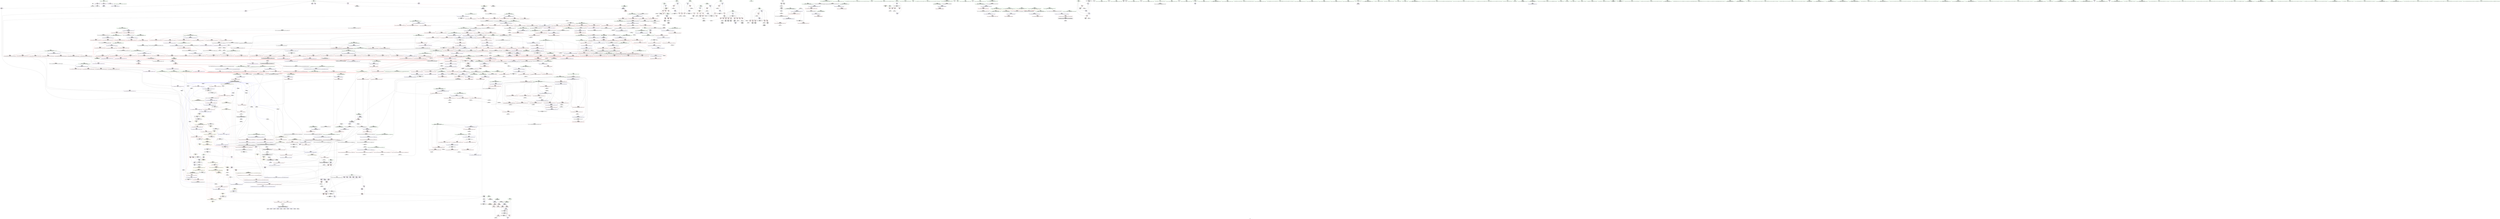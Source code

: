 digraph "SVFG" {
	label="SVFG";

	Node0x55d78c21a850 [shape=record,color=grey,label="{NodeID: 0\nNullPtr}"];
	Node0x55d78c21a850 -> Node0x55d78c27e5d0[style=solid];
	Node0x55d78c21a850 -> Node0x55d78c298b90[style=solid];
	Node0x55d78c2869c0 [shape=record,color=blue,label="{NodeID: 775\n1043\<--1034\n__c.addr\<--__c\n_ZSt22__move_median_to_firstIPdN9__gnu_cxx5__ops15_Iter_less_iterEEvT_S4_S4_S4_T0_\n}"];
	Node0x55d78c2869c0 -> Node0x55d78c294110[style=dashed];
	Node0x55d78c2869c0 -> Node0x55d78c2941e0[style=dashed];
	Node0x55d78c2869c0 -> Node0x55d78c2942b0[style=dashed];
	Node0x55d78c2869c0 -> Node0x55d78c294380[style=dashed];
	Node0x55d78c2869c0 -> Node0x55d78c294450[style=dashed];
	Node0x55d78c2869c0 -> Node0x55d78c294520[style=dashed];
	Node0x55d78c27d560 [shape=record,color=red,label="{NodeID: 443\n524\<--492\n\<--__last.addr\n_ZSt22__final_insertion_sortIPdN9__gnu_cxx5__ops15_Iter_less_iterEEvT_S4_T0_\n|{<s0>24}}"];
	Node0x55d78c27d560:s0 -> Node0x55d78c381fc0[style=solid,color=red];
	Node0x55d78c2c15d0 [shape=record,color=grey,label="{NodeID: 1218\n108 = Binary(107, 90, )\n}"];
	Node0x55d78c2c15d0 -> Node0x55d78c27ec10[style=solid];
	Node0x55d78c271710 [shape=record,color=green,label="{NodeID: 111\n611\<--612\n__last.addr\<--__last.addr_field_insensitive\n_ZSt13__heap_selectIPdN9__gnu_cxx5__ops15_Iter_less_iterEEvT_S4_S4_T0_\n}"];
	Node0x55d78c271710 -> Node0x55d78c28e610[style=solid];
	Node0x55d78c271710 -> Node0x55d78c29b600[style=solid];
	Node0x55d78c292e60 [shape=record,color=red,label="{NodeID: 554\n991\<--990\n\<--call2\n_ZSt11__push_heapIPdldN9__gnu_cxx5__ops14_Iter_less_valEEvT_T0_S5_T1_RT2_\n}"];
	Node0x55d78c292e60 -> Node0x55d78c29da90[style=solid];
	Node0x55d78c275d90 [shape=record,color=green,label="{NodeID: 222\n1437\<--1438\n__last.addr\<--__last.addr_field_insensitive\n_ZNSt20__copy_move_backwardILb1ELb1ESt26random_access_iterator_tagE13__copy_move_bIdEEPT_PKS3_S6_S4_\n}"];
	Node0x55d78c275d90 -> Node0x55d78c297d30[style=solid];
	Node0x55d78c275d90 -> Node0x55d78c288f20[style=solid];
	Node0x55d78c382fa0 [shape=record,color=black,label="{NodeID: 1772\n1403 = PHI(1388, )\n2nd arg _ZSt22__copy_move_backward_aILb1EPdS0_ET1_T0_S2_S1_ }"];
	Node0x55d78c382fa0 -> Node0x55d78c288be0[style=solid];
	Node0x55d78c298890 [shape=record,color=blue,label="{NodeID: 665\n17\<--15\nk\<--\nGlob }"];
	Node0x55d78c298890 -> Node0x55d78c311d50[style=dashed];
	Node0x55d78c283aa0 [shape=record,color=purple,label="{NodeID: 333\n226\<--8\nadd.ptr\<--prob\nmain\n|{<s0>9}}"];
	Node0x55d78c283aa0:s0 -> Node0x55d78c38b600[style=solid,color=red];
	Node0x55d78c26d750 [shape=record,color=green,label="{NodeID: 1\n7\<--1\n__dso_handle\<--dummyObj\nGlob }"];
	Node0x55d78c286a90 [shape=record,color=blue,label="{NodeID: 776\n1106\<--1101\n__first.addr\<--__first\n_ZSt21__unguarded_partitionIPdN9__gnu_cxx5__ops15_Iter_less_iterEET_S4_S4_S4_T0_\n}"];
	Node0x55d78c286a90 -> Node0x55d78c2f9d60[style=dashed];
	Node0x55d78c27d630 [shape=record,color=red,label="{NodeID: 444\n545\<--534\n\<--__first.addr\n_ZSt14__partial_sortIPdN9__gnu_cxx5__ops15_Iter_less_iterEEvT_S4_S4_T0_\n|{<s0>25}}"];
	Node0x55d78c27d630:s0 -> Node0x55d78c389ac0[style=solid,color=red];
	Node0x55d78c2c1750 [shape=record,color=grey,label="{NodeID: 1219\n453 = Binary(452, 454, )\n}"];
	Node0x55d78c2c1750 -> Node0x55d78c29aaa0[style=solid];
	Node0x55d78c2717e0 [shape=record,color=green,label="{NodeID: 112\n613\<--614\n__i\<--__i_field_insensitive\n_ZSt13__heap_selectIPdN9__gnu_cxx5__ops15_Iter_less_iterEEvT_S4_S4_T0_\n}"];
	Node0x55d78c2717e0 -> Node0x55d78c28e6e0[style=solid];
	Node0x55d78c2717e0 -> Node0x55d78c28e7b0[style=solid];
	Node0x55d78c2717e0 -> Node0x55d78c28e880[style=solid];
	Node0x55d78c2717e0 -> Node0x55d78c28e950[style=solid];
	Node0x55d78c2717e0 -> Node0x55d78c29b6d0[style=solid];
	Node0x55d78c2717e0 -> Node0x55d78c29b7a0[style=solid];
	Node0x55d78c292f30 [shape=record,color=red,label="{NodeID: 555\n1004\<--1003\n\<--call6\n_ZSt11__push_heapIPdldN9__gnu_cxx5__ops14_Iter_less_valEEvT_T0_S5_T1_RT2_\n}"];
	Node0x55d78c292f30 -> Node0x55d78c286410[style=solid];
	Node0x55d78c30a280 [shape=record,color=black,label="{NodeID: 1330\nMR_14V_2 = PHI(MR_14V_3, MR_14V_1, )\npts\{10 \}\n|{<s0>9}}"];
	Node0x55d78c30a280:s0 -> Node0x55d78c313a20[style=dashed,color=red];
	Node0x55d78c275e60 [shape=record,color=green,label="{NodeID: 223\n1439\<--1440\n__result.addr\<--__result.addr_field_insensitive\n_ZNSt20__copy_move_backwardILb1ELb1ESt26random_access_iterator_tagE13__copy_move_bIdEEPT_PKS3_S6_S4_\n}"];
	Node0x55d78c275e60 -> Node0x55d78c297e00[style=solid];
	Node0x55d78c275e60 -> Node0x55d78c297ed0[style=solid];
	Node0x55d78c275e60 -> Node0x55d78c288ff0[style=solid];
	Node0x55d78c3830b0 [shape=record,color=black,label="{NodeID: 1773\n1011 = PHI(977, )\n0th arg _ZNK9__gnu_cxx5__ops14_Iter_less_valclIPddEEbT_RT0_ }"];
	Node0x55d78c3830b0 -> Node0x55d78c2864e0[style=solid];
	Node0x55d78c298990 [shape=record,color=blue,label="{NodeID: 666\n1503\<--29\nllvm.global_ctors_0\<--\nGlob }"];
	Node0x55d78c283b70 [shape=record,color=purple,label="{NodeID: 334\n103\<--100\narrayidx7\<--\n_Z4calcPdi\n}"];
	Node0x55d78c283b70 -> Node0x55d78c285e60[style=solid];
	Node0x55d78c26d7e0 [shape=record,color=green,label="{NodeID: 2\n15\<--1\n\<--dummyObj\nCan only get source location for instruction, argument, global var or function.}"];
	Node0x55d78c286b60 [shape=record,color=blue,label="{NodeID: 777\n1108\<--1102\n__last.addr\<--__last\n_ZSt21__unguarded_partitionIPdN9__gnu_cxx5__ops15_Iter_less_iterEET_S4_S4_S4_T0_\n}"];
	Node0x55d78c286b60 -> Node0x55d78c294ad0[style=dashed];
	Node0x55d78c286b60 -> Node0x55d78c286dd0[style=dashed];
	Node0x55d78c27d700 [shape=record,color=red,label="{NodeID: 445\n551\<--534\n\<--__first.addr\n_ZSt14__partial_sortIPdN9__gnu_cxx5__ops15_Iter_less_iterEEvT_S4_S4_T0_\n|{<s0>26}}"];
	Node0x55d78c27d700:s0 -> Node0x55d78c382a50[style=solid,color=red];
	Node0x55d78c2c18d0 [shape=record,color=grey,label="{NodeID: 1220\n746 = Binary(745, 454, )\n}"];
	Node0x55d78c2c18d0 -> Node0x55d78c29c090[style=solid];
	Node0x55d78c2718b0 [shape=record,color=green,label="{NodeID: 113\n621\<--622\n_ZSt11__make_heapIPdN9__gnu_cxx5__ops15_Iter_less_iterEEvT_S4_RT0_\<--_ZSt11__make_heapIPdN9__gnu_cxx5__ops15_Iter_less_iterEEvT_S4_RT0__field_insensitive\n}"];
	Node0x55d78c293000 [shape=record,color=red,label="{NodeID: 556\n1023\<--1014\nthis1\<--this.addr\n_ZNK9__gnu_cxx5__ops14_Iter_less_valclIPddEEbT_RT0_\n}"];
	Node0x55d78c30a780 [shape=record,color=black,label="{NodeID: 1331\nMR_2V_2 = PHI(MR_2V_3, MR_2V_1, )\npts\{13 \}\n}"];
	Node0x55d78c30a780 -> Node0x55d78c299b30[style=dashed];
	Node0x55d78c30a780 -> Node0x55d78c308480[style=dashed];
	Node0x55d78c30a780 -> Node0x55d78c30a780[style=dashed];
	Node0x55d78c275f30 [shape=record,color=green,label="{NodeID: 224\n1441\<--1442\n_Num\<--_Num_field_insensitive\n_ZNSt20__copy_move_backwardILb1ELb1ESt26random_access_iterator_tagE13__copy_move_bIdEEPT_PKS3_S6_S4_\n}"];
	Node0x55d78c275f30 -> Node0x55d78c297fa0[style=solid];
	Node0x55d78c275f30 -> Node0x55d78c298070[style=solid];
	Node0x55d78c275f30 -> Node0x55d78c298140[style=solid];
	Node0x55d78c275f30 -> Node0x55d78c298210[style=solid];
	Node0x55d78c275f30 -> Node0x55d78c2890c0[style=solid];
	Node0x55d78c3831c0 [shape=record,color=black,label="{NodeID: 1774\n1012 = PHI(980, )\n1st arg _ZNK9__gnu_cxx5__ops14_Iter_less_valclIPddEEbT_RT0_ }"];
	Node0x55d78c3831c0 -> Node0x55d78c2865b0[style=solid];
	Node0x55d78c298a90 [shape=record,color=blue,label="{NodeID: 667\n1504\<--30\nllvm.global_ctors_1\<--_GLOBAL__sub_I_Hogloid_1_0.cpp\nGlob }"];
	Node0x55d78c283c40 [shape=record,color=purple,label="{NodeID: 335\n127\<--124\narrayidx19\<--\n_Z4calcPdi\n}"];
	Node0x55d78c283c40 -> Node0x55d78c2860d0[style=solid];
	Node0x55d78c26da90 [shape=record,color=green,label="{NodeID: 3\n23\<--1\n_ZSt3cin\<--dummyObj\nGlob }"];
	Node0x55d78c286c30 [shape=record,color=blue,label="{NodeID: 778\n1110\<--1103\n__pivot.addr\<--__pivot\n_ZSt21__unguarded_partitionIPdN9__gnu_cxx5__ops15_Iter_less_iterEET_S4_S4_S4_T0_\n}"];
	Node0x55d78c286c30 -> Node0x55d78c294ee0[style=dashed];
	Node0x55d78c286c30 -> Node0x55d78c294fb0[style=dashed];
	Node0x55d78c27d7d0 [shape=record,color=red,label="{NodeID: 446\n546\<--536\n\<--__middle.addr\n_ZSt14__partial_sortIPdN9__gnu_cxx5__ops15_Iter_less_iterEEvT_S4_S4_T0_\n|{<s0>25}}"];
	Node0x55d78c27d7d0:s0 -> Node0x55d78c389bd0[style=solid,color=red];
	Node0x55d78c2c1a50 [shape=record,color=grey,label="{NodeID: 1221\n115 = Binary(114, 106, )\n}"];
	Node0x55d78c2c1a50 -> Node0x55d78c2990a0[style=solid];
	Node0x55d78c2719b0 [shape=record,color=green,label="{NodeID: 114\n633\<--634\n_ZNK9__gnu_cxx5__ops15_Iter_less_iterclIPdS3_EEbT_T0_\<--_ZNK9__gnu_cxx5__ops15_Iter_less_iterclIPdS3_EEbT_T0__field_insensitive\n}"];
	Node0x55d78c2930d0 [shape=record,color=red,label="{NodeID: 557\n1024\<--1016\n\<--__it.addr\n_ZNK9__gnu_cxx5__ops14_Iter_less_valclIPddEEbT_RT0_\n}"];
	Node0x55d78c2930d0 -> Node0x55d78c293270[style=solid];
	Node0x55d78c30ac80 [shape=record,color=black,label="{NodeID: 1332\nMR_25V_3 = PHI(MR_25V_4, MR_25V_2, )\npts\{174 \}\n}"];
	Node0x55d78c30ac80 -> Node0x55d78c27a570[style=dashed];
	Node0x55d78c30ac80 -> Node0x55d78c27a640[style=dashed];
	Node0x55d78c30ac80 -> Node0x55d78c27a710[style=dashed];
	Node0x55d78c30ac80 -> Node0x55d78c29a1b0[style=dashed];
	Node0x55d78c276000 [shape=record,color=green,label="{NodeID: 225\n1466\<--1467\nllvm.memmove.p0i8.p0i8.i64\<--llvm.memmove.p0i8.p0i8.i64_field_insensitive\n}"];
	Node0x55d78c3832d0 [shape=record,color=black,label="{NodeID: 1775\n1013 = PHI(957, )\n2nd arg _ZNK9__gnu_cxx5__ops14_Iter_less_valclIPddEEbT_RT0_ }"];
	Node0x55d78c3832d0 -> Node0x55d78c286680[style=solid];
	Node0x55d78c298b90 [shape=record,color=blue, style = dotted,label="{NodeID: 668\n1505\<--3\nllvm.global_ctors_2\<--dummyVal\nGlob }"];
	Node0x55d78c283d10 [shape=record,color=purple,label="{NodeID: 336\n582\<--574\nadd.ptr\<--\n_ZSt27__unguarded_partition_pivotIPdN9__gnu_cxx5__ops15_Iter_less_iterEET_S4_S4_T0_\n}"];
	Node0x55d78c283d10 -> Node0x55d78c29b390[style=solid];
	Node0x55d78c26db20 [shape=record,color=green,label="{NodeID: 4\n24\<--1\n.str\<--dummyObj\nGlob }"];
	Node0x55d78c286d00 [shape=record,color=blue,label="{NodeID: 779\n1106\<--1122\n__first.addr\<--incdec.ptr\n_ZSt21__unguarded_partitionIPdN9__gnu_cxx5__ops15_Iter_less_iterEET_S4_S4_S4_T0_\n}"];
	Node0x55d78c286d00 -> Node0x55d78c2f9d60[style=dashed];
	Node0x55d78c27d8a0 [shape=record,color=red,label="{NodeID: 447\n552\<--536\n\<--__middle.addr\n_ZSt14__partial_sortIPdN9__gnu_cxx5__ops15_Iter_less_iterEEvT_S4_S4_T0_\n|{<s0>26}}"];
	Node0x55d78c27d8a0:s0 -> Node0x55d78c382b60[style=solid,color=red];
	Node0x55d78c2c1bd0 [shape=record,color=grey,label="{NodeID: 1222\n1450 = Binary(1448, 1449, )\n}"];
	Node0x55d78c2c1bd0 -> Node0x55d78c2c1d50[style=solid];
	Node0x55d78c2764a0 [shape=record,color=green,label="{NodeID: 115\n640\<--641\n_ZSt10__pop_heapIPdN9__gnu_cxx5__ops15_Iter_less_iterEEvT_S4_S4_RT0_\<--_ZSt10__pop_heapIPdN9__gnu_cxx5__ops15_Iter_less_iterEEvT_S4_S4_RT0__field_insensitive\n}"];
	Node0x55d78c2931a0 [shape=record,color=red,label="{NodeID: 558\n1026\<--1018\n\<--__val.addr\n_ZNK9__gnu_cxx5__ops14_Iter_less_valclIPddEEbT_RT0_\n}"];
	Node0x55d78c2931a0 -> Node0x55d78c293340[style=solid];
	Node0x55d78c30b180 [shape=record,color=black,label="{NodeID: 1333\nMR_27V_2 = PHI(MR_27V_4, MR_27V_1, )\npts\{176 \}\n}"];
	Node0x55d78c30b180 -> Node0x55d78c299580[style=dashed];
	Node0x55d78c276100 [shape=record,color=green,label="{NodeID: 226\n1483\<--1484\nthis.addr\<--this.addr_field_insensitive\n_ZNK9__gnu_cxx5__ops14_Val_less_iterclIdPdEEbRT_T0_\n}"];
	Node0x55d78c276100 -> Node0x55d78c2982e0[style=solid];
	Node0x55d78c276100 -> Node0x55d78c289260[style=solid];
	Node0x55d78c383980 [shape=record,color=black,label="{NodeID: 1776\n40 = PHI()\n}"];
	Node0x55d78c298c90 [shape=record,color=blue,label="{NodeID: 669\n60\<--58\np.addr\<--p\n_Z4calcPdi\n}"];
	Node0x55d78c298c90 -> Node0x55d78c284d50[style=dashed];
	Node0x55d78c298c90 -> Node0x55d78c284e20[style=dashed];
	Node0x55d78c314bb0 [shape=record,color=yellow,style=double,label="{NodeID: 1444\n139V_1 = ENCHI(MR_139V_0)\npts\{697 833 958 1173 1205 1327 \}\nFun[_ZSt10__pop_heapIPdN9__gnu_cxx5__ops15_Iter_less_iterEEvT_S4_S4_RT0_]}"];
	Node0x55d78c314bb0 -> Node0x55d78c2905c0[style=dashed];
	Node0x55d78c314bb0 -> Node0x55d78c290690[style=dashed];
	Node0x55d78c314bb0 -> Node0x55d78c290760[style=dashed];
	Node0x55d78c283de0 [shape=record,color=purple,label="{NodeID: 337\n726\<--724\nadd.ptr\<--\n_ZSt11__make_heapIPdN9__gnu_cxx5__ops15_Iter_less_iterEEvT_S4_RT0_\n|{<s0>33}}"];
	Node0x55d78c283de0:s0 -> Node0x55d78c388eb0[style=solid,color=red];
	Node0x55d78c26dbb0 [shape=record,color=green,label="{NodeID: 5\n26\<--1\n.str.1\<--dummyObj\nGlob }"];
	Node0x55d78c286dd0 [shape=record,color=blue,label="{NodeID: 780\n1108\<--1126\n__last.addr\<--incdec.ptr3\n_ZSt21__unguarded_partitionIPdN9__gnu_cxx5__ops15_Iter_less_iterEET_S4_S4_S4_T0_\n}"];
	Node0x55d78c286dd0 -> Node0x55d78c302a80[style=dashed];
	Node0x55d78c27d970 [shape=record,color=red,label="{NodeID: 448\n547\<--538\n\<--__last.addr\n_ZSt14__partial_sortIPdN9__gnu_cxx5__ops15_Iter_less_iterEEvT_S4_S4_T0_\n|{<s0>25}}"];
	Node0x55d78c27d970:s0 -> Node0x55d78c389ce0[style=solid,color=red];
	Node0x55d78c2c1d50 [shape=record,color=grey,label="{NodeID: 1223\n1451 = Binary(1450, 388, )\n}"];
	Node0x55d78c2c1d50 -> Node0x55d78c2890c0[style=solid];
	Node0x55d78c2765a0 [shape=record,color=green,label="{NodeID: 116\n653\<--654\n__first.addr\<--__first.addr_field_insensitive\n_ZSt11__sort_heapIPdN9__gnu_cxx5__ops15_Iter_less_iterEEvT_S4_RT0_\n}"];
	Node0x55d78c2765a0 -> Node0x55d78c28ea20[style=solid];
	Node0x55d78c2765a0 -> Node0x55d78c28eaf0[style=solid];
	Node0x55d78c2765a0 -> Node0x55d78c29b870[style=solid];
	Node0x55d78c293270 [shape=record,color=red,label="{NodeID: 559\n1025\<--1024\n\<--\n_ZNK9__gnu_cxx5__ops14_Iter_less_valclIPddEEbT_RT0_\n}"];
	Node0x55d78c293270 -> Node0x55d78c2c2dd0[style=solid];
	Node0x55d78c30b680 [shape=record,color=black,label="{NodeID: 1334\nMR_29V_2 = PHI(MR_29V_4, MR_29V_1, )\npts\{178 \}\n}"];
	Node0x55d78c30b680 -> Node0x55d78c299720[style=dashed];
	Node0x55d78c2761d0 [shape=record,color=green,label="{NodeID: 227\n1485\<--1486\n__val.addr\<--__val.addr_field_insensitive\n_ZNK9__gnu_cxx5__ops14_Val_less_iterclIdPdEEbRT_T0_\n}"];
	Node0x55d78c2761d0 -> Node0x55d78c2983b0[style=solid];
	Node0x55d78c2761d0 -> Node0x55d78c289330[style=solid];
	Node0x55d78c383a80 [shape=record,color=black,label="{NodeID: 1777\n389 = PHI(470, )\n}"];
	Node0x55d78c383a80 -> Node0x55d78c2bed50[style=solid];
	Node0x55d78c298d60 [shape=record,color=blue,label="{NodeID: 670\n62\<--59\nn.addr\<--n\n_Z4calcPdi\n}"];
	Node0x55d78c298d60 -> Node0x55d78c284ef0[style=dashed];
	Node0x55d78c298d60 -> Node0x55d78c284fc0[style=dashed];
	Node0x55d78c298d60 -> Node0x55d78c285090[style=dashed];
	Node0x55d78c314d50 [shape=record,color=yellow,style=double,label="{NodeID: 1445\n14V_1 = ENCHI(MR_14V_0)\npts\{10 \}\nFun[_ZNK9__gnu_cxx5__ops14_Val_less_iterclIdPdEEbRT_T0_]}"];
	Node0x55d78c314d50 -> Node0x55d78c298620[style=dashed];
	Node0x55d78c283eb0 [shape=record,color=purple,label="{NodeID: 338\n863\<--861\nadd.ptr\<--\n_ZSt13__adjust_heapIPdldN9__gnu_cxx5__ops15_Iter_less_iterEEvT_T0_S5_T1_T2_\n|{<s0>40}}"];
	Node0x55d78c283eb0:s0 -> Node0x55d78c381000[style=solid,color=red];
	Node0x55d78c26dc40 [shape=record,color=green,label="{NodeID: 6\n29\<--1\n\<--dummyObj\nCan only get source location for instruction, argument, global var or function.}"];
	Node0x55d78c286ea0 [shape=record,color=blue,label="{NodeID: 781\n1108\<--1134\n__last.addr\<--incdec.ptr7\n_ZSt21__unguarded_partitionIPdN9__gnu_cxx5__ops15_Iter_less_iterEET_S4_S4_S4_T0_\n}"];
	Node0x55d78c286ea0 -> Node0x55d78c302a80[style=dashed];
	Node0x55d78c27da40 [shape=record,color=red,label="{NodeID: 449\n574\<--562\n\<--__first.addr\n_ZSt27__unguarded_partition_pivotIPdN9__gnu_cxx5__ops15_Iter_less_iterEET_S4_S4_T0_\n}"];
	Node0x55d78c27da40 -> Node0x55d78c283d10[style=solid];
	Node0x55d78c2c1ed0 [shape=record,color=grey,label="{NodeID: 1224\n970 = Binary(969, 393, )\n}"];
	Node0x55d78c2c1ed0 -> Node0x55d78c29d9c0[style=solid];
	Node0x55d78c276670 [shape=record,color=green,label="{NodeID: 117\n655\<--656\n__last.addr\<--__last.addr_field_insensitive\n_ZSt11__sort_heapIPdN9__gnu_cxx5__ops15_Iter_less_iterEEvT_S4_RT0_\n}"];
	Node0x55d78c276670 -> Node0x55d78c28ebc0[style=solid];
	Node0x55d78c276670 -> Node0x55d78c28ec90[style=solid];
	Node0x55d78c276670 -> Node0x55d78c28ed60[style=solid];
	Node0x55d78c276670 -> Node0x55d78c28ee30[style=solid];
	Node0x55d78c276670 -> Node0x55d78c29b940[style=solid];
	Node0x55d78c276670 -> Node0x55d78c29bae0[style=solid];
	Node0x55d78c293340 [shape=record,color=red,label="{NodeID: 560\n1027\<--1026\n\<--\n_ZNK9__gnu_cxx5__ops14_Iter_less_valclIPddEEbT_RT0_\n}"];
	Node0x55d78c293340 -> Node0x55d78c2c2dd0[style=solid];
	Node0x55d78c30bb80 [shape=record,color=black,label="{NodeID: 1335\nMR_31V_2 = PHI(MR_31V_4, MR_31V_1, )\npts\{180 \}\n}"];
	Node0x55d78c30bb80 -> Node0x55d78c2997f0[style=dashed];
	Node0x55d78c2762a0 [shape=record,color=green,label="{NodeID: 228\n1487\<--1488\n__it.addr\<--__it.addr_field_insensitive\n_ZNK9__gnu_cxx5__ops14_Val_less_iterclIdPdEEbRT_T0_\n}"];
	Node0x55d78c2762a0 -> Node0x55d78c298480[style=solid];
	Node0x55d78c2762a0 -> Node0x55d78c289400[style=solid];
	Node0x55d78c383cb0 [shape=record,color=black,label="{NodeID: 1778\n190 = PHI()\n}"];
	Node0x55d78c298e30 [shape=record,color=blue,label="{NodeID: 671\n76\<--78\n\<--\n_Z4calcPdi\n}"];
	Node0x55d78c298e30 -> Node0x55d78c2f7060[style=dashed];
	Node0x55d78c314e60 [shape=record,color=yellow,style=double,label="{NodeID: 1446\n241V_1 = ENCHI(MR_241V_0)\npts\{1327 \}\nFun[_ZNK9__gnu_cxx5__ops14_Val_less_iterclIdPdEEbRT_T0_]}"];
	Node0x55d78c314e60 -> Node0x55d78c298550[style=dashed];
	Node0x55d78c283f80 [shape=record,color=purple,label="{NodeID: 339\n867\<--864\nadd.ptr2\<--\n_ZSt13__adjust_heapIPdldN9__gnu_cxx5__ops15_Iter_less_iterEEvT_T0_S5_T1_T2_\n|{<s0>40}}"];
	Node0x55d78c283f80:s0 -> Node0x55d78c381380[style=solid,color=red];
	Node0x55d78c26e480 [shape=record,color=green,label="{NodeID: 7\n71\<--1\n\<--dummyObj\nCan only get source location for instruction, argument, global var or function.}"];
	Node0x55d78c286f70 [shape=record,color=blue,label="{NodeID: 782\n1106\<--1147\n__first.addr\<--incdec.ptr9\n_ZSt21__unguarded_partitionIPdN9__gnu_cxx5__ops15_Iter_less_iterEET_S4_S4_S4_T0_\n}"];
	Node0x55d78c286f70 -> Node0x55d78c2f9d60[style=dashed];
	Node0x55d78c27db10 [shape=record,color=red,label="{NodeID: 450\n576\<--562\n\<--__first.addr\n_ZSt27__unguarded_partition_pivotIPdN9__gnu_cxx5__ops15_Iter_less_iterEET_S4_S4_T0_\n}"];
	Node0x55d78c27db10 -> Node0x55d78c280130[style=solid];
	Node0x55d78c2c2050 [shape=record,color=grey,label="{NodeID: 1225\n969 = Binary(968, 670, )\n}"];
	Node0x55d78c2c2050 -> Node0x55d78c2c1ed0[style=solid];
	Node0x55d78c276740 [shape=record,color=green,label="{NodeID: 118\n657\<--658\n__comp.addr\<--__comp.addr_field_insensitive\n_ZSt11__sort_heapIPdN9__gnu_cxx5__ops15_Iter_less_iterEEvT_S4_RT0_\n}"];
	Node0x55d78c276740 -> Node0x55d78c28ef00[style=solid];
	Node0x55d78c276740 -> Node0x55d78c29ba10[style=solid];
	Node0x55d78c293410 [shape=record,color=red,label="{NodeID: 561\n1057\<--1037\n\<--__result.addr\n_ZSt22__move_median_to_firstIPdN9__gnu_cxx5__ops15_Iter_less_iterEEvT_S4_S4_S4_T0_\n|{<s0>52}}"];
	Node0x55d78c293410:s0 -> Node0x55d78c388440[style=solid,color=red];
	Node0x55d78c30c080 [shape=record,color=black,label="{NodeID: 1336\nMR_33V_2 = PHI(MR_33V_3, MR_33V_1, )\npts\{182 \}\n}"];
	Node0x55d78c30c080 -> Node0x55d78c2998c0[style=dashed];
	Node0x55d78c30c080 -> Node0x55d78c30c080[style=dashed];
	Node0x55d78c276370 [shape=record,color=green,label="{NodeID: 229\n30\<--1499\n_GLOBAL__sub_I_Hogloid_1_0.cpp\<--_GLOBAL__sub_I_Hogloid_1_0.cpp_field_insensitive\n}"];
	Node0x55d78c276370 -> Node0x55d78c298a90[style=solid];
	Node0x55d78c383d80 [shape=record,color=black,label="{NodeID: 1779\n201 = PHI()\n}"];
	Node0x55d78c298f00 [shape=record,color=blue,label="{NodeID: 672\n64\<--15\ni\<--\n_Z4calcPdi\n}"];
	Node0x55d78c298f00 -> Node0x55d78c2f6660[style=dashed];
	Node0x55d78c284050 [shape=record,color=purple,label="{NodeID: 340\n876\<--874\nadd.ptr3\<--\n_ZSt13__adjust_heapIPdldN9__gnu_cxx5__ops15_Iter_less_iterEEvT_T0_S5_T1_T2_\n|{<s0>41}}"];
	Node0x55d78c284050:s0 -> Node0x55d78c388eb0[style=solid,color=red];
	Node0x55d78c26e510 [shape=record,color=green,label="{NodeID: 8\n72\<--1\n\<--dummyObj\nCan only get source location for instruction, argument, global var or function.}"];
	Node0x55d78c287040 [shape=record,color=blue,label="{NodeID: 783\n1153\<--1151\n__a.addr\<--__a\n_ZSt9iter_swapIPdS0_EvT_T0_\n}"];
	Node0x55d78c287040 -> Node0x55d78c295080[style=dashed];
	Node0x55d78c27dbe0 [shape=record,color=red,label="{NodeID: 451\n584\<--562\n\<--__first.addr\n_ZSt27__unguarded_partition_pivotIPdN9__gnu_cxx5__ops15_Iter_less_iterEET_S4_S4_T0_\n|{<s0>27}}"];
	Node0x55d78c27dbe0:s0 -> Node0x55d78c381a30[style=solid,color=red];
	Node0x55d78c2c21d0 [shape=record,color=grey,label="{NodeID: 1226\n1458 = Binary(443, 1457, )\n}"];
	Node0x55d78c276810 [shape=record,color=green,label="{NodeID: 119\n686\<--687\n__first.addr\<--__first.addr_field_insensitive\n_ZSt11__make_heapIPdN9__gnu_cxx5__ops15_Iter_less_iterEEvT_S4_RT0_\n}"];
	Node0x55d78c276810 -> Node0x55d78c28efd0[style=solid];
	Node0x55d78c276810 -> Node0x55d78c28f0a0[style=solid];
	Node0x55d78c276810 -> Node0x55d78c28f170[style=solid];
	Node0x55d78c276810 -> Node0x55d78c28f240[style=solid];
	Node0x55d78c276810 -> Node0x55d78c29bbb0[style=solid];
	Node0x55d78c2934e0 [shape=record,color=red,label="{NodeID: 562\n1067\<--1037\n\<--__result.addr\n_ZSt22__move_median_to_firstIPdN9__gnu_cxx5__ops15_Iter_less_iterEEvT_S4_S4_S4_T0_\n|{<s0>54}}"];
	Node0x55d78c2934e0:s0 -> Node0x55d78c388440[style=solid,color=red];
	Node0x55d78c30c580 [shape=record,color=black,label="{NodeID: 1337\nMR_35V_2 = PHI(MR_35V_3, MR_35V_1, )\npts\{184 \}\n}"];
	Node0x55d78c30c580 -> Node0x55d78c299990[style=dashed];
	Node0x55d78c30c580 -> Node0x55d78c30c580[style=dashed];
	Node0x55d78c27e5d0 [shape=record,color=black,label="{NodeID: 230\n2\<--3\ndummyVal\<--dummyVal\n}"];
	Node0x55d78c383e50 [shape=record,color=black,label="{NodeID: 1780\n204 = PHI()\n}"];
	Node0x55d78c298fd0 [shape=record,color=blue,label="{NodeID: 673\n66\<--15\nj\<--\n_Z4calcPdi\n}"];
	Node0x55d78c298fd0 -> Node0x55d78c2858b0[style=dashed];
	Node0x55d78c298fd0 -> Node0x55d78c285980[style=dashed];
	Node0x55d78c298fd0 -> Node0x55d78c285a50[style=dashed];
	Node0x55d78c298fd0 -> Node0x55d78c285b20[style=dashed];
	Node0x55d78c298fd0 -> Node0x55d78c285bf0[style=dashed];
	Node0x55d78c298fd0 -> Node0x55d78c285cc0[style=dashed];
	Node0x55d78c298fd0 -> Node0x55d78c299240[style=dashed];
	Node0x55d78c298fd0 -> Node0x55d78c2f6b60[style=dashed];
	Node0x55d78c284120 [shape=record,color=purple,label="{NodeID: 341\n881\<--879\nadd.ptr5\<--\n_ZSt13__adjust_heapIPdldN9__gnu_cxx5__ops15_Iter_less_iterEEvT_T0_S5_T1_T2_\n}"];
	Node0x55d78c284120 -> Node0x55d78c29d000[style=solid];
	Node0x55d78c26e5a0 [shape=record,color=green,label="{NodeID: 9\n73\<--1\n\<--dummyObj\nCan only get source location for instruction, argument, global var or function.}"];
	Node0x55d78c287110 [shape=record,color=blue,label="{NodeID: 784\n1155\<--1152\n__b.addr\<--__b\n_ZSt9iter_swapIPdS0_EvT_T0_\n}"];
	Node0x55d78c287110 -> Node0x55d78c295150[style=dashed];
	Node0x55d78c27dcb0 [shape=record,color=red,label="{NodeID: 452\n585\<--562\n\<--__first.addr\n_ZSt27__unguarded_partition_pivotIPdN9__gnu_cxx5__ops15_Iter_less_iterEET_S4_S4_T0_\n}"];
	Node0x55d78c27dcb0 -> Node0x55d78c282cd0[style=solid];
	Node0x55d78c2c2350 [shape=record,color=grey,label="{NodeID: 1227\n482 = Binary(483, 481, )\n}"];
	Node0x55d78c2c2350 -> Node0x55d78c27fdf0[style=solid];
	Node0x55d78c2768e0 [shape=record,color=green,label="{NodeID: 120\n688\<--689\n__last.addr\<--__last.addr_field_insensitive\n_ZSt11__make_heapIPdN9__gnu_cxx5__ops15_Iter_less_iterEEvT_S4_RT0_\n}"];
	Node0x55d78c2768e0 -> Node0x55d78c28f310[style=solid];
	Node0x55d78c2768e0 -> Node0x55d78c28f3e0[style=solid];
	Node0x55d78c2768e0 -> Node0x55d78c29bc80[style=solid];
	Node0x55d78c2935b0 [shape=record,color=red,label="{NodeID: 563\n1071\<--1037\n\<--__result.addr\n_ZSt22__move_median_to_firstIPdN9__gnu_cxx5__ops15_Iter_less_iterEEvT_S4_S4_S4_T0_\n|{<s0>55}}"];
	Node0x55d78c2935b0:s0 -> Node0x55d78c388440[style=solid,color=red];
	Node0x55d78c30ca80 [shape=record,color=black,label="{NodeID: 1338\nMR_37V_2 = PHI(MR_37V_3, MR_37V_1, )\npts\{186 \}\n}"];
	Node0x55d78c30ca80 -> Node0x55d78c299cd0[style=dashed];
	Node0x55d78c30ca80 -> Node0x55d78c30ca80[style=dashed];
	Node0x55d78c27e6d0 [shape=record,color=black,label="{NodeID: 231\n168\<--15\nmain_ret\<--\nmain\n}"];
	Node0x55d78c383f20 [shape=record,color=black,label="{NodeID: 1781\n205 = PHI()\n}"];
	Node0x55d78c2990a0 [shape=record,color=blue,label="{NodeID: 674\n113\<--115\narrayidx12\<--add13\n_Z4calcPdi\n}"];
	Node0x55d78c2990a0 -> Node0x55d78c286000[style=dashed];
	Node0x55d78c2990a0 -> Node0x55d78c2861a0[style=dashed];
	Node0x55d78c2990a0 -> Node0x55d78c299170[style=dashed];
	Node0x55d78c2841f0 [shape=record,color=purple,label="{NodeID: 342\n903\<--900\nadd.ptr14\<--\n_ZSt13__adjust_heapIPdldN9__gnu_cxx5__ops15_Iter_less_iterEEvT_T0_S5_T1_T2_\n|{<s0>42}}"];
	Node0x55d78c2841f0:s0 -> Node0x55d78c388eb0[style=solid,color=red];
	Node0x55d78c26e630 [shape=record,color=green,label="{NodeID: 10\n78\<--1\n\<--dummyObj\nCan only get source location for instruction, argument, global var or function.}"];
	Node0x55d78c2871e0 [shape=record,color=blue,label="{NodeID: 785\n1168\<--1166\n__a.addr\<--__a\n_ZSt4swapIdENSt9enable_ifIXsr6__and_ISt6__not_ISt15__is_tuple_likeIT_EESt21is_move_constructibleIS3_ESt18is_move_assignableIS3_EEE5valueEvE4typeERS3_SC_\n}"];
	Node0x55d78c2871e0 -> Node0x55d78c295220[style=dashed];
	Node0x55d78c2871e0 -> Node0x55d78c2952f0[style=dashed];
	Node0x55d78c27dd80 [shape=record,color=red,label="{NodeID: 453\n593\<--562\n\<--__first.addr\n_ZSt27__unguarded_partition_pivotIPdN9__gnu_cxx5__ops15_Iter_less_iterEET_S4_S4_T0_\n}"];
	Node0x55d78c27dd80 -> Node0x55d78c282e70[style=solid];
	Node0x55d78c2c24d0 [shape=record,color=grey,label="{NodeID: 1228\n1471 = Binary(443, 1470, )\n}"];
	Node0x55d78c2769b0 [shape=record,color=green,label="{NodeID: 121\n690\<--691\n__comp.addr\<--__comp.addr_field_insensitive\n_ZSt11__make_heapIPdN9__gnu_cxx5__ops15_Iter_less_iterEEvT_S4_RT0_\n}"];
	Node0x55d78c2769b0 -> Node0x55d78c28f4b0[style=solid];
	Node0x55d78c2769b0 -> Node0x55d78c29bd50[style=solid];
	Node0x55d78c293680 [shape=record,color=red,label="{NodeID: 564\n1081\<--1037\n\<--__result.addr\n_ZSt22__move_median_to_firstIPdN9__gnu_cxx5__ops15_Iter_less_iterEEvT_S4_S4_S4_T0_\n|{<s0>57}}"];
	Node0x55d78c293680:s0 -> Node0x55d78c388440[style=solid,color=red];
	Node0x55d78c30cf80 [shape=record,color=black,label="{NodeID: 1339\nMR_39V_2 = PHI(MR_39V_3, MR_39V_1, )\npts\{188 \}\n}"];
	Node0x55d78c30cf80 -> Node0x55d78c29a010[style=dashed];
	Node0x55d78c30cf80 -> Node0x55d78c30cf80[style=dashed];
	Node0x55d78c27e7a0 [shape=record,color=black,label="{NodeID: 232\n21\<--19\n\<--dp\nCan only get source location for instruction, argument, global var or function.}"];
	Node0x55d78c383ff0 [shape=record,color=black,label="{NodeID: 1782\n215 = PHI()\n}"];
	Node0x55d78c299170 [shape=record,color=blue,label="{NodeID: 675\n137\<--139\narrayidx26\<--add27\n_Z4calcPdi\n}"];
	Node0x55d78c299170 -> Node0x55d78c285d90[style=dashed];
	Node0x55d78c299170 -> Node0x55d78c285f30[style=dashed];
	Node0x55d78c299170 -> Node0x55d78c2990a0[style=dashed];
	Node0x55d78c299170 -> Node0x55d78c2f7060[style=dashed];
	Node0x55d78c3151e0 [shape=record,color=yellow,style=double,label="{NodeID: 1450\n14V_1 = ENCHI(MR_14V_0)\npts\{10 \}\nFun[_ZNK9__gnu_cxx5__ops15_Iter_less_iterclIPdS3_EEbT_T0_]}"];
	Node0x55d78c3151e0 -> Node0x55d78c28fe70[style=dashed];
	Node0x55d78c3151e0 -> Node0x55d78c28ff40[style=dashed];
	Node0x55d78c2842c0 [shape=record,color=purple,label="{NodeID: 343\n908\<--906\nadd.ptr16\<--\n_ZSt13__adjust_heapIPdldN9__gnu_cxx5__ops15_Iter_less_iterEEvT_T0_S5_T1_T2_\n}"];
	Node0x55d78c2842c0 -> Node0x55d78c29d270[style=solid];
	Node0x55d78c26e730 [shape=record,color=green,label="{NodeID: 11\n90\<--1\n\<--dummyObj\nCan only get source location for instruction, argument, global var or function.}"];
	Node0x55d78c2872b0 [shape=record,color=blue,label="{NodeID: 786\n1170\<--1167\n__b.addr\<--__b\n_ZSt4swapIdENSt9enable_ifIXsr6__and_ISt6__not_ISt15__is_tuple_likeIT_EESt21is_move_constructibleIS3_ESt18is_move_assignableIS3_EEE5valueEvE4typeERS3_SC_\n}"];
	Node0x55d78c2872b0 -> Node0x55d78c2953c0[style=dashed];
	Node0x55d78c2872b0 -> Node0x55d78c295490[style=dashed];
	Node0x55d78c27de50 [shape=record,color=red,label="{NodeID: 454\n596\<--562\n\<--__first.addr\n_ZSt27__unguarded_partition_pivotIPdN9__gnu_cxx5__ops15_Iter_less_iterEET_S4_S4_T0_\n|{<s0>28}}"];
	Node0x55d78c27de50:s0 -> Node0x55d78c38b0b0[style=solid,color=red];
	Node0x55d78c2c2650 [shape=record,color=grey,label="{NodeID: 1229\n1464 = Binary(388, 1463, )\n}"];
	Node0x55d78c276a80 [shape=record,color=green,label="{NodeID: 122\n692\<--693\n__len\<--__len_field_insensitive\n_ZSt11__make_heapIPdN9__gnu_cxx5__ops15_Iter_less_iterEEvT_S4_RT0_\n}"];
	Node0x55d78c276a80 -> Node0x55d78c28f580[style=solid];
	Node0x55d78c276a80 -> Node0x55d78c28f650[style=solid];
	Node0x55d78c276a80 -> Node0x55d78c29be20[style=solid];
	Node0x55d78c293750 [shape=record,color=red,label="{NodeID: 565\n1089\<--1037\n\<--__result.addr\n_ZSt22__move_median_to_firstIPdN9__gnu_cxx5__ops15_Iter_less_iterEEvT_S4_S4_S4_T0_\n|{<s0>59}}"];
	Node0x55d78c293750:s0 -> Node0x55d78c388440[style=solid,color=red];
	Node0x55d78c30d480 [shape=record,color=black,label="{NodeID: 1340\nMR_12V_2 = PHI(MR_12V_3, MR_12V_1, )\npts\{220000 \}\n}"];
	Node0x55d78c30d480 -> Node0x55d78c2ff880[style=dashed];
	Node0x55d78c27e8a0 [shape=record,color=black,label="{NodeID: 233\n41\<--42\n\<--_ZNSt8ios_base4InitD1Ev\nCan only get source location for instruction, argument, global var or function.}"];
	Node0x55d78c3840c0 [shape=record,color=black,label="{NodeID: 1783\n290 = PHI(57, )\n}"];
	Node0x55d78c3840c0 -> Node0x55d78c29a010[style=solid];
	Node0x55d78c299240 [shape=record,color=blue,label="{NodeID: 676\n66\<--143\nj\<--inc\n_Z4calcPdi\n}"];
	Node0x55d78c299240 -> Node0x55d78c2858b0[style=dashed];
	Node0x55d78c299240 -> Node0x55d78c285980[style=dashed];
	Node0x55d78c299240 -> Node0x55d78c285a50[style=dashed];
	Node0x55d78c299240 -> Node0x55d78c285b20[style=dashed];
	Node0x55d78c299240 -> Node0x55d78c285bf0[style=dashed];
	Node0x55d78c299240 -> Node0x55d78c285cc0[style=dashed];
	Node0x55d78c299240 -> Node0x55d78c299240[style=dashed];
	Node0x55d78c299240 -> Node0x55d78c2f6b60[style=dashed];
	Node0x55d78c284390 [shape=record,color=purple,label="{NodeID: 344\n980\<--978\nadd.ptr\<--\n_ZSt11__push_heapIPdldN9__gnu_cxx5__ops14_Iter_less_valEEvT_T0_S5_T1_RT2_\n|{<s0>47}}"];
	Node0x55d78c284390:s0 -> Node0x55d78c3831c0[style=solid,color=red];
	Node0x55d78c26e830 [shape=record,color=green,label="{NodeID: 12\n156\<--1\n\<--dummyObj\nCan only get source location for instruction, argument, global var or function.}"];
	Node0x55d78c287380 [shape=record,color=blue,label="{NodeID: 787\n1172\<--1178\n__tmp\<--\n_ZSt4swapIdENSt9enable_ifIXsr6__and_ISt6__not_ISt15__is_tuple_likeIT_EESt21is_move_constructibleIS3_ESt18is_move_assignableIS3_EEE5valueEvE4typeERS3_SC_\n}"];
	Node0x55d78c287380 -> Node0x55d78c295630[style=dashed];
	Node0x55d78c287380 -> Node0x55d78c295700[style=dashed];
	Node0x55d78c27df20 [shape=record,color=red,label="{NodeID: 455\n575\<--564\n\<--__last.addr\n_ZSt27__unguarded_partition_pivotIPdN9__gnu_cxx5__ops15_Iter_less_iterEET_S4_S4_T0_\n}"];
	Node0x55d78c27df20 -> Node0x55d78c280060[style=solid];
	Node0x55d78c2c27d0 [shape=record,color=grey,label="{NodeID: 1230\n508 = cmp(507, 439, )\n}"];
	Node0x55d78c276b50 [shape=record,color=green,label="{NodeID: 123\n694\<--695\n__parent\<--__parent_field_insensitive\n_ZSt11__make_heapIPdN9__gnu_cxx5__ops15_Iter_less_iterEEvT_S4_RT0_\n}"];
	Node0x55d78c276b50 -> Node0x55d78c28f720[style=solid];
	Node0x55d78c276b50 -> Node0x55d78c28f7f0[style=solid];
	Node0x55d78c276b50 -> Node0x55d78c28f8c0[style=solid];
	Node0x55d78c276b50 -> Node0x55d78c28f990[style=solid];
	Node0x55d78c276b50 -> Node0x55d78c29bef0[style=solid];
	Node0x55d78c276b50 -> Node0x55d78c29c090[style=solid];
	Node0x55d78c293820 [shape=record,color=red,label="{NodeID: 566\n1093\<--1037\n\<--__result.addr\n_ZSt22__move_median_to_firstIPdN9__gnu_cxx5__ops15_Iter_less_iterEEvT_S4_S4_S4_T0_\n|{<s0>60}}"];
	Node0x55d78c293820:s0 -> Node0x55d78c388440[style=solid,color=red];
	Node0x55d78c30d980 [shape=record,color=black,label="{NodeID: 1341\nMR_14V_3 = PHI(MR_14V_2, MR_14V_1, )\npts\{10 \}\n|{<s0>87}}"];
	Node0x55d78c30d980:s0 -> Node0x55d78c333590[style=dashed,color=blue];
	Node0x55d78c27e9a0 [shape=record,color=black,label="{NodeID: 234\n94\<--93\nidxprom\<--\n_Z4calcPdi\n}"];
	Node0x55d78c3842f0 [shape=record,color=black,label="{NodeID: 1784\n302 = PHI()\n}"];
	Node0x55d78c299310 [shape=record,color=blue,label="{NodeID: 677\n64\<--148\ni\<--inc29\n_Z4calcPdi\n}"];
	Node0x55d78c299310 -> Node0x55d78c2f6660[style=dashed];
	Node0x55d78c284460 [shape=record,color=purple,label="{NodeID: 345\n989\<--987\nadd.ptr1\<--\n_ZSt11__push_heapIPdldN9__gnu_cxx5__ops14_Iter_less_valEEvT_T0_S5_T1_RT2_\n|{<s0>48}}"];
	Node0x55d78c284460:s0 -> Node0x55d78c388eb0[style=solid,color=red];
	Node0x55d78c26e930 [shape=record,color=green,label="{NodeID: 13\n232\<--1\n\<--dummyObj\nCan only get source location for instruction, argument, global var or function.}"];
	Node0x55d78c287450 [shape=record,color=blue,label="{NodeID: 788\n1183\<--1182\n\<--\n_ZSt4swapIdENSt9enable_ifIXsr6__and_ISt6__not_ISt15__is_tuple_likeIT_EESt21is_move_constructibleIS3_ESt18is_move_assignableIS3_EEE5valueEvE4typeERS3_SC_\n}"];
	Node0x55d78c287450 -> Node0x55d78c295700[style=dashed];
	Node0x55d78c287450 -> Node0x55d78c287520[style=dashed];
	Node0x55d78c27dff0 [shape=record,color=red,label="{NodeID: 456\n588\<--564\n\<--__last.addr\n_ZSt27__unguarded_partition_pivotIPdN9__gnu_cxx5__ops15_Iter_less_iterEET_S4_S4_T0_\n}"];
	Node0x55d78c27dff0 -> Node0x55d78c282da0[style=solid];
	Node0x55d78c2c2950 [shape=record,color=grey,label="{NodeID: 1231\n83 = cmp(81, 82, )\n}"];
	Node0x55d78c276c20 [shape=record,color=green,label="{NodeID: 124\n696\<--697\n__value\<--__value_field_insensitive\n_ZSt11__make_heapIPdN9__gnu_cxx5__ops15_Iter_less_iterEEvT_S4_RT0_\n|{|<s1>34}}"];
	Node0x55d78c276c20 -> Node0x55d78c29bfc0[style=solid];
	Node0x55d78c276c20:s1 -> Node0x55d78c388eb0[style=solid,color=red];
	Node0x55d78c2938f0 [shape=record,color=red,label="{NodeID: 567\n1049\<--1039\n\<--__a.addr\n_ZSt22__move_median_to_firstIPdN9__gnu_cxx5__ops15_Iter_less_iterEEvT_S4_S4_S4_T0_\n|{<s0>50}}"];
	Node0x55d78c2938f0:s0 -> Node0x55d78c381000[style=solid,color=red];
	Node0x55d78c30de80 [shape=record,color=black,label="{NodeID: 1342\nMR_14V_7 = PHI(MR_14V_9, MR_14V_3, )\npts\{10 \}\n|{<s0>27}}"];
	Node0x55d78c30de80:s0 -> Node0x55d78c331a10[style=dashed,color=blue];
	Node0x55d78c27ea70 [shape=record,color=black,label="{NodeID: 235\n97\<--96\nidxprom4\<--\n_Z4calcPdi\n}"];
	Node0x55d78c3843c0 [shape=record,color=black,label="{NodeID: 1785\n868 = PHI(750, )\n}"];
	Node0x55d78c2993e0 [shape=record,color=blue,label="{NodeID: 678\n169\<--15\nretval\<--\nmain\n}"];
	Node0x55d78c284530 [shape=record,color=purple,label="{NodeID: 346\n994\<--992\nadd.ptr3\<--\n_ZSt11__push_heapIPdldN9__gnu_cxx5__ops14_Iter_less_valEEvT_T0_S5_T1_RT2_\n}"];
	Node0x55d78c284530 -> Node0x55d78c29da90[style=solid];
	Node0x55d78c26ea30 [shape=record,color=green,label="{NodeID: 14\n388\<--1\n\<--dummyObj\nCan only get source location for instruction, argument, global var or function.}"];
	Node0x55d78c287520 [shape=record,color=blue,label="{NodeID: 789\n1187\<--1186\n\<--\n_ZSt4swapIdENSt9enable_ifIXsr6__and_ISt6__not_ISt15__is_tuple_likeIT_EESt21is_move_constructibleIS3_ESt18is_move_assignableIS3_EEE5valueEvE4typeERS3_SC_\n|{<s0>64}}"];
	Node0x55d78c287520:s0 -> Node0x55d78c332d50[style=dashed,color=blue];
	Node0x55d78c27e0c0 [shape=record,color=red,label="{NodeID: 457\n595\<--564\n\<--__last.addr\n_ZSt27__unguarded_partition_pivotIPdN9__gnu_cxx5__ops15_Iter_less_iterEET_S4_S4_T0_\n|{<s0>28}}"];
	Node0x55d78c27e0c0:s0 -> Node0x55d78c38afa0[style=solid,color=red];
	Node0x55d78c2c2ad0 [shape=record,color=grey,label="{NodeID: 1232\n268 = cmp(264, 267, )\n}"];
	Node0x55d78c276cf0 [shape=record,color=green,label="{NodeID: 125\n698\<--699\nagg.tmp\<--agg.tmp_field_insensitive\n_ZSt11__make_heapIPdN9__gnu_cxx5__ops15_Iter_less_iterEEvT_S4_RT0_\n}"];
	Node0x55d78c2939c0 [shape=record,color=red,label="{NodeID: 568\n1063\<--1039\n\<--__a.addr\n_ZSt22__move_median_to_firstIPdN9__gnu_cxx5__ops15_Iter_less_iterEEvT_S4_S4_S4_T0_\n|{<s0>53}}"];
	Node0x55d78c2939c0:s0 -> Node0x55d78c381000[style=solid,color=red];
	Node0x55d78bbe5260 [shape=record,color=yellow,style=double,label="{NodeID: 1343\n2V_1 = ENCHI(MR_2V_0)\npts\{13 \}\nFun[_Z4calcPdi]}"];
	Node0x55d78bbe5260 -> Node0x55d78c285e60[style=dashed];
	Node0x55d78bbe5260 -> Node0x55d78c2860d0[style=dashed];
	Node0x55d78c27eb40 [shape=record,color=black,label="{NodeID: 236\n102\<--101\nidxprom6\<--\n_Z4calcPdi\n}"];
	Node0x55d78c3844d0 [shape=record,color=black,label="{NodeID: 1786\n877 = PHI(812, )\n}"];
	Node0x55d78c3844d0 -> Node0x55d78c291ef0[style=solid];
	Node0x55d78c2994b0 [shape=record,color=blue,label="{NodeID: 679\n173\<--90\nsetn\<--\nmain\n}"];
	Node0x55d78c2994b0 -> Node0x55d78c30ac80[style=dashed];
	Node0x55d78c284600 [shape=record,color=purple,label="{NodeID: 347\n1007\<--1005\nadd.ptr7\<--\n_ZSt11__push_heapIPdldN9__gnu_cxx5__ops14_Iter_less_valEEvT_T0_S5_T1_RT2_\n}"];
	Node0x55d78c284600 -> Node0x55d78c286410[style=solid];
	Node0x55d78c26eb30 [shape=record,color=green,label="{NodeID: 15\n393\<--1\n\<--dummyObj\nCan only get source location for instruction, argument, global var or function.}"];
	Node0x55d78c2875f0 [shape=record,color=blue,label="{NodeID: 790\n1198\<--1194\n__first.addr\<--__first\n_ZSt16__insertion_sortIPdN9__gnu_cxx5__ops15_Iter_less_iterEEvT_S4_T0_\n}"];
	Node0x55d78c2875f0 -> Node0x55d78c2957d0[style=dashed];
	Node0x55d78c2875f0 -> Node0x55d78c2958a0[style=dashed];
	Node0x55d78c2875f0 -> Node0x55d78c295970[style=dashed];
	Node0x55d78c2875f0 -> Node0x55d78c295a40[style=dashed];
	Node0x55d78c2875f0 -> Node0x55d78c295b10[style=dashed];
	Node0x55d78c27e190 [shape=record,color=red,label="{NodeID: 458\n587\<--566\n\<--__mid\n_ZSt27__unguarded_partition_pivotIPdN9__gnu_cxx5__ops15_Iter_less_iterEET_S4_S4_T0_\n|{<s0>27}}"];
	Node0x55d78c27e190:s0 -> Node0x55d78c381c50[style=solid,color=red];
	Node0x55d78c2c2c50 [shape=record,color=grey,label="{NodeID: 1233\n91 = cmp(87, 89, )\n}"];
	Node0x55d78c276dc0 [shape=record,color=green,label="{NodeID: 126\n728\<--729\n_ZSt4moveIRdEONSt16remove_referenceIT_E4typeEOS2_\<--_ZSt4moveIRdEONSt16remove_referenceIT_E4typeEOS2__field_insensitive\n}"];
	Node0x55d78c293a90 [shape=record,color=red,label="{NodeID: 569\n1072\<--1039\n\<--__a.addr\n_ZSt22__move_median_to_firstIPdN9__gnu_cxx5__ops15_Iter_less_iterEEvT_S4_S4_S4_T0_\n|{<s0>55}}"];
	Node0x55d78c293a90:s0 -> Node0x55d78c3889d0[style=solid,color=red];
	Node0x55d78c27ec10 [shape=record,color=black,label="{NodeID: 237\n109\<--108\nidxprom9\<--add8\n_Z4calcPdi\n}"];
	Node0x55d78c384670 [shape=record,color=black,label="{NodeID: 1787\n458 = PHI(557, )\n}"];
	Node0x55d78c384670 -> Node0x55d78c29ab70[style=solid];
	Node0x55d78c299580 [shape=record,color=blue,label="{NodeID: 680\n175\<--15\ni\<--\nmain\n}"];
	Node0x55d78c299580 -> Node0x55d78c27a7e0[style=dashed];
	Node0x55d78c299580 -> Node0x55d78c27a8b0[style=dashed];
	Node0x55d78c299580 -> Node0x55d78c27a980[style=dashed];
	Node0x55d78c299580 -> Node0x55d78c299650[style=dashed];
	Node0x55d78c299580 -> Node0x55d78c30b180[style=dashed];
	Node0x55d78c2846d0 [shape=record,color=purple,label="{NodeID: 348\n1459\<--1456\nadd.ptr\<--\n_ZNSt20__copy_move_backwardILb1ELb1ESt26random_access_iterator_tagE13__copy_move_bIdEEPT_PKS3_S6_S4_\n}"];
	Node0x55d78c2846d0 -> Node0x55d78c281310[style=solid];
	Node0x55d78c26ec30 [shape=record,color=green,label="{NodeID: 16\n439\<--1\n\<--dummyObj\nCan only get source location for instruction, argument, global var or function.}"];
	Node0x55d78c2876c0 [shape=record,color=blue,label="{NodeID: 791\n1200\<--1195\n__last.addr\<--__last\n_ZSt16__insertion_sortIPdN9__gnu_cxx5__ops15_Iter_less_iterEEvT_S4_T0_\n}"];
	Node0x55d78c2876c0 -> Node0x55d78c295be0[style=dashed];
	Node0x55d78c2876c0 -> Node0x55d78c295cb0[style=dashed];
	Node0x55d78c27e260 [shape=record,color=red,label="{NodeID: 459\n618\<--607\n\<--__first.addr\n_ZSt13__heap_selectIPdN9__gnu_cxx5__ops15_Iter_less_iterEEvT_S4_S4_T0_\n|{<s0>29}}"];
	Node0x55d78c27e260:s0 -> Node0x55d78c381700[style=solid,color=red];
	Node0x55d78c2c2dd0 [shape=record,color=grey,label="{NodeID: 1234\n1028 = cmp(1025, 1027, )\n}"];
	Node0x55d78c2c2dd0 -> Node0x55d78c280bc0[style=solid];
	Node0x55d78c276ec0 [shape=record,color=green,label="{NodeID: 127\n739\<--740\n_ZSt13__adjust_heapIPdldN9__gnu_cxx5__ops15_Iter_less_iterEEvT_T0_S5_T1_T2_\<--_ZSt13__adjust_heapIPdldN9__gnu_cxx5__ops15_Iter_less_iterEEvT_T0_S5_T1_T2__field_insensitive\n}"];
	Node0x55d78c293b60 [shape=record,color=red,label="{NodeID: 570\n1077\<--1039\n\<--__a.addr\n_ZSt22__move_median_to_firstIPdN9__gnu_cxx5__ops15_Iter_less_iterEEvT_S4_S4_S4_T0_\n|{<s0>56}}"];
	Node0x55d78c293b60:s0 -> Node0x55d78c381000[style=solid,color=red];
	Node0x55d78c27ece0 [shape=record,color=black,label="{NodeID: 238\n112\<--111\nidxprom11\<--\n_Z4calcPdi\n}"];
	Node0x55d78c3847b0 [shape=record,color=black,label="{NodeID: 1788\n476 = PHI()\n}"];
	Node0x55d78c3847b0 -> Node0x55d78c27fc50[style=solid];
	Node0x55d78c3847b0 -> Node0x55d78c27fd20[style=solid];
	Node0x55d78c299650 [shape=record,color=blue,label="{NodeID: 681\n175\<--220\ni\<--inc\nmain\n}"];
	Node0x55d78c299650 -> Node0x55d78c27a7e0[style=dashed];
	Node0x55d78c299650 -> Node0x55d78c27a8b0[style=dashed];
	Node0x55d78c299650 -> Node0x55d78c27a980[style=dashed];
	Node0x55d78c299650 -> Node0x55d78c299650[style=dashed];
	Node0x55d78c299650 -> Node0x55d78c30b180[style=dashed];
	Node0x55d78c2847a0 [shape=record,color=purple,label="{NodeID: 349\n1472\<--1469\nadd.ptr2\<--\n_ZNSt20__copy_move_backwardILb1ELb1ESt26random_access_iterator_tagE13__copy_move_bIdEEPT_PKS3_S6_S4_\n}"];
	Node0x55d78c2847a0 -> Node0x55d78c2814b0[style=solid];
	Node0x55d78c26ed30 [shape=record,color=green,label="{NodeID: 17\n443\<--1\n\<--dummyObj\nCan only get source location for instruction, argument, global var or function.|{<s0>39}}"];
	Node0x55d78c26ed30:s0 -> Node0x55d78c389f40[style=solid,color=red];
	Node0x55d78c287790 [shape=record,color=blue,label="{NodeID: 792\n1202\<--1220\n__i\<--add.ptr\n_ZSt16__insertion_sortIPdN9__gnu_cxx5__ops15_Iter_less_iterEEvT_S4_T0_\n}"];
	Node0x55d78c287790 -> Node0x55d78c295d80[style=dashed];
	Node0x55d78c287790 -> Node0x55d78c295e50[style=dashed];
	Node0x55d78c287790 -> Node0x55d78c295f20[style=dashed];
	Node0x55d78c287790 -> Node0x55d78c295ff0[style=dashed];
	Node0x55d78c287790 -> Node0x55d78c2960c0[style=dashed];
	Node0x55d78c287790 -> Node0x55d78c296190[style=dashed];
	Node0x55d78c287790 -> Node0x55d78c296260[style=dashed];
	Node0x55d78c287790 -> Node0x55d78c287a00[style=dashed];
	Node0x55d78c287790 -> Node0x55d78c301180[style=dashed];
	Node0x55d78c27e330 [shape=record,color=red,label="{NodeID: 460\n631\<--607\n\<--__first.addr\n_ZSt13__heap_selectIPdN9__gnu_cxx5__ops15_Iter_less_iterEEvT_S4_S4_T0_\n|{<s0>30}}"];
	Node0x55d78c27e330:s0 -> Node0x55d78c381380[style=solid,color=red];
	Node0x55d78c2c2f50 [shape=record,color=grey,label="{NodeID: 1235\n238 = cmp(235, 237, )\n}"];
	Node0x55d78c276fc0 [shape=record,color=green,label="{NodeID: 128\n754\<--755\nthis.addr\<--this.addr_field_insensitive\n_ZNK9__gnu_cxx5__ops15_Iter_less_iterclIPdS3_EEbT_T0_\n}"];
	Node0x55d78c276fc0 -> Node0x55d78c28fc00[style=solid];
	Node0x55d78c276fc0 -> Node0x55d78c29c160[style=solid];
	Node0x55d78c293c30 [shape=record,color=red,label="{NodeID: 571\n1082\<--1039\n\<--__a.addr\n_ZSt22__move_median_to_firstIPdN9__gnu_cxx5__ops15_Iter_less_iterEEvT_S4_S4_S4_T0_\n|{<s0>57}}"];
	Node0x55d78c293c30:s0 -> Node0x55d78c3889d0[style=solid,color=red];
	Node0x55d78c27edb0 [shape=record,color=black,label="{NodeID: 239\n118\<--117\nidxprom14\<--\n_Z4calcPdi\n}"];
	Node0x55d78c3848b0 [shape=record,color=black,label="{NodeID: 1789\n1051 = PHI(750, )\n}"];
	Node0x55d78c299720 [shape=record,color=blue,label="{NodeID: 682\n177\<--232\nres\<--\nmain\n}"];
	Node0x55d78c299720 -> Node0x55d78c2fca60[style=dashed];
	Node0x55d78c284870 [shape=record,color=red,label="{NodeID: 350\n209\<--14\n\<--n\nmain\n}"];
	Node0x55d78c284870 -> Node0x55d78c2c33d0[style=solid];
	Node0x55d78c26ee30 [shape=record,color=green,label="{NodeID: 18\n454\<--1\n\<--dummyObj\nCan only get source location for instruction, argument, global var or function.}"];
	Node0x55d78c287860 [shape=record,color=blue,label="{NodeID: 793\n1204\<--1233\n__val\<--\n_ZSt16__insertion_sortIPdN9__gnu_cxx5__ops15_Iter_less_iterEEvT_S4_T0_\n}"];
	Node0x55d78c287860 -> Node0x55d78c296400[style=dashed];
	Node0x55d78c287860 -> Node0x55d78c304380[style=dashed];
	Node0x55d78c27e400 [shape=record,color=red,label="{NodeID: 461\n636\<--607\n\<--__first.addr\n_ZSt13__heap_selectIPdN9__gnu_cxx5__ops15_Iter_less_iterEEvT_S4_S4_T0_\n|{<s0>31}}"];
	Node0x55d78c27e400:s0 -> Node0x55d78c38c0a0[style=solid,color=red];
	Node0x55d78c2c30d0 [shape=record,color=grey,label="{NodeID: 1236\n1285 = cmp(1283, 1284, )\n}"];
	Node0x55d78c277090 [shape=record,color=green,label="{NodeID: 129\n756\<--757\n__it1.addr\<--__it1.addr_field_insensitive\n_ZNK9__gnu_cxx5__ops15_Iter_less_iterclIPdS3_EEbT_T0_\n}"];
	Node0x55d78c277090 -> Node0x55d78c28fcd0[style=solid];
	Node0x55d78c277090 -> Node0x55d78c29c230[style=solid];
	Node0x55d78c293d00 [shape=record,color=red,label="{NodeID: 572\n1050\<--1041\n\<--__b.addr\n_ZSt22__move_median_to_firstIPdN9__gnu_cxx5__ops15_Iter_less_iterEEvT_S4_S4_S4_T0_\n|{<s0>50}}"];
	Node0x55d78c293d00:s0 -> Node0x55d78c381380[style=solid,color=red];
	Node0x55d78c27ee80 [shape=record,color=black,label="{NodeID: 240\n121\<--120\nidxprom16\<--\n_Z4calcPdi\n}"];
	Node0x55d78c3849c0 [shape=record,color=black,label="{NodeID: 1790\n597 = PHI(1100, )\n}"];
	Node0x55d78c3849c0 -> Node0x55d78c280200[style=solid];
	Node0x55d78c2997f0 [shape=record,color=blue,label="{NodeID: 683\n179\<--15\ni8\<--\nmain\n}"];
	Node0x55d78c2997f0 -> Node0x55d78c27ab20[style=dashed];
	Node0x55d78c2997f0 -> Node0x55d78c27abf0[style=dashed];
	Node0x55d78c2997f0 -> Node0x55d78c27acc0[style=dashed];
	Node0x55d78c2997f0 -> Node0x55d78c27ad90[style=dashed];
	Node0x55d78c2997f0 -> Node0x55d78c29a0e0[style=dashed];
	Node0x55d78c2997f0 -> Node0x55d78c30bb80[style=dashed];
	Node0x55d78c315940 [shape=record,color=yellow,style=double,label="{NodeID: 1458\n119V_1 = ENCHI(MR_119V_0)\npts\{784 833 958 1173 1205 1327 \}\nFun[_ZSt11__make_heapIPdN9__gnu_cxx5__ops15_Iter_less_iterEEvT_S4_RT0_]}"];
	Node0x55d78c315940 -> Node0x55d78c28fa60[style=dashed];
	Node0x55d78c315940 -> Node0x55d78c28fb30[style=dashed];
	Node0x55d78c284940 [shape=record,color=red,label="{NodeID: 351\n223\<--14\n\<--n\nmain\n}"];
	Node0x55d78c284940 -> Node0x55d78c27f500[style=solid];
	Node0x55d78c26ef30 [shape=record,color=green,label="{NodeID: 19\n477\<--1\n\<--dummyObj\nCan only get source location for instruction, argument, global var or function.}"];
	Node0x55d78c287930 [shape=record,color=blue,label="{NodeID: 794\n1244\<--1243\n\<--\n_ZSt16__insertion_sortIPdN9__gnu_cxx5__ops15_Iter_less_iterEEvT_S4_T0_\n}"];
	Node0x55d78c287930 -> Node0x55d78c2f3e90[style=dashed];
	Node0x55d78c27e4d0 [shape=record,color=red,label="{NodeID: 462\n619\<--609\n\<--__middle.addr\n_ZSt13__heap_selectIPdN9__gnu_cxx5__ops15_Iter_less_iterEEvT_S4_S4_T0_\n|{<s0>29}}"];
	Node0x55d78c27e4d0:s0 -> Node0x55d78c381810[style=solid,color=red];
	Node0x55d78c2c3250 [shape=record,color=grey,label="{NodeID: 1237\n245 = cmp(243, 244, )\n}"];
	Node0x55d78c277160 [shape=record,color=green,label="{NodeID: 130\n758\<--759\n__it2.addr\<--__it2.addr_field_insensitive\n_ZNK9__gnu_cxx5__ops15_Iter_less_iterclIPdS3_EEbT_T0_\n}"];
	Node0x55d78c277160 -> Node0x55d78c28fda0[style=solid];
	Node0x55d78c277160 -> Node0x55d78c29c300[style=solid];
	Node0x55d78c293dd0 [shape=record,color=red,label="{NodeID: 573\n1053\<--1041\n\<--__b.addr\n_ZSt22__move_median_to_firstIPdN9__gnu_cxx5__ops15_Iter_less_iterEEvT_S4_S4_S4_T0_\n|{<s0>51}}"];
	Node0x55d78c293dd0:s0 -> Node0x55d78c381000[style=solid,color=red];
	Node0x55d78c27ef50 [shape=record,color=black,label="{NodeID: 241\n126\<--125\nidxprom18\<--\n_Z4calcPdi\n}"];
	Node0x55d78c384b30 [shape=record,color=black,label="{NodeID: 1791\n632 = PHI(750, )\n}"];
	Node0x55d78c2998c0 [shape=record,color=blue,label="{NodeID: 684\n181\<--15\nm\<--\nmain\n}"];
	Node0x55d78c2998c0 -> Node0x55d78c27ae60[style=dashed];
	Node0x55d78c2998c0 -> Node0x55d78c27af30[style=dashed];
	Node0x55d78c2998c0 -> Node0x55d78c2998c0[style=dashed];
	Node0x55d78c2998c0 -> Node0x55d78c299a60[style=dashed];
	Node0x55d78c2998c0 -> Node0x55d78c299da0[style=dashed];
	Node0x55d78c2998c0 -> Node0x55d78c30c080[style=dashed];
	Node0x55d78c284a10 [shape=record,color=red,label="{NodeID: 352\n270\<--14\n\<--n\nmain\n}"];
	Node0x55d78c284a10 -> Node0x55d78c28e280[style=solid];
	Node0x55d78c26f030 [shape=record,color=green,label="{NodeID: 20\n483\<--1\n\<--dummyObj\nCan only get source location for instruction, argument, global var or function.}"];
	Node0x55d78c287a00 [shape=record,color=blue,label="{NodeID: 795\n1202\<--1257\n__i\<--incdec.ptr\n_ZSt16__insertion_sortIPdN9__gnu_cxx5__ops15_Iter_less_iterEEvT_S4_T0_\n}"];
	Node0x55d78c287a00 -> Node0x55d78c295d80[style=dashed];
	Node0x55d78c287a00 -> Node0x55d78c295e50[style=dashed];
	Node0x55d78c287a00 -> Node0x55d78c295f20[style=dashed];
	Node0x55d78c287a00 -> Node0x55d78c295ff0[style=dashed];
	Node0x55d78c287a00 -> Node0x55d78c2960c0[style=dashed];
	Node0x55d78c287a00 -> Node0x55d78c296190[style=dashed];
	Node0x55d78c287a00 -> Node0x55d78c296260[style=dashed];
	Node0x55d78c287a00 -> Node0x55d78c287a00[style=dashed];
	Node0x55d78c287a00 -> Node0x55d78c301180[style=dashed];
	Node0x55d78c28e470 [shape=record,color=red,label="{NodeID: 463\n623\<--609\n\<--__middle.addr\n_ZSt13__heap_selectIPdN9__gnu_cxx5__ops15_Iter_less_iterEEvT_S4_S4_T0_\n}"];
	Node0x55d78c28e470 -> Node0x55d78c29b6d0[style=solid];
	Node0x55d78c2c33d0 [shape=record,color=grey,label="{NodeID: 1238\n210 = cmp(208, 209, )\n}"];
	Node0x55d78c277230 [shape=record,color=green,label="{NodeID: 131\n775\<--776\n__first.addr\<--__first.addr_field_insensitive\n_ZSt10__pop_heapIPdN9__gnu_cxx5__ops15_Iter_less_iterEEvT_S4_S4_RT0_\n}"];
	Node0x55d78c277230 -> Node0x55d78c290010[style=solid];
	Node0x55d78c277230 -> Node0x55d78c2900e0[style=solid];
	Node0x55d78c277230 -> Node0x55d78c2901b0[style=solid];
	Node0x55d78c277230 -> Node0x55d78c29c3d0[style=solid];
	Node0x55d78c293ea0 [shape=record,color=red,label="{NodeID: 574\n1058\<--1041\n\<--__b.addr\n_ZSt22__move_median_to_firstIPdN9__gnu_cxx5__ops15_Iter_less_iterEEvT_S4_S4_S4_T0_\n|{<s0>52}}"];
	Node0x55d78c293ea0:s0 -> Node0x55d78c3889d0[style=solid,color=red];
	Node0x55d78c27f020 [shape=record,color=black,label="{NodeID: 242\n132\<--131\nidxprom22\<--add21\n_Z4calcPdi\n}"];
	Node0x55d78c384c40 [shape=record,color=black,label="{NodeID: 1792\n727 = PHI(812, )\n}"];
	Node0x55d78c384c40 -> Node0x55d78c28fa60[style=solid];
	Node0x55d78c299990 [shape=record,color=blue,label="{NodeID: 685\n183\<--15\nj\<--\nmain\n}"];
	Node0x55d78c299990 -> Node0x55d78c27b000[style=dashed];
	Node0x55d78c299990 -> Node0x55d78c27b0d0[style=dashed];
	Node0x55d78c299990 -> Node0x55d78c27b1a0[style=dashed];
	Node0x55d78c299990 -> Node0x55d78c299990[style=dashed];
	Node0x55d78c299990 -> Node0x55d78c299c00[style=dashed];
	Node0x55d78c299990 -> Node0x55d78c30c580[style=dashed];
	Node0x55d78c284ae0 [shape=record,color=red,label="{NodeID: 353\n236\<--17\n\<--k\nmain\n}"];
	Node0x55d78c284ae0 -> Node0x55d78c2bdcd0[style=solid];
	Node0x55d78c26f130 [shape=record,color=green,label="{NodeID: 21\n670\<--1\n\<--dummyObj\nCan only get source location for instruction, argument, global var or function.}"];
	Node0x55d78c287ad0 [shape=record,color=blue,label="{NodeID: 796\n1266\<--1262\n__first.addr\<--__first\n_ZSt26__unguarded_insertion_sortIPdN9__gnu_cxx5__ops15_Iter_less_iterEEvT_S4_T0_\n}"];
	Node0x55d78c287ad0 -> Node0x55d78c2964d0[style=dashed];
	Node0x55d78c28e540 [shape=record,color=red,label="{NodeID: 464\n637\<--609\n\<--__middle.addr\n_ZSt13__heap_selectIPdN9__gnu_cxx5__ops15_Iter_less_iterEEvT_S4_S4_T0_\n|{<s0>31}}"];
	Node0x55d78c28e540:s0 -> Node0x55d78c38c1f0[style=solid,color=red];
	Node0x55d78c2c3550 [shape=record,color=grey,label="{NodeID: 1239\n197 = cmp(195, 196, )\n}"];
	Node0x55d78c277300 [shape=record,color=green,label="{NodeID: 132\n777\<--778\n__last.addr\<--__last.addr_field_insensitive\n_ZSt10__pop_heapIPdN9__gnu_cxx5__ops15_Iter_less_iterEEvT_S4_S4_RT0_\n}"];
	Node0x55d78c277300 -> Node0x55d78c290280[style=solid];
	Node0x55d78c277300 -> Node0x55d78c29c4a0[style=solid];
	Node0x55d78c293f70 [shape=record,color=red,label="{NodeID: 575\n1085\<--1041\n\<--__b.addr\n_ZSt22__move_median_to_firstIPdN9__gnu_cxx5__ops15_Iter_less_iterEEvT_S4_S4_S4_T0_\n|{<s0>58}}"];
	Node0x55d78c293f70:s0 -> Node0x55d78c381000[style=solid,color=red];
	Node0x55d78c27f0f0 [shape=record,color=black,label="{NodeID: 243\n136\<--135\nidxprom25\<--add24\n_Z4calcPdi\n}"];
	Node0x55d78c384db0 [shape=record,color=black,label="{NodeID: 1793\n735 = PHI(812, )\n}"];
	Node0x55d78c384db0 -> Node0x55d78c28fb30[style=solid];
	Node0x55d78c299a60 [shape=record,color=blue,label="{NodeID: 686\n181\<--252\nm\<--inc17\nmain\n}"];
	Node0x55d78c299a60 -> Node0x55d78c27ae60[style=dashed];
	Node0x55d78c299a60 -> Node0x55d78c27af30[style=dashed];
	Node0x55d78c299a60 -> Node0x55d78c2998c0[style=dashed];
	Node0x55d78c299a60 -> Node0x55d78c299a60[style=dashed];
	Node0x55d78c299a60 -> Node0x55d78c299da0[style=dashed];
	Node0x55d78c299a60 -> Node0x55d78c30c080[style=dashed];
	Node0x55d78c284bb0 [shape=record,color=red,label="{NodeID: 354\n265\<--17\n\<--k\nmain\n}"];
	Node0x55d78c284bb0 -> Node0x55d78c2bcad0[style=solid];
	Node0x55d78c26f230 [shape=record,color=green,label="{NodeID: 22\n1416\<--1\n\<--dummyObj\nCan only get source location for instruction, argument, global var or function.}"];
	Node0x55d78c287ba0 [shape=record,color=blue,label="{NodeID: 797\n1268\<--1263\n__last.addr\<--__last\n_ZSt26__unguarded_insertion_sortIPdN9__gnu_cxx5__ops15_Iter_less_iterEEvT_S4_T0_\n}"];
	Node0x55d78c287ba0 -> Node0x55d78c2965a0[style=dashed];
	Node0x55d78c28e610 [shape=record,color=red,label="{NodeID: 465\n627\<--611\n\<--__last.addr\n_ZSt13__heap_selectIPdN9__gnu_cxx5__ops15_Iter_less_iterEEvT_S4_S4_T0_\n}"];
	Node0x55d78c28e610 -> Node0x55d78c2c3b50[style=solid];
	Node0x55d78c2c36d0 [shape=record,color=grey,label="{NodeID: 1240\n888 = cmp(887, 443, )\n}"];
	Node0x55d78c2773d0 [shape=record,color=green,label="{NodeID: 133\n779\<--780\n__result.addr\<--__result.addr_field_insensitive\n_ZSt10__pop_heapIPdN9__gnu_cxx5__ops15_Iter_less_iterEEvT_S4_S4_RT0_\n}"];
	Node0x55d78c2773d0 -> Node0x55d78c290350[style=solid];
	Node0x55d78c2773d0 -> Node0x55d78c290420[style=solid];
	Node0x55d78c2773d0 -> Node0x55d78c29c570[style=solid];
	Node0x55d78c294040 [shape=record,color=red,label="{NodeID: 576\n1094\<--1041\n\<--__b.addr\n_ZSt22__move_median_to_firstIPdN9__gnu_cxx5__ops15_Iter_less_iterEEvT_S4_S4_S4_T0_\n|{<s0>60}}"];
	Node0x55d78c294040:s0 -> Node0x55d78c3889d0[style=solid,color=red];
	Node0x55d78c27f1c0 [shape=record,color=black,label="{NodeID: 244\n152\<--151\nidxprom31\<--\n_Z4calcPdi\n}"];
	Node0x55d78c384ef0 [shape=record,color=black,label="{NodeID: 1794\n792 = PHI(812, )\n}"];
	Node0x55d78c384ef0 -> Node0x55d78c2905c0[style=solid];
	Node0x55d78c299b30 [shape=record,color=blue,label="{NodeID: 687\n255\<--250\narrayidx19\<--\nmain\n}"];
	Node0x55d78c299b30 -> Node0x55d78c299b30[style=dashed];
	Node0x55d78c299b30 -> Node0x55d78c308480[style=dashed];
	Node0x55d78c315d50 [shape=record,color=yellow,style=double,label="{NodeID: 1462\n14V_1 = ENCHI(MR_14V_0)\npts\{10 \}\nFun[_ZSt22__move_median_to_firstIPdN9__gnu_cxx5__ops15_Iter_less_iterEEvT_S4_S4_S4_T0_]|{<s0>50|<s1>51|<s2>52|<s3>53|<s4>54|<s5>55|<s6>56|<s7>57|<s8>58|<s9>59|<s10>60}}"];
	Node0x55d78c315d50:s0 -> Node0x55d78c3151e0[style=dashed,color=red];
	Node0x55d78c315d50:s1 -> Node0x55d78c3151e0[style=dashed,color=red];
	Node0x55d78c315d50:s2 -> Node0x55d78c30ff00[style=dashed,color=red];
	Node0x55d78c315d50:s3 -> Node0x55d78c3151e0[style=dashed,color=red];
	Node0x55d78c315d50:s4 -> Node0x55d78c30ff00[style=dashed,color=red];
	Node0x55d78c315d50:s5 -> Node0x55d78c30ff00[style=dashed,color=red];
	Node0x55d78c315d50:s6 -> Node0x55d78c3151e0[style=dashed,color=red];
	Node0x55d78c315d50:s7 -> Node0x55d78c30ff00[style=dashed,color=red];
	Node0x55d78c315d50:s8 -> Node0x55d78c3151e0[style=dashed,color=red];
	Node0x55d78c315d50:s9 -> Node0x55d78c30ff00[style=dashed,color=red];
	Node0x55d78c315d50:s10 -> Node0x55d78c30ff00[style=dashed,color=red];
	Node0x55d78c284c80 [shape=record,color=red,label="{NodeID: 355\n288\<--17\n\<--k\nmain\n|{<s0>10}}"];
	Node0x55d78c284c80:s0 -> Node0x55d78c387ab0[style=solid,color=red];
	Node0x55d78c26f330 [shape=record,color=green,label="{NodeID: 23\n4\<--6\n_ZStL8__ioinit\<--_ZStL8__ioinit_field_insensitive\nGlob }"];
	Node0x55d78c26f330 -> Node0x55d78c281650[style=solid];
	Node0x55d78c287c70 [shape=record,color=blue,label="{NodeID: 798\n1270\<--1280\n__i\<--\n_ZSt26__unguarded_insertion_sortIPdN9__gnu_cxx5__ops15_Iter_less_iterEEvT_S4_T0_\n}"];
	Node0x55d78c287c70 -> Node0x55d78c307f80[style=dashed];
	Node0x55d78c28e6e0 [shape=record,color=red,label="{NodeID: 466\n626\<--613\n\<--__i\n_ZSt13__heap_selectIPdN9__gnu_cxx5__ops15_Iter_less_iterEEvT_S4_S4_T0_\n}"];
	Node0x55d78c28e6e0 -> Node0x55d78c2c3b50[style=solid];
	Node0x55d78c2c3850 [shape=record,color=grey,label="{NodeID: 1241\n1139 = cmp(1137, 1138, )\n}"];
	Node0x55d78c2774a0 [shape=record,color=green,label="{NodeID: 134\n781\<--782\n__comp.addr\<--__comp.addr_field_insensitive\n_ZSt10__pop_heapIPdN9__gnu_cxx5__ops15_Iter_less_iterEEvT_S4_S4_RT0_\n}"];
	Node0x55d78c2774a0 -> Node0x55d78c2904f0[style=solid];
	Node0x55d78c2774a0 -> Node0x55d78c29c640[style=solid];
	Node0x55d78c294110 [shape=record,color=red,label="{NodeID: 577\n1054\<--1043\n\<--__c.addr\n_ZSt22__move_median_to_firstIPdN9__gnu_cxx5__ops15_Iter_less_iterEEvT_S4_S4_S4_T0_\n|{<s0>51}}"];
	Node0x55d78c294110:s0 -> Node0x55d78c381380[style=solid,color=red];
	Node0x55d78c27f290 [shape=record,color=black,label="{NodeID: 245\n157\<--155\nidxprom33\<--div\n_Z4calcPdi\n}"];
	Node0x55d78c385030 [shape=record,color=black,label="{NodeID: 1795\n796 = PHI(812, )\n}"];
	Node0x55d78c385030 -> Node0x55d78c290690[style=solid];
	Node0x55d78c299c00 [shape=record,color=blue,label="{NodeID: 688\n183\<--259\nj\<--inc21\nmain\n}"];
	Node0x55d78c299c00 -> Node0x55d78c27b000[style=dashed];
	Node0x55d78c299c00 -> Node0x55d78c27b0d0[style=dashed];
	Node0x55d78c299c00 -> Node0x55d78c27b1a0[style=dashed];
	Node0x55d78c299c00 -> Node0x55d78c299990[style=dashed];
	Node0x55d78c299c00 -> Node0x55d78c299c00[style=dashed];
	Node0x55d78c299c00 -> Node0x55d78c30c580[style=dashed];
	Node0x55d78c284d50 [shape=record,color=red,label="{NodeID: 356\n100\<--60\n\<--p.addr\n_Z4calcPdi\n}"];
	Node0x55d78c284d50 -> Node0x55d78c283b70[style=solid];
	Node0x55d78c26f430 [shape=record,color=green,label="{NodeID: 24\n8\<--10\nprob\<--prob_field_insensitive\nGlob }"];
	Node0x55d78c26f430 -> Node0x55d78c281720[style=solid];
	Node0x55d78c26f430 -> Node0x55d78c2817f0[style=solid];
	Node0x55d78c26f430 -> Node0x55d78c2818c0[style=solid];
	Node0x55d78c26f430 -> Node0x55d78c281990[style=solid];
	Node0x55d78c26f430 -> Node0x55d78c281a60[style=solid];
	Node0x55d78c26f430 -> Node0x55d78c283aa0[style=solid];
	Node0x55d78c287d40 [shape=record,color=blue,label="{NodeID: 799\n1270\<--1292\n__i\<--incdec.ptr\n_ZSt26__unguarded_insertion_sortIPdN9__gnu_cxx5__ops15_Iter_less_iterEEvT_S4_T0_\n}"];
	Node0x55d78c287d40 -> Node0x55d78c307f80[style=dashed];
	Node0x55d78c28e7b0 [shape=record,color=red,label="{NodeID: 467\n630\<--613\n\<--__i\n_ZSt13__heap_selectIPdN9__gnu_cxx5__ops15_Iter_less_iterEEvT_S4_S4_T0_\n|{<s0>30}}"];
	Node0x55d78c28e7b0:s0 -> Node0x55d78c381000[style=solid,color=red];
	Node0x55d78c2c39d0 [shape=record,color=grey,label="{NodeID: 1242\n353 = cmp(350, 352, )\n}"];
	Node0x55d78c277570 [shape=record,color=green,label="{NodeID: 135\n783\<--784\n__value\<--__value_field_insensitive\n_ZSt10__pop_heapIPdN9__gnu_cxx5__ops15_Iter_less_iterEEvT_S4_S4_RT0_\n|{|<s1>38}}"];
	Node0x55d78c277570 -> Node0x55d78c29c710[style=solid];
	Node0x55d78c277570:s1 -> Node0x55d78c388eb0[style=solid,color=red];
	Node0x55d78c2941e0 [shape=record,color=red,label="{NodeID: 578\n1064\<--1043\n\<--__c.addr\n_ZSt22__move_median_to_firstIPdN9__gnu_cxx5__ops15_Iter_less_iterEEvT_S4_S4_S4_T0_\n|{<s0>53}}"];
	Node0x55d78c2941e0:s0 -> Node0x55d78c381380[style=solid,color=red];
	Node0x55d78c27f360 [shape=record,color=black,label="{NodeID: 246\n57\<--159\n_Z4calcPdi_ret\<--\n_Z4calcPdi\n|{<s0>10}}"];
	Node0x55d78c27f360:s0 -> Node0x55d78c3840c0[style=solid,color=blue];
	Node0x55d78c385170 [shape=record,color=black,label="{NodeID: 1796\n807 = PHI(812, )\n}"];
	Node0x55d78c385170 -> Node0x55d78c290760[style=solid];
	Node0x55d78c299cd0 [shape=record,color=blue,label="{NodeID: 689\n185\<--15\nj23\<--\nmain\n}"];
	Node0x55d78c299cd0 -> Node0x55d78c27b270[style=dashed];
	Node0x55d78c299cd0 -> Node0x55d78c27b340[style=dashed];
	Node0x55d78c299cd0 -> Node0x55d78c27b410[style=dashed];
	Node0x55d78c299cd0 -> Node0x55d78c299cd0[style=dashed];
	Node0x55d78c299cd0 -> Node0x55d78c299f40[style=dashed];
	Node0x55d78c299cd0 -> Node0x55d78c30ca80[style=dashed];
	Node0x55d78c284e20 [shape=record,color=red,label="{NodeID: 357\n124\<--60\n\<--p.addr\n_Z4calcPdi\n}"];
	Node0x55d78c284e20 -> Node0x55d78c283c40[style=solid];
	Node0x55d78c26f530 [shape=record,color=green,label="{NodeID: 25\n11\<--13\nsel\<--sel_field_insensitive\nGlob }"];
	Node0x55d78c26f530 -> Node0x55d78c281b30[style=solid];
	Node0x55d78c26f530 -> Node0x55d78c281c00[style=solid];
	Node0x55d78c26f530 -> Node0x55d78c281cd0[style=solid];
	Node0x55d78c287e10 [shape=record,color=blue,label="{NodeID: 800\n1300\<--1297\n__first.addr\<--__first\n_ZSt13move_backwardIPdS0_ET0_T_S2_S1_\n}"];
	Node0x55d78c287e10 -> Node0x55d78c2968e0[style=dashed];
	Node0x55d78c28e880 [shape=record,color=red,label="{NodeID: 468\n638\<--613\n\<--__i\n_ZSt13__heap_selectIPdN9__gnu_cxx5__ops15_Iter_less_iterEEvT_S4_S4_T0_\n|{<s0>31}}"];
	Node0x55d78c28e880:s0 -> Node0x55d78c38c340[style=solid,color=red];
	Node0x55d78c2c3b50 [shape=record,color=grey,label="{NodeID: 1243\n628 = cmp(626, 627, )\n}"];
	Node0x55d78c277640 [shape=record,color=green,label="{NodeID: 136\n785\<--786\nagg.tmp\<--agg.tmp_field_insensitive\n_ZSt10__pop_heapIPdN9__gnu_cxx5__ops15_Iter_less_iterEEvT_S4_S4_RT0_\n}"];
	Node0x55d78c2942b0 [shape=record,color=red,label="{NodeID: 579\n1068\<--1043\n\<--__c.addr\n_ZSt22__move_median_to_firstIPdN9__gnu_cxx5__ops15_Iter_less_iterEEvT_S4_S4_S4_T0_\n|{<s0>54}}"];
	Node0x55d78c2942b0:s0 -> Node0x55d78c3889d0[style=solid,color=red];
	Node0x55d78c27f430 [shape=record,color=black,label="{NodeID: 247\n213\<--212\nidxprom\<--\nmain\n}"];
	Node0x55d78c3852b0 [shape=record,color=black,label="{NodeID: 1797\n904 = PHI(812, )\n}"];
	Node0x55d78c3852b0 -> Node0x55d78c291fc0[style=solid];
	Node0x55d78c299da0 [shape=record,color=blue,label="{NodeID: 690\n181\<--278\nm\<--inc31\nmain\n}"];
	Node0x55d78c299da0 -> Node0x55d78c27af30[style=dashed];
	Node0x55d78c299da0 -> Node0x55d78c2998c0[style=dashed];
	Node0x55d78c299da0 -> Node0x55d78c299da0[style=dashed];
	Node0x55d78c299da0 -> Node0x55d78c30c080[style=dashed];
	Node0x55d78c284ef0 [shape=record,color=red,label="{NodeID: 358\n82\<--62\n\<--n.addr\n_Z4calcPdi\n}"];
	Node0x55d78c284ef0 -> Node0x55d78c2c2950[style=solid];
	Node0x55d78c26f630 [shape=record,color=green,label="{NodeID: 26\n14\<--16\nn\<--n_field_insensitive\nGlob }"];
	Node0x55d78c26f630 -> Node0x55d78c284870[style=solid];
	Node0x55d78c26f630 -> Node0x55d78c284940[style=solid];
	Node0x55d78c26f630 -> Node0x55d78c284a10[style=solid];
	Node0x55d78c26f630 -> Node0x55d78c2987c0[style=solid];
	Node0x55d78c287ee0 [shape=record,color=blue,label="{NodeID: 801\n1302\<--1298\n__last.addr\<--__last\n_ZSt13move_backwardIPdS0_ET0_T_S2_S1_\n}"];
	Node0x55d78c287ee0 -> Node0x55d78c2969b0[style=dashed];
	Node0x55d78c28e950 [shape=record,color=red,label="{NodeID: 469\n644\<--613\n\<--__i\n_ZSt13__heap_selectIPdN9__gnu_cxx5__ops15_Iter_less_iterEEvT_S4_S4_T0_\n}"];
	Node0x55d78c28e950 -> Node0x55d78c282f40[style=solid];
	Node0x55d78c2c3cd0 [shape=record,color=grey,label="{NodeID: 1244\n378 = cmp(376, 377, )\n}"];
	Node0x55d78c277710 [shape=record,color=green,label="{NodeID: 137\n814\<--815\n__t.addr\<--__t.addr_field_insensitive\n_ZSt4moveIRdEONSt16remove_referenceIT_E4typeEOS2_\n}"];
	Node0x55d78c277710 -> Node0x55d78c290830[style=solid];
	Node0x55d78c277710 -> Node0x55d78c29c8b0[style=solid];
	Node0x55d78c294380 [shape=record,color=red,label="{NodeID: 580\n1078\<--1043\n\<--__c.addr\n_ZSt22__move_median_to_firstIPdN9__gnu_cxx5__ops15_Iter_less_iterEEvT_S4_S4_S4_T0_\n|{<s0>56}}"];
	Node0x55d78c294380:s0 -> Node0x55d78c381380[style=solid,color=red];
	Node0x55d78c27f500 [shape=record,color=black,label="{NodeID: 248\n224\<--223\nidx.ext\<--\nmain\n}"];
	Node0x55d78c3853f0 [shape=record,color=black,label="{NodeID: 1798\n914 = PHI(929, )\n}"];
	Node0x55d78c299e70 [shape=record,color=blue,label="{NodeID: 691\n281\<--276\narrayidx33\<--\nmain\n}"];
	Node0x55d78c299e70 -> Node0x55d78c308480[style=dashed];
	Node0x55d78c284fc0 [shape=record,color=red,label="{NodeID: 359\n151\<--62\n\<--n.addr\n_Z4calcPdi\n}"];
	Node0x55d78c284fc0 -> Node0x55d78c27f1c0[style=solid];
	Node0x55d78c26f730 [shape=record,color=green,label="{NodeID: 27\n17\<--18\nk\<--k_field_insensitive\nGlob }"];
	Node0x55d78c26f730 -> Node0x55d78c284ae0[style=solid];
	Node0x55d78c26f730 -> Node0x55d78c284bb0[style=solid];
	Node0x55d78c26f730 -> Node0x55d78c284c80[style=solid];
	Node0x55d78c26f730 -> Node0x55d78c298890[style=solid];
	Node0x55d78c287fb0 [shape=record,color=blue,label="{NodeID: 802\n1304\<--1299\n__result.addr\<--__result\n_ZSt13move_backwardIPdS0_ET0_T_S2_S1_\n}"];
	Node0x55d78c287fb0 -> Node0x55d78c296a80[style=dashed];
	Node0x55d78c28ea20 [shape=record,color=red,label="{NodeID: 470\n664\<--653\n\<--__first.addr\n_ZSt11__sort_heapIPdN9__gnu_cxx5__ops15_Iter_less_iterEEvT_S4_RT0_\n}"];
	Node0x55d78c28ea20 -> Node0x55d78c2803a0[style=solid];
	Node0x55d78c2c3e50 [shape=record,color=grey,label="{NodeID: 1245\n855 = cmp(851, 854, )\n}"];
	Node0x55d78c2777e0 [shape=record,color=green,label="{NodeID: 138\n824\<--825\n__comp\<--__comp_field_insensitive\n_ZSt13__adjust_heapIPdldN9__gnu_cxx5__ops15_Iter_less_iterEEvT_T0_S5_T1_T2_\n|{<s0>40|<s1>43}}"];
	Node0x55d78c2777e0:s0 -> Node0x55d78c380770[style=solid,color=red];
	Node0x55d78c2777e0:s1 -> Node0x55d78c382940[style=solid,color=red];
	Node0x55d78c294450 [shape=record,color=red,label="{NodeID: 581\n1086\<--1043\n\<--__c.addr\n_ZSt22__move_median_to_firstIPdN9__gnu_cxx5__ops15_Iter_less_iterEEvT_S4_S4_S4_T0_\n|{<s0>58}}"];
	Node0x55d78c294450:s0 -> Node0x55d78c381380[style=solid,color=red];
	Node0x55d78c27f5d0 [shape=record,color=black,label="{NodeID: 249\n248\<--247\nidxprom15\<--\nmain\n}"];
	Node0x55d78c385500 [shape=record,color=black,label="{NodeID: 1799\n923 = PHI(812, )\n}"];
	Node0x55d78c385500 -> Node0x55d78c292090[style=solid];
	Node0x55d78c299f40 [shape=record,color=blue,label="{NodeID: 692\n185\<--285\nj23\<--inc35\nmain\n}"];
	Node0x55d78c299f40 -> Node0x55d78c27b270[style=dashed];
	Node0x55d78c299f40 -> Node0x55d78c27b340[style=dashed];
	Node0x55d78c299f40 -> Node0x55d78c27b410[style=dashed];
	Node0x55d78c299f40 -> Node0x55d78c299cd0[style=dashed];
	Node0x55d78c299f40 -> Node0x55d78c299f40[style=dashed];
	Node0x55d78c299f40 -> Node0x55d78c30ca80[style=dashed];
	Node0x55d78c285090 [shape=record,color=red,label="{NodeID: 360\n154\<--62\n\<--n.addr\n_Z4calcPdi\n}"];
	Node0x55d78c285090 -> Node0x55d78c2bfdd0[style=solid];
	Node0x55d78c26f830 [shape=record,color=green,label="{NodeID: 28\n19\<--22\ndp\<--dp_field_insensitive\nGlob }"];
	Node0x55d78c26f830 -> Node0x55d78c27e7a0[style=solid];
	Node0x55d78c26f830 -> Node0x55d78c281da0[style=solid];
	Node0x55d78c26f830 -> Node0x55d78c281e70[style=solid];
	Node0x55d78c26f830 -> Node0x55d78c281f40[style=solid];
	Node0x55d78c26f830 -> Node0x55d78c282010[style=solid];
	Node0x55d78c26f830 -> Node0x55d78c2820e0[style=solid];
	Node0x55d78c26f830 -> Node0x55d78c2821b0[style=solid];
	Node0x55d78c26f830 -> Node0x55d78c282280[style=solid];
	Node0x55d78c26f830 -> Node0x55d78c282350[style=solid];
	Node0x55d78c26f830 -> Node0x55d78c282420[style=solid];
	Node0x55d78c26f830 -> Node0x55d78c2824f0[style=solid];
	Node0x55d78c26f830 -> Node0x55d78c2825c0[style=solid];
	Node0x55d78c288080 [shape=record,color=blue,label="{NodeID: 803\n1324\<--1321\n__last.addr\<--__last\n_ZSt25__unguarded_linear_insertIPdN9__gnu_cxx5__ops14_Val_less_iterEEvT_T0_\n}"];
	Node0x55d78c288080 -> Node0x55d78c296b50[style=dashed];
	Node0x55d78c288080 -> Node0x55d78c296c20[style=dashed];
	Node0x55d78c288080 -> Node0x55d78c2fa760[style=dashed];
	Node0x55d78c28eaf0 [shape=record,color=red,label="{NodeID: 471\n675\<--653\n\<--__first.addr\n_ZSt11__sort_heapIPdN9__gnu_cxx5__ops15_Iter_less_iterEEvT_S4_RT0_\n|{<s0>32}}"];
	Node0x55d78c28eaf0:s0 -> Node0x55d78c38c0a0[style=solid,color=red];
	Node0x55d78c2c3fd0 [shape=record,color=grey,label="{NodeID: 1246\n1216 = cmp(1214, 1215, )\n}"];
	Node0x55d78c2778b0 [shape=record,color=green,label="{NodeID: 139\n826\<--827\n__first.addr\<--__first.addr_field_insensitive\n_ZSt13__adjust_heapIPdldN9__gnu_cxx5__ops15_Iter_less_iterEEvT_T0_S5_T1_T2_\n}"];
	Node0x55d78c2778b0 -> Node0x55d78c290900[style=solid];
	Node0x55d78c2778b0 -> Node0x55d78c2909d0[style=solid];
	Node0x55d78c2778b0 -> Node0x55d78c290aa0[style=solid];
	Node0x55d78c2778b0 -> Node0x55d78c290b70[style=solid];
	Node0x55d78c2778b0 -> Node0x55d78c290c40[style=solid];
	Node0x55d78c2778b0 -> Node0x55d78c290d10[style=solid];
	Node0x55d78c2778b0 -> Node0x55d78c290de0[style=solid];
	Node0x55d78c2778b0 -> Node0x55d78c29c980[style=solid];
	Node0x55d78c294520 [shape=record,color=red,label="{NodeID: 582\n1090\<--1043\n\<--__c.addr\n_ZSt22__move_median_to_firstIPdN9__gnu_cxx5__ops15_Iter_less_iterEEvT_S4_S4_S4_T0_\n|{<s0>59}}"];
	Node0x55d78c294520:s0 -> Node0x55d78c3889d0[style=solid,color=red];
	Node0x55d78c27f6a0 [shape=record,color=black,label="{NodeID: 250\n254\<--251\nidxprom18\<--\nmain\n}"];
	Node0x55d78c385670 [shape=record,color=black,label="{NodeID: 1800\n981 = PHI(1010, )\n}"];
	Node0x55d78c385670 -> Node0x55d78c28dc70[style=solid];
	Node0x55d78c29a010 [shape=record,color=blue,label="{NodeID: 693\n187\<--290\ntmp\<--call37\nmain\n|{|<s2>11}}"];
	Node0x55d78c29a010 -> Node0x55d78c29a010[style=dashed];
	Node0x55d78c29a010 -> Node0x55d78c30cf80[style=dashed];
	Node0x55d78c29a010:s2 -> Node0x55d78c316db0[style=dashed,color=red];
	Node0x55d78c285160 [shape=record,color=red,label="{NodeID: 361\n81\<--64\n\<--i\n_Z4calcPdi\n}"];
	Node0x55d78c285160 -> Node0x55d78c2c2950[style=solid];
	Node0x55d78c26f930 [shape=record,color=green,label="{NodeID: 29\n28\<--32\nllvm.global_ctors\<--llvm.global_ctors_field_insensitive\nGlob }"];
	Node0x55d78c26f930 -> Node0x55d78c282830[style=solid];
	Node0x55d78c26f930 -> Node0x55d78c282930[style=solid];
	Node0x55d78c26f930 -> Node0x55d78c282a30[style=solid];
	Node0x55d78c288150 [shape=record,color=blue,label="{NodeID: 804\n1326\<--1333\n__val\<--\n_ZSt25__unguarded_linear_insertIPdN9__gnu_cxx5__ops14_Val_less_iterEEvT_T0_\n|{|<s2>80}}"];
	Node0x55d78c288150 -> Node0x55d78c297370[style=dashed];
	Node0x55d78c288150 -> Node0x55d78c297440[style=dashed];
	Node0x55d78c288150:s2 -> Node0x55d78c314e60[style=dashed,color=red];
	Node0x55d78c28ebc0 [shape=record,color=red,label="{NodeID: 472\n663\<--655\n\<--__last.addr\n_ZSt11__sort_heapIPdN9__gnu_cxx5__ops15_Iter_less_iterEEvT_S4_RT0_\n}"];
	Node0x55d78c28ebc0 -> Node0x55d78c2802d0[style=solid];
	Node0x55d78c2c4150 [shape=record,color=grey,label="{NodeID: 1247\n669 = cmp(668, 670, )\n}"];
	Node0x55d78c277980 [shape=record,color=green,label="{NodeID: 140\n828\<--829\n__holeIndex.addr\<--__holeIndex.addr_field_insensitive\n_ZSt13__adjust_heapIPdldN9__gnu_cxx5__ops15_Iter_less_iterEEvT_T0_S5_T1_T2_\n}"];
	Node0x55d78c277980 -> Node0x55d78c290eb0[style=solid];
	Node0x55d78c277980 -> Node0x55d78c290f80[style=solid];
	Node0x55d78c277980 -> Node0x55d78c291050[style=solid];
	Node0x55d78c277980 -> Node0x55d78c291120[style=solid];
	Node0x55d78c277980 -> Node0x55d78c2911f0[style=solid];
	Node0x55d78c277980 -> Node0x55d78c29ca50[style=solid];
	Node0x55d78c277980 -> Node0x55d78c29d0d0[style=solid];
	Node0x55d78c277980 -> Node0x55d78c29d340[style=solid];
	Node0x55d78c2945f0 [shape=record,color=red,label="{NodeID: 583\n1117\<--1106\n\<--__first.addr\n_ZSt21__unguarded_partitionIPdN9__gnu_cxx5__ops15_Iter_less_iterEET_S4_S4_S4_T0_\n|{<s0>61}}"];
	Node0x55d78c2945f0:s0 -> Node0x55d78c381000[style=solid,color=red];
	Node0x55d78c27f770 [shape=record,color=black,label="{NodeID: 251\n274\<--273\nidxprom29\<--sub28\nmain\n}"];
	Node0x55d78c3857b0 [shape=record,color=black,label="{NodeID: 1801\n990 = PHI(812, )\n}"];
	Node0x55d78c3857b0 -> Node0x55d78c292e60[style=solid];
	Node0x55d78c29a0e0 [shape=record,color=blue,label="{NodeID: 694\n179\<--297\ni8\<--inc39\nmain\n}"];
	Node0x55d78c29a0e0 -> Node0x55d78c27ab20[style=dashed];
	Node0x55d78c29a0e0 -> Node0x55d78c27abf0[style=dashed];
	Node0x55d78c29a0e0 -> Node0x55d78c27acc0[style=dashed];
	Node0x55d78c29a0e0 -> Node0x55d78c27ad90[style=dashed];
	Node0x55d78c29a0e0 -> Node0x55d78c29a0e0[style=dashed];
	Node0x55d78c29a0e0 -> Node0x55d78c30bb80[style=dashed];
	Node0x55d78c285230 [shape=record,color=red,label="{NodeID: 362\n88\<--64\n\<--i\n_Z4calcPdi\n}"];
	Node0x55d78c285230 -> Node0x55d78c2bcdd0[style=solid];
	Node0x55d78c26fa30 [shape=record,color=green,label="{NodeID: 30\n33\<--34\n__cxx_global_var_init\<--__cxx_global_var_init_field_insensitive\n}"];
	Node0x55d78c288220 [shape=record,color=blue,label="{NodeID: 805\n1328\<--1335\n__next\<--\n_ZSt25__unguarded_linear_insertIPdN9__gnu_cxx5__ops14_Val_less_iterEEvT_T0_\n}"];
	Node0x55d78c288220 -> Node0x55d78c296e90[style=dashed];
	Node0x55d78c288220 -> Node0x55d78c2882f0[style=dashed];
	Node0x55d78c28ec90 [shape=record,color=red,label="{NodeID: 473\n672\<--655\n\<--__last.addr\n_ZSt11__sort_heapIPdN9__gnu_cxx5__ops15_Iter_less_iterEEvT_S4_RT0_\n}"];
	Node0x55d78c28ec90 -> Node0x55d78c283010[style=solid];
	Node0x55d78c2c42d0 [shape=record,color=grey,label="{NodeID: 1248\n709 = cmp(708, 393, )\n}"];
	Node0x55d78c277a50 [shape=record,color=green,label="{NodeID: 141\n830\<--831\n__len.addr\<--__len.addr_field_insensitive\n_ZSt13__adjust_heapIPdldN9__gnu_cxx5__ops15_Iter_less_iterEEvT_T0_S5_T1_T2_\n}"];
	Node0x55d78c277a50 -> Node0x55d78c2912c0[style=solid];
	Node0x55d78c277a50 -> Node0x55d78c291390[style=solid];
	Node0x55d78c277a50 -> Node0x55d78c291460[style=solid];
	Node0x55d78c277a50 -> Node0x55d78c29cb20[style=solid];
	Node0x55d78c2946c0 [shape=record,color=red,label="{NodeID: 584\n1121\<--1106\n\<--__first.addr\n_ZSt21__unguarded_partitionIPdN9__gnu_cxx5__ops15_Iter_less_iterEET_S4_S4_S4_T0_\n}"];
	Node0x55d78c2946c0 -> Node0x55d78c2830e0[style=solid];
	Node0x55d78c27f840 [shape=record,color=black,label="{NodeID: 252\n280\<--277\nidxprom32\<--\nmain\n}"];
	Node0x55d78c3858f0 [shape=record,color=black,label="{NodeID: 1802\n1003 = PHI(812, )\n}"];
	Node0x55d78c3858f0 -> Node0x55d78c292f30[style=solid];
	Node0x55d78c29a1b0 [shape=record,color=blue,label="{NodeID: 695\n173\<--305\nsetn\<--inc43\nmain\n}"];
	Node0x55d78c29a1b0 -> Node0x55d78c30ac80[style=dashed];
	Node0x55d78c3164b0 [shape=record,color=yellow,style=double,label="{NodeID: 1470\n222V_1 = ENCHI(MR_222V_0)\npts\{697 784 833 958 1173 1327 \}\nFun[_ZSt16__insertion_sortIPdN9__gnu_cxx5__ops15_Iter_less_iterEEvT_S4_T0_]}"];
	Node0x55d78c3164b0 -> Node0x55d78c296330[style=dashed];
	Node0x55d78c3164b0 -> Node0x55d78c296400[style=dashed];
	Node0x55d78c285300 [shape=record,color=red,label="{NodeID: 363\n93\<--64\n\<--i\n_Z4calcPdi\n}"];
	Node0x55d78c285300 -> Node0x55d78c27e9a0[style=solid];
	Node0x55d78c26fb30 [shape=record,color=green,label="{NodeID: 31\n37\<--38\n_ZNSt8ios_base4InitC1Ev\<--_ZNSt8ios_base4InitC1Ev_field_insensitive\n}"];
	Node0x55d78c2882f0 [shape=record,color=blue,label="{NodeID: 806\n1328\<--1338\n__next\<--incdec.ptr\n_ZSt25__unguarded_linear_insertIPdN9__gnu_cxx5__ops14_Val_less_iterEEvT_T0_\n}"];
	Node0x55d78c2882f0 -> Node0x55d78c2fac60[style=dashed];
	Node0x55d78c28ed60 [shape=record,color=red,label="{NodeID: 474\n676\<--655\n\<--__last.addr\n_ZSt11__sort_heapIPdN9__gnu_cxx5__ops15_Iter_less_iterEEvT_S4_RT0_\n|{<s0>32}}"];
	Node0x55d78c28ed60:s0 -> Node0x55d78c38c1f0[style=solid,color=red];
	Node0x55d78c2c4450 [shape=record,color=grey,label="{NodeID: 1249\n894 = cmp(890, 893, )\n}"];
	Node0x55d78c277b20 [shape=record,color=green,label="{NodeID: 142\n832\<--833\n__value.addr\<--__value.addr_field_insensitive\n_ZSt13__adjust_heapIPdldN9__gnu_cxx5__ops15_Iter_less_iterEEvT_T0_S5_T1_T2_\n|{|<s1>45}}"];
	Node0x55d78c277b20 -> Node0x55d78c29cbf0[style=solid];
	Node0x55d78c277b20:s1 -> Node0x55d78c388eb0[style=solid,color=red];
	Node0x55d78c294790 [shape=record,color=red,label="{NodeID: 585\n1137\<--1106\n\<--__first.addr\n_ZSt21__unguarded_partitionIPdN9__gnu_cxx5__ops15_Iter_less_iterEET_S4_S4_S4_T0_\n}"];
	Node0x55d78c294790 -> Node0x55d78c2c3850[style=solid];
	Node0x55d78c27f910 [shape=record,color=black,label="{NodeID: 253\n384\<--382\nsub.ptr.lhs.cast\<--\n_ZSt6__sortIPdN9__gnu_cxx5__ops15_Iter_less_iterEEvT_S4_T0_\n}"];
	Node0x55d78c27f910 -> Node0x55d78c2bea50[style=solid];
	Node0x55d78c385a30 [shape=record,color=black,label="{NodeID: 1803\n1055 = PHI(750, )\n}"];
	Node0x55d78c29a280 [shape=record,color=blue,label="{NodeID: 696\n321\<--319\n__first.addr\<--__first\n_ZSt4sortIPdEvT_S1_\n}"];
	Node0x55d78c29a280 -> Node0x55d78c27b680[style=dashed];
	Node0x55d78c2853d0 [shape=record,color=red,label="{NodeID: 364\n101\<--64\n\<--i\n_Z4calcPdi\n}"];
	Node0x55d78c2853d0 -> Node0x55d78c27eb40[style=solid];
	Node0x55d78c26fc30 [shape=record,color=green,label="{NodeID: 32\n43\<--44\n__cxa_atexit\<--__cxa_atexit_field_insensitive\n}"];
	Node0x55d78c2883c0 [shape=record,color=blue,label="{NodeID: 807\n1349\<--1348\n\<--\n_ZSt25__unguarded_linear_insertIPdN9__gnu_cxx5__ops14_Val_less_iterEEvT_T0_\n}"];
	Node0x55d78c2883c0 -> Node0x55d78c2fa260[style=dashed];
	Node0x55d78c28ee30 [shape=record,color=red,label="{NodeID: 475\n677\<--655\n\<--__last.addr\n_ZSt11__sort_heapIPdN9__gnu_cxx5__ops15_Iter_less_iterEEvT_S4_RT0_\n|{<s0>32}}"];
	Node0x55d78c28ee30:s0 -> Node0x55d78c38c340[style=solid,color=red];
	Node0x55d78c2c45d0 [shape=record,color=grey,label="{NodeID: 1250\n438 = cmp(437, 439, )\n}"];
	Node0x55d78c277bf0 [shape=record,color=green,label="{NodeID: 143\n834\<--835\n__topIndex\<--__topIndex_field_insensitive\n_ZSt13__adjust_heapIPdldN9__gnu_cxx5__ops15_Iter_less_iterEEvT_T0_S5_T1_T2_\n}"];
	Node0x55d78c277bf0 -> Node0x55d78c291530[style=solid];
	Node0x55d78c277bf0 -> Node0x55d78c29ccc0[style=solid];
	Node0x55d78c294860 [shape=record,color=red,label="{NodeID: 586\n1141\<--1106\n\<--__first.addr\n_ZSt21__unguarded_partitionIPdN9__gnu_cxx5__ops15_Iter_less_iterEET_S4_S4_S4_T0_\n}"];
	Node0x55d78c294860 -> Node0x55d78c280c90[style=solid];
	Node0x55d78c27f9e0 [shape=record,color=black,label="{NodeID: 254\n385\<--383\nsub.ptr.rhs.cast\<--\n_ZSt6__sortIPdN9__gnu_cxx5__ops15_Iter_less_iterEEvT_S4_T0_\n}"];
	Node0x55d78c27f9e0 -> Node0x55d78c2bea50[style=solid];
	Node0x55d78c385b40 [shape=record,color=black,label="{NodeID: 1804\n1065 = PHI(750, )\n}"];
	Node0x55d78c29a350 [shape=record,color=blue,label="{NodeID: 697\n323\<--320\n__last.addr\<--__last\n_ZSt4sortIPdEvT_S1_\n}"];
	Node0x55d78c29a350 -> Node0x55d78c27b750[style=dashed];
	Node0x55d78c2854a0 [shape=record,color=red,label="{NodeID: 365\n107\<--64\n\<--i\n_Z4calcPdi\n}"];
	Node0x55d78c2854a0 -> Node0x55d78c2c15d0[style=solid];
	Node0x55d78c26fd30 [shape=record,color=green,label="{NodeID: 33\n42\<--48\n_ZNSt8ios_base4InitD1Ev\<--_ZNSt8ios_base4InitD1Ev_field_insensitive\n}"];
	Node0x55d78c26fd30 -> Node0x55d78c27e8a0[style=solid];
	Node0x55d78c288490 [shape=record,color=blue,label="{NodeID: 808\n1324\<--1351\n__last.addr\<--\n_ZSt25__unguarded_linear_insertIPdN9__gnu_cxx5__ops14_Val_less_iterEEvT_T0_\n}"];
	Node0x55d78c288490 -> Node0x55d78c2fa760[style=dashed];
	Node0x55d78c28ef00 [shape=record,color=red,label="{NodeID: 476\n678\<--657\n\<--__comp.addr\n_ZSt11__sort_heapIPdN9__gnu_cxx5__ops15_Iter_less_iterEEvT_S4_RT0_\n|{<s0>32}}"];
	Node0x55d78c28ef00:s0 -> Node0x55d78c38c490[style=solid,color=red];
	Node0x55d78c2c4750 [shape=record,color=grey,label="{NodeID: 1251\n1497 = cmp(1494, 1496, )\n}"];
	Node0x55d78c2c4750 -> Node0x55d78c281580[style=solid];
	Node0x55d78c277cc0 [shape=record,color=green,label="{NodeID: 144\n836\<--837\n__secondChild\<--__secondChild_field_insensitive\n_ZSt13__adjust_heapIPdldN9__gnu_cxx5__ops15_Iter_less_iterEEvT_T0_S5_T1_T2_\n}"];
	Node0x55d78c277cc0 -> Node0x55d78c291600[style=solid];
	Node0x55d78c277cc0 -> Node0x55d78c2916d0[style=solid];
	Node0x55d78c277cc0 -> Node0x55d78c2917a0[style=solid];
	Node0x55d78c277cc0 -> Node0x55d78c291870[style=solid];
	Node0x55d78c277cc0 -> Node0x55d78c291940[style=solid];
	Node0x55d78c277cc0 -> Node0x55d78c291a10[style=solid];
	Node0x55d78c277cc0 -> Node0x55d78c291ae0[style=solid];
	Node0x55d78c277cc0 -> Node0x55d78c291bb0[style=solid];
	Node0x55d78c277cc0 -> Node0x55d78c291c80[style=solid];
	Node0x55d78c277cc0 -> Node0x55d78c291d50[style=solid];
	Node0x55d78c277cc0 -> Node0x55d78c291e20[style=solid];
	Node0x55d78c277cc0 -> Node0x55d78c29cd90[style=solid];
	Node0x55d78c277cc0 -> Node0x55d78c29ce60[style=solid];
	Node0x55d78c277cc0 -> Node0x55d78c29cf30[style=solid];
	Node0x55d78c277cc0 -> Node0x55d78c29d1a0[style=solid];
	Node0x55d78c294930 [shape=record,color=red,label="{NodeID: 587\n1143\<--1106\n\<--__first.addr\n_ZSt21__unguarded_partitionIPdN9__gnu_cxx5__ops15_Iter_less_iterEET_S4_S4_S4_T0_\n|{<s0>63}}"];
	Node0x55d78c294930:s0 -> Node0x55d78c388440[style=solid,color=red];
	Node0x55d78c30fd90 [shape=record,color=yellow,style=double,label="{NodeID: 1362\n245V_1 = ENCHI(MR_245V_0)\npts\{697 784 833 958 1173 1205 \}\nFun[_ZSt25__unguarded_linear_insertIPdN9__gnu_cxx5__ops14_Val_less_iterEEvT_T0_]}"];
	Node0x55d78c30fd90 -> Node0x55d78c2972a0[style=dashed];
	Node0x55d78c30fd90 -> Node0x55d78c297370[style=dashed];
	Node0x55d78c30fd90 -> Node0x55d78c297440[style=dashed];
	Node0x55d78c27fab0 [shape=record,color=black,label="{NodeID: 255\n434\<--432\nsub.ptr.lhs.cast\<--\n_ZSt16__introsort_loopIPdlN9__gnu_cxx5__ops15_Iter_less_iterEEvT_S4_T0_T1_\n}"];
	Node0x55d78c27fab0 -> Node0x55d78c2c09d0[style=solid];
	Node0x55d78c385c50 [shape=record,color=black,label="{NodeID: 1805\n1079 = PHI(750, )\n}"];
	Node0x55d78c29a420 [shape=record,color=blue,label="{NodeID: 698\n343\<--341\na.addr\<--a\n_Z5chmaxIdEvRT_RKS0_\n}"];
	Node0x55d78c29a420 -> Node0x55d78c27b820[style=dashed];
	Node0x55d78c29a420 -> Node0x55d78c27b8f0[style=dashed];
	Node0x55d78c285570 [shape=record,color=red,label="{NodeID: 366\n117\<--64\n\<--i\n_Z4calcPdi\n}"];
	Node0x55d78c285570 -> Node0x55d78c27edb0[style=solid];
	Node0x55d78c26fe30 [shape=record,color=green,label="{NodeID: 34\n55\<--56\n_Z4calcPdi\<--_Z4calcPdi_field_insensitive\n}"];
	Node0x55d78c288560 [shape=record,color=blue,label="{NodeID: 809\n1328\<--1354\n__next\<--incdec.ptr3\n_ZSt25__unguarded_linear_insertIPdN9__gnu_cxx5__ops14_Val_less_iterEEvT_T0_\n}"];
	Node0x55d78c288560 -> Node0x55d78c2fac60[style=dashed];
	Node0x55d78c28efd0 [shape=record,color=red,label="{NodeID: 477\n704\<--686\n\<--__first.addr\n_ZSt11__make_heapIPdN9__gnu_cxx5__ops15_Iter_less_iterEEvT_S4_RT0_\n}"];
	Node0x55d78c28efd0 -> Node0x55d78c280540[style=solid];
	Node0x55d78c2c48d0 [shape=record,color=grey,label="{NodeID: 1252\n442 = cmp(441, 443, )\n}"];
	Node0x55d78c277d90 [shape=record,color=green,label="{NodeID: 145\n838\<--839\n__cmp\<--__cmp_field_insensitive\n_ZSt13__adjust_heapIPdldN9__gnu_cxx5__ops15_Iter_less_iterEEvT_T0_S5_T1_T2_\n|{<s0>44|<s1>46}}"];
	Node0x55d78c277d90:s0 -> Node0x55d78c38bf90[style=solid,color=red];
	Node0x55d78c277d90:s1 -> Node0x55d78c38ac70[style=solid,color=red];
	Node0x55d78c294a00 [shape=record,color=red,label="{NodeID: 588\n1146\<--1106\n\<--__first.addr\n_ZSt21__unguarded_partitionIPdN9__gnu_cxx5__ops15_Iter_less_iterEET_S4_S4_S4_T0_\n}"];
	Node0x55d78c294a00 -> Node0x55d78c283350[style=solid];
	Node0x55d78c30ff00 [shape=record,color=yellow,style=double,label="{NodeID: 1363\n14V_1 = ENCHI(MR_14V_0)\npts\{10 \}\nFun[_ZSt9iter_swapIPdS0_EvT_T0_]|{<s0>64|<s1>64|<s2>64}}"];
	Node0x55d78c30ff00:s0 -> Node0x55d78c295560[style=dashed,color=red];
	Node0x55d78c30ff00:s1 -> Node0x55d78c295630[style=dashed,color=red];
	Node0x55d78c30ff00:s2 -> Node0x55d78c287450[style=dashed,color=red];
	Node0x55d78c27fb80 [shape=record,color=black,label="{NodeID: 256\n435\<--433\nsub.ptr.rhs.cast\<--\n_ZSt16__introsort_loopIPdlN9__gnu_cxx5__ops15_Iter_less_iterEEvT_S4_T0_T1_\n}"];
	Node0x55d78c27fb80 -> Node0x55d78c2c09d0[style=solid];
	Node0x55d78c385d60 [shape=record,color=black,label="{NodeID: 1806\n1087 = PHI(750, )\n}"];
	Node0x55d78c29a4f0 [shape=record,color=blue,label="{NodeID: 699\n345\<--342\nb.addr\<--b\n_Z5chmaxIdEvRT_RKS0_\n}"];
	Node0x55d78c29a4f0 -> Node0x55d78c27b9c0[style=dashed];
	Node0x55d78c29a4f0 -> Node0x55d78c27ba90[style=dashed];
	Node0x55d78c285640 [shape=record,color=red,label="{NodeID: 367\n125\<--64\n\<--i\n_Z4calcPdi\n}"];
	Node0x55d78c285640 -> Node0x55d78c27ef50[style=solid];
	Node0x55d78c26ff30 [shape=record,color=green,label="{NodeID: 35\n60\<--61\np.addr\<--p.addr_field_insensitive\n_Z4calcPdi\n}"];
	Node0x55d78c26ff30 -> Node0x55d78c284d50[style=solid];
	Node0x55d78c26ff30 -> Node0x55d78c284e20[style=solid];
	Node0x55d78c26ff30 -> Node0x55d78c298c90[style=solid];
	Node0x55d78c288630 [shape=record,color=blue,label="{NodeID: 810\n1359\<--1358\n\<--\n_ZSt25__unguarded_linear_insertIPdN9__gnu_cxx5__ops14_Val_less_iterEEvT_T0_\n|{<s0>73|<s1>75}}"];
	Node0x55d78c288630:s0 -> Node0x55d78c2f3e90[style=dashed,color=blue];
	Node0x55d78c288630:s1 -> Node0x55d78c307a80[style=dashed,color=blue];
	Node0x55d78c28f0a0 [shape=record,color=red,label="{NodeID: 478\n713\<--686\n\<--__first.addr\n_ZSt11__make_heapIPdN9__gnu_cxx5__ops15_Iter_less_iterEEvT_S4_RT0_\n}"];
	Node0x55d78c28f0a0 -> Node0x55d78c2806e0[style=solid];
	Node0x55d78c2c4a50 [shape=record,color=grey,label="{NodeID: 1253\n742 = cmp(741, 443, )\n}"];
	Node0x55d78c277e60 [shape=record,color=green,label="{NodeID: 146\n840\<--841\nagg.tmp\<--agg.tmp_field_insensitive\n_ZSt13__adjust_heapIPdldN9__gnu_cxx5__ops15_Iter_less_iterEEvT_T0_S5_T1_T2_\n}"];
	Node0x55d78c294ad0 [shape=record,color=red,label="{NodeID: 589\n1125\<--1108\n\<--__last.addr\n_ZSt21__unguarded_partitionIPdN9__gnu_cxx5__ops15_Iter_less_iterEET_S4_S4_S4_T0_\n}"];
	Node0x55d78c294ad0 -> Node0x55d78c2831b0[style=solid];
	Node0x55d78c27fc50 [shape=record,color=black,label="{NodeID: 257\n480\<--476\ncast\<--\n_ZSt4__lgl\n}"];
	Node0x55d78c385ea0 [shape=record,color=black,label="{NodeID: 1807\n1119 = PHI(750, )\n}"];
	Node0x55d78c29a5c0 [shape=record,color=blue,label="{NodeID: 700\n357\<--356\n\<--\n_Z5chmaxIdEvRT_RKS0_\n}"];
	Node0x55d78c29a5c0 -> Node0x55d78c2f2530[style=dashed];
	Node0x55d78c285710 [shape=record,color=red,label="{NodeID: 368\n130\<--64\n\<--i\n_Z4calcPdi\n}"];
	Node0x55d78c285710 -> Node0x55d78c2bfad0[style=solid];
	Node0x55d78c270000 [shape=record,color=green,label="{NodeID: 36\n62\<--63\nn.addr\<--n.addr_field_insensitive\n_Z4calcPdi\n}"];
	Node0x55d78c270000 -> Node0x55d78c284ef0[style=solid];
	Node0x55d78c270000 -> Node0x55d78c284fc0[style=solid];
	Node0x55d78c270000 -> Node0x55d78c285090[style=solid];
	Node0x55d78c270000 -> Node0x55d78c298d60[style=solid];
	Node0x55d78c288700 [shape=record,color=blue,label="{NodeID: 811\n1372\<--1369\n__first.addr\<--__first\n_ZSt23__copy_move_backward_a2ILb1EPdS0_ET1_T0_S2_S1_\n}"];
	Node0x55d78c288700 -> Node0x55d78c297510[style=dashed];
	Node0x55d78c28f170 [shape=record,color=red,label="{NodeID: 479\n724\<--686\n\<--__first.addr\n_ZSt11__make_heapIPdN9__gnu_cxx5__ops15_Iter_less_iterEEvT_S4_RT0_\n}"];
	Node0x55d78c28f170 -> Node0x55d78c283de0[style=solid];
	Node0x55d78c2c4bd0 [shape=record,color=grey,label="{NodeID: 1254\n1225 = cmp(1223, 1224, )\n}"];
	Node0x55d78c277f30 [shape=record,color=green,label="{NodeID: 147\n915\<--916\n_ZSt4moveIRN9__gnu_cxx5__ops15_Iter_less_iterEEONSt16remove_referenceIT_E4typeEOS5_\<--_ZSt4moveIRN9__gnu_cxx5__ops15_Iter_less_iterEEONSt16remove_referenceIT_E4typeEOS5__field_insensitive\n}"];
	Node0x55d78c294ba0 [shape=record,color=red,label="{NodeID: 590\n1130\<--1108\n\<--__last.addr\n_ZSt21__unguarded_partitionIPdN9__gnu_cxx5__ops15_Iter_less_iterEET_S4_S4_S4_T0_\n|{<s0>62}}"];
	Node0x55d78c294ba0:s0 -> Node0x55d78c381380[style=solid,color=red];
	Node0x55d78c27fd20 [shape=record,color=black,label="{NodeID: 258\n481\<--476\nconv\<--\n_ZSt4__lgl\n}"];
	Node0x55d78c27fd20 -> Node0x55d78c2c2350[style=solid];
	Node0x55d78c385fe0 [shape=record,color=black,label="{NodeID: 1808\n1131 = PHI(750, )\n}"];
	Node0x55d78c29a690 [shape=record,color=blue,label="{NodeID: 701\n366\<--362\n__first.addr\<--__first\n_ZSt6__sortIPdN9__gnu_cxx5__ops15_Iter_less_iterEEvT_S4_T0_\n}"];
	Node0x55d78c29a690 -> Node0x55d78c27bdd0[style=dashed];
	Node0x55d78c29a690 -> Node0x55d78c27bea0[style=dashed];
	Node0x55d78c29a690 -> Node0x55d78c27bf70[style=dashed];
	Node0x55d78c29a690 -> Node0x55d78c27c040[style=dashed];
	Node0x55d78c2857e0 [shape=record,color=red,label="{NodeID: 369\n147\<--64\n\<--i\n_Z4calcPdi\n}"];
	Node0x55d78c2857e0 -> Node0x55d78c2beed0[style=solid];
	Node0x55d78c2700d0 [shape=record,color=green,label="{NodeID: 37\n64\<--65\ni\<--i_field_insensitive\n_Z4calcPdi\n}"];
	Node0x55d78c2700d0 -> Node0x55d78c285160[style=solid];
	Node0x55d78c2700d0 -> Node0x55d78c285230[style=solid];
	Node0x55d78c2700d0 -> Node0x55d78c285300[style=solid];
	Node0x55d78c2700d0 -> Node0x55d78c2853d0[style=solid];
	Node0x55d78c2700d0 -> Node0x55d78c2854a0[style=solid];
	Node0x55d78c2700d0 -> Node0x55d78c285570[style=solid];
	Node0x55d78c2700d0 -> Node0x55d78c285640[style=solid];
	Node0x55d78c2700d0 -> Node0x55d78c285710[style=solid];
	Node0x55d78c2700d0 -> Node0x55d78c2857e0[style=solid];
	Node0x55d78c2700d0 -> Node0x55d78c298f00[style=solid];
	Node0x55d78c2700d0 -> Node0x55d78c299310[style=solid];
	Node0x55d78c2887d0 [shape=record,color=blue,label="{NodeID: 812\n1374\<--1370\n__last.addr\<--__last\n_ZSt23__copy_move_backward_a2ILb1EPdS0_ET1_T0_S2_S1_\n}"];
	Node0x55d78c2887d0 -> Node0x55d78c2975e0[style=dashed];
	Node0x55d78c28f240 [shape=record,color=red,label="{NodeID: 480\n732\<--686\n\<--__first.addr\n_ZSt11__make_heapIPdN9__gnu_cxx5__ops15_Iter_less_iterEEvT_S4_RT0_\n|{<s0>35}}"];
	Node0x55d78c28f240:s0 -> Node0x55d78c389df0[style=solid,color=red];
	Node0x55d78c2c4d50 [shape=record,color=grey,label="{NodeID: 1255\n975 = cmp(973, 974, )\n}"];
	Node0x55d78c278030 [shape=record,color=green,label="{NodeID: 148\n918\<--919\n_ZN9__gnu_cxx5__ops14_Iter_less_valC2ENS0_15_Iter_less_iterE\<--_ZN9__gnu_cxx5__ops14_Iter_less_valC2ENS0_15_Iter_less_iterE_field_insensitive\n}"];
	Node0x55d78c294c70 [shape=record,color=red,label="{NodeID: 591\n1133\<--1108\n\<--__last.addr\n_ZSt21__unguarded_partitionIPdN9__gnu_cxx5__ops15_Iter_less_iterEET_S4_S4_S4_T0_\n}"];
	Node0x55d78c294c70 -> Node0x55d78c283280[style=solid];
	Node0x55d78c27fdf0 [shape=record,color=black,label="{NodeID: 259\n470\<--482\n_ZSt4__lgl_ret\<--sub\n_ZSt4__lgl\n|{<s0>15}}"];
	Node0x55d78c27fdf0:s0 -> Node0x55d78c383a80[style=solid,color=blue];
	Node0x55d78c386120 [shape=record,color=black,label="{NodeID: 1809\n1177 = PHI(812, )\n}"];
	Node0x55d78c386120 -> Node0x55d78c295560[style=solid];
	Node0x55d78c29a760 [shape=record,color=blue,label="{NodeID: 702\n368\<--363\n__last.addr\<--__last\n_ZSt6__sortIPdN9__gnu_cxx5__ops15_Iter_less_iterEEvT_S4_T0_\n}"];
	Node0x55d78c29a760 -> Node0x55d78c27c110[style=dashed];
	Node0x55d78c29a760 -> Node0x55d78c27c1e0[style=dashed];
	Node0x55d78c29a760 -> Node0x55d78c27c2b0[style=dashed];
	Node0x55d78c29a760 -> Node0x55d78c27c380[style=dashed];
	Node0x55d78c2858b0 [shape=record,color=red,label="{NodeID: 370\n87\<--66\n\<--j\n_Z4calcPdi\n}"];
	Node0x55d78c2858b0 -> Node0x55d78c2c2c50[style=solid];
	Node0x55d78c2701a0 [shape=record,color=green,label="{NodeID: 38\n66\<--67\nj\<--j_field_insensitive\n_Z4calcPdi\n}"];
	Node0x55d78c2701a0 -> Node0x55d78c2858b0[style=solid];
	Node0x55d78c2701a0 -> Node0x55d78c285980[style=solid];
	Node0x55d78c2701a0 -> Node0x55d78c285a50[style=solid];
	Node0x55d78c2701a0 -> Node0x55d78c285b20[style=solid];
	Node0x55d78c2701a0 -> Node0x55d78c285bf0[style=solid];
	Node0x55d78c2701a0 -> Node0x55d78c285cc0[style=solid];
	Node0x55d78c2701a0 -> Node0x55d78c298fd0[style=solid];
	Node0x55d78c2701a0 -> Node0x55d78c299240[style=solid];
	Node0x55d78c2888a0 [shape=record,color=blue,label="{NodeID: 813\n1376\<--1371\n__result.addr\<--__result\n_ZSt23__copy_move_backward_a2ILb1EPdS0_ET1_T0_S2_S1_\n}"];
	Node0x55d78c2888a0 -> Node0x55d78c2976b0[style=dashed];
	Node0x55d78c28f310 [shape=record,color=red,label="{NodeID: 481\n703\<--688\n\<--__last.addr\n_ZSt11__make_heapIPdN9__gnu_cxx5__ops15_Iter_less_iterEEvT_S4_RT0_\n}"];
	Node0x55d78c28f310 -> Node0x55d78c280470[style=solid];
	Node0x55d78c2c4ed0 [shape=record,color=grey,label="{NodeID: 1256\n1454 = cmp(1453, 443, )\n}"];
	Node0x55d78c278130 [shape=record,color=green,label="{NodeID: 149\n926\<--927\n_ZSt11__push_heapIPdldN9__gnu_cxx5__ops14_Iter_less_valEEvT_T0_S5_T1_RT2_\<--_ZSt11__push_heapIPdldN9__gnu_cxx5__ops14_Iter_less_valEEvT_T0_S5_T1_RT2__field_insensitive\n}"];
	Node0x55d78c294d40 [shape=record,color=red,label="{NodeID: 592\n1138\<--1108\n\<--__last.addr\n_ZSt21__unguarded_partitionIPdN9__gnu_cxx5__ops15_Iter_less_iterEET_S4_S4_S4_T0_\n}"];
	Node0x55d78c294d40 -> Node0x55d78c2c3850[style=solid];
	Node0x55d78c27fec0 [shape=record,color=black,label="{NodeID: 260\n504\<--502\nsub.ptr.lhs.cast\<--\n_ZSt22__final_insertion_sortIPdN9__gnu_cxx5__ops15_Iter_less_iterEEvT_S4_T0_\n}"];
	Node0x55d78c27fec0 -> Node0x55d78c2bc7d0[style=solid];
	Node0x55d78c3862f0 [shape=record,color=black,label="{NodeID: 1810\n1181 = PHI(812, )\n}"];
	Node0x55d78c3862f0 -> Node0x55d78c295630[style=solid];
	Node0x55d78c29a830 [shape=record,color=blue,label="{NodeID: 703\n414\<--409\n__first.addr\<--__first\n_ZSt16__introsort_loopIPdlN9__gnu_cxx5__ops15_Iter_less_iterEEvT_S4_T0_T1_\n}"];
	Node0x55d78c29a830 -> Node0x55d78c27c450[style=dashed];
	Node0x55d78c29a830 -> Node0x55d78c27c520[style=dashed];
	Node0x55d78c29a830 -> Node0x55d78c27c5f0[style=dashed];
	Node0x55d78c285980 [shape=record,color=red,label="{NodeID: 371\n96\<--66\n\<--j\n_Z4calcPdi\n}"];
	Node0x55d78c285980 -> Node0x55d78c27ea70[style=solid];
	Node0x55d78c270270 [shape=record,color=green,label="{NodeID: 39\n74\<--75\nllvm.memset.p0i8.i64\<--llvm.memset.p0i8.i64_field_insensitive\n}"];
	Node0x55d78c288970 [shape=record,color=blue,label="{NodeID: 814\n1395\<--1394\n__it.addr\<--__it\n_ZSt12__miter_baseIPdET_S1_\n}"];
	Node0x55d78c288970 -> Node0x55d78c297780[style=dashed];
	Node0x55d78c28f3e0 [shape=record,color=red,label="{NodeID: 482\n712\<--688\n\<--__last.addr\n_ZSt11__make_heapIPdN9__gnu_cxx5__ops15_Iter_less_iterEEvT_S4_RT0_\n}"];
	Node0x55d78c28f3e0 -> Node0x55d78c280610[style=solid];
	Node0x55d78c2c5050 [shape=record,color=grey,label="{NodeID: 1257\n768 = cmp(765, 767, )\n}"];
	Node0x55d78c2c5050 -> Node0x55d78c2807b0[style=solid];
	Node0x55d78c278230 [shape=record,color=green,label="{NodeID: 150\n931\<--932\n__t.addr\<--__t.addr_field_insensitive\n_ZSt4moveIRN9__gnu_cxx5__ops15_Iter_less_iterEEONSt16remove_referenceIT_E4typeEOS5_\n}"];
	Node0x55d78c278230 -> Node0x55d78c292160[style=solid];
	Node0x55d78c278230 -> Node0x55d78c29d410[style=solid];
	Node0x55d78c294e10 [shape=record,color=red,label="{NodeID: 593\n1144\<--1108\n\<--__last.addr\n_ZSt21__unguarded_partitionIPdN9__gnu_cxx5__ops15_Iter_less_iterEET_S4_S4_S4_T0_\n|{<s0>63}}"];
	Node0x55d78c294e10:s0 -> Node0x55d78c3889d0[style=solid,color=red];
	Node0x55d78c27ff90 [shape=record,color=black,label="{NodeID: 261\n505\<--503\nsub.ptr.rhs.cast\<--\n_ZSt22__final_insertion_sortIPdN9__gnu_cxx5__ops15_Iter_less_iterEEvT_S4_T0_\n}"];
	Node0x55d78c27ff90 -> Node0x55d78c2bc7d0[style=solid];
	Node0x55d78c386430 [shape=record,color=black,label="{NodeID: 1811\n1185 = PHI(812, )\n}"];
	Node0x55d78c386430 -> Node0x55d78c295700[style=solid];
	Node0x55d78c29a900 [shape=record,color=blue,label="{NodeID: 704\n416\<--410\n__last.addr\<--__last\n_ZSt16__introsort_loopIPdlN9__gnu_cxx5__ops15_Iter_less_iterEEvT_S4_T0_T1_\n}"];
	Node0x55d78c29a900 -> Node0x55d78c306b80[style=dashed];
	Node0x55d78c316db0 [shape=record,color=yellow,style=double,label="{NodeID: 1479\n39V_1 = ENCHI(MR_39V_0)\npts\{188 \}\nFun[_Z5chmaxIdEvRT_RKS0_]}"];
	Node0x55d78c316db0 -> Node0x55d78c27bc30[style=dashed];
	Node0x55d78c316db0 -> Node0x55d78c27bd00[style=dashed];
	Node0x55d78c285a50 [shape=record,color=red,label="{NodeID: 372\n111\<--66\n\<--j\n_Z4calcPdi\n}"];
	Node0x55d78c285a50 -> Node0x55d78c27ece0[style=solid];
	Node0x55d78c270370 [shape=record,color=green,label="{NodeID: 40\n166\<--167\nmain\<--main_field_insensitive\n}"];
	Node0x55d78c288a40 [shape=record,color=blue,label="{NodeID: 815\n1404\<--1401\n__first.addr\<--__first\n_ZSt22__copy_move_backward_aILb1EPdS0_ET1_T0_S2_S1_\n}"];
	Node0x55d78c288a40 -> Node0x55d78c297850[style=dashed];
	Node0x55d78c28f4b0 [shape=record,color=red,label="{NodeID: 483\n737\<--690\n\<--__comp.addr\n_ZSt11__make_heapIPdN9__gnu_cxx5__ops15_Iter_less_iterEEvT_S4_RT0_\n}"];
	Node0x55d78c2f1e50 [shape=record,color=black,label="{NodeID: 1258\nMR_14V_6 = PHI(MR_14V_3, MR_14V_2, )\npts\{10 \}\n|{<s0>16|<s1>20}}"];
	Node0x55d78c2f1e50:s0 -> Node0x55d78c3306d0[style=dashed,color=blue];
	Node0x55d78c2f1e50:s1 -> Node0x55d78c306680[style=dashed,color=blue];
	Node0x55d78c278300 [shape=record,color=green,label="{NodeID: 151\n938\<--939\n\<--field_insensitive\n_ZN9__gnu_cxx5__ops14_Iter_less_valC2ENS0_15_Iter_less_iterE\n}"];
	Node0x55d78c294ee0 [shape=record,color=red,label="{NodeID: 594\n1118\<--1110\n\<--__pivot.addr\n_ZSt21__unguarded_partitionIPdN9__gnu_cxx5__ops15_Iter_less_iterEET_S4_S4_S4_T0_\n|{<s0>61}}"];
	Node0x55d78c294ee0:s0 -> Node0x55d78c381380[style=solid,color=red];
	Node0x55d78c280060 [shape=record,color=black,label="{NodeID: 262\n577\<--575\nsub.ptr.lhs.cast\<--\n_ZSt27__unguarded_partition_pivotIPdN9__gnu_cxx5__ops15_Iter_less_iterEET_S4_S4_T0_\n}"];
	Node0x55d78c280060 -> Node0x55d78c2bdfd0[style=solid];
	Node0x55d78c386570 [shape=record,color=black,label="{NodeID: 1812\n1229 = PHI(750, )\n}"];
	Node0x55d78c29a9d0 [shape=record,color=blue,label="{NodeID: 705\n418\<--411\n__depth_limit.addr\<--__depth_limit\n_ZSt16__introsort_loopIPdlN9__gnu_cxx5__ops15_Iter_less_iterEEvT_S4_T0_T1_\n}"];
	Node0x55d78c29a9d0 -> Node0x55d78c307080[style=dashed];
	Node0x55d78c285b20 [shape=record,color=red,label="{NodeID: 373\n120\<--66\n\<--j\n_Z4calcPdi\n}"];
	Node0x55d78c285b20 -> Node0x55d78c27ee80[style=solid];
	Node0x55d78c270470 [shape=record,color=green,label="{NodeID: 41\n169\<--170\nretval\<--retval_field_insensitive\nmain\n}"];
	Node0x55d78c270470 -> Node0x55d78c2993e0[style=solid];
	Node0x55d78c288b10 [shape=record,color=blue,label="{NodeID: 816\n1406\<--1402\n__last.addr\<--__last\n_ZSt22__copy_move_backward_aILb1EPdS0_ET1_T0_S2_S1_\n}"];
	Node0x55d78c288b10 -> Node0x55d78c297920[style=dashed];
	Node0x55d78c28f580 [shape=record,color=red,label="{NodeID: 484\n719\<--692\n\<--__len\n_ZSt11__make_heapIPdN9__gnu_cxx5__ops15_Iter_less_iterEEvT_S4_RT0_\n}"];
	Node0x55d78c28f580 -> Node0x55d78c2c0e50[style=solid];
	Node0x55d78c2f1f40 [shape=record,color=black,label="{NodeID: 1259\nMR_14V_3 = PHI(MR_14V_5, MR_14V_2, )\npts\{10 \}\n|{|<s1>25|<s2>30|<s3>31|<s4>31|<s5>31}}"];
	Node0x55d78c2f1f40 -> Node0x55d78c2f1f40[style=dashed];
	Node0x55d78c2f1f40:s1 -> Node0x55d78c330c50[style=dashed,color=blue];
	Node0x55d78c2f1f40:s2 -> Node0x55d78c3151e0[style=dashed,color=red];
	Node0x55d78c2f1f40:s3 -> Node0x55d78c2905c0[style=dashed,color=red];
	Node0x55d78c2f1f40:s4 -> Node0x55d78c290690[style=dashed,color=red];
	Node0x55d78c2f1f40:s5 -> Node0x55d78c29c7e0[style=dashed,color=red];
	Node0x55d78c2783d0 [shape=record,color=green,label="{NodeID: 152\n940\<--941\nthis.addr\<--this.addr_field_insensitive\n_ZN9__gnu_cxx5__ops14_Iter_less_valC2ENS0_15_Iter_less_iterE\n}"];
	Node0x55d78c2783d0 -> Node0x55d78c292230[style=solid];
	Node0x55d78c2783d0 -> Node0x55d78c29d4e0[style=solid];
	Node0x55d78c294fb0 [shape=record,color=red,label="{NodeID: 595\n1129\<--1110\n\<--__pivot.addr\n_ZSt21__unguarded_partitionIPdN9__gnu_cxx5__ops15_Iter_less_iterEET_S4_S4_S4_T0_\n|{<s0>62}}"];
	Node0x55d78c294fb0:s0 -> Node0x55d78c381000[style=solid,color=red];
	Node0x55d78c310580 [shape=record,color=yellow,style=double,label="{NodeID: 1370\n211V_1 = ENCHI(MR_211V_0)\npts\{697 784 833 958 1205 1327 \}\nFun[_ZSt4swapIdENSt9enable_ifIXsr6__and_ISt6__not_ISt15__is_tuple_likeIT_EESt21is_move_constructibleIS3_ESt18is_move_assignableIS3_EEE5valueEvE4typeERS3_SC_]}"];
	Node0x55d78c310580 -> Node0x55d78c295560[style=dashed];
	Node0x55d78c310580 -> Node0x55d78c295630[style=dashed];
	Node0x55d78c310580 -> Node0x55d78c295700[style=dashed];
	Node0x55d78c280130 [shape=record,color=black,label="{NodeID: 263\n578\<--576\nsub.ptr.rhs.cast\<--\n_ZSt27__unguarded_partition_pivotIPdN9__gnu_cxx5__ops15_Iter_less_iterEET_S4_S4_T0_\n}"];
	Node0x55d78c280130 -> Node0x55d78c2bdfd0[style=solid];
	Node0x55d78c386680 [shape=record,color=black,label="{NodeID: 1813\n1232 = PHI(812, )\n}"];
	Node0x55d78c386680 -> Node0x55d78c296330[style=solid];
	Node0x55d78c29aaa0 [shape=record,color=blue,label="{NodeID: 706\n418\<--453\n__depth_limit.addr\<--dec\n_ZSt16__introsort_loopIPdlN9__gnu_cxx5__ops15_Iter_less_iterEEvT_S4_T0_T1_\n}"];
	Node0x55d78c29aaa0 -> Node0x55d78c27cc70[style=dashed];
	Node0x55d78c29aaa0 -> Node0x55d78c307080[style=dashed];
	Node0x55d78c285bf0 [shape=record,color=red,label="{NodeID: 374\n134\<--66\n\<--j\n_Z4calcPdi\n}"];
	Node0x55d78c285bf0 -> Node0x55d78c2bfc50[style=solid];
	Node0x55d78c270540 [shape=record,color=green,label="{NodeID: 42\n171\<--172\nT\<--T_field_insensitive\nmain\n}"];
	Node0x55d78c270540 -> Node0x55d78c286340[style=solid];
	Node0x55d78c288be0 [shape=record,color=blue,label="{NodeID: 817\n1408\<--1403\n__result.addr\<--__result\n_ZSt22__copy_move_backward_aILb1EPdS0_ET1_T0_S2_S1_\n}"];
	Node0x55d78c288be0 -> Node0x55d78c2979f0[style=dashed];
	Node0x55d78c28f650 [shape=record,color=red,label="{NodeID: 485\n734\<--692\n\<--__len\n_ZSt11__make_heapIPdN9__gnu_cxx5__ops15_Iter_less_iterEEvT_S4_RT0_\n|{<s0>35}}"];
	Node0x55d78c28f650:s0 -> Node0x55d78c38a090[style=solid,color=red];
	Node0x55d78c2f2440 [shape=record,color=black,label="{NodeID: 1260\nMR_97V_3 = PHI(MR_97V_4, MR_97V_2, )\npts\{614 \}\n}"];
	Node0x55d78c2f2440 -> Node0x55d78c28e6e0[style=dashed];
	Node0x55d78c2f2440 -> Node0x55d78c28e7b0[style=dashed];
	Node0x55d78c2f2440 -> Node0x55d78c28e880[style=dashed];
	Node0x55d78c2f2440 -> Node0x55d78c28e950[style=dashed];
	Node0x55d78c2f2440 -> Node0x55d78c29b7a0[style=dashed];
	Node0x55d78c2784a0 [shape=record,color=green,label="{NodeID: 153\n951\<--952\n__first.addr\<--__first.addr_field_insensitive\n_ZSt11__push_heapIPdldN9__gnu_cxx5__ops14_Iter_less_valEEvT_T0_S5_T1_RT2_\n}"];
	Node0x55d78c2784a0 -> Node0x55d78c292300[style=solid];
	Node0x55d78c2784a0 -> Node0x55d78c2923d0[style=solid];
	Node0x55d78c2784a0 -> Node0x55d78c2924a0[style=solid];
	Node0x55d78c2784a0 -> Node0x55d78c292570[style=solid];
	Node0x55d78c2784a0 -> Node0x55d78c29d5b0[style=solid];
	Node0x55d78c295080 [shape=record,color=red,label="{NodeID: 596\n1159\<--1153\n\<--__a.addr\n_ZSt9iter_swapIPdS0_EvT_T0_\n|{<s0>64}}"];
	Node0x55d78c295080:s0 -> Node0x55d78c388c90[style=solid,color=red];
	Node0x55d78c280200 [shape=record,color=black,label="{NodeID: 264\n557\<--597\n_ZSt27__unguarded_partition_pivotIPdN9__gnu_cxx5__ops15_Iter_less_iterEET_S4_S4_T0__ret\<--call\n_ZSt27__unguarded_partition_pivotIPdN9__gnu_cxx5__ops15_Iter_less_iterEET_S4_S4_T0_\n|{<s0>19}}"];
	Node0x55d78c280200:s0 -> Node0x55d78c384670[style=solid,color=blue];
	Node0x55d78c3867f0 [shape=record,color=black,label="{NodeID: 1814\n1239 = PHI(1296, )\n}"];
	Node0x55d78c29ab70 [shape=record,color=blue,label="{NodeID: 707\n422\<--458\n__cut\<--call\n_ZSt16__introsort_loopIPdlN9__gnu_cxx5__ops15_Iter_less_iterEEvT_S4_T0_T1_\n}"];
	Node0x55d78c29ab70 -> Node0x55d78c27cd40[style=dashed];
	Node0x55d78c29ab70 -> Node0x55d78c27ce10[style=dashed];
	Node0x55d78c29ab70 -> Node0x55d78c307580[style=dashed];
	Node0x55d78c317050 [shape=record,color=yellow,style=double,label="{NodeID: 1482\n14V_1 = ENCHI(MR_14V_0)\npts\{10 \}\nFun[_ZSt22__final_insertion_sortIPdN9__gnu_cxx5__ops15_Iter_less_iterEEvT_S4_T0_]|{<s0>22|<s1>22|<s2>24|<s3>24}}"];
	Node0x55d78c317050:s0 -> Node0x55d78c2f3e90[style=dashed,color=red];
	Node0x55d78c317050:s1 -> Node0x55d78c300c80[style=dashed,color=red];
	Node0x55d78c317050:s2 -> Node0x55d78c2f3e90[style=dashed,color=red];
	Node0x55d78c317050:s3 -> Node0x55d78c300c80[style=dashed,color=red];
	Node0x55d78c285cc0 [shape=record,color=red,label="{NodeID: 375\n142\<--66\n\<--j\n_Z4calcPdi\n}"];
	Node0x55d78c285cc0 -> Node0x55d78c2bf4d0[style=solid];
	Node0x55d78c270610 [shape=record,color=green,label="{NodeID: 43\n173\<--174\nsetn\<--setn_field_insensitive\nmain\n}"];
	Node0x55d78c270610 -> Node0x55d78c27a570[style=solid];
	Node0x55d78c270610 -> Node0x55d78c27a640[style=solid];
	Node0x55d78c270610 -> Node0x55d78c27a710[style=solid];
	Node0x55d78c270610 -> Node0x55d78c2994b0[style=solid];
	Node0x55d78c270610 -> Node0x55d78c29a1b0[style=solid];
	Node0x55d78c288cb0 [shape=record,color=blue,label="{NodeID: 818\n1410\<--1416\n__simple\<--\n_ZSt22__copy_move_backward_aILb1EPdS0_ET1_T0_S2_S1_\n}"];
	Node0x55d78c28f720 [shape=record,color=red,label="{NodeID: 486\n725\<--694\n\<--__parent\n_ZSt11__make_heapIPdN9__gnu_cxx5__ops15_Iter_less_iterEEvT_S4_RT0_\n}"];
	Node0x55d78c2f2530 [shape=record,color=black,label="{NodeID: 1261\nMR_29V_3 = PHI(MR_29V_2, MR_29V_1, )\npts\{178 \}\n|{<s0>11}}"];
	Node0x55d78c2f2530:s0 -> Node0x55d78c2fca60[style=dashed,color=blue];
	Node0x55d78c278570 [shape=record,color=green,label="{NodeID: 154\n953\<--954\n__holeIndex.addr\<--__holeIndex.addr_field_insensitive\n_ZSt11__push_heapIPdldN9__gnu_cxx5__ops14_Iter_less_valEEvT_T0_S5_T1_RT2_\n}"];
	Node0x55d78c278570 -> Node0x55d78c292640[style=solid];
	Node0x55d78c278570 -> Node0x55d78c292710[style=solid];
	Node0x55d78c278570 -> Node0x55d78c2927e0[style=solid];
	Node0x55d78c278570 -> Node0x55d78c2928b0[style=solid];
	Node0x55d78c278570 -> Node0x55d78c292980[style=solid];
	Node0x55d78c278570 -> Node0x55d78c29d680[style=solid];
	Node0x55d78c278570 -> Node0x55d78c29db60[style=solid];
	Node0x55d78c295150 [shape=record,color=red,label="{NodeID: 597\n1160\<--1155\n\<--__b.addr\n_ZSt9iter_swapIPdS0_EvT_T0_\n|{<s0>64}}"];
	Node0x55d78c295150:s0 -> Node0x55d78c388da0[style=solid,color=red];
	Node0x55d78c310830 [shape=record,color=yellow,style=double,label="{NodeID: 1372\n14V_1 = ENCHI(MR_14V_0)\npts\{10 \}\nFun[_ZSt13__heap_selectIPdN9__gnu_cxx5__ops15_Iter_less_iterEEvT_S4_S4_T0_]|{<s0>29|<s1>29}}"];
	Node0x55d78c310830:s0 -> Node0x55d78c300280[style=dashed,color=red];
	Node0x55d78c310830:s1 -> Node0x55d78c304880[style=dashed,color=red];
	Node0x55d78c2802d0 [shape=record,color=black,label="{NodeID: 265\n665\<--663\nsub.ptr.lhs.cast\<--\n_ZSt11__sort_heapIPdN9__gnu_cxx5__ops15_Iter_less_iterEEvT_S4_RT0_\n}"];
	Node0x55d78c2802d0 -> Node0x55d78c2bff50[style=solid];
	Node0x55d78c386900 [shape=record,color=black,label="{NodeID: 1815\n1242 = PHI(812, )\n}"];
	Node0x55d78c386900 -> Node0x55d78c296400[style=solid];
	Node0x55d78c29ac40 [shape=record,color=blue,label="{NodeID: 708\n416\<--466\n__last.addr\<--\n_ZSt16__introsort_loopIPdlN9__gnu_cxx5__ops15_Iter_less_iterEEvT_S4_T0_T1_\n}"];
	Node0x55d78c29ac40 -> Node0x55d78c306b80[style=dashed];
	Node0x55d78c285d90 [shape=record,color=red,label="{NodeID: 376\n99\<--98\n\<--arrayidx5\n_Z4calcPdi\n}"];
	Node0x55d78c285d90 -> Node0x55d78c2c1450[style=solid];
	Node0x55d78c2706e0 [shape=record,color=green,label="{NodeID: 44\n175\<--176\ni\<--i_field_insensitive\nmain\n}"];
	Node0x55d78c2706e0 -> Node0x55d78c27a7e0[style=solid];
	Node0x55d78c2706e0 -> Node0x55d78c27a8b0[style=solid];
	Node0x55d78c2706e0 -> Node0x55d78c27a980[style=solid];
	Node0x55d78c2706e0 -> Node0x55d78c299580[style=solid];
	Node0x55d78c2706e0 -> Node0x55d78c299650[style=solid];
	Node0x55d78c288d80 [shape=record,color=blue,label="{NodeID: 819\n1426\<--1425\n__it.addr\<--__it\n_ZSt12__niter_baseIPdET_S1_\n}"];
	Node0x55d78c288d80 -> Node0x55d78c297ac0[style=dashed];
	Node0x55d78c28f7f0 [shape=record,color=red,label="{NodeID: 487\n733\<--694\n\<--__parent\n_ZSt11__make_heapIPdN9__gnu_cxx5__ops15_Iter_less_iterEEvT_S4_RT0_\n|{<s0>35}}"];
	Node0x55d78c28f7f0:s0 -> Node0x55d78c389f40[style=solid,color=red];
	Node0x55d78c2f3e90 [shape=record,color=black,label="{NodeID: 1262\nMR_14V_3 = PHI(MR_14V_6, MR_14V_1, )\npts\{10 \}\n|{|<s2>68|<s3>70|<s4>73|<s5>73}}"];
	Node0x55d78c2f3e90 -> Node0x55d78c296330[style=dashed];
	Node0x55d78c2f3e90 -> Node0x55d78c300c80[style=dashed];
	Node0x55d78c2f3e90:s2 -> Node0x55d78c3151e0[style=dashed,color=red];
	Node0x55d78c2f3e90:s3 -> Node0x55d78c313480[style=dashed,color=red];
	Node0x55d78c2f3e90:s4 -> Node0x55d78c2972a0[style=dashed,color=red];
	Node0x55d78c2f3e90:s5 -> Node0x55d78c2fa260[style=dashed,color=red];
	Node0x55d78c278640 [shape=record,color=green,label="{NodeID: 155\n955\<--956\n__topIndex.addr\<--__topIndex.addr_field_insensitive\n_ZSt11__push_heapIPdldN9__gnu_cxx5__ops14_Iter_less_valEEvT_T0_S5_T1_RT2_\n}"];
	Node0x55d78c278640 -> Node0x55d78c292a50[style=solid];
	Node0x55d78c278640 -> Node0x55d78c29d750[style=solid];
	Node0x55d78c295220 [shape=record,color=red,label="{NodeID: 598\n1176\<--1168\n\<--__a.addr\n_ZSt4swapIdENSt9enable_ifIXsr6__and_ISt6__not_ISt15__is_tuple_likeIT_EESt21is_move_constructibleIS3_ESt18is_move_assignableIS3_EEE5valueEvE4typeERS3_SC_\n|{<s0>65}}"];
	Node0x55d78c295220:s0 -> Node0x55d78c388eb0[style=solid,color=red];
	Node0x55d78c2803a0 [shape=record,color=black,label="{NodeID: 266\n666\<--664\nsub.ptr.rhs.cast\<--\n_ZSt11__sort_heapIPdN9__gnu_cxx5__ops15_Iter_less_iterEEvT_S4_RT0_\n}"];
	Node0x55d78c2803a0 -> Node0x55d78c2bff50[style=solid];
	Node0x55d78c386a70 [shape=record,color=black,label="{NodeID: 1816\n1310 = PHI(1393, )\n|{<s0>78}}"];
	Node0x55d78c386a70:s0 -> Node0x55d78c38bc60[style=solid,color=red];
	Node0x55d78c29ad10 [shape=record,color=blue,label="{NodeID: 709\n472\<--471\n__n.addr\<--__n\n_ZSt4__lgl\n}"];
	Node0x55d78c29ad10 -> Node0x55d78c27cee0[style=dashed];
	Node0x55d78c285e60 [shape=record,color=red,label="{NodeID: 377\n104\<--103\n\<--arrayidx7\n_Z4calcPdi\n}"];
	Node0x55d78c285e60 -> Node0x55d78c2c12d0[style=solid];
	Node0x55d78c2707b0 [shape=record,color=green,label="{NodeID: 45\n177\<--178\nres\<--res_field_insensitive\nmain\n|{|<s2>11}}"];
	Node0x55d78c2707b0 -> Node0x55d78c27aa50[style=solid];
	Node0x55d78c2707b0 -> Node0x55d78c299720[style=solid];
	Node0x55d78c2707b0:s2 -> Node0x55d78c382500[style=solid,color=red];
	Node0x55d78c288e50 [shape=record,color=blue,label="{NodeID: 820\n1435\<--1432\n__first.addr\<--__first\n_ZNSt20__copy_move_backwardILb1ELb1ESt26random_access_iterator_tagE13__copy_move_bIdEEPT_PKS3_S6_S4_\n}"];
	Node0x55d78c288e50 -> Node0x55d78c297b90[style=dashed];
	Node0x55d78c288e50 -> Node0x55d78c297c60[style=dashed];
	Node0x55d78c28f8c0 [shape=record,color=red,label="{NodeID: 488\n741\<--694\n\<--__parent\n_ZSt11__make_heapIPdN9__gnu_cxx5__ops15_Iter_less_iterEEvT_S4_RT0_\n}"];
	Node0x55d78c28f8c0 -> Node0x55d78c2c4a50[style=solid];
	Node0x55d78c278710 [shape=record,color=green,label="{NodeID: 156\n957\<--958\n__value.addr\<--__value.addr_field_insensitive\n_ZSt11__push_heapIPdldN9__gnu_cxx5__ops14_Iter_less_valEEvT_T0_S5_T1_RT2_\n|{|<s1>47|<s2>49}}"];
	Node0x55d78c278710 -> Node0x55d78c29d820[style=solid];
	Node0x55d78c278710:s1 -> Node0x55d78c3832d0[style=solid,color=red];
	Node0x55d78c278710:s2 -> Node0x55d78c388eb0[style=solid,color=red];
	Node0x55d78c2952f0 [shape=record,color=red,label="{NodeID: 599\n1183\<--1168\n\<--__a.addr\n_ZSt4swapIdENSt9enable_ifIXsr6__and_ISt6__not_ISt15__is_tuple_likeIT_EESt21is_move_constructibleIS3_ESt18is_move_assignableIS3_EEE5valueEvE4typeERS3_SC_\n}"];
	Node0x55d78c2952f0 -> Node0x55d78c287450[style=solid];
	Node0x55d78c280470 [shape=record,color=black,label="{NodeID: 267\n705\<--703\nsub.ptr.lhs.cast\<--\n_ZSt11__make_heapIPdN9__gnu_cxx5__ops15_Iter_less_iterEEvT_S4_RT0_\n}"];
	Node0x55d78c280470 -> Node0x55d78c2c06d0[style=solid];
	Node0x55d78c386bb0 [shape=record,color=black,label="{NodeID: 1817\n1314 = PHI(1393, )\n|{<s0>78}}"];
	Node0x55d78c386bb0:s0 -> Node0x55d78c38bd70[style=solid,color=red];
	Node0x55d78c29ade0 [shape=record,color=blue,label="{NodeID: 710\n490\<--486\n__first.addr\<--__first\n_ZSt22__final_insertion_sortIPdN9__gnu_cxx5__ops15_Iter_less_iterEEvT_S4_T0_\n}"];
	Node0x55d78c29ade0 -> Node0x55d78c27cfb0[style=dashed];
	Node0x55d78c29ade0 -> Node0x55d78c27d080[style=dashed];
	Node0x55d78c29ade0 -> Node0x55d78c27d150[style=dashed];
	Node0x55d78c29ade0 -> Node0x55d78c27d220[style=dashed];
	Node0x55d78c29ade0 -> Node0x55d78c27d2f0[style=dashed];
	Node0x55d78c285f30 [shape=record,color=red,label="{NodeID: 378\n114\<--113\n\<--arrayidx12\n_Z4calcPdi\n}"];
	Node0x55d78c285f30 -> Node0x55d78c2c1a50[style=solid];
	Node0x55d78c270880 [shape=record,color=green,label="{NodeID: 46\n179\<--180\ni8\<--i8_field_insensitive\nmain\n}"];
	Node0x55d78c270880 -> Node0x55d78c27ab20[style=solid];
	Node0x55d78c270880 -> Node0x55d78c27abf0[style=solid];
	Node0x55d78c270880 -> Node0x55d78c27acc0[style=solid];
	Node0x55d78c270880 -> Node0x55d78c27ad90[style=solid];
	Node0x55d78c270880 -> Node0x55d78c2997f0[style=solid];
	Node0x55d78c270880 -> Node0x55d78c29a0e0[style=solid];
	Node0x55d78c288f20 [shape=record,color=blue,label="{NodeID: 821\n1437\<--1433\n__last.addr\<--__last\n_ZNSt20__copy_move_backwardILb1ELb1ESt26random_access_iterator_tagE13__copy_move_bIdEEPT_PKS3_S6_S4_\n}"];
	Node0x55d78c288f20 -> Node0x55d78c297d30[style=dashed];
	Node0x55d78c28f990 [shape=record,color=red,label="{NodeID: 489\n745\<--694\n\<--__parent\n_ZSt11__make_heapIPdN9__gnu_cxx5__ops15_Iter_less_iterEEvT_S4_RT0_\n}"];
	Node0x55d78c28f990 -> Node0x55d78c2c18d0[style=solid];
	Node0x55d78c2787e0 [shape=record,color=green,label="{NodeID: 157\n959\<--960\n__comp.addr\<--__comp.addr_field_insensitive\n_ZSt11__push_heapIPdldN9__gnu_cxx5__ops14_Iter_less_valEEvT_T0_S5_T1_RT2_\n}"];
	Node0x55d78c2787e0 -> Node0x55d78c292b20[style=solid];
	Node0x55d78c2787e0 -> Node0x55d78c29d8f0[style=solid];
	Node0x55d78c2953c0 [shape=record,color=red,label="{NodeID: 600\n1180\<--1170\n\<--__b.addr\n_ZSt4swapIdENSt9enable_ifIXsr6__and_ISt6__not_ISt15__is_tuple_likeIT_EESt21is_move_constructibleIS3_ESt18is_move_assignableIS3_EEE5valueEvE4typeERS3_SC_\n|{<s0>66}}"];
	Node0x55d78c2953c0:s0 -> Node0x55d78c388eb0[style=solid,color=red];
	Node0x55d78c280540 [shape=record,color=black,label="{NodeID: 268\n706\<--704\nsub.ptr.rhs.cast\<--\n_ZSt11__make_heapIPdN9__gnu_cxx5__ops15_Iter_less_iterEEvT_S4_RT0_\n}"];
	Node0x55d78c280540 -> Node0x55d78c2c06d0[style=solid];
	Node0x55d78c386cf0 [shape=record,color=black,label="{NodeID: 1818\n1316 = PHI(1368, )\n}"];
	Node0x55d78c386cf0 -> Node0x55d78c280d60[style=solid];
	Node0x55d78c29aeb0 [shape=record,color=blue,label="{NodeID: 711\n492\<--487\n__last.addr\<--__last\n_ZSt22__final_insertion_sortIPdN9__gnu_cxx5__ops15_Iter_less_iterEEvT_S4_T0_\n}"];
	Node0x55d78c29aeb0 -> Node0x55d78c27d3c0[style=dashed];
	Node0x55d78c29aeb0 -> Node0x55d78c27d490[style=dashed];
	Node0x55d78c29aeb0 -> Node0x55d78c27d560[style=dashed];
	Node0x55d78c286000 [shape=record,color=red,label="{NodeID: 379\n123\<--122\n\<--arrayidx17\n_Z4calcPdi\n}"];
	Node0x55d78c286000 -> Node0x55d78c2c0cd0[style=solid];
	Node0x55d78c270950 [shape=record,color=green,label="{NodeID: 47\n181\<--182\nm\<--m_field_insensitive\nmain\n}"];
	Node0x55d78c270950 -> Node0x55d78c27ae60[style=solid];
	Node0x55d78c270950 -> Node0x55d78c27af30[style=solid];
	Node0x55d78c270950 -> Node0x55d78c2998c0[style=solid];
	Node0x55d78c270950 -> Node0x55d78c299a60[style=solid];
	Node0x55d78c270950 -> Node0x55d78c299da0[style=solid];
	Node0x55d78c288ff0 [shape=record,color=blue,label="{NodeID: 822\n1439\<--1434\n__result.addr\<--__result\n_ZNSt20__copy_move_backwardILb1ELb1ESt26random_access_iterator_tagE13__copy_move_bIdEEPT_PKS3_S6_S4_\n}"];
	Node0x55d78c288ff0 -> Node0x55d78c297e00[style=dashed];
	Node0x55d78c288ff0 -> Node0x55d78c297ed0[style=dashed];
	Node0x55d78c28fa60 [shape=record,color=red,label="{NodeID: 490\n730\<--727\n\<--call\n_ZSt11__make_heapIPdN9__gnu_cxx5__ops15_Iter_less_iterEEvT_S4_RT0_\n}"];
	Node0x55d78c28fa60 -> Node0x55d78c29bfc0[style=solid];
	Node0x55d78c2788b0 [shape=record,color=green,label="{NodeID: 158\n961\<--962\n__parent\<--__parent_field_insensitive\n_ZSt11__push_heapIPdldN9__gnu_cxx5__ops14_Iter_less_valEEvT_T0_S5_T1_RT2_\n}"];
	Node0x55d78c2788b0 -> Node0x55d78c292bf0[style=solid];
	Node0x55d78c2788b0 -> Node0x55d78c292cc0[style=solid];
	Node0x55d78c2788b0 -> Node0x55d78c292d90[style=solid];
	Node0x55d78c2788b0 -> Node0x55d78c29d9c0[style=solid];
	Node0x55d78c2788b0 -> Node0x55d78c29dc30[style=solid];
	Node0x55d78c295490 [shape=record,color=red,label="{NodeID: 601\n1187\<--1170\n\<--__b.addr\n_ZSt4swapIdENSt9enable_ifIXsr6__and_ISt6__not_ISt15__is_tuple_likeIT_EESt21is_move_constructibleIS3_ESt18is_move_assignableIS3_EEE5valueEvE4typeERS3_SC_\n}"];
	Node0x55d78c295490 -> Node0x55d78c287520[style=solid];
	Node0x55d78c280610 [shape=record,color=black,label="{NodeID: 269\n714\<--712\nsub.ptr.lhs.cast1\<--\n_ZSt11__make_heapIPdN9__gnu_cxx5__ops15_Iter_less_iterEEvT_S4_RT0_\n}"];
	Node0x55d78c280610 -> Node0x55d78c2be5d0[style=solid];
	Node0x55d78c386e30 [shape=record,color=black,label="{NodeID: 1819\n1332 = PHI(812, )\n}"];
	Node0x55d78c386e30 -> Node0x55d78c2972a0[style=solid];
	Node0x55d78c29af80 [shape=record,color=blue,label="{NodeID: 712\n534\<--529\n__first.addr\<--__first\n_ZSt14__partial_sortIPdN9__gnu_cxx5__ops15_Iter_less_iterEEvT_S4_S4_T0_\n}"];
	Node0x55d78c29af80 -> Node0x55d78c27d630[style=dashed];
	Node0x55d78c29af80 -> Node0x55d78c27d700[style=dashed];
	Node0x55d78c2860d0 [shape=record,color=red,label="{NodeID: 380\n128\<--127\n\<--arrayidx19\n_Z4calcPdi\n}"];
	Node0x55d78c2860d0 -> Node0x55d78c2c0cd0[style=solid];
	Node0x55d78c271a40 [shape=record,color=green,label="{NodeID: 48\n183\<--184\nj\<--j_field_insensitive\nmain\n}"];
	Node0x55d78c271a40 -> Node0x55d78c27b000[style=solid];
	Node0x55d78c271a40 -> Node0x55d78c27b0d0[style=solid];
	Node0x55d78c271a40 -> Node0x55d78c27b1a0[style=solid];
	Node0x55d78c271a40 -> Node0x55d78c299990[style=solid];
	Node0x55d78c271a40 -> Node0x55d78c299c00[style=solid];
	Node0x55d78c2890c0 [shape=record,color=blue,label="{NodeID: 823\n1441\<--1451\n_Num\<--sub.ptr.div\n_ZNSt20__copy_move_backwardILb1ELb1ESt26random_access_iterator_tagE13__copy_move_bIdEEPT_PKS3_S6_S4_\n}"];
	Node0x55d78c2890c0 -> Node0x55d78c297fa0[style=dashed];
	Node0x55d78c2890c0 -> Node0x55d78c298070[style=dashed];
	Node0x55d78c2890c0 -> Node0x55d78c298140[style=dashed];
	Node0x55d78c2890c0 -> Node0x55d78c298210[style=dashed];
	Node0x55d78c28fb30 [shape=record,color=red,label="{NodeID: 491\n736\<--735\n\<--call5\n_ZSt11__make_heapIPdN9__gnu_cxx5__ops15_Iter_less_iterEEvT_S4_RT0_\n|{<s0>35}}"];
	Node0x55d78c28fb30:s0 -> Node0x55d78c38a1e0[style=solid,color=red];
	Node0x55d78c2f5260 [shape=record,color=black,label="{NodeID: 1266\nMR_14V_2 = PHI(MR_14V_3, MR_14V_1, )\npts\{10 \}\n|{<s0>26|<s1>32|<s2>32|<s3>32}}"];
	Node0x55d78c2f5260:s0 -> Node0x55d78c3318b0[style=dashed,color=blue];
	Node0x55d78c2f5260:s1 -> Node0x55d78c2905c0[style=dashed,color=red];
	Node0x55d78c2f5260:s2 -> Node0x55d78c290690[style=dashed,color=red];
	Node0x55d78c2f5260:s3 -> Node0x55d78c29c7e0[style=dashed,color=red];
	Node0x55d78c278980 [shape=record,color=green,label="{NodeID: 159\n982\<--983\n_ZNK9__gnu_cxx5__ops14_Iter_less_valclIPddEEbT_RT0_\<--_ZNK9__gnu_cxx5__ops14_Iter_less_valclIPddEEbT_RT0__field_insensitive\n}"];
	Node0x55d78c330570 [shape=record,color=yellow,style=double,label="{NodeID: 1709\n14V_6 = CSCHI(MR_14V_5)\npts\{10 \}\nCS[]|{<s0>35|<s1>35|<s2>39}}"];
	Node0x55d78c330570:s0 -> Node0x55d78c300280[style=dashed,color=blue];
	Node0x55d78c330570:s1 -> Node0x55d78c304880[style=dashed,color=blue];
	Node0x55d78c330570:s2 -> Node0x55d78c332250[style=dashed,color=blue];
	Node0x55d78c295560 [shape=record,color=red,label="{NodeID: 602\n1178\<--1177\n\<--call\n_ZSt4swapIdENSt9enable_ifIXsr6__and_ISt6__not_ISt15__is_tuple_likeIT_EESt21is_move_constructibleIS3_ESt18is_move_assignableIS3_EEE5valueEvE4typeERS3_SC_\n}"];
	Node0x55d78c295560 -> Node0x55d78c287380[style=solid];
	Node0x55d78c2806e0 [shape=record,color=black,label="{NodeID: 270\n715\<--713\nsub.ptr.rhs.cast2\<--\n_ZSt11__make_heapIPdN9__gnu_cxx5__ops15_Iter_less_iterEEvT_S4_RT0_\n}"];
	Node0x55d78c2806e0 -> Node0x55d78c2be5d0[style=solid];
	Node0x55d78c386f70 [shape=record,color=black,label="{NodeID: 1820\n1342 = PHI(1479, )\n}"];
	Node0x55d78c29b050 [shape=record,color=blue,label="{NodeID: 713\n536\<--530\n__middle.addr\<--__middle\n_ZSt14__partial_sortIPdN9__gnu_cxx5__ops15_Iter_less_iterEEvT_S4_S4_T0_\n}"];
	Node0x55d78c29b050 -> Node0x55d78c27d7d0[style=dashed];
	Node0x55d78c29b050 -> Node0x55d78c27d8a0[style=dashed];
	Node0x55d78c2861a0 [shape=record,color=red,label="{NodeID: 381\n138\<--137\n\<--arrayidx26\n_Z4calcPdi\n}"];
	Node0x55d78c2861a0 -> Node0x55d78c2bf1d0[style=solid];
	Node0x55d78c271b10 [shape=record,color=green,label="{NodeID: 49\n185\<--186\nj23\<--j23_field_insensitive\nmain\n}"];
	Node0x55d78c271b10 -> Node0x55d78c27b270[style=solid];
	Node0x55d78c271b10 -> Node0x55d78c27b340[style=solid];
	Node0x55d78c271b10 -> Node0x55d78c27b410[style=solid];
	Node0x55d78c271b10 -> Node0x55d78c299cd0[style=solid];
	Node0x55d78c271b10 -> Node0x55d78c299f40[style=solid];
	Node0x55d78c289190 [shape=record,color=blue, style = dotted,label="{NodeID: 824\n1506\<--1508\noffset_0\<--dummyVal\n_ZNSt20__copy_move_backwardILb1ELb1ESt26random_access_iterator_tagE13__copy_move_bIdEEPT_PKS3_S6_S4_\n}"];
	Node0x55d78c289190 -> Node0x55d78c30d980[style=dashed];
	Node0x55d78c28fc00 [shape=record,color=red,label="{NodeID: 492\n763\<--754\nthis1\<--this.addr\n_ZNK9__gnu_cxx5__ops15_Iter_less_iterclIPdS3_EEbT_T0_\n}"];
	Node0x55d78c2f5760 [shape=record,color=black,label="{NodeID: 1267\nMR_102V_3 = PHI(MR_102V_4, MR_102V_2, )\npts\{656 \}\n}"];
	Node0x55d78c2f5760 -> Node0x55d78c28ebc0[style=dashed];
	Node0x55d78c2f5760 -> Node0x55d78c28ec90[style=dashed];
	Node0x55d78c2f5760 -> Node0x55d78c29bae0[style=dashed];
	Node0x55d78c278a80 [shape=record,color=green,label="{NodeID: 160\n1014\<--1015\nthis.addr\<--this.addr_field_insensitive\n_ZNK9__gnu_cxx5__ops14_Iter_less_valclIPddEEbT_RT0_\n}"];
	Node0x55d78c278a80 -> Node0x55d78c293000[style=solid];
	Node0x55d78c278a80 -> Node0x55d78c2864e0[style=solid];
	Node0x55d78c3306d0 [shape=record,color=yellow,style=double,label="{NodeID: 1710\n14V_2 = CSCHI(MR_14V_1)\npts\{10 \}\nCS[]|{<s0>17}}"];
	Node0x55d78c3306d0:s0 -> Node0x55d78c317050[style=dashed,color=red];
	Node0x55d78c295630 [shape=record,color=red,label="{NodeID: 603\n1182\<--1181\n\<--call1\n_ZSt4swapIdENSt9enable_ifIXsr6__and_ISt6__not_ISt15__is_tuple_likeIT_EESt21is_move_constructibleIS3_ESt18is_move_assignableIS3_EEE5valueEvE4typeERS3_SC_\n}"];
	Node0x55d78c295630 -> Node0x55d78c287450[style=solid];
	Node0x55d78c2807b0 [shape=record,color=black,label="{NodeID: 271\n750\<--768\n_ZNK9__gnu_cxx5__ops15_Iter_less_iterclIPdS3_EEbT_T0__ret\<--cmp\n_ZNK9__gnu_cxx5__ops15_Iter_less_iterclIPdS3_EEbT_T0_\n|{<s0>30|<s1>40|<s2>50|<s3>51|<s4>53|<s5>56|<s6>58|<s7>61|<s8>62|<s9>68}}"];
	Node0x55d78c2807b0:s0 -> Node0x55d78c384b30[style=solid,color=blue];
	Node0x55d78c2807b0:s1 -> Node0x55d78c3843c0[style=solid,color=blue];
	Node0x55d78c2807b0:s2 -> Node0x55d78c3848b0[style=solid,color=blue];
	Node0x55d78c2807b0:s3 -> Node0x55d78c385a30[style=solid,color=blue];
	Node0x55d78c2807b0:s4 -> Node0x55d78c385b40[style=solid,color=blue];
	Node0x55d78c2807b0:s5 -> Node0x55d78c385c50[style=solid,color=blue];
	Node0x55d78c2807b0:s6 -> Node0x55d78c385d60[style=solid,color=blue];
	Node0x55d78c2807b0:s7 -> Node0x55d78c385ea0[style=solid,color=blue];
	Node0x55d78c2807b0:s8 -> Node0x55d78c385fe0[style=solid,color=blue];
	Node0x55d78c2807b0:s9 -> Node0x55d78c386570[style=solid,color=blue];
	Node0x55d78c387080 [shape=record,color=black,label="{NodeID: 1821\n1347 = PHI(812, )\n}"];
	Node0x55d78c387080 -> Node0x55d78c297370[style=solid];
	Node0x55d78c29b120 [shape=record,color=blue,label="{NodeID: 714\n538\<--531\n__last.addr\<--__last\n_ZSt14__partial_sortIPdN9__gnu_cxx5__ops15_Iter_less_iterEEvT_S4_S4_T0_\n}"];
	Node0x55d78c29b120 -> Node0x55d78c27d970[style=dashed];
	Node0x55d78c286270 [shape=record,color=red,label="{NodeID: 382\n159\<--158\n\<--arrayidx34\n_Z4calcPdi\n}"];
	Node0x55d78c286270 -> Node0x55d78c27f360[style=solid];
	Node0x55d78c271be0 [shape=record,color=green,label="{NodeID: 50\n187\<--188\ntmp\<--tmp_field_insensitive\nmain\n|{|<s1>11}}"];
	Node0x55d78c271be0 -> Node0x55d78c29a010[style=solid];
	Node0x55d78c271be0:s1 -> Node0x55d78c382610[style=solid,color=red];
	Node0x55d78c289260 [shape=record,color=blue,label="{NodeID: 825\n1483\<--1480\nthis.addr\<--this\n_ZNK9__gnu_cxx5__ops14_Val_less_iterclIdPdEEbRT_T0_\n}"];
	Node0x55d78c289260 -> Node0x55d78c2982e0[style=dashed];
	Node0x55d78c28fcd0 [shape=record,color=red,label="{NodeID: 493\n764\<--756\n\<--__it1.addr\n_ZNK9__gnu_cxx5__ops15_Iter_less_iterclIPdS3_EEbT_T0_\n}"];
	Node0x55d78c28fcd0 -> Node0x55d78c28fe70[style=solid];
	Node0x55d78c278b50 [shape=record,color=green,label="{NodeID: 161\n1016\<--1017\n__it.addr\<--__it.addr_field_insensitive\n_ZNK9__gnu_cxx5__ops14_Iter_less_valclIPddEEbT_RT0_\n}"];
	Node0x55d78c278b50 -> Node0x55d78c2930d0[style=solid];
	Node0x55d78c278b50 -> Node0x55d78c2865b0[style=solid];
	Node0x55d78c330830 [shape=record,color=yellow,style=double,label="{NodeID: 1711\n14V_2 = CSCHI(MR_14V_1)\npts\{10 \}\nCS[]|{<s0>23}}"];
	Node0x55d78c330830:s0 -> Node0x55d78c307a80[style=dashed,color=red];
	Node0x55d78c295700 [shape=record,color=red,label="{NodeID: 604\n1186\<--1185\n\<--call2\n_ZSt4swapIdENSt9enable_ifIXsr6__and_ISt6__not_ISt15__is_tuple_likeIT_EESt21is_move_constructibleIS3_ESt18is_move_assignableIS3_EEE5valueEvE4typeERS3_SC_\n}"];
	Node0x55d78c295700 -> Node0x55d78c287520[style=solid];
	Node0x55d78c280880 [shape=record,color=black,label="{NodeID: 272\n803\<--801\nsub.ptr.lhs.cast\<--\n_ZSt10__pop_heapIPdN9__gnu_cxx5__ops15_Iter_less_iterEEvT_S4_S4_RT0_\n}"];
	Node0x55d78c280880 -> Node0x55d78c2bd250[style=solid];
	Node0x55d78c3871f0 [shape=record,color=black,label="{NodeID: 1822\n1357 = PHI(812, )\n}"];
	Node0x55d78c3871f0 -> Node0x55d78c297440[style=solid];
	Node0x55d78c29b1f0 [shape=record,color=blue,label="{NodeID: 715\n562\<--558\n__first.addr\<--__first\n_ZSt27__unguarded_partition_pivotIPdN9__gnu_cxx5__ops15_Iter_less_iterEET_S4_S4_T0_\n}"];
	Node0x55d78c29b1f0 -> Node0x55d78c27da40[style=dashed];
	Node0x55d78c29b1f0 -> Node0x55d78c27db10[style=dashed];
	Node0x55d78c29b1f0 -> Node0x55d78c27dbe0[style=dashed];
	Node0x55d78c29b1f0 -> Node0x55d78c27dcb0[style=dashed];
	Node0x55d78c29b1f0 -> Node0x55d78c27dd80[style=dashed];
	Node0x55d78c29b1f0 -> Node0x55d78c27de50[style=dashed];
	Node0x55d78c2fd610 [shape=record,color=yellow,style=double,label="{NodeID: 1490\n14V_1 = ENCHI(MR_14V_0)\npts\{10 \}\nFun[_ZSt22__copy_move_backward_aILb1EPdS0_ET1_T0_S2_S1_]|{<s0>87|<s1>87|<s2>87}}"];
	Node0x55d78c2fd610:s0 -> Node0x55d78c2986f0[style=dashed,color=red];
	Node0x55d78c2fd610:s1 -> Node0x55d78c289190[style=dashed,color=red];
	Node0x55d78c2fd610:s2 -> Node0x55d78c30d980[style=dashed,color=red];
	Node0x55d78c286340 [shape=record,color=red,label="{NodeID: 383\n196\<--171\n\<--T\nmain\n}"];
	Node0x55d78c286340 -> Node0x55d78c2c3550[style=solid];
	Node0x55d78c271cb0 [shape=record,color=green,label="{NodeID: 51\n191\<--192\n_ZNSirsERi\<--_ZNSirsERi_field_insensitive\n}"];
	Node0x55d78c289330 [shape=record,color=blue,label="{NodeID: 826\n1485\<--1481\n__val.addr\<--__val\n_ZNK9__gnu_cxx5__ops14_Val_less_iterclIdPdEEbRT_T0_\n}"];
	Node0x55d78c289330 -> Node0x55d78c2983b0[style=dashed];
	Node0x55d78c28fda0 [shape=record,color=red,label="{NodeID: 494\n766\<--758\n\<--__it2.addr\n_ZNK9__gnu_cxx5__ops15_Iter_less_iterclIPdS3_EEbT_T0_\n}"];
	Node0x55d78c28fda0 -> Node0x55d78c28ff40[style=solid];
	Node0x55d78c278c20 [shape=record,color=green,label="{NodeID: 162\n1018\<--1019\n__val.addr\<--__val.addr_field_insensitive\n_ZNK9__gnu_cxx5__ops14_Iter_less_valclIPddEEbT_RT0_\n}"];
	Node0x55d78c278c20 -> Node0x55d78c2931a0[style=solid];
	Node0x55d78c278c20 -> Node0x55d78c286680[style=solid];
	Node0x55d78c2957d0 [shape=record,color=red,label="{NodeID: 605\n1214\<--1198\n\<--__first.addr\n_ZSt16__insertion_sortIPdN9__gnu_cxx5__ops15_Iter_less_iterEEvT_S4_T0_\n}"];
	Node0x55d78c2957d0 -> Node0x55d78c2c3fd0[style=solid];
	Node0x55d78c280950 [shape=record,color=black,label="{NodeID: 273\n804\<--802\nsub.ptr.rhs.cast\<--\n_ZSt10__pop_heapIPdN9__gnu_cxx5__ops15_Iter_less_iterEEvT_S4_S4_RT0_\n}"];
	Node0x55d78c280950 -> Node0x55d78c2bd250[style=solid];
	Node0x55d78c387330 [shape=record,color=black,label="{NodeID: 1823\n1382 = PHI(1424, )\n|{<s0>86}}"];
	Node0x55d78c387330:s0 -> Node0x55d78c382d80[style=solid,color=red];
	Node0x55d78c29b2c0 [shape=record,color=blue,label="{NodeID: 716\n564\<--559\n__last.addr\<--__last\n_ZSt27__unguarded_partition_pivotIPdN9__gnu_cxx5__ops15_Iter_less_iterEET_S4_S4_T0_\n}"];
	Node0x55d78c29b2c0 -> Node0x55d78c27df20[style=dashed];
	Node0x55d78c29b2c0 -> Node0x55d78c27dff0[style=dashed];
	Node0x55d78c29b2c0 -> Node0x55d78c27e0c0[style=dashed];
	Node0x55d78c27a570 [shape=record,color=red,label="{NodeID: 384\n195\<--173\n\<--setn\nmain\n}"];
	Node0x55d78c27a570 -> Node0x55d78c2c3550[style=solid];
	Node0x55d78c271db0 [shape=record,color=green,label="{NodeID: 52\n202\<--203\nprintf\<--printf_field_insensitive\n}"];
	Node0x55d78c289400 [shape=record,color=blue,label="{NodeID: 827\n1487\<--1482\n__it.addr\<--__it\n_ZNK9__gnu_cxx5__ops14_Val_less_iterclIdPdEEbRT_T0_\n}"];
	Node0x55d78c289400 -> Node0x55d78c298480[style=dashed];
	Node0x55d78c28fe70 [shape=record,color=red,label="{NodeID: 495\n765\<--764\n\<--\n_ZNK9__gnu_cxx5__ops15_Iter_less_iterclIPdS3_EEbT_T0_\n}"];
	Node0x55d78c28fe70 -> Node0x55d78c2c5050[style=solid];
	Node0x55d78c2f6660 [shape=record,color=black,label="{NodeID: 1270\nMR_8V_3 = PHI(MR_8V_4, MR_8V_2, )\npts\{65 \}\n}"];
	Node0x55d78c2f6660 -> Node0x55d78c285160[style=dashed];
	Node0x55d78c2f6660 -> Node0x55d78c285230[style=dashed];
	Node0x55d78c2f6660 -> Node0x55d78c285300[style=dashed];
	Node0x55d78c2f6660 -> Node0x55d78c2853d0[style=dashed];
	Node0x55d78c2f6660 -> Node0x55d78c2854a0[style=dashed];
	Node0x55d78c2f6660 -> Node0x55d78c285570[style=dashed];
	Node0x55d78c2f6660 -> Node0x55d78c285640[style=dashed];
	Node0x55d78c2f6660 -> Node0x55d78c285710[style=dashed];
	Node0x55d78c2f6660 -> Node0x55d78c2857e0[style=dashed];
	Node0x55d78c2f6660 -> Node0x55d78c299310[style=dashed];
	Node0x55d78c278cf0 [shape=record,color=green,label="{NodeID: 163\n1035\<--1036\n__comp\<--__comp_field_insensitive\n_ZSt22__move_median_to_firstIPdN9__gnu_cxx5__ops15_Iter_less_iterEEvT_S4_S4_S4_T0_\n|{<s0>50|<s1>51|<s2>53|<s3>56|<s4>58}}"];
	Node0x55d78c278cf0:s0 -> Node0x55d78c380770[style=solid,color=red];
	Node0x55d78c278cf0:s1 -> Node0x55d78c380770[style=solid,color=red];
	Node0x55d78c278cf0:s2 -> Node0x55d78c380770[style=solid,color=red];
	Node0x55d78c278cf0:s3 -> Node0x55d78c380770[style=solid,color=red];
	Node0x55d78c278cf0:s4 -> Node0x55d78c380770[style=solid,color=red];
	Node0x55d78c2958a0 [shape=record,color=red,label="{NodeID: 606\n1219\<--1198\n\<--__first.addr\n_ZSt16__insertion_sortIPdN9__gnu_cxx5__ops15_Iter_less_iterEEvT_S4_T0_\n}"];
	Node0x55d78c2958a0 -> Node0x55d78c283420[style=solid];
	Node0x55d78c280a20 [shape=record,color=black,label="{NodeID: 274\n812\<--817\n_ZSt4moveIRdEONSt16remove_referenceIT_E4typeEOS2__ret\<--\n_ZSt4moveIRdEONSt16remove_referenceIT_E4typeEOS2_\n|{<s0>33|<s1>34|<s2>36|<s3>37|<s4>38|<s5>41|<s6>42|<s7>45|<s8>48|<s9>49|<s10>65|<s11>66|<s12>67|<s13>69|<s14>71|<s15>79|<s16>81|<s17>82}}"];
	Node0x55d78c280a20:s0 -> Node0x55d78c384c40[style=solid,color=blue];
	Node0x55d78c280a20:s1 -> Node0x55d78c384db0[style=solid,color=blue];
	Node0x55d78c280a20:s2 -> Node0x55d78c384ef0[style=solid,color=blue];
	Node0x55d78c280a20:s3 -> Node0x55d78c385030[style=solid,color=blue];
	Node0x55d78c280a20:s4 -> Node0x55d78c385170[style=solid,color=blue];
	Node0x55d78c280a20:s5 -> Node0x55d78c3844d0[style=solid,color=blue];
	Node0x55d78c280a20:s6 -> Node0x55d78c3852b0[style=solid,color=blue];
	Node0x55d78c280a20:s7 -> Node0x55d78c385500[style=solid,color=blue];
	Node0x55d78c280a20:s8 -> Node0x55d78c3857b0[style=solid,color=blue];
	Node0x55d78c280a20:s9 -> Node0x55d78c3858f0[style=solid,color=blue];
	Node0x55d78c280a20:s10 -> Node0x55d78c386120[style=solid,color=blue];
	Node0x55d78c280a20:s11 -> Node0x55d78c3862f0[style=solid,color=blue];
	Node0x55d78c280a20:s12 -> Node0x55d78c386430[style=solid,color=blue];
	Node0x55d78c280a20:s13 -> Node0x55d78c386680[style=solid,color=blue];
	Node0x55d78c280a20:s14 -> Node0x55d78c386900[style=solid,color=blue];
	Node0x55d78c280a20:s15 -> Node0x55d78c386e30[style=solid,color=blue];
	Node0x55d78c280a20:s16 -> Node0x55d78c387080[style=solid,color=blue];
	Node0x55d78c280a20:s17 -> Node0x55d78c3871f0[style=solid,color=blue];
	Node0x55d78c387500 [shape=record,color=black,label="{NodeID: 1824\n1386 = PHI(1424, )\n|{<s0>86}}"];
	Node0x55d78c387500:s0 -> Node0x55d78c382e90[style=solid,color=red];
	Node0x55d78c29b390 [shape=record,color=blue,label="{NodeID: 717\n566\<--582\n__mid\<--add.ptr\n_ZSt27__unguarded_partition_pivotIPdN9__gnu_cxx5__ops15_Iter_less_iterEET_S4_S4_T0_\n}"];
	Node0x55d78c29b390 -> Node0x55d78c27e190[style=dashed];
	Node0x55d78c27a640 [shape=record,color=red,label="{NodeID: 385\n199\<--173\n\<--setn\nmain\n}"];
	Node0x55d78c271eb0 [shape=record,color=green,label="{NodeID: 53\n216\<--217\n_ZNSirsERd\<--_ZNSirsERd_field_insensitive\n}"];
	Node0x55d78c28ff40 [shape=record,color=red,label="{NodeID: 496\n767\<--766\n\<--\n_ZNK9__gnu_cxx5__ops15_Iter_less_iterclIPdS3_EEbT_T0_\n}"];
	Node0x55d78c28ff40 -> Node0x55d78c2c5050[style=solid];
	Node0x55d78c2f6b60 [shape=record,color=black,label="{NodeID: 1271\nMR_10V_2 = PHI(MR_10V_4, MR_10V_1, )\npts\{67 \}\n}"];
	Node0x55d78c2f6b60 -> Node0x55d78c298fd0[style=dashed];
	Node0x55d78c278dc0 [shape=record,color=green,label="{NodeID: 164\n1037\<--1038\n__result.addr\<--__result.addr_field_insensitive\n_ZSt22__move_median_to_firstIPdN9__gnu_cxx5__ops15_Iter_less_iterEEvT_S4_S4_S4_T0_\n}"];
	Node0x55d78c278dc0 -> Node0x55d78c293410[style=solid];
	Node0x55d78c278dc0 -> Node0x55d78c2934e0[style=solid];
	Node0x55d78c278dc0 -> Node0x55d78c2935b0[style=solid];
	Node0x55d78c278dc0 -> Node0x55d78c293680[style=solid];
	Node0x55d78c278dc0 -> Node0x55d78c293750[style=solid];
	Node0x55d78c278dc0 -> Node0x55d78c293820[style=solid];
	Node0x55d78c278dc0 -> Node0x55d78c286750[style=solid];
	Node0x55d78c330c50 [shape=record,color=yellow,style=double,label="{NodeID: 1714\n14V_2 = CSCHI(MR_14V_1)\npts\{10 \}\nCS[]|{<s0>26}}"];
	Node0x55d78c330c50:s0 -> Node0x55d78c2f5260[style=dashed,color=red];
	Node0x55d78c295970 [shape=record,color=red,label="{NodeID: 607\n1228\<--1198\n\<--__first.addr\n_ZSt16__insertion_sortIPdN9__gnu_cxx5__ops15_Iter_less_iterEEvT_S4_T0_\n|{<s0>68}}"];
	Node0x55d78c295970:s0 -> Node0x55d78c381380[style=solid,color=red];
	Node0x55d78c280af0 [shape=record,color=black,label="{NodeID: 275\n929\<--934\n_ZSt4moveIRN9__gnu_cxx5__ops15_Iter_less_iterEEONSt16remove_referenceIT_E4typeEOS5__ret\<--\n_ZSt4moveIRN9__gnu_cxx5__ops15_Iter_less_iterEEONSt16remove_referenceIT_E4typeEOS5_\n|{<s0>43}}"];
	Node0x55d78c280af0:s0 -> Node0x55d78c3853f0[style=solid,color=blue];
	Node0x55d78c387640 [shape=record,color=black,label="{NodeID: 1825\n1388 = PHI(1424, )\n|{<s0>86}}"];
	Node0x55d78c387640:s0 -> Node0x55d78c382fa0[style=solid,color=red];
	Node0x55d78c29b460 [shape=record,color=blue,label="{NodeID: 718\n607\<--602\n__first.addr\<--__first\n_ZSt13__heap_selectIPdN9__gnu_cxx5__ops15_Iter_less_iterEEvT_S4_S4_T0_\n}"];
	Node0x55d78c29b460 -> Node0x55d78c27e260[style=dashed];
	Node0x55d78c29b460 -> Node0x55d78c27e330[style=dashed];
	Node0x55d78c29b460 -> Node0x55d78c27e400[style=dashed];
	Node0x55d78c27a710 [shape=record,color=red,label="{NodeID: 386\n304\<--173\n\<--setn\nmain\n}"];
	Node0x55d78c27a710 -> Node0x55d78c2bd850[style=solid];
	Node0x55d78c28dc70 [shape=record,color=black,label="{NodeID: 1161\n985 = PHI(73, 981, )\n}"];
	Node0x55d78c271fb0 [shape=record,color=green,label="{NodeID: 54\n229\<--230\n_ZSt4sortIPdEvT_S1_\<--_ZSt4sortIPdEvT_S1__field_insensitive\n}"];
	Node0x55d78c290010 [shape=record,color=red,label="{NodeID: 497\n795\<--775\n\<--__first.addr\n_ZSt10__pop_heapIPdN9__gnu_cxx5__ops15_Iter_less_iterEEvT_S4_S4_RT0_\n|{<s0>37}}"];
	Node0x55d78c290010:s0 -> Node0x55d78c388eb0[style=solid,color=red];
	Node0x55d78c2f7060 [shape=record,color=black,label="{NodeID: 1272\nMR_12V_3 = PHI(MR_12V_4, MR_12V_2, )\npts\{220000 \}\n|{|<s5>10}}"];
	Node0x55d78c2f7060 -> Node0x55d78c285d90[style=dashed];
	Node0x55d78c2f7060 -> Node0x55d78c285f30[style=dashed];
	Node0x55d78c2f7060 -> Node0x55d78c286270[style=dashed];
	Node0x55d78c2f7060 -> Node0x55d78c2990a0[style=dashed];
	Node0x55d78c2f7060 -> Node0x55d78c2f7060[style=dashed];
	Node0x55d78c2f7060:s5 -> Node0x55d78c2ff880[style=dashed,color=blue];
	Node0x55d78c278e90 [shape=record,color=green,label="{NodeID: 165\n1039\<--1040\n__a.addr\<--__a.addr_field_insensitive\n_ZSt22__move_median_to_firstIPdN9__gnu_cxx5__ops15_Iter_less_iterEEvT_S4_S4_S4_T0_\n}"];
	Node0x55d78c278e90 -> Node0x55d78c2938f0[style=solid];
	Node0x55d78c278e90 -> Node0x55d78c2939c0[style=solid];
	Node0x55d78c278e90 -> Node0x55d78c293a90[style=solid];
	Node0x55d78c278e90 -> Node0x55d78c293b60[style=solid];
	Node0x55d78c278e90 -> Node0x55d78c293c30[style=solid];
	Node0x55d78c278e90 -> Node0x55d78c286820[style=solid];
	Node0x55d78c295a40 [shape=record,color=red,label="{NodeID: 608\n1235\<--1198\n\<--__first.addr\n_ZSt16__insertion_sortIPdN9__gnu_cxx5__ops15_Iter_less_iterEEvT_S4_T0_\n|{<s0>70}}"];
	Node0x55d78c295a40:s0 -> Node0x55d78c38b1c0[style=solid,color=red];
	Node0x55d78c280bc0 [shape=record,color=black,label="{NodeID: 276\n1010\<--1028\n_ZNK9__gnu_cxx5__ops14_Iter_less_valclIPddEEbT_RT0__ret\<--cmp\n_ZNK9__gnu_cxx5__ops14_Iter_less_valclIPddEEbT_RT0_\n|{<s0>47}}"];
	Node0x55d78c280bc0:s0 -> Node0x55d78c385670[style=solid,color=blue];
	Node0x55d78c387780 [shape=record,color=black,label="{NodeID: 1826\n1389 = PHI(1400, )\n}"];
	Node0x55d78c387780 -> Node0x55d78c280e30[style=solid];
	Node0x55d78c29b530 [shape=record,color=blue,label="{NodeID: 719\n609\<--603\n__middle.addr\<--__middle\n_ZSt13__heap_selectIPdN9__gnu_cxx5__ops15_Iter_less_iterEEvT_S4_S4_T0_\n}"];
	Node0x55d78c29b530 -> Node0x55d78c27e4d0[style=dashed];
	Node0x55d78c29b530 -> Node0x55d78c28e470[style=dashed];
	Node0x55d78c29b530 -> Node0x55d78c28e540[style=dashed];
	Node0x55d78c27a7e0 [shape=record,color=red,label="{NodeID: 387\n208\<--175\n\<--i\nmain\n}"];
	Node0x55d78c27a7e0 -> Node0x55d78c2c33d0[style=solid];
	Node0x55d78c28de00 [shape=record,color=grey,label="{NodeID: 1162\n806 = Binary(805, 388, )\n|{<s0>39}}"];
	Node0x55d78c28de00:s0 -> Node0x55d78c38a090[style=solid,color=red];
	Node0x55d78c2720b0 [shape=record,color=green,label="{NodeID: 55\n293\<--294\n_Z5chmaxIdEvRT_RKS0_\<--_Z5chmaxIdEvRT_RKS0__field_insensitive\n}"];
	Node0x55d78c2900e0 [shape=record,color=red,label="{NodeID: 498\n800\<--775\n\<--__first.addr\n_ZSt10__pop_heapIPdN9__gnu_cxx5__ops15_Iter_less_iterEEvT_S4_S4_RT0_\n|{<s0>39}}"];
	Node0x55d78c2900e0:s0 -> Node0x55d78c389df0[style=solid,color=red];
	Node0x55d78c2f7560 [shape=record,color=black,label="{NodeID: 1273\nMR_14V_5 = PHI(MR_14V_4, MR_14V_2, MR_14V_2, )\npts\{10 \}\n|{|<s1>46}}"];
	Node0x55d78c2f7560 -> Node0x55d78c292090[style=dashed];
	Node0x55d78c2f7560:s1 -> Node0x55d78c2fb160[style=dashed,color=red];
	Node0x55d78c278f60 [shape=record,color=green,label="{NodeID: 166\n1041\<--1042\n__b.addr\<--__b.addr_field_insensitive\n_ZSt22__move_median_to_firstIPdN9__gnu_cxx5__ops15_Iter_less_iterEEvT_S4_S4_S4_T0_\n}"];
	Node0x55d78c278f60 -> Node0x55d78c293d00[style=solid];
	Node0x55d78c278f60 -> Node0x55d78c293dd0[style=solid];
	Node0x55d78c278f60 -> Node0x55d78c293ea0[style=solid];
	Node0x55d78c278f60 -> Node0x55d78c293f70[style=solid];
	Node0x55d78c278f60 -> Node0x55d78c294040[style=solid];
	Node0x55d78c278f60 -> Node0x55d78c2868f0[style=solid];
	Node0x55d78c295b10 [shape=record,color=red,label="{NodeID: 609\n1244\<--1198\n\<--__first.addr\n_ZSt16__insertion_sortIPdN9__gnu_cxx5__ops15_Iter_less_iterEEvT_S4_T0_\n}"];
	Node0x55d78c295b10 -> Node0x55d78c287930[style=solid];
	Node0x55d78c311310 [shape=record,color=yellow,style=double,label="{NodeID: 1384\n154V_1 = ENCHI(MR_154V_0)\npts\{697 784 958 1173 1205 1327 \}\nFun[_ZSt13__adjust_heapIPdldN9__gnu_cxx5__ops15_Iter_less_iterEEvT_T0_S5_T1_T2_]}"];
	Node0x55d78c311310 -> Node0x55d78c291ef0[style=dashed];
	Node0x55d78c311310 -> Node0x55d78c291fc0[style=dashed];
	Node0x55d78c311310 -> Node0x55d78c292090[style=dashed];
	Node0x55d78c280c90 [shape=record,color=black,label="{NodeID: 277\n1100\<--1141\n_ZSt21__unguarded_partitionIPdN9__gnu_cxx5__ops15_Iter_less_iterEET_S4_S4_S4_T0__ret\<--\n_ZSt21__unguarded_partitionIPdN9__gnu_cxx5__ops15_Iter_less_iterEET_S4_S4_S4_T0_\n|{<s0>28}}"];
	Node0x55d78c280c90:s0 -> Node0x55d78c3849c0[style=solid,color=blue];
	Node0x55d78c387890 [shape=record,color=black,label="{NodeID: 1827\n1420 = PHI(1431, )\n}"];
	Node0x55d78c387890 -> Node0x55d78c280fd0[style=solid];
	Node0x55d78c29b600 [shape=record,color=blue,label="{NodeID: 720\n611\<--604\n__last.addr\<--__last\n_ZSt13__heap_selectIPdN9__gnu_cxx5__ops15_Iter_less_iterEEvT_S4_S4_T0_\n}"];
	Node0x55d78c29b600 -> Node0x55d78c28e610[style=dashed];
	Node0x55d78c2fdaa0 [shape=record,color=yellow,style=double,label="{NodeID: 1495\n14V_1 = ENCHI(MR_14V_0)\npts\{10 \}\nFun[_ZNK9__gnu_cxx5__ops14_Iter_less_valclIPddEEbT_RT0_]}"];
	Node0x55d78c2fdaa0 -> Node0x55d78c293270[style=dashed];
	Node0x55d78c27a8b0 [shape=record,color=red,label="{NodeID: 388\n212\<--175\n\<--i\nmain\n}"];
	Node0x55d78c27a8b0 -> Node0x55d78c27f430[style=solid];
	Node0x55d78c28df80 [shape=record,color=grey,label="{NodeID: 1163\n278 = Binary(277, 90, )\n}"];
	Node0x55d78c28df80 -> Node0x55d78c299da0[style=solid];
	Node0x55d78c2721b0 [shape=record,color=green,label="{NodeID: 56\n321\<--322\n__first.addr\<--__first.addr_field_insensitive\n_ZSt4sortIPdEvT_S1_\n}"];
	Node0x55d78c2721b0 -> Node0x55d78c27b680[style=solid];
	Node0x55d78c2721b0 -> Node0x55d78c29a280[style=solid];
	Node0x55d78c2901b0 [shape=record,color=red,label="{NodeID: 499\n802\<--775\n\<--__first.addr\n_ZSt10__pop_heapIPdN9__gnu_cxx5__ops15_Iter_less_iterEEvT_S4_S4_RT0_\n}"];
	Node0x55d78c2901b0 -> Node0x55d78c280950[style=solid];
	Node0x55d78c2f7a60 [shape=record,color=black,label="{NodeID: 1274\nMR_144V_6 = PHI(MR_144V_5, MR_144V_3, MR_144V_3, )\npts\{829 \}\n}"];
	Node0x55d78c2f7a60 -> Node0x55d78c2911f0[style=dashed];
	Node0x55d78c279030 [shape=record,color=green,label="{NodeID: 167\n1043\<--1044\n__c.addr\<--__c.addr_field_insensitive\n_ZSt22__move_median_to_firstIPdN9__gnu_cxx5__ops15_Iter_less_iterEEvT_S4_S4_S4_T0_\n}"];
	Node0x55d78c279030 -> Node0x55d78c294110[style=solid];
	Node0x55d78c279030 -> Node0x55d78c2941e0[style=solid];
	Node0x55d78c279030 -> Node0x55d78c2942b0[style=solid];
	Node0x55d78c279030 -> Node0x55d78c294380[style=solid];
	Node0x55d78c279030 -> Node0x55d78c294450[style=solid];
	Node0x55d78c279030 -> Node0x55d78c294520[style=solid];
	Node0x55d78c279030 -> Node0x55d78c2869c0[style=solid];
	Node0x55d78c295be0 [shape=record,color=red,label="{NodeID: 610\n1215\<--1200\n\<--__last.addr\n_ZSt16__insertion_sortIPdN9__gnu_cxx5__ops15_Iter_less_iterEEvT_S4_T0_\n}"];
	Node0x55d78c295be0 -> Node0x55d78c2c3fd0[style=solid];
	Node0x55d78c280d60 [shape=record,color=black,label="{NodeID: 278\n1296\<--1316\n_ZSt13move_backwardIPdS0_ET0_T_S2_S1__ret\<--call2\n_ZSt13move_backwardIPdS0_ET0_T_S2_S1_\n|{<s0>70}}"];
	Node0x55d78c280d60:s0 -> Node0x55d78c3867f0[style=solid,color=blue];
	Node0x55d78c3879a0 [shape=record,color=black,label="{NodeID: 1828\n58 = PHI(289, )\n0th arg _Z4calcPdi }"];
	Node0x55d78c3879a0 -> Node0x55d78c298c90[style=solid];
	Node0x55d78c29b6d0 [shape=record,color=blue,label="{NodeID: 721\n613\<--623\n__i\<--\n_ZSt13__heap_selectIPdN9__gnu_cxx5__ops15_Iter_less_iterEEvT_S4_S4_T0_\n}"];
	Node0x55d78c29b6d0 -> Node0x55d78c2f2440[style=dashed];
	Node0x55d78c2fdbb0 [shape=record,color=yellow,style=double,label="{NodeID: 1496\n167V_1 = ENCHI(MR_167V_0)\npts\{958 \}\nFun[_ZNK9__gnu_cxx5__ops14_Iter_less_valclIPddEEbT_RT0_]}"];
	Node0x55d78c2fdbb0 -> Node0x55d78c293340[style=dashed];
	Node0x55d78c27a980 [shape=record,color=red,label="{NodeID: 389\n219\<--175\n\<--i\nmain\n}"];
	Node0x55d78c27a980 -> Node0x55d78c2bde50[style=solid];
	Node0x55d78c28e100 [shape=record,color=grey,label="{NodeID: 1164\n273 = Binary(271, 272, )\n}"];
	Node0x55d78c28e100 -> Node0x55d78c27f770[style=solid];
	Node0x55d78c272280 [shape=record,color=green,label="{NodeID: 57\n323\<--324\n__last.addr\<--__last.addr_field_insensitive\n_ZSt4sortIPdEvT_S1_\n}"];
	Node0x55d78c272280 -> Node0x55d78c27b750[style=solid];
	Node0x55d78c272280 -> Node0x55d78c29a350[style=solid];
	Node0x55d78c290280 [shape=record,color=red,label="{NodeID: 500\n801\<--777\n\<--__last.addr\n_ZSt10__pop_heapIPdN9__gnu_cxx5__ops15_Iter_less_iterEEvT_S4_S4_RT0_\n}"];
	Node0x55d78c290280 -> Node0x55d78c280880[style=solid];
	Node0x55d78c2f7f60 [shape=record,color=black,label="{NodeID: 1275\nMR_152V_8 = PHI(MR_152V_7, MR_152V_3, MR_152V_3, )\npts\{837 \}\n}"];
	Node0x55d78c279100 [shape=record,color=green,label="{NodeID: 168\n1060\<--1061\n_ZSt9iter_swapIPdS0_EvT_T0_\<--_ZSt9iter_swapIPdS0_EvT_T0__field_insensitive\n}"];
	Node0x55d78c295cb0 [shape=record,color=red,label="{NodeID: 611\n1224\<--1200\n\<--__last.addr\n_ZSt16__insertion_sortIPdN9__gnu_cxx5__ops15_Iter_less_iterEEvT_S4_T0_\n}"];
	Node0x55d78c295cb0 -> Node0x55d78c2c4bd0[style=solid];
	Node0x55d78c280e30 [shape=record,color=black,label="{NodeID: 279\n1368\<--1389\n_ZSt23__copy_move_backward_a2ILb1EPdS0_ET1_T0_S2_S1__ret\<--call3\n_ZSt23__copy_move_backward_a2ILb1EPdS0_ET1_T0_S2_S1_\n|{<s0>78}}"];
	Node0x55d78c280e30:s0 -> Node0x55d78c386cf0[style=solid,color=blue];
	Node0x55d78c387ab0 [shape=record,color=black,label="{NodeID: 1829\n59 = PHI(288, )\n1st arg _Z4calcPdi }"];
	Node0x55d78c387ab0 -> Node0x55d78c298d60[style=solid];
	Node0x55d78c29b7a0 [shape=record,color=blue,label="{NodeID: 722\n613\<--645\n__i\<--incdec.ptr\n_ZSt13__heap_selectIPdN9__gnu_cxx5__ops15_Iter_less_iterEEvT_S4_S4_T0_\n}"];
	Node0x55d78c29b7a0 -> Node0x55d78c2f2440[style=dashed];
	Node0x55d78c27aa50 [shape=record,color=red,label="{NodeID: 390\n300\<--177\n\<--res\nmain\n}"];
	Node0x55d78c28e280 [shape=record,color=grey,label="{NodeID: 1165\n271 = Binary(270, 90, )\n}"];
	Node0x55d78c28e280 -> Node0x55d78c28e100[style=solid];
	Node0x55d78c272350 [shape=record,color=green,label="{NodeID: 58\n325\<--326\nagg.tmp\<--agg.tmp_field_insensitive\n_ZSt4sortIPdEvT_S1_\n}"];
	Node0x55d78c290350 [shape=record,color=red,label="{NodeID: 501\n791\<--779\n\<--__result.addr\n_ZSt10__pop_heapIPdN9__gnu_cxx5__ops15_Iter_less_iterEEvT_S4_S4_RT0_\n|{<s0>36}}"];
	Node0x55d78c290350:s0 -> Node0x55d78c388eb0[style=solid,color=red];
	Node0x55d78c279200 [shape=record,color=green,label="{NodeID: 169\n1104\<--1105\n__comp\<--__comp_field_insensitive\n_ZSt21__unguarded_partitionIPdN9__gnu_cxx5__ops15_Iter_less_iterEET_S4_S4_S4_T0_\n|{<s0>61|<s1>62}}"];
	Node0x55d78c279200:s0 -> Node0x55d78c380770[style=solid,color=red];
	Node0x55d78c279200:s1 -> Node0x55d78c380770[style=solid,color=red];
	Node0x55d78c331330 [shape=record,color=yellow,style=double,label="{NodeID: 1719\n14V_2 = CSCHI(MR_14V_1)\npts\{10 \}\nCS[]|{<s0>9|<s1>9|<s2>9}}"];
	Node0x55d78c331330:s0 -> Node0x55d78c27b4e0[style=dashed,color=blue];
	Node0x55d78c331330:s1 -> Node0x55d78c27b5b0[style=dashed,color=blue];
	Node0x55d78c331330:s2 -> Node0x55d78c30a280[style=dashed,color=blue];
	Node0x55d78c295d80 [shape=record,color=red,label="{NodeID: 612\n1223\<--1202\n\<--__i\n_ZSt16__insertion_sortIPdN9__gnu_cxx5__ops15_Iter_less_iterEEvT_S4_T0_\n}"];
	Node0x55d78c295d80 -> Node0x55d78c2c4bd0[style=solid];
	Node0x55d78c3116d0 [shape=record,color=yellow,style=double,label="{NodeID: 1387\n14V_1 = ENCHI(MR_14V_0)\npts\{10 \}\nFun[_ZSt27__unguarded_partition_pivotIPdN9__gnu_cxx5__ops15_Iter_less_iterEET_S4_S4_T0_]|{<s0>27}}"];
	Node0x55d78c3116d0:s0 -> Node0x55d78c315d50[style=dashed,color=red];
	Node0x55d78c280f00 [shape=record,color=black,label="{NodeID: 280\n1393\<--1398\n_ZSt12__miter_baseIPdET_S1__ret\<--\n_ZSt12__miter_baseIPdET_S1_\n|{<s0>76|<s1>77}}"];
	Node0x55d78c280f00:s0 -> Node0x55d78c386a70[style=solid,color=blue];
	Node0x55d78c280f00:s1 -> Node0x55d78c386bb0[style=solid,color=blue];
	Node0x55d78c387bf0 [shape=record,color=black,label="{NodeID: 1830\n1432 = PHI(1417, )\n0th arg _ZNSt20__copy_move_backwardILb1ELb1ESt26random_access_iterator_tagE13__copy_move_bIdEEPT_PKS3_S6_S4_ }"];
	Node0x55d78c387bf0 -> Node0x55d78c288e50[style=solid];
	Node0x55d78c29b870 [shape=record,color=blue,label="{NodeID: 723\n653\<--650\n__first.addr\<--__first\n_ZSt11__sort_heapIPdN9__gnu_cxx5__ops15_Iter_less_iterEEvT_S4_RT0_\n}"];
	Node0x55d78c29b870 -> Node0x55d78c28ea20[style=dashed];
	Node0x55d78c29b870 -> Node0x55d78c28eaf0[style=dashed];
	Node0x55d78c27ab20 [shape=record,color=red,label="{NodeID: 391\n235\<--179\n\<--i8\nmain\n}"];
	Node0x55d78c27ab20 -> Node0x55d78c2c2f50[style=solid];
	Node0x55d78c2bc7d0 [shape=record,color=grey,label="{NodeID: 1166\n506 = Binary(504, 505, )\n}"];
	Node0x55d78c2bc7d0 -> Node0x55d78c2bd550[style=solid];
	Node0x55d78c272420 [shape=record,color=green,label="{NodeID: 59\n327\<--328\nundef.agg.tmp\<--undef.agg.tmp_field_insensitive\n_ZSt4sortIPdEvT_S1_\n}"];
	Node0x55d78c290420 [shape=record,color=red,label="{NodeID: 502\n798\<--779\n\<--__result.addr\n_ZSt10__pop_heapIPdN9__gnu_cxx5__ops15_Iter_less_iterEEvT_S4_S4_RT0_\n}"];
	Node0x55d78c290420 -> Node0x55d78c29c7e0[style=solid];
	Node0x55d78c2792d0 [shape=record,color=green,label="{NodeID: 170\n1106\<--1107\n__first.addr\<--__first.addr_field_insensitive\n_ZSt21__unguarded_partitionIPdN9__gnu_cxx5__ops15_Iter_less_iterEET_S4_S4_S4_T0_\n}"];
	Node0x55d78c2792d0 -> Node0x55d78c2945f0[style=solid];
	Node0x55d78c2792d0 -> Node0x55d78c2946c0[style=solid];
	Node0x55d78c2792d0 -> Node0x55d78c294790[style=solid];
	Node0x55d78c2792d0 -> Node0x55d78c294860[style=solid];
	Node0x55d78c2792d0 -> Node0x55d78c294930[style=solid];
	Node0x55d78c2792d0 -> Node0x55d78c294a00[style=solid];
	Node0x55d78c2792d0 -> Node0x55d78c286a90[style=solid];
	Node0x55d78c2792d0 -> Node0x55d78c286d00[style=solid];
	Node0x55d78c2792d0 -> Node0x55d78c286f70[style=solid];
	Node0x55d78c295e50 [shape=record,color=red,label="{NodeID: 613\n1227\<--1202\n\<--__i\n_ZSt16__insertion_sortIPdN9__gnu_cxx5__ops15_Iter_less_iterEEvT_S4_T0_\n|{<s0>68}}"];
	Node0x55d78c295e50:s0 -> Node0x55d78c381000[style=solid,color=red];
	Node0x55d78c280fd0 [shape=record,color=black,label="{NodeID: 281\n1400\<--1420\n_ZSt22__copy_move_backward_aILb1EPdS0_ET1_T0_S2_S1__ret\<--call\n_ZSt22__copy_move_backward_aILb1EPdS0_ET1_T0_S2_S1_\n|{<s0>86}}"];
	Node0x55d78c280fd0:s0 -> Node0x55d78c387780[style=solid,color=blue];
	Node0x55d78c387d30 [shape=record,color=black,label="{NodeID: 1831\n1433 = PHI(1418, )\n1st arg _ZNSt20__copy_move_backwardILb1ELb1ESt26random_access_iterator_tagE13__copy_move_bIdEEPT_PKS3_S6_S4_ }"];
	Node0x55d78c387d30 -> Node0x55d78c288f20[style=solid];
	Node0x55d78c29b940 [shape=record,color=blue,label="{NodeID: 724\n655\<--651\n__last.addr\<--__last\n_ZSt11__sort_heapIPdN9__gnu_cxx5__ops15_Iter_less_iterEEvT_S4_RT0_\n}"];
	Node0x55d78c29b940 -> Node0x55d78c2f5760[style=dashed];
	Node0x55d78c27abf0 [shape=record,color=red,label="{NodeID: 392\n244\<--179\n\<--i8\nmain\n}"];
	Node0x55d78c27abf0 -> Node0x55d78c2c3250[style=solid];
	Node0x55d78c2bc950 [shape=record,color=grey,label="{NodeID: 1167\n259 = Binary(258, 90, )\n}"];
	Node0x55d78c2bc950 -> Node0x55d78c299c00[style=solid];
	Node0x55d78c2724f0 [shape=record,color=green,label="{NodeID: 60\n334\<--335\n_ZN9__gnu_cxx5__ops16__iter_less_iterEv\<--_ZN9__gnu_cxx5__ops16__iter_less_iterEv_field_insensitive\n}"];
	Node0x55d78c2904f0 [shape=record,color=red,label="{NodeID: 503\n809\<--781\n\<--__comp.addr\n_ZSt10__pop_heapIPdN9__gnu_cxx5__ops15_Iter_less_iterEEvT_S4_S4_RT0_\n}"];
	Node0x55d78c2f8e60 [shape=record,color=black,label="{NodeID: 1278\nMR_14V_2 = PHI(MR_14V_1, MR_14V_3, )\npts\{10 \}\n|{<s0>28|<s1>61|<s2>62|<s3>63}}"];
	Node0x55d78c2f8e60:s0 -> Node0x55d78c331b70[style=dashed,color=blue];
	Node0x55d78c2f8e60:s1 -> Node0x55d78c3151e0[style=dashed,color=red];
	Node0x55d78c2f8e60:s2 -> Node0x55d78c3151e0[style=dashed,color=red];
	Node0x55d78c2f8e60:s3 -> Node0x55d78c30ff00[style=dashed,color=red];
	Node0x55d78c2793a0 [shape=record,color=green,label="{NodeID: 171\n1108\<--1109\n__last.addr\<--__last.addr_field_insensitive\n_ZSt21__unguarded_partitionIPdN9__gnu_cxx5__ops15_Iter_less_iterEET_S4_S4_S4_T0_\n}"];
	Node0x55d78c2793a0 -> Node0x55d78c294ad0[style=solid];
	Node0x55d78c2793a0 -> Node0x55d78c294ba0[style=solid];
	Node0x55d78c2793a0 -> Node0x55d78c294c70[style=solid];
	Node0x55d78c2793a0 -> Node0x55d78c294d40[style=solid];
	Node0x55d78c2793a0 -> Node0x55d78c294e10[style=solid];
	Node0x55d78c2793a0 -> Node0x55d78c286b60[style=solid];
	Node0x55d78c2793a0 -> Node0x55d78c286dd0[style=solid];
	Node0x55d78c2793a0 -> Node0x55d78c286ea0[style=solid];
	Node0x55d78c3315f0 [shape=record,color=yellow,style=double,label="{NodeID: 1721\n14V_4 = CSCHI(MR_14V_2)\npts\{10 \}\nCS[]|{<s0>20}}"];
	Node0x55d78c3315f0:s0 -> Node0x55d78c306680[style=dashed,color=red];
	Node0x55d78c295f20 [shape=record,color=red,label="{NodeID: 614\n1231\<--1202\n\<--__i\n_ZSt16__insertion_sortIPdN9__gnu_cxx5__ops15_Iter_less_iterEEvT_S4_T0_\n|{<s0>69}}"];
	Node0x55d78c295f20:s0 -> Node0x55d78c388eb0[style=solid,color=red];
	Node0x55d78c2810a0 [shape=record,color=black,label="{NodeID: 282\n1424\<--1429\n_ZSt12__niter_baseIPdET_S1__ret\<--\n_ZSt12__niter_baseIPdET_S1_\n|{<s0>83|<s1>84|<s2>85}}"];
	Node0x55d78c2810a0:s0 -> Node0x55d78c387330[style=solid,color=blue];
	Node0x55d78c2810a0:s1 -> Node0x55d78c387500[style=solid,color=blue];
	Node0x55d78c2810a0:s2 -> Node0x55d78c387640[style=solid,color=blue];
	Node0x55d78c387e70 [shape=record,color=black,label="{NodeID: 1832\n1434 = PHI(1419, )\n2nd arg _ZNSt20__copy_move_backwardILb1ELb1ESt26random_access_iterator_tagE13__copy_move_bIdEEPT_PKS3_S6_S4_ }"];
	Node0x55d78c387e70 -> Node0x55d78c288ff0[style=solid];
	Node0x55d78c29ba10 [shape=record,color=blue,label="{NodeID: 725\n657\<--652\n__comp.addr\<--__comp\n_ZSt11__sort_heapIPdN9__gnu_cxx5__ops15_Iter_less_iterEEvT_S4_RT0_\n}"];
	Node0x55d78c29ba10 -> Node0x55d78c28ef00[style=dashed];
	Node0x55d78c27acc0 [shape=record,color=red,label="{NodeID: 393\n266\<--179\n\<--i8\nmain\n}"];
	Node0x55d78c27acc0 -> Node0x55d78c2bcad0[style=solid];
	Node0x55d78c2bcad0 [shape=record,color=grey,label="{NodeID: 1168\n267 = Binary(265, 266, )\n}"];
	Node0x55d78c2bcad0 -> Node0x55d78c2c2ad0[style=solid];
	Node0x55d78c2725f0 [shape=record,color=green,label="{NodeID: 61\n337\<--338\n_ZSt6__sortIPdN9__gnu_cxx5__ops15_Iter_less_iterEEvT_S4_T0_\<--_ZSt6__sortIPdN9__gnu_cxx5__ops15_Iter_less_iterEEvT_S4_T0__field_insensitive\n}"];
	Node0x55d78c2905c0 [shape=record,color=red,label="{NodeID: 504\n793\<--792\n\<--call\n_ZSt10__pop_heapIPdN9__gnu_cxx5__ops15_Iter_less_iterEEvT_S4_S4_RT0_\n}"];
	Node0x55d78c2905c0 -> Node0x55d78c29c710[style=solid];
	Node0x55d78c279470 [shape=record,color=green,label="{NodeID: 172\n1110\<--1111\n__pivot.addr\<--__pivot.addr_field_insensitive\n_ZSt21__unguarded_partitionIPdN9__gnu_cxx5__ops15_Iter_less_iterEET_S4_S4_S4_T0_\n}"];
	Node0x55d78c279470 -> Node0x55d78c294ee0[style=solid];
	Node0x55d78c279470 -> Node0x55d78c294fb0[style=solid];
	Node0x55d78c279470 -> Node0x55d78c286c30[style=solid];
	Node0x55d78c295ff0 [shape=record,color=red,label="{NodeID: 615\n1236\<--1202\n\<--__i\n_ZSt16__insertion_sortIPdN9__gnu_cxx5__ops15_Iter_less_iterEEvT_S4_T0_\n|{<s0>70}}"];
	Node0x55d78c295ff0:s0 -> Node0x55d78c38b2d0[style=solid,color=red];
	Node0x55d78c281170 [shape=record,color=black,label="{NodeID: 283\n1448\<--1446\nsub.ptr.lhs.cast\<--\n_ZNSt20__copy_move_backwardILb1ELb1ESt26random_access_iterator_tagE13__copy_move_bIdEEPT_PKS3_S6_S4_\n}"];
	Node0x55d78c281170 -> Node0x55d78c2c1bd0[style=solid];
	Node0x55d78c387fb0 [shape=record,color=black,label="{NodeID: 1833\n1262 = PHI(517, )\n0th arg _ZSt26__unguarded_insertion_sortIPdN9__gnu_cxx5__ops15_Iter_less_iterEEvT_S4_T0_ }"];
	Node0x55d78c387fb0 -> Node0x55d78c287ad0[style=solid];
	Node0x55d78c29bae0 [shape=record,color=blue,label="{NodeID: 726\n655\<--673\n__last.addr\<--incdec.ptr\n_ZSt11__sort_heapIPdN9__gnu_cxx5__ops15_Iter_less_iterEEvT_S4_RT0_\n}"];
	Node0x55d78c29bae0 -> Node0x55d78c28ed60[style=dashed];
	Node0x55d78c29bae0 -> Node0x55d78c28ee30[style=dashed];
	Node0x55d78c29bae0 -> Node0x55d78c2f5760[style=dashed];
	Node0x55d78c27ad90 [shape=record,color=red,label="{NodeID: 394\n296\<--179\n\<--i8\nmain\n}"];
	Node0x55d78c27ad90 -> Node0x55d78c2bd3d0[style=solid];
	Node0x55d78c2bcc50 [shape=record,color=grey,label="{NodeID: 1169\n285 = Binary(284, 90, )\n}"];
	Node0x55d78c2bcc50 -> Node0x55d78c299f40[style=solid];
	Node0x55d78c2726f0 [shape=record,color=green,label="{NodeID: 62\n343\<--344\na.addr\<--a.addr_field_insensitive\n_Z5chmaxIdEvRT_RKS0_\n}"];
	Node0x55d78c2726f0 -> Node0x55d78c27b820[style=solid];
	Node0x55d78c2726f0 -> Node0x55d78c27b8f0[style=solid];
	Node0x55d78c2726f0 -> Node0x55d78c29a420[style=solid];
	Node0x55d78c290690 [shape=record,color=red,label="{NodeID: 505\n797\<--796\n\<--call1\n_ZSt10__pop_heapIPdN9__gnu_cxx5__ops15_Iter_less_iterEEvT_S4_S4_RT0_\n}"];
	Node0x55d78c290690 -> Node0x55d78c29c7e0[style=solid];
	Node0x55d78c279540 [shape=record,color=green,label="{NodeID: 173\n1153\<--1154\n__a.addr\<--__a.addr_field_insensitive\n_ZSt9iter_swapIPdS0_EvT_T0_\n}"];
	Node0x55d78c279540 -> Node0x55d78c295080[style=solid];
	Node0x55d78c279540 -> Node0x55d78c287040[style=solid];
	Node0x55d78c3318b0 [shape=record,color=yellow,style=double,label="{NodeID: 1723\n14V_3 = CSCHI(MR_14V_2)\npts\{10 \}\nCS[]|{<s0>18}}"];
	Node0x55d78c3318b0:s0 -> Node0x55d78c2f1e50[style=dashed,color=blue];
	Node0x55d78c2960c0 [shape=record,color=red,label="{NodeID: 616\n1237\<--1202\n\<--__i\n_ZSt16__insertion_sortIPdN9__gnu_cxx5__ops15_Iter_less_iterEEvT_S4_T0_\n}"];
	Node0x55d78c2960c0 -> Node0x55d78c2834f0[style=solid];
	Node0x55d78c281240 [shape=record,color=black,label="{NodeID: 284\n1449\<--1447\nsub.ptr.rhs.cast\<--\n_ZNSt20__copy_move_backwardILb1ELb1ESt26random_access_iterator_tagE13__copy_move_bIdEEPT_PKS3_S6_S4_\n}"];
	Node0x55d78c281240 -> Node0x55d78c2c1bd0[style=solid];
	Node0x55d78c3880f0 [shape=record,color=black,label="{NodeID: 1834\n1263 = PHI(518, )\n1st arg _ZSt26__unguarded_insertion_sortIPdN9__gnu_cxx5__ops15_Iter_less_iterEEvT_S4_T0_ }"];
	Node0x55d78c3880f0 -> Node0x55d78c287ba0[style=solid];
	Node0x55d78c29bbb0 [shape=record,color=blue,label="{NodeID: 727\n686\<--683\n__first.addr\<--__first\n_ZSt11__make_heapIPdN9__gnu_cxx5__ops15_Iter_less_iterEEvT_S4_RT0_\n}"];
	Node0x55d78c29bbb0 -> Node0x55d78c28efd0[style=dashed];
	Node0x55d78c29bbb0 -> Node0x55d78c28f0a0[style=dashed];
	Node0x55d78c29bbb0 -> Node0x55d78c28f170[style=dashed];
	Node0x55d78c29bbb0 -> Node0x55d78c28f240[style=dashed];
	Node0x55d78c27ae60 [shape=record,color=red,label="{NodeID: 395\n251\<--181\n\<--m\nmain\n}"];
	Node0x55d78c27ae60 -> Node0x55d78c27f6a0[style=solid];
	Node0x55d78c27ae60 -> Node0x55d78c2bd6d0[style=solid];
	Node0x55d78c2bcdd0 [shape=record,color=grey,label="{NodeID: 1170\n89 = Binary(88, 90, )\n}"];
	Node0x55d78c2bcdd0 -> Node0x55d78c2c2c50[style=solid];
	Node0x55d78c2727c0 [shape=record,color=green,label="{NodeID: 63\n345\<--346\nb.addr\<--b.addr_field_insensitive\n_Z5chmaxIdEvRT_RKS0_\n}"];
	Node0x55d78c2727c0 -> Node0x55d78c27b9c0[style=solid];
	Node0x55d78c2727c0 -> Node0x55d78c27ba90[style=solid];
	Node0x55d78c2727c0 -> Node0x55d78c29a4f0[style=solid];
	Node0x55d78c290760 [shape=record,color=red,label="{NodeID: 506\n808\<--807\n\<--call2\n_ZSt10__pop_heapIPdN9__gnu_cxx5__ops15_Iter_less_iterEEvT_S4_S4_RT0_\n|{<s0>39}}"];
	Node0x55d78c290760:s0 -> Node0x55d78c38a1e0[style=solid,color=red];
	Node0x55d78c2f9d60 [shape=record,color=black,label="{NodeID: 1281\nMR_193V_4 = PHI(MR_193V_5, MR_193V_3, )\npts\{1107 \}\n}"];
	Node0x55d78c2f9d60 -> Node0x55d78c2945f0[style=dashed];
	Node0x55d78c2f9d60 -> Node0x55d78c2946c0[style=dashed];
	Node0x55d78c2f9d60 -> Node0x55d78c294790[style=dashed];
	Node0x55d78c2f9d60 -> Node0x55d78c294860[style=dashed];
	Node0x55d78c2f9d60 -> Node0x55d78c294930[style=dashed];
	Node0x55d78c2f9d60 -> Node0x55d78c294a00[style=dashed];
	Node0x55d78c2f9d60 -> Node0x55d78c286d00[style=dashed];
	Node0x55d78c2f9d60 -> Node0x55d78c286f70[style=dashed];
	Node0x55d78c279610 [shape=record,color=green,label="{NodeID: 174\n1155\<--1156\n__b.addr\<--__b.addr_field_insensitive\n_ZSt9iter_swapIPdS0_EvT_T0_\n}"];
	Node0x55d78c279610 -> Node0x55d78c295150[style=solid];
	Node0x55d78c279610 -> Node0x55d78c287110[style=solid];
	Node0x55d78c331a10 [shape=record,color=yellow,style=double,label="{NodeID: 1724\n14V_2 = CSCHI(MR_14V_1)\npts\{10 \}\nCS[]|{<s0>28}}"];
	Node0x55d78c331a10:s0 -> Node0x55d78c2f8e60[style=dashed,color=red];
	Node0x55d78c296190 [shape=record,color=red,label="{NodeID: 617\n1247\<--1202\n\<--__i\n_ZSt16__insertion_sortIPdN9__gnu_cxx5__ops15_Iter_less_iterEEvT_S4_T0_\n|{<s0>73}}"];
	Node0x55d78c296190:s0 -> Node0x55d78c388230[style=solid,color=red];
	Node0x55d78c281310 [shape=record,color=black,label="{NodeID: 285\n1460\<--1459\n\<--add.ptr\n_ZNSt20__copy_move_backwardILb1ELb1ESt26random_access_iterator_tagE13__copy_move_bIdEEPT_PKS3_S6_S4_\n}"];
	Node0x55d78c281310 -> Node0x55d78c283900[style=solid];
	Node0x55d78c388230 [shape=record,color=black,label="{NodeID: 1835\n1321 = PHI(1247, 1287, )\n0th arg _ZSt25__unguarded_linear_insertIPdN9__gnu_cxx5__ops14_Val_less_iterEEvT_T0_ }"];
	Node0x55d78c388230 -> Node0x55d78c288080[style=solid];
	Node0x55d78c29bc80 [shape=record,color=blue,label="{NodeID: 728\n688\<--684\n__last.addr\<--__last\n_ZSt11__make_heapIPdN9__gnu_cxx5__ops15_Iter_less_iterEEvT_S4_RT0_\n}"];
	Node0x55d78c29bc80 -> Node0x55d78c28f310[style=dashed];
	Node0x55d78c29bc80 -> Node0x55d78c28f3e0[style=dashed];
	Node0x55d78c27af30 [shape=record,color=red,label="{NodeID: 396\n277\<--181\n\<--m\nmain\n}"];
	Node0x55d78c27af30 -> Node0x55d78c27f840[style=solid];
	Node0x55d78c27af30 -> Node0x55d78c28df80[style=solid];
	Node0x55d78c2bcf50 [shape=record,color=grey,label="{NodeID: 1171\n999 = Binary(998, 670, )\n}"];
	Node0x55d78c2bcf50 -> Node0x55d78c2bd0d0[style=solid];
	Node0x55d78c272890 [shape=record,color=green,label="{NodeID: 64\n364\<--365\n__comp\<--__comp_field_insensitive\n_ZSt6__sortIPdN9__gnu_cxx5__ops15_Iter_less_iterEEvT_S4_T0_\n}"];
	Node0x55d78c290830 [shape=record,color=red,label="{NodeID: 507\n817\<--814\n\<--__t.addr\n_ZSt4moveIRdEONSt16remove_referenceIT_E4typeEOS2_\n}"];
	Node0x55d78c290830 -> Node0x55d78c280a20[style=solid];
	Node0x55d78c2fa260 [shape=record,color=black,label="{NodeID: 1282\nMR_14V_2 = PHI(MR_14V_3, MR_14V_1, )\npts\{10 \}\n|{|<s4>80}}"];
	Node0x55d78c2fa260 -> Node0x55d78c297370[style=dashed];
	Node0x55d78c2fa260 -> Node0x55d78c297440[style=dashed];
	Node0x55d78c2fa260 -> Node0x55d78c2883c0[style=dashed];
	Node0x55d78c2fa260 -> Node0x55d78c288630[style=dashed];
	Node0x55d78c2fa260:s4 -> Node0x55d78c314d50[style=dashed,color=red];
	Node0x55d78c2796e0 [shape=record,color=green,label="{NodeID: 175\n1162\<--1163\n_ZSt4swapIdENSt9enable_ifIXsr6__and_ISt6__not_ISt15__is_tuple_likeIT_EESt21is_move_constructibleIS3_ESt18is_move_assignableIS3_EEE5valueEvE4typeERS3_SC_\<--_ZSt4swapIdENSt9enable_ifIXsr6__and_ISt6__not_ISt15__is_tuple_likeIT_EESt21is_move_constructibleIS3_ESt18is_move_assignableIS3_EEE5valueEvE4typeERS3_SC__field_insensitive\n}"];
	Node0x55d78c331b70 [shape=record,color=yellow,style=double,label="{NodeID: 1725\n14V_3 = CSCHI(MR_14V_2)\npts\{10 \}\nCS[]|{<s0>19}}"];
	Node0x55d78c331b70:s0 -> Node0x55d78c3315f0[style=dashed,color=blue];
	Node0x55d78c296260 [shape=record,color=red,label="{NodeID: 618\n1256\<--1202\n\<--__i\n_ZSt16__insertion_sortIPdN9__gnu_cxx5__ops15_Iter_less_iterEEvT_S4_T0_\n}"];
	Node0x55d78c296260 -> Node0x55d78c2835c0[style=solid];
	Node0x55d78c311c70 [shape=record,color=yellow,style=double,label="{NodeID: 1393\n17V_1 = ENCHI(MR_17V_0)\npts\{16 \}\nFun[main]}"];
	Node0x55d78c311c70 -> Node0x55d78c284870[style=dashed];
	Node0x55d78c311c70 -> Node0x55d78c284940[style=dashed];
	Node0x55d78c311c70 -> Node0x55d78c284a10[style=dashed];
	Node0x55d78c2813e0 [shape=record,color=black,label="{NodeID: 286\n1462\<--1461\n\<--\n_ZNSt20__copy_move_backwardILb1ELb1ESt26random_access_iterator_tagE13__copy_move_bIdEEPT_PKS3_S6_S4_\n}"];
	Node0x55d78c2813e0 -> Node0x55d78c2839d0[style=solid];
	Node0x55d78c388440 [shape=record,color=black,label="{NodeID: 1836\n1151 = PHI(1057, 1067, 1071, 1081, 1089, 1093, 1143, )\n0th arg _ZSt9iter_swapIPdS0_EvT_T0_ }"];
	Node0x55d78c388440 -> Node0x55d78c287040[style=solid];
	Node0x55d78c29bd50 [shape=record,color=blue,label="{NodeID: 729\n690\<--685\n__comp.addr\<--__comp\n_ZSt11__make_heapIPdN9__gnu_cxx5__ops15_Iter_less_iterEEvT_S4_RT0_\n}"];
	Node0x55d78c29bd50 -> Node0x55d78c28f4b0[style=dashed];
	Node0x55d78c27b000 [shape=record,color=red,label="{NodeID: 397\n243\<--183\n\<--j\nmain\n}"];
	Node0x55d78c27b000 -> Node0x55d78c2c3250[style=solid];
	Node0x55d78c2bd0d0 [shape=record,color=grey,label="{NodeID: 1172\n1000 = Binary(999, 393, )\n}"];
	Node0x55d78c2bd0d0 -> Node0x55d78c29dc30[style=solid];
	Node0x55d78c272960 [shape=record,color=green,label="{NodeID: 65\n366\<--367\n__first.addr\<--__first.addr_field_insensitive\n_ZSt6__sortIPdN9__gnu_cxx5__ops15_Iter_less_iterEEvT_S4_T0_\n}"];
	Node0x55d78c272960 -> Node0x55d78c27bdd0[style=solid];
	Node0x55d78c272960 -> Node0x55d78c27bea0[style=solid];
	Node0x55d78c272960 -> Node0x55d78c27bf70[style=solid];
	Node0x55d78c272960 -> Node0x55d78c27c040[style=solid];
	Node0x55d78c272960 -> Node0x55d78c29a690[style=solid];
	Node0x55d78c290900 [shape=record,color=red,label="{NodeID: 508\n861\<--826\n\<--__first.addr\n_ZSt13__adjust_heapIPdldN9__gnu_cxx5__ops15_Iter_less_iterEEvT_T0_S5_T1_T2_\n}"];
	Node0x55d78c290900 -> Node0x55d78c283eb0[style=solid];
	Node0x55d78c2fa760 [shape=record,color=black,label="{NodeID: 1283\nMR_239V_3 = PHI(MR_239V_4, MR_239V_2, )\npts\{1325 \}\n}"];
	Node0x55d78c2fa760 -> Node0x55d78c296cf0[style=dashed];
	Node0x55d78c2fa760 -> Node0x55d78c296dc0[style=dashed];
	Node0x55d78c2fa760 -> Node0x55d78c288490[style=dashed];
	Node0x55d78c2797e0 [shape=record,color=green,label="{NodeID: 176\n1168\<--1169\n__a.addr\<--__a.addr_field_insensitive\n_ZSt4swapIdENSt9enable_ifIXsr6__and_ISt6__not_ISt15__is_tuple_likeIT_EESt21is_move_constructibleIS3_ESt18is_move_assignableIS3_EEE5valueEvE4typeERS3_SC_\n}"];
	Node0x55d78c2797e0 -> Node0x55d78c295220[style=solid];
	Node0x55d78c2797e0 -> Node0x55d78c2952f0[style=solid];
	Node0x55d78c2797e0 -> Node0x55d78c2871e0[style=solid];
	Node0x55d78c296330 [shape=record,color=red,label="{NodeID: 619\n1233\<--1232\n\<--call3\n_ZSt16__insertion_sortIPdN9__gnu_cxx5__ops15_Iter_less_iterEEvT_S4_T0_\n}"];
	Node0x55d78c296330 -> Node0x55d78c287860[style=solid];
	Node0x55d78c311d50 [shape=record,color=yellow,style=double,label="{NodeID: 1394\n19V_1 = ENCHI(MR_19V_0)\npts\{18 \}\nFun[main]}"];
	Node0x55d78c311d50 -> Node0x55d78c284ae0[style=dashed];
	Node0x55d78c311d50 -> Node0x55d78c284bb0[style=dashed];
	Node0x55d78c311d50 -> Node0x55d78c284c80[style=dashed];
	Node0x55d78c2814b0 [shape=record,color=black,label="{NodeID: 287\n1431\<--1472\n_ZNSt20__copy_move_backwardILb1ELb1ESt26random_access_iterator_tagE13__copy_move_bIdEEPT_PKS3_S6_S4__ret\<--add.ptr2\n_ZNSt20__copy_move_backwardILb1ELb1ESt26random_access_iterator_tagE13__copy_move_bIdEEPT_PKS3_S6_S4_\n|{<s0>87}}"];
	Node0x55d78c2814b0:s0 -> Node0x55d78c387890[style=solid,color=blue];
	Node0x55d78c3889d0 [shape=record,color=black,label="{NodeID: 1837\n1152 = PHI(1058, 1068, 1072, 1082, 1090, 1094, 1144, )\n1st arg _ZSt9iter_swapIPdS0_EvT_T0_ }"];
	Node0x55d78c3889d0 -> Node0x55d78c287110[style=solid];
	Node0x55d78c29be20 [shape=record,color=blue,label="{NodeID: 730\n692\<--717\n__len\<--sub.ptr.div4\n_ZSt11__make_heapIPdN9__gnu_cxx5__ops15_Iter_less_iterEEvT_S4_RT0_\n}"];
	Node0x55d78c29be20 -> Node0x55d78c28f580[style=dashed];
	Node0x55d78c29be20 -> Node0x55d78c28f650[style=dashed];
	Node0x55d78c29be20 -> Node0x55d78c304d80[style=dashed];
	Node0x55d78c27b0d0 [shape=record,color=red,label="{NodeID: 398\n247\<--183\n\<--j\nmain\n}"];
	Node0x55d78c27b0d0 -> Node0x55d78c27f5d0[style=solid];
	Node0x55d78c2bd250 [shape=record,color=grey,label="{NodeID: 1173\n805 = Binary(803, 804, )\n}"];
	Node0x55d78c2bd250 -> Node0x55d78c28de00[style=solid];
	Node0x55d78c272a30 [shape=record,color=green,label="{NodeID: 66\n368\<--369\n__last.addr\<--__last.addr_field_insensitive\n_ZSt6__sortIPdN9__gnu_cxx5__ops15_Iter_less_iterEEvT_S4_T0_\n}"];
	Node0x55d78c272a30 -> Node0x55d78c27c110[style=solid];
	Node0x55d78c272a30 -> Node0x55d78c27c1e0[style=solid];
	Node0x55d78c272a30 -> Node0x55d78c27c2b0[style=solid];
	Node0x55d78c272a30 -> Node0x55d78c27c380[style=solid];
	Node0x55d78c272a30 -> Node0x55d78c29a760[style=solid];
	Node0x55d78c2909d0 [shape=record,color=red,label="{NodeID: 509\n864\<--826\n\<--__first.addr\n_ZSt13__adjust_heapIPdldN9__gnu_cxx5__ops15_Iter_less_iterEEvT_T0_S5_T1_T2_\n}"];
	Node0x55d78c2909d0 -> Node0x55d78c283f80[style=solid];
	Node0x55d78c2fac60 [shape=record,color=black,label="{NodeID: 1284\nMR_243V_4 = PHI(MR_243V_5, MR_243V_3, )\npts\{1329 \}\n}"];
	Node0x55d78c2fac60 -> Node0x55d78c296f60[style=dashed];
	Node0x55d78c2fac60 -> Node0x55d78c297030[style=dashed];
	Node0x55d78c2fac60 -> Node0x55d78c297100[style=dashed];
	Node0x55d78c2fac60 -> Node0x55d78c2971d0[style=dashed];
	Node0x55d78c2fac60 -> Node0x55d78c288560[style=dashed];
	Node0x55d78c2798b0 [shape=record,color=green,label="{NodeID: 177\n1170\<--1171\n__b.addr\<--__b.addr_field_insensitive\n_ZSt4swapIdENSt9enable_ifIXsr6__and_ISt6__not_ISt15__is_tuple_likeIT_EESt21is_move_constructibleIS3_ESt18is_move_assignableIS3_EEE5valueEvE4typeERS3_SC_\n}"];
	Node0x55d78c2798b0 -> Node0x55d78c2953c0[style=solid];
	Node0x55d78c2798b0 -> Node0x55d78c295490[style=solid];
	Node0x55d78c2798b0 -> Node0x55d78c2872b0[style=solid];
	Node0x55d78c296400 [shape=record,color=red,label="{NodeID: 620\n1243\<--1242\n\<--call6\n_ZSt16__insertion_sortIPdN9__gnu_cxx5__ops15_Iter_less_iterEEvT_S4_T0_\n}"];
	Node0x55d78c296400 -> Node0x55d78c287930[style=solid];
	Node0x55d78c281580 [shape=record,color=black,label="{NodeID: 288\n1479\<--1497\n_ZNK9__gnu_cxx5__ops14_Val_less_iterclIdPdEEbRT_T0__ret\<--cmp\n_ZNK9__gnu_cxx5__ops14_Val_less_iterclIdPdEEbRT_T0_\n|{<s0>80}}"];
	Node0x55d78c281580:s0 -> Node0x55d78c386f70[style=solid,color=blue];
	Node0x55d78c388c90 [shape=record,color=black,label="{NodeID: 1838\n1166 = PHI(1159, )\n0th arg _ZSt4swapIdENSt9enable_ifIXsr6__and_ISt6__not_ISt15__is_tuple_likeIT_EESt21is_move_constructibleIS3_ESt18is_move_assignableIS3_EEE5valueEvE4typeERS3_SC_ }"];
	Node0x55d78c388c90 -> Node0x55d78c2871e0[style=solid];
	Node0x55d78c29bef0 [shape=record,color=blue,label="{NodeID: 731\n694\<--721\n__parent\<--div\n_ZSt11__make_heapIPdN9__gnu_cxx5__ops15_Iter_less_iterEEvT_S4_RT0_\n}"];
	Node0x55d78c29bef0 -> Node0x55d78c28f720[style=dashed];
	Node0x55d78c29bef0 -> Node0x55d78c28f7f0[style=dashed];
	Node0x55d78c29bef0 -> Node0x55d78c28f8c0[style=dashed];
	Node0x55d78c29bef0 -> Node0x55d78c28f990[style=dashed];
	Node0x55d78c29bef0 -> Node0x55d78c29c090[style=dashed];
	Node0x55d78c29bef0 -> Node0x55d78c305280[style=dashed];
	Node0x55d78c27b1a0 [shape=record,color=red,label="{NodeID: 399\n258\<--183\n\<--j\nmain\n}"];
	Node0x55d78c27b1a0 -> Node0x55d78c2bc950[style=solid];
	Node0x55d78c2bd3d0 [shape=record,color=grey,label="{NodeID: 1174\n297 = Binary(296, 90, )\n}"];
	Node0x55d78c2bd3d0 -> Node0x55d78c29a0e0[style=solid];
	Node0x55d78c272b00 [shape=record,color=green,label="{NodeID: 67\n370\<--371\nagg.tmp\<--agg.tmp_field_insensitive\n_ZSt6__sortIPdN9__gnu_cxx5__ops15_Iter_less_iterEEvT_S4_T0_\n}"];
	Node0x55d78c290aa0 [shape=record,color=red,label="{NodeID: 510\n874\<--826\n\<--__first.addr\n_ZSt13__adjust_heapIPdldN9__gnu_cxx5__ops15_Iter_less_iterEEvT_T0_S5_T1_T2_\n}"];
	Node0x55d78c290aa0 -> Node0x55d78c284050[style=solid];
	Node0x55d78c2fb160 [shape=record,color=black,label="{NodeID: 1285\nMR_14V_2 = PHI(MR_14V_3, MR_14V_1, )\npts\{10 \}\n|{|<s4>47}}"];
	Node0x55d78c2fb160 -> Node0x55d78c292e60[style=dashed];
	Node0x55d78c2fb160 -> Node0x55d78c292f30[style=dashed];
	Node0x55d78c2fb160 -> Node0x55d78c29da90[style=dashed];
	Node0x55d78c2fb160 -> Node0x55d78c286410[style=dashed];
	Node0x55d78c2fb160:s4 -> Node0x55d78c2fdaa0[style=dashed,color=red];
	Node0x55d78c279980 [shape=record,color=green,label="{NodeID: 178\n1172\<--1173\n__tmp\<--__tmp_field_insensitive\n_ZSt4swapIdENSt9enable_ifIXsr6__and_ISt6__not_ISt15__is_tuple_likeIT_EESt21is_move_constructibleIS3_ESt18is_move_assignableIS3_EEE5valueEvE4typeERS3_SC_\n|{|<s1>67}}"];
	Node0x55d78c279980 -> Node0x55d78c287380[style=solid];
	Node0x55d78c279980:s1 -> Node0x55d78c388eb0[style=solid,color=red];
	Node0x55d78c2964d0 [shape=record,color=red,label="{NodeID: 621\n1280\<--1266\n\<--__first.addr\n_ZSt26__unguarded_insertion_sortIPdN9__gnu_cxx5__ops15_Iter_less_iterEEvT_S4_T0_\n}"];
	Node0x55d78c2964d0 -> Node0x55d78c287c70[style=solid];
	Node0x55d78c311f10 [shape=record,color=yellow,style=double,label="{NodeID: 1396\n23V_1 = ENCHI(MR_23V_0)\npts\{172 \}\nFun[main]}"];
	Node0x55d78c311f10 -> Node0x55d78c286340[style=dashed];
	Node0x55d78c281650 [shape=record,color=purple,label="{NodeID: 289\n39\<--4\n\<--_ZStL8__ioinit\n__cxx_global_var_init\n}"];
	Node0x55d78c388da0 [shape=record,color=black,label="{NodeID: 1839\n1167 = PHI(1160, )\n1st arg _ZSt4swapIdENSt9enable_ifIXsr6__and_ISt6__not_ISt15__is_tuple_likeIT_EESt21is_move_constructibleIS3_ESt18is_move_assignableIS3_EEE5valueEvE4typeERS3_SC_ }"];
	Node0x55d78c388da0 -> Node0x55d78c2872b0[style=solid];
	Node0x55d78c29bfc0 [shape=record,color=blue,label="{NodeID: 732\n696\<--730\n__value\<--\n_ZSt11__make_heapIPdN9__gnu_cxx5__ops15_Iter_less_iterEEvT_S4_RT0_\n}"];
	Node0x55d78c29bfc0 -> Node0x55d78c28fa60[style=dashed];
	Node0x55d78c29bfc0 -> Node0x55d78c28fb30[style=dashed];
	Node0x55d78c29bfc0 -> Node0x55d78c29bfc0[style=dashed];
	Node0x55d78c29bfc0 -> Node0x55d78c305780[style=dashed];
	Node0x55d78c27b270 [shape=record,color=red,label="{NodeID: 400\n264\<--185\n\<--j23\nmain\n}"];
	Node0x55d78c27b270 -> Node0x55d78c2c2ad0[style=solid];
	Node0x55d78c2bd550 [shape=record,color=grey,label="{NodeID: 1175\n507 = Binary(506, 388, )\n}"];
	Node0x55d78c2bd550 -> Node0x55d78c2c27d0[style=solid];
	Node0x55d78c272bd0 [shape=record,color=green,label="{NodeID: 68\n372\<--373\nagg.tmp1\<--agg.tmp1_field_insensitive\n_ZSt6__sortIPdN9__gnu_cxx5__ops15_Iter_less_iterEEvT_S4_T0_\n}"];
	Node0x55d78c290b70 [shape=record,color=red,label="{NodeID: 511\n879\<--826\n\<--__first.addr\n_ZSt13__adjust_heapIPdldN9__gnu_cxx5__ops15_Iter_less_iterEEvT_T0_S5_T1_T2_\n}"];
	Node0x55d78c290b70 -> Node0x55d78c284120[style=solid];
	Node0x55d78c2fb660 [shape=record,color=black,label="{NodeID: 1286\nMR_163V_3 = PHI(MR_163V_4, MR_163V_2, )\npts\{954 \}\n}"];
	Node0x55d78c2fb660 -> Node0x55d78c292710[style=dashed];
	Node0x55d78c2fb660 -> Node0x55d78c2927e0[style=dashed];
	Node0x55d78c2fb660 -> Node0x55d78c292980[style=dashed];
	Node0x55d78c2fb660 -> Node0x55d78c29db60[style=dashed];
	Node0x55d78c279a50 [shape=record,color=green,label="{NodeID: 179\n1196\<--1197\n__comp\<--__comp_field_insensitive\n_ZSt16__insertion_sortIPdN9__gnu_cxx5__ops15_Iter_less_iterEEvT_S4_T0_\n|{<s0>68}}"];
	Node0x55d78c279a50:s0 -> Node0x55d78c380770[style=solid,color=red];
	Node0x55d78c2965a0 [shape=record,color=red,label="{NodeID: 622\n1284\<--1268\n\<--__last.addr\n_ZSt26__unguarded_insertion_sortIPdN9__gnu_cxx5__ops15_Iter_less_iterEEvT_S4_T0_\n}"];
	Node0x55d78c2965a0 -> Node0x55d78c2c30d0[style=solid];
	Node0x55d78c281720 [shape=record,color=purple,label="{NodeID: 290\n214\<--8\narrayidx\<--prob\nmain\n}"];
	Node0x55d78c388eb0 [shape=record,color=black,label="{NodeID: 1840\n813 = PHI(726, 696, 791, 795, 783, 876, 903, 832, 989, 957, 1176, 1180, 1172, 1231, 1204, 1331, 1346, 1326, )\n0th arg _ZSt4moveIRdEONSt16remove_referenceIT_E4typeEOS2_ }"];
	Node0x55d78c388eb0 -> Node0x55d78c29c8b0[style=solid];
	Node0x55d78c29c090 [shape=record,color=blue,label="{NodeID: 733\n694\<--746\n__parent\<--dec\n_ZSt11__make_heapIPdN9__gnu_cxx5__ops15_Iter_less_iterEEvT_S4_RT0_\n}"];
	Node0x55d78c29c090 -> Node0x55d78c28f720[style=dashed];
	Node0x55d78c29c090 -> Node0x55d78c28f7f0[style=dashed];
	Node0x55d78c29c090 -> Node0x55d78c28f8c0[style=dashed];
	Node0x55d78c29c090 -> Node0x55d78c28f990[style=dashed];
	Node0x55d78c29c090 -> Node0x55d78c29c090[style=dashed];
	Node0x55d78c29c090 -> Node0x55d78c305280[style=dashed];
	Node0x55d78c27b340 [shape=record,color=red,label="{NodeID: 401\n272\<--185\n\<--j23\nmain\n}"];
	Node0x55d78c27b340 -> Node0x55d78c28e100[style=solid];
	Node0x55d78c2bd6d0 [shape=record,color=grey,label="{NodeID: 1176\n252 = Binary(251, 90, )\n}"];
	Node0x55d78c2bd6d0 -> Node0x55d78c299a60[style=solid];
	Node0x55d78c272ca0 [shape=record,color=green,label="{NodeID: 69\n390\<--391\n_ZSt4__lgl\<--_ZSt4__lgl_field_insensitive\n}"];
	Node0x55d78c290c40 [shape=record,color=red,label="{NodeID: 512\n900\<--826\n\<--__first.addr\n_ZSt13__adjust_heapIPdldN9__gnu_cxx5__ops15_Iter_less_iterEEvT_T0_S5_T1_T2_\n}"];
	Node0x55d78c290c40 -> Node0x55d78c2841f0[style=solid];
	Node0x55d78c2fbb60 [shape=record,color=black,label="{NodeID: 1287\nMR_171V_3 = PHI(MR_171V_4, MR_171V_2, )\npts\{962 \}\n}"];
	Node0x55d78c2fbb60 -> Node0x55d78c292bf0[style=dashed];
	Node0x55d78c2fbb60 -> Node0x55d78c292cc0[style=dashed];
	Node0x55d78c2fbb60 -> Node0x55d78c292d90[style=dashed];
	Node0x55d78c2fbb60 -> Node0x55d78c29dc30[style=dashed];
	Node0x55d78c279b20 [shape=record,color=green,label="{NodeID: 180\n1198\<--1199\n__first.addr\<--__first.addr_field_insensitive\n_ZSt16__insertion_sortIPdN9__gnu_cxx5__ops15_Iter_less_iterEEvT_S4_T0_\n}"];
	Node0x55d78c279b20 -> Node0x55d78c2957d0[style=solid];
	Node0x55d78c279b20 -> Node0x55d78c2958a0[style=solid];
	Node0x55d78c279b20 -> Node0x55d78c295970[style=solid];
	Node0x55d78c279b20 -> Node0x55d78c295a40[style=solid];
	Node0x55d78c279b20 -> Node0x55d78c295b10[style=solid];
	Node0x55d78c279b20 -> Node0x55d78c2875f0[style=solid];
	Node0x55d78c332250 [shape=record,color=yellow,style=double,label="{NodeID: 1730\n14V_3 = CSCHI(MR_14V_2)\npts\{10 \}\nCS[]|{<s0>31|<s1>32}}"];
	Node0x55d78c332250:s0 -> Node0x55d78c2f1f40[style=dashed,color=blue];
	Node0x55d78c332250:s1 -> Node0x55d78c2f5260[style=dashed,color=blue];
	Node0x55d78c296670 [shape=record,color=red,label="{NodeID: 623\n1283\<--1270\n\<--__i\n_ZSt26__unguarded_insertion_sortIPdN9__gnu_cxx5__ops15_Iter_less_iterEEvT_S4_T0_\n}"];
	Node0x55d78c296670 -> Node0x55d78c2c30d0[style=solid];
	Node0x55d78c2817f0 [shape=record,color=purple,label="{NodeID: 291\n225\<--8\n\<--prob\nmain\n}"];
	Node0x55d78c389ac0 [shape=record,color=black,label="{NodeID: 1841\n602 = PHI(545, )\n0th arg _ZSt13__heap_selectIPdN9__gnu_cxx5__ops15_Iter_less_iterEEvT_S4_S4_T0_ }"];
	Node0x55d78c389ac0 -> Node0x55d78c29b460[style=solid];
	Node0x55d78c29c160 [shape=record,color=blue,label="{NodeID: 734\n754\<--751\nthis.addr\<--this\n_ZNK9__gnu_cxx5__ops15_Iter_less_iterclIPdS3_EEbT_T0_\n}"];
	Node0x55d78c29c160 -> Node0x55d78c28fc00[style=dashed];
	Node0x55d78c27b410 [shape=record,color=red,label="{NodeID: 402\n284\<--185\n\<--j23\nmain\n}"];
	Node0x55d78c27b410 -> Node0x55d78c2bcc50[style=solid];
	Node0x55d78c2bd850 [shape=record,color=grey,label="{NodeID: 1177\n305 = Binary(304, 90, )\n}"];
	Node0x55d78c2bd850 -> Node0x55d78c29a1b0[style=solid];
	Node0x55d78c272da0 [shape=record,color=green,label="{NodeID: 70\n395\<--396\n_ZSt16__introsort_loopIPdlN9__gnu_cxx5__ops15_Iter_less_iterEEvT_S4_T0_T1_\<--_ZSt16__introsort_loopIPdlN9__gnu_cxx5__ops15_Iter_less_iterEEvT_S4_T0_T1__field_insensitive\n}"];
	Node0x55d78c290d10 [shape=record,color=red,label="{NodeID: 513\n906\<--826\n\<--__first.addr\n_ZSt13__adjust_heapIPdldN9__gnu_cxx5__ops15_Iter_less_iterEEvT_T0_S5_T1_T2_\n}"];
	Node0x55d78c290d10 -> Node0x55d78c2842c0[style=solid];
	Node0x55d78c2fc060 [shape=record,color=black,label="{NodeID: 1288\nMR_14V_4 = PHI(MR_14V_5, MR_14V_3, )\npts\{10 \}\n|{<s0>17}}"];
	Node0x55d78c2fc060:s0 -> Node0x55d78c302080[style=dashed,color=blue];
	Node0x55d78c279bf0 [shape=record,color=green,label="{NodeID: 181\n1200\<--1201\n__last.addr\<--__last.addr_field_insensitive\n_ZSt16__insertion_sortIPdN9__gnu_cxx5__ops15_Iter_less_iterEEvT_S4_T0_\n}"];
	Node0x55d78c279bf0 -> Node0x55d78c295be0[style=solid];
	Node0x55d78c279bf0 -> Node0x55d78c295cb0[style=solid];
	Node0x55d78c279bf0 -> Node0x55d78c2876c0[style=solid];
	Node0x55d78c296740 [shape=record,color=red,label="{NodeID: 624\n1287\<--1270\n\<--__i\n_ZSt26__unguarded_insertion_sortIPdN9__gnu_cxx5__ops15_Iter_less_iterEEvT_S4_T0_\n|{<s0>75}}"];
	Node0x55d78c296740:s0 -> Node0x55d78c388230[style=solid,color=red];
	Node0x55d78c2818c0 [shape=record,color=purple,label="{NodeID: 292\n227\<--8\n\<--prob\nmain\n|{<s0>9}}"];
	Node0x55d78c2818c0:s0 -> Node0x55d78c38b4f0[style=solid,color=red];
	Node0x55d78c389bd0 [shape=record,color=black,label="{NodeID: 1842\n603 = PHI(546, )\n1st arg _ZSt13__heap_selectIPdN9__gnu_cxx5__ops15_Iter_less_iterEEvT_S4_S4_T0_ }"];
	Node0x55d78c389bd0 -> Node0x55d78c29b530[style=solid];
	Node0x55d78c29c230 [shape=record,color=blue,label="{NodeID: 735\n756\<--752\n__it1.addr\<--__it1\n_ZNK9__gnu_cxx5__ops15_Iter_less_iterclIPdS3_EEbT_T0_\n}"];
	Node0x55d78c29c230 -> Node0x55d78c28fcd0[style=dashed];
	Node0x55d78c27b4e0 [shape=record,color=red,label="{NodeID: 403\n250\<--249\n\<--arrayidx16\nmain\n}"];
	Node0x55d78c27b4e0 -> Node0x55d78c299b30[style=solid];
	Node0x55d78c2bd9d0 [shape=record,color=grey,label="{NodeID: 1178\n580 = Binary(579, 388, )\n}"];
	Node0x55d78c2bd9d0 -> Node0x55d78c2bdb50[style=solid];
	Node0x55d78c272ea0 [shape=record,color=green,label="{NodeID: 71\n400\<--401\n_ZSt22__final_insertion_sortIPdN9__gnu_cxx5__ops15_Iter_less_iterEEvT_S4_T0_\<--_ZSt22__final_insertion_sortIPdN9__gnu_cxx5__ops15_Iter_less_iterEEvT_S4_T0__field_insensitive\n}"];
	Node0x55d78c290de0 [shape=record,color=red,label="{NodeID: 514\n920\<--826\n\<--__first.addr\n_ZSt13__adjust_heapIPdldN9__gnu_cxx5__ops15_Iter_less_iterEEvT_T0_S5_T1_T2_\n|{<s0>46}}"];
	Node0x55d78c290de0:s0 -> Node0x55d78c38a830[style=solid,color=red];
	Node0x55d78c279cc0 [shape=record,color=green,label="{NodeID: 182\n1202\<--1203\n__i\<--__i_field_insensitive\n_ZSt16__insertion_sortIPdN9__gnu_cxx5__ops15_Iter_less_iterEEvT_S4_T0_\n}"];
	Node0x55d78c279cc0 -> Node0x55d78c295d80[style=solid];
	Node0x55d78c279cc0 -> Node0x55d78c295e50[style=solid];
	Node0x55d78c279cc0 -> Node0x55d78c295f20[style=solid];
	Node0x55d78c279cc0 -> Node0x55d78c295ff0[style=solid];
	Node0x55d78c279cc0 -> Node0x55d78c2960c0[style=solid];
	Node0x55d78c279cc0 -> Node0x55d78c296190[style=solid];
	Node0x55d78c279cc0 -> Node0x55d78c296260[style=solid];
	Node0x55d78c279cc0 -> Node0x55d78c287790[style=solid];
	Node0x55d78c279cc0 -> Node0x55d78c287a00[style=solid];
	Node0x55d78c296810 [shape=record,color=red,label="{NodeID: 625\n1291\<--1270\n\<--__i\n_ZSt26__unguarded_insertion_sortIPdN9__gnu_cxx5__ops15_Iter_less_iterEEvT_S4_T0_\n}"];
	Node0x55d78c296810 -> Node0x55d78c283690[style=solid];
	Node0x55d78c281990 [shape=record,color=purple,label="{NodeID: 293\n249\<--8\narrayidx16\<--prob\nmain\n}"];
	Node0x55d78c281990 -> Node0x55d78c27b4e0[style=solid];
	Node0x55d78c389ce0 [shape=record,color=black,label="{NodeID: 1843\n604 = PHI(547, )\n2nd arg _ZSt13__heap_selectIPdN9__gnu_cxx5__ops15_Iter_less_iterEEvT_S4_S4_T0_ }"];
	Node0x55d78c389ce0 -> Node0x55d78c29b600[style=solid];
	Node0x55d78c29c300 [shape=record,color=blue,label="{NodeID: 736\n758\<--753\n__it2.addr\<--__it2\n_ZNK9__gnu_cxx5__ops15_Iter_less_iterclIPdS3_EEbT_T0_\n}"];
	Node0x55d78c29c300 -> Node0x55d78c28fda0[style=dashed];
	Node0x55d78c27b5b0 [shape=record,color=red,label="{NodeID: 404\n276\<--275\n\<--arrayidx30\nmain\n}"];
	Node0x55d78c27b5b0 -> Node0x55d78c299e70[style=solid];
	Node0x55d78c2bdb50 [shape=record,color=grey,label="{NodeID: 1179\n581 = Binary(580, 393, )\n}"];
	Node0x55d78c272fa0 [shape=record,color=green,label="{NodeID: 72\n405\<--406\nretval\<--retval_field_insensitive\n_ZN9__gnu_cxx5__ops16__iter_less_iterEv\n}"];
	Node0x55d78c290eb0 [shape=record,color=red,label="{NodeID: 515\n846\<--828\n\<--__holeIndex.addr\n_ZSt13__adjust_heapIPdldN9__gnu_cxx5__ops15_Iter_less_iterEEvT_T0_S5_T1_T2_\n}"];
	Node0x55d78c290eb0 -> Node0x55d78c29ccc0[style=solid];
	Node0x55d78c2fca60 [shape=record,color=black,label="{NodeID: 1290\nMR_29V_4 = PHI(MR_29V_5, MR_29V_3, )\npts\{178 \}\n|{|<s2>11|<s3>11|<s4>11}}"];
	Node0x55d78c2fca60 -> Node0x55d78c27aa50[style=dashed];
	Node0x55d78c2fca60 -> Node0x55d78c30b680[style=dashed];
	Node0x55d78c2fca60:s2 -> Node0x55d78c27bb60[style=dashed,color=red];
	Node0x55d78c2fca60:s3 -> Node0x55d78c29a5c0[style=dashed,color=red];
	Node0x55d78c2fca60:s4 -> Node0x55d78c2f2530[style=dashed,color=red];
	Node0x55d78c279d90 [shape=record,color=green,label="{NodeID: 183\n1204\<--1205\n__val\<--__val_field_insensitive\n_ZSt16__insertion_sortIPdN9__gnu_cxx5__ops15_Iter_less_iterEEvT_S4_T0_\n|{|<s1>71}}"];
	Node0x55d78c279d90 -> Node0x55d78c287860[style=solid];
	Node0x55d78c279d90:s1 -> Node0x55d78c388eb0[style=solid,color=red];
	Node0x55d78c2968e0 [shape=record,color=red,label="{NodeID: 626\n1309\<--1300\n\<--__first.addr\n_ZSt13move_backwardIPdS0_ET0_T_S2_S1_\n|{<s0>76}}"];
	Node0x55d78c2968e0:s0 -> Node0x55d78c38a330[style=solid,color=red];
	Node0x55d78c281a60 [shape=record,color=purple,label="{NodeID: 294\n275\<--8\narrayidx30\<--prob\nmain\n}"];
	Node0x55d78c281a60 -> Node0x55d78c27b5b0[style=solid];
	Node0x55d78c389df0 [shape=record,color=black,label="{NodeID: 1844\n820 = PHI(732, 800, )\n0th arg _ZSt13__adjust_heapIPdldN9__gnu_cxx5__ops15_Iter_less_iterEEvT_T0_S5_T1_T2_ }"];
	Node0x55d78c389df0 -> Node0x55d78c29c980[style=solid];
	Node0x55d78c29c3d0 [shape=record,color=blue,label="{NodeID: 737\n775\<--771\n__first.addr\<--__first\n_ZSt10__pop_heapIPdN9__gnu_cxx5__ops15_Iter_less_iterEEvT_S4_S4_RT0_\n}"];
	Node0x55d78c29c3d0 -> Node0x55d78c290010[style=dashed];
	Node0x55d78c29c3d0 -> Node0x55d78c2900e0[style=dashed];
	Node0x55d78c29c3d0 -> Node0x55d78c2901b0[style=dashed];
	Node0x55d78c27b680 [shape=record,color=red,label="{NodeID: 405\n331\<--321\n\<--__first.addr\n_ZSt4sortIPdEvT_S1_\n|{<s0>14}}"];
	Node0x55d78c27b680:s0 -> Node0x55d78c38b710[style=solid,color=red];
	Node0x55d78c2bdcd0 [shape=record,color=grey,label="{NodeID: 1180\n237 = Binary(236, 90, )\n}"];
	Node0x55d78c2bdcd0 -> Node0x55d78c2c2f50[style=solid];
	Node0x55d78c273070 [shape=record,color=green,label="{NodeID: 73\n412\<--413\n__comp\<--__comp_field_insensitive\n_ZSt16__introsort_loopIPdlN9__gnu_cxx5__ops15_Iter_less_iterEEvT_S4_T0_T1_\n}"];
	Node0x55d78c290f80 [shape=record,color=red,label="{NodeID: 516\n848\<--828\n\<--__holeIndex.addr\n_ZSt13__adjust_heapIPdldN9__gnu_cxx5__ops15_Iter_less_iterEEvT_T0_S5_T1_T2_\n}"];
	Node0x55d78c290f80 -> Node0x55d78c29cd90[style=solid];
	Node0x55d78c279e60 [shape=record,color=green,label="{NodeID: 184\n1206\<--1207\nagg.tmp\<--agg.tmp_field_insensitive\n_ZSt16__insertion_sortIPdN9__gnu_cxx5__ops15_Iter_less_iterEEvT_S4_T0_\n}"];
	Node0x55d78c2969b0 [shape=record,color=red,label="{NodeID: 627\n1313\<--1302\n\<--__last.addr\n_ZSt13move_backwardIPdS0_ET0_T_S2_S1_\n|{<s0>77}}"];
	Node0x55d78c2969b0:s0 -> Node0x55d78c38a330[style=solid,color=red];
	Node0x55d78c281b30 [shape=record,color=purple,label="{NodeID: 295\n255\<--11\narrayidx19\<--sel\nmain\n}"];
	Node0x55d78c281b30 -> Node0x55d78c299b30[style=solid];
	Node0x55d78c389f40 [shape=record,color=black,label="{NodeID: 1845\n821 = PHI(733, 443, )\n1st arg _ZSt13__adjust_heapIPdldN9__gnu_cxx5__ops15_Iter_less_iterEEvT_T0_S5_T1_T2_ }"];
	Node0x55d78c389f40 -> Node0x55d78c29ca50[style=solid];
	Node0x55d78c29c4a0 [shape=record,color=blue,label="{NodeID: 738\n777\<--772\n__last.addr\<--__last\n_ZSt10__pop_heapIPdN9__gnu_cxx5__ops15_Iter_less_iterEEvT_S4_S4_RT0_\n}"];
	Node0x55d78c29c4a0 -> Node0x55d78c290280[style=dashed];
	Node0x55d78c27b750 [shape=record,color=red,label="{NodeID: 406\n332\<--323\n\<--__last.addr\n_ZSt4sortIPdEvT_S1_\n|{<s0>14}}"];
	Node0x55d78c27b750:s0 -> Node0x55d78c38b820[style=solid,color=red];
	Node0x55d78c2bde50 [shape=record,color=grey,label="{NodeID: 1181\n220 = Binary(219, 90, )\n}"];
	Node0x55d78c2bde50 -> Node0x55d78c299650[style=solid];
	Node0x55d78c273140 [shape=record,color=green,label="{NodeID: 74\n414\<--415\n__first.addr\<--__first.addr_field_insensitive\n_ZSt16__introsort_loopIPdlN9__gnu_cxx5__ops15_Iter_less_iterEEvT_S4_T0_T1_\n}"];
	Node0x55d78c273140 -> Node0x55d78c27c450[style=solid];
	Node0x55d78c273140 -> Node0x55d78c27c520[style=solid];
	Node0x55d78c273140 -> Node0x55d78c27c5f0[style=solid];
	Node0x55d78c273140 -> Node0x55d78c29a830[style=solid];
	Node0x55d78c291050 [shape=record,color=red,label="{NodeID: 517\n880\<--828\n\<--__holeIndex.addr\n_ZSt13__adjust_heapIPdldN9__gnu_cxx5__ops15_Iter_less_iterEEvT_T0_S5_T1_T2_\n}"];
	Node0x55d78c279f30 [shape=record,color=green,label="{NodeID: 185\n1208\<--1209\nagg.tmp7\<--agg.tmp7_field_insensitive\n_ZSt16__insertion_sortIPdN9__gnu_cxx5__ops15_Iter_less_iterEEvT_S4_T0_\n}"];
	Node0x55d78c296a80 [shape=record,color=red,label="{NodeID: 628\n1315\<--1304\n\<--__result.addr\n_ZSt13move_backwardIPdS0_ET0_T_S2_S1_\n|{<s0>78}}"];
	Node0x55d78c296a80:s0 -> Node0x55d78c38be80[style=solid,color=red];
	Node0x55d78c281c00 [shape=record,color=purple,label="{NodeID: 296\n281\<--11\narrayidx33\<--sel\nmain\n}"];
	Node0x55d78c281c00 -> Node0x55d78c299e70[style=solid];
	Node0x55d78c38a090 [shape=record,color=black,label="{NodeID: 1846\n822 = PHI(734, 806, )\n2nd arg _ZSt13__adjust_heapIPdldN9__gnu_cxx5__ops15_Iter_less_iterEEvT_T0_S5_T1_T2_ }"];
	Node0x55d78c38a090 -> Node0x55d78c29cb20[style=solid];
	Node0x55d78c29c570 [shape=record,color=blue,label="{NodeID: 739\n779\<--773\n__result.addr\<--__result\n_ZSt10__pop_heapIPdN9__gnu_cxx5__ops15_Iter_less_iterEEvT_S4_S4_RT0_\n}"];
	Node0x55d78c29c570 -> Node0x55d78c290350[style=dashed];
	Node0x55d78c29c570 -> Node0x55d78c290420[style=dashed];
	Node0x55d78c27b820 [shape=record,color=red,label="{NodeID: 407\n349\<--343\n\<--a.addr\n_Z5chmaxIdEvRT_RKS0_\n}"];
	Node0x55d78c27b820 -> Node0x55d78c27bb60[style=solid];
	Node0x55d78c2bdfd0 [shape=record,color=grey,label="{NodeID: 1182\n579 = Binary(577, 578, )\n}"];
	Node0x55d78c2bdfd0 -> Node0x55d78c2bd9d0[style=solid];
	Node0x55d78c273210 [shape=record,color=green,label="{NodeID: 75\n416\<--417\n__last.addr\<--__last.addr_field_insensitive\n_ZSt16__introsort_loopIPdlN9__gnu_cxx5__ops15_Iter_less_iterEEvT_S4_T0_T1_\n}"];
	Node0x55d78c273210 -> Node0x55d78c27c6c0[style=solid];
	Node0x55d78c273210 -> Node0x55d78c27c790[style=solid];
	Node0x55d78c273210 -> Node0x55d78c27c860[style=solid];
	Node0x55d78c273210 -> Node0x55d78c27c930[style=solid];
	Node0x55d78c273210 -> Node0x55d78c27ca00[style=solid];
	Node0x55d78c273210 -> Node0x55d78c29a900[style=solid];
	Node0x55d78c273210 -> Node0x55d78c29ac40[style=solid];
	Node0x55d78c291120 [shape=record,color=red,label="{NodeID: 518\n907\<--828\n\<--__holeIndex.addr\n_ZSt13__adjust_heapIPdldN9__gnu_cxx5__ops15_Iter_less_iterEEvT_T0_S5_T1_T2_\n}"];
	Node0x55d78c27a000 [shape=record,color=green,label="{NodeID: 186\n1210\<--1211\nundef.agg.tmp\<--undef.agg.tmp_field_insensitive\n_ZSt16__insertion_sortIPdN9__gnu_cxx5__ops15_Iter_less_iterEEvT_S4_T0_\n}"];
	Node0x55d78c296b50 [shape=record,color=red,label="{NodeID: 629\n1331\<--1324\n\<--__last.addr\n_ZSt25__unguarded_linear_insertIPdN9__gnu_cxx5__ops14_Val_less_iterEEvT_T0_\n|{<s0>79}}"];
	Node0x55d78c296b50:s0 -> Node0x55d78c388eb0[style=solid,color=red];
	Node0x55d78c281cd0 [shape=record,color=purple,label="{NodeID: 297\n289\<--11\n\<--sel\nmain\n|{<s0>10}}"];
	Node0x55d78c281cd0:s0 -> Node0x55d78c3879a0[style=solid,color=red];
	Node0x55d78c38a1e0 [shape=record,color=black,label="{NodeID: 1847\n823 = PHI(736, 808, )\n3rd arg _ZSt13__adjust_heapIPdldN9__gnu_cxx5__ops15_Iter_less_iterEEvT_T0_S5_T1_T2_ }"];
	Node0x55d78c38a1e0 -> Node0x55d78c29cbf0[style=solid];
	Node0x55d78c29c640 [shape=record,color=blue,label="{NodeID: 740\n781\<--774\n__comp.addr\<--__comp\n_ZSt10__pop_heapIPdN9__gnu_cxx5__ops15_Iter_less_iterEEvT_S4_S4_RT0_\n}"];
	Node0x55d78c29c640 -> Node0x55d78c2904f0[style=dashed];
	Node0x55d78c27b8f0 [shape=record,color=red,label="{NodeID: 408\n357\<--343\n\<--a.addr\n_Z5chmaxIdEvRT_RKS0_\n}"];
	Node0x55d78c27b8f0 -> Node0x55d78c29a5c0[style=solid];
	Node0x55d78c2be150 [shape=record,color=grey,label="{NodeID: 1183\n911 = Binary(910, 670, )\n}"];
	Node0x55d78c2be150 -> Node0x55d78c29d340[style=solid];
	Node0x55d78c2732e0 [shape=record,color=green,label="{NodeID: 76\n418\<--419\n__depth_limit.addr\<--__depth_limit.addr_field_insensitive\n_ZSt16__introsort_loopIPdlN9__gnu_cxx5__ops15_Iter_less_iterEEvT_S4_T0_T1_\n}"];
	Node0x55d78c2732e0 -> Node0x55d78c27cad0[style=solid];
	Node0x55d78c2732e0 -> Node0x55d78c27cba0[style=solid];
	Node0x55d78c2732e0 -> Node0x55d78c27cc70[style=solid];
	Node0x55d78c2732e0 -> Node0x55d78c29a9d0[style=solid];
	Node0x55d78c2732e0 -> Node0x55d78c29aaa0[style=solid];
	Node0x55d78c2911f0 [shape=record,color=red,label="{NodeID: 519\n921\<--828\n\<--__holeIndex.addr\n_ZSt13__adjust_heapIPdldN9__gnu_cxx5__ops15_Iter_less_iterEEvT_T0_S5_T1_T2_\n|{<s0>46}}"];
	Node0x55d78c2911f0:s0 -> Node0x55d78c38a940[style=solid,color=red];
	Node0x55d78c27a0d0 [shape=record,color=green,label="{NodeID: 187\n1240\<--1241\n_ZSt13move_backwardIPdS0_ET0_T_S2_S1_\<--_ZSt13move_backwardIPdS0_ET0_T_S2_S1__field_insensitive\n}"];
	Node0x55d78c296c20 [shape=record,color=red,label="{NodeID: 630\n1335\<--1324\n\<--__last.addr\n_ZSt25__unguarded_linear_insertIPdN9__gnu_cxx5__ops14_Val_less_iterEEvT_T0_\n}"];
	Node0x55d78c296c20 -> Node0x55d78c288220[style=solid];
	Node0x55d78c281da0 [shape=record,color=purple,label="{NodeID: 298\n76\<--19\n\<--dp\n_Z4calcPdi\n}"];
	Node0x55d78c281da0 -> Node0x55d78c298e30[style=solid];
	Node0x55d78c38a330 [shape=record,color=black,label="{NodeID: 1848\n1394 = PHI(1309, 1313, )\n0th arg _ZSt12__miter_baseIPdET_S1_ }"];
	Node0x55d78c38a330 -> Node0x55d78c288970[style=solid];
	Node0x55d78c29c710 [shape=record,color=blue,label="{NodeID: 741\n783\<--793\n__value\<--\n_ZSt10__pop_heapIPdN9__gnu_cxx5__ops15_Iter_less_iterEEvT_S4_S4_RT0_\n}"];
	Node0x55d78c29c710 -> Node0x55d78c290690[style=dashed];
	Node0x55d78c29c710 -> Node0x55d78c290760[style=dashed];
	Node0x55d78c27b9c0 [shape=record,color=red,label="{NodeID: 409\n351\<--345\n\<--b.addr\n_Z5chmaxIdEvRT_RKS0_\n}"];
	Node0x55d78c27b9c0 -> Node0x55d78c27bc30[style=solid];
	Node0x55d78c2be2d0 [shape=record,color=grey,label="{NodeID: 1184\n887 = Binary(886, 670, )\n}"];
	Node0x55d78c2be2d0 -> Node0x55d78c2c36d0[style=solid];
	Node0x55d78c2733b0 [shape=record,color=green,label="{NodeID: 77\n420\<--421\nagg.tmp\<--agg.tmp_field_insensitive\n_ZSt16__introsort_loopIPdlN9__gnu_cxx5__ops15_Iter_less_iterEEvT_S4_T0_T1_\n}"];
	Node0x55d78c2912c0 [shape=record,color=red,label="{NodeID: 520\n852\<--830\n\<--__len.addr\n_ZSt13__adjust_heapIPdldN9__gnu_cxx5__ops15_Iter_less_iterEEvT_T0_S5_T1_T2_\n}"];
	Node0x55d78c2912c0 -> Node0x55d78c2bf650[style=solid];
	Node0x55d78c27a1d0 [shape=record,color=green,label="{NodeID: 188\n1249\<--1250\n_ZN9__gnu_cxx5__ops15__val_comp_iterENS0_15_Iter_less_iterE\<--_ZN9__gnu_cxx5__ops15__val_comp_iterENS0_15_Iter_less_iterE_field_insensitive\n}"];
	Node0x55d78c332d50 [shape=record,color=yellow,style=double,label="{NodeID: 1738\n14V_2 = CSCHI(MR_14V_1)\npts\{10 \}\nCS[]|{<s0>52|<s1>54|<s2>55|<s3>57|<s4>59|<s5>60|<s6>63}}"];
	Node0x55d78c332d50:s0 -> Node0x55d78c30de80[style=dashed,color=blue];
	Node0x55d78c332d50:s1 -> Node0x55d78c30de80[style=dashed,color=blue];
	Node0x55d78c332d50:s2 -> Node0x55d78c30de80[style=dashed,color=blue];
	Node0x55d78c332d50:s3 -> Node0x55d78c30de80[style=dashed,color=blue];
	Node0x55d78c332d50:s4 -> Node0x55d78c30de80[style=dashed,color=blue];
	Node0x55d78c332d50:s5 -> Node0x55d78c30de80[style=dashed,color=blue];
	Node0x55d78c332d50:s6 -> Node0x55d78c2f8e60[style=dashed,color=blue];
	Node0x55d78c296cf0 [shape=record,color=red,label="{NodeID: 631\n1349\<--1324\n\<--__last.addr\n_ZSt25__unguarded_linear_insertIPdN9__gnu_cxx5__ops14_Val_less_iterEEvT_T0_\n}"];
	Node0x55d78c296cf0 -> Node0x55d78c2883c0[style=solid];
	Node0x55d78c281e70 [shape=record,color=purple,label="{NodeID: 299\n95\<--19\narrayidx\<--dp\n_Z4calcPdi\n}"];
	Node0x55d78c38a480 [shape=record,color=black,label="{NodeID: 1849\n1425 = PHI(1381, 1385, 1387, )\n0th arg _ZSt12__niter_baseIPdET_S1_ }"];
	Node0x55d78c38a480 -> Node0x55d78c288d80[style=solid];
	Node0x55d78c29c7e0 [shape=record,color=blue,label="{NodeID: 742\n798\<--797\n\<--\n_ZSt10__pop_heapIPdN9__gnu_cxx5__ops15_Iter_less_iterEEvT_S4_S4_RT0_\n|{|<s1>39}}"];
	Node0x55d78c29c7e0 -> Node0x55d78c290760[style=dashed];
	Node0x55d78c29c7e0:s1 -> Node0x55d78c309380[style=dashed,color=red];
	Node0x55d78c27ba90 [shape=record,color=red,label="{NodeID: 410\n355\<--345\n\<--b.addr\n_Z5chmaxIdEvRT_RKS0_\n}"];
	Node0x55d78c27ba90 -> Node0x55d78c27bd00[style=solid];
	Node0x55d78c2be450 [shape=record,color=grey,label="{NodeID: 1185\n897 = Binary(896, 670, )\n}"];
	Node0x55d78c2be450 -> Node0x55d78c2be750[style=solid];
	Node0x55d78c273480 [shape=record,color=green,label="{NodeID: 78\n422\<--423\n__cut\<--__cut_field_insensitive\n_ZSt16__introsort_loopIPdlN9__gnu_cxx5__ops15_Iter_less_iterEEvT_S4_T0_T1_\n}"];
	Node0x55d78c273480 -> Node0x55d78c27cd40[style=solid];
	Node0x55d78c273480 -> Node0x55d78c27ce10[style=solid];
	Node0x55d78c273480 -> Node0x55d78c29ab70[style=solid];
	Node0x55d78c291390 [shape=record,color=red,label="{NodeID: 521\n886\<--830\n\<--__len.addr\n_ZSt13__adjust_heapIPdldN9__gnu_cxx5__ops15_Iter_less_iterEEvT_T0_S5_T1_T2_\n}"];
	Node0x55d78c291390 -> Node0x55d78c2be2d0[style=solid];
	Node0x55d78c2ff880 [shape=record,color=black,label="{NodeID: 1296\nMR_12V_3 = PHI(MR_12V_4, MR_12V_2, )\npts\{220000 \}\n|{|<s1>10}}"];
	Node0x55d78c2ff880 -> Node0x55d78c30d480[style=dashed];
	Node0x55d78c2ff880:s1 -> Node0x55d78c298e30[style=dashed,color=red];
	Node0x55d78c27a2d0 [shape=record,color=green,label="{NodeID: 189\n1252\<--1253\n_ZSt25__unguarded_linear_insertIPdN9__gnu_cxx5__ops14_Val_less_iterEEvT_T0_\<--_ZSt25__unguarded_linear_insertIPdN9__gnu_cxx5__ops14_Val_less_iterEEvT_T0__field_insensitive\n}"];
	Node0x55d78c296dc0 [shape=record,color=red,label="{NodeID: 632\n1359\<--1324\n\<--__last.addr\n_ZSt25__unguarded_linear_insertIPdN9__gnu_cxx5__ops14_Val_less_iterEEvT_T0_\n}"];
	Node0x55d78c296dc0 -> Node0x55d78c288630[style=solid];
	Node0x55d78c281f40 [shape=record,color=purple,label="{NodeID: 300\n98\<--19\narrayidx5\<--dp\n_Z4calcPdi\n}"];
	Node0x55d78c281f40 -> Node0x55d78c285d90[style=solid];
	Node0x55d78c38a610 [shape=record,color=black,label="{NodeID: 1850\n558 = PHI(456, )\n0th arg _ZSt27__unguarded_partition_pivotIPdN9__gnu_cxx5__ops15_Iter_less_iterEET_S4_S4_T0_ }"];
	Node0x55d78c38a610 -> Node0x55d78c29b1f0[style=solid];
	Node0x55d78c29c8b0 [shape=record,color=blue,label="{NodeID: 743\n814\<--813\n__t.addr\<--__t\n_ZSt4moveIRdEONSt16remove_referenceIT_E4typeEOS2_\n}"];
	Node0x55d78c29c8b0 -> Node0x55d78c290830[style=dashed];
	Node0x55d78c27bb60 [shape=record,color=red,label="{NodeID: 411\n350\<--349\n\<--\n_Z5chmaxIdEvRT_RKS0_\n}"];
	Node0x55d78c27bb60 -> Node0x55d78c2c39d0[style=solid];
	Node0x55d78c2be5d0 [shape=record,color=grey,label="{NodeID: 1186\n716 = Binary(714, 715, )\n}"];
	Node0x55d78c2be5d0 -> Node0x55d78c2c1150[style=solid];
	Node0x55d78c273550 [shape=record,color=green,label="{NodeID: 79\n424\<--425\nagg.tmp2\<--agg.tmp2_field_insensitive\n_ZSt16__introsort_loopIPdlN9__gnu_cxx5__ops15_Iter_less_iterEEvT_S4_T0_T1_\n}"];
	Node0x55d78c291460 [shape=record,color=red,label="{NodeID: 522\n891\<--830\n\<--__len.addr\n_ZSt13__adjust_heapIPdldN9__gnu_cxx5__ops15_Iter_less_iterEEvT_T0_S5_T1_T2_\n}"];
	Node0x55d78c291460 -> Node0x55d78c2c0550[style=solid];
	Node0x55d78c27a3d0 [shape=record,color=green,label="{NodeID: 190\n1264\<--1265\n__comp\<--__comp_field_insensitive\n_ZSt26__unguarded_insertion_sortIPdN9__gnu_cxx5__ops15_Iter_less_iterEEvT_S4_T0_\n}"];
	Node0x55d78c296e90 [shape=record,color=red,label="{NodeID: 633\n1337\<--1328\n\<--__next\n_ZSt25__unguarded_linear_insertIPdN9__gnu_cxx5__ops14_Val_less_iterEEvT_T0_\n}"];
	Node0x55d78c296e90 -> Node0x55d78c283760[style=solid];
	Node0x55d78c282010 [shape=record,color=purple,label="{NodeID: 301\n110\<--19\narrayidx10\<--dp\n_Z4calcPdi\n}"];
	Node0x55d78c38a720 [shape=record,color=black,label="{NodeID: 1851\n559 = PHI(457, )\n1st arg _ZSt27__unguarded_partition_pivotIPdN9__gnu_cxx5__ops15_Iter_less_iterEET_S4_S4_T0_ }"];
	Node0x55d78c38a720 -> Node0x55d78c29b2c0[style=solid];
	Node0x55d78c29c980 [shape=record,color=blue,label="{NodeID: 744\n826\<--820\n__first.addr\<--__first\n_ZSt13__adjust_heapIPdldN9__gnu_cxx5__ops15_Iter_less_iterEEvT_T0_S5_T1_T2_\n}"];
	Node0x55d78c29c980 -> Node0x55d78c290900[style=dashed];
	Node0x55d78c29c980 -> Node0x55d78c2909d0[style=dashed];
	Node0x55d78c29c980 -> Node0x55d78c290aa0[style=dashed];
	Node0x55d78c29c980 -> Node0x55d78c290b70[style=dashed];
	Node0x55d78c29c980 -> Node0x55d78c290c40[style=dashed];
	Node0x55d78c29c980 -> Node0x55d78c290d10[style=dashed];
	Node0x55d78c29c980 -> Node0x55d78c290de0[style=dashed];
	Node0x55d78c27bc30 [shape=record,color=red,label="{NodeID: 412\n352\<--351\n\<--\n_Z5chmaxIdEvRT_RKS0_\n}"];
	Node0x55d78c27bc30 -> Node0x55d78c2c39d0[style=solid];
	Node0x55d78c2be750 [shape=record,color=grey,label="{NodeID: 1187\n898 = Binary(393, 897, )\n}"];
	Node0x55d78c2be750 -> Node0x55d78c29d1a0[style=solid];
	Node0x55d78c273620 [shape=record,color=green,label="{NodeID: 80\n426\<--427\nagg.tmp3\<--agg.tmp3_field_insensitive\n_ZSt16__introsort_loopIPdlN9__gnu_cxx5__ops15_Iter_less_iterEEvT_S4_T0_T1_\n}"];
	Node0x55d78c291530 [shape=record,color=red,label="{NodeID: 523\n922\<--834\n\<--__topIndex\n_ZSt13__adjust_heapIPdldN9__gnu_cxx5__ops15_Iter_less_iterEEvT_T0_S5_T1_T2_\n|{<s0>46}}"];
	Node0x55d78c291530:s0 -> Node0x55d78c38aa50[style=solid,color=red];
	Node0x55d78c300280 [shape=record,color=black,label="{NodeID: 1298\nMR_14V_3 = PHI(MR_14V_1, MR_14V_4, )\npts\{10 \}\n|{|<s2>35}}"];
	Node0x55d78c300280 -> Node0x55d78c28fa60[style=dashed];
	Node0x55d78c300280 -> Node0x55d78c28fb30[style=dashed];
	Node0x55d78c300280:s2 -> Node0x55d78c309380[style=dashed,color=red];
	Node0x55d78c27a4a0 [shape=record,color=green,label="{NodeID: 191\n1266\<--1267\n__first.addr\<--__first.addr_field_insensitive\n_ZSt26__unguarded_insertion_sortIPdN9__gnu_cxx5__ops15_Iter_less_iterEEvT_S4_T0_\n}"];
	Node0x55d78c27a4a0 -> Node0x55d78c2964d0[style=solid];
	Node0x55d78c27a4a0 -> Node0x55d78c287ad0[style=solid];
	Node0x55d78c296f60 [shape=record,color=red,label="{NodeID: 634\n1341\<--1328\n\<--__next\n_ZSt25__unguarded_linear_insertIPdN9__gnu_cxx5__ops14_Val_less_iterEEvT_T0_\n|{<s0>80}}"];
	Node0x55d78c296f60:s0 -> Node0x55d78c377620[style=solid,color=red];
	Node0x55d78c2820e0 [shape=record,color=purple,label="{NodeID: 302\n113\<--19\narrayidx12\<--dp\n_Z4calcPdi\n}"];
	Node0x55d78c2820e0 -> Node0x55d78c285f30[style=solid];
	Node0x55d78c2820e0 -> Node0x55d78c2990a0[style=solid];
	Node0x55d78c38a830 [shape=record,color=black,label="{NodeID: 1852\n946 = PHI(920, )\n0th arg _ZSt11__push_heapIPdldN9__gnu_cxx5__ops14_Iter_less_valEEvT_T0_S5_T1_RT2_ }"];
	Node0x55d78c38a830 -> Node0x55d78c29d5b0[style=solid];
	Node0x55d78c29ca50 [shape=record,color=blue,label="{NodeID: 745\n828\<--821\n__holeIndex.addr\<--__holeIndex\n_ZSt13__adjust_heapIPdldN9__gnu_cxx5__ops15_Iter_less_iterEEvT_T0_S5_T1_T2_\n}"];
	Node0x55d78c29ca50 -> Node0x55d78c290eb0[style=dashed];
	Node0x55d78c29ca50 -> Node0x55d78c290f80[style=dashed];
	Node0x55d78c29ca50 -> Node0x55d78c291050[style=dashed];
	Node0x55d78c29ca50 -> Node0x55d78c291120[style=dashed];
	Node0x55d78c29ca50 -> Node0x55d78c29d0d0[style=dashed];
	Node0x55d78c29ca50 -> Node0x55d78c29d340[style=dashed];
	Node0x55d78c29ca50 -> Node0x55d78c2f7a60[style=dashed];
	Node0x55d78c27bd00 [shape=record,color=red,label="{NodeID: 413\n356\<--355\n\<--\n_Z5chmaxIdEvRT_RKS0_\n}"];
	Node0x55d78c27bd00 -> Node0x55d78c29a5c0[style=solid];
	Node0x55d78c2be8d0 [shape=record,color=grey,label="{NodeID: 1188\n893 = Binary(892, 393, )\n}"];
	Node0x55d78c2be8d0 -> Node0x55d78c2c4450[style=solid];
	Node0x55d78c2736f0 [shape=record,color=green,label="{NodeID: 81\n449\<--450\n_ZSt14__partial_sortIPdN9__gnu_cxx5__ops15_Iter_less_iterEEvT_S4_S4_T0_\<--_ZSt14__partial_sortIPdN9__gnu_cxx5__ops15_Iter_less_iterEEvT_S4_S4_T0__field_insensitive\n}"];
	Node0x55d78c291600 [shape=record,color=red,label="{NodeID: 524\n851\<--836\n\<--__secondChild\n_ZSt13__adjust_heapIPdldN9__gnu_cxx5__ops15_Iter_less_iterEEvT_T0_S5_T1_T2_\n}"];
	Node0x55d78c291600 -> Node0x55d78c2c3e50[style=solid];
	Node0x55d78c274410 [shape=record,color=green,label="{NodeID: 192\n1268\<--1269\n__last.addr\<--__last.addr_field_insensitive\n_ZSt26__unguarded_insertion_sortIPdN9__gnu_cxx5__ops15_Iter_less_iterEEvT_S4_T0_\n}"];
	Node0x55d78c274410 -> Node0x55d78c2965a0[style=solid];
	Node0x55d78c274410 -> Node0x55d78c287ba0[style=solid];
	Node0x55d78c3332d0 [shape=record,color=yellow,style=double,label="{NodeID: 1742\n14V_2 = CSCHI(MR_14V_1)\npts\{10 \}\nCS[]|{<s0>70|<s1>70}}"];
	Node0x55d78c3332d0:s0 -> Node0x55d78c296400[style=dashed,color=blue];
	Node0x55d78c3332d0:s1 -> Node0x55d78c287930[style=dashed,color=blue];
	Node0x55d78c297030 [shape=record,color=red,label="{NodeID: 635\n1346\<--1328\n\<--__next\n_ZSt25__unguarded_linear_insertIPdN9__gnu_cxx5__ops14_Val_less_iterEEvT_T0_\n|{<s0>81}}"];
	Node0x55d78c297030:s0 -> Node0x55d78c388eb0[style=solid,color=red];
	Node0x55d78c2821b0 [shape=record,color=purple,label="{NodeID: 303\n119\<--19\narrayidx15\<--dp\n_Z4calcPdi\n}"];
	Node0x55d78c38a940 [shape=record,color=black,label="{NodeID: 1853\n947 = PHI(921, )\n1st arg _ZSt11__push_heapIPdldN9__gnu_cxx5__ops14_Iter_less_valEEvT_T0_S5_T1_RT2_ }"];
	Node0x55d78c38a940 -> Node0x55d78c29d680[style=solid];
	Node0x55d78c29cb20 [shape=record,color=blue,label="{NodeID: 746\n830\<--822\n__len.addr\<--__len\n_ZSt13__adjust_heapIPdldN9__gnu_cxx5__ops15_Iter_less_iterEEvT_T0_S5_T1_T2_\n}"];
	Node0x55d78c29cb20 -> Node0x55d78c2912c0[style=dashed];
	Node0x55d78c29cb20 -> Node0x55d78c291390[style=dashed];
	Node0x55d78c29cb20 -> Node0x55d78c291460[style=dashed];
	Node0x55d78c27bdd0 [shape=record,color=red,label="{NodeID: 414\n376\<--366\n\<--__first.addr\n_ZSt6__sortIPdN9__gnu_cxx5__ops15_Iter_less_iterEEvT_S4_T0_\n}"];
	Node0x55d78c27bdd0 -> Node0x55d78c2c3cd0[style=solid];
	Node0x55d78c2bea50 [shape=record,color=grey,label="{NodeID: 1189\n386 = Binary(384, 385, )\n}"];
	Node0x55d78c2bea50 -> Node0x55d78c2bebd0[style=solid];
	Node0x55d78c2737f0 [shape=record,color=green,label="{NodeID: 82\n459\<--460\n_ZSt27__unguarded_partition_pivotIPdN9__gnu_cxx5__ops15_Iter_less_iterEET_S4_S4_T0_\<--_ZSt27__unguarded_partition_pivotIPdN9__gnu_cxx5__ops15_Iter_less_iterEET_S4_S4_T0__field_insensitive\n}"];
	Node0x55d78c2916d0 [shape=record,color=red,label="{NodeID: 525\n857\<--836\n\<--__secondChild\n_ZSt13__adjust_heapIPdldN9__gnu_cxx5__ops15_Iter_less_iterEEvT_T0_S5_T1_T2_\n}"];
	Node0x55d78c2916d0 -> Node0x55d78c2bf350[style=solid];
	Node0x55d78c300c80 [shape=record,color=black,label="{NodeID: 1300\nMR_14V_2 = PHI(MR_14V_1, MR_14V_3, )\npts\{10 \}\n|{<s0>22|<s1>24}}"];
	Node0x55d78c300c80:s0 -> Node0x55d78c330830[style=dashed,color=blue];
	Node0x55d78c300c80:s1 -> Node0x55d78c2fc060[style=dashed,color=blue];
	Node0x55d78c2744e0 [shape=record,color=green,label="{NodeID: 193\n1270\<--1271\n__i\<--__i_field_insensitive\n_ZSt26__unguarded_insertion_sortIPdN9__gnu_cxx5__ops15_Iter_less_iterEEvT_S4_T0_\n}"];
	Node0x55d78c2744e0 -> Node0x55d78c296670[style=solid];
	Node0x55d78c2744e0 -> Node0x55d78c296740[style=solid];
	Node0x55d78c2744e0 -> Node0x55d78c296810[style=solid];
	Node0x55d78c2744e0 -> Node0x55d78c287c70[style=solid];
	Node0x55d78c2744e0 -> Node0x55d78c287d40[style=solid];
	Node0x55d78c333430 [shape=record,color=yellow,style=double,label="{NodeID: 1743\n14V_2 = CSCHI(MR_14V_1)\npts\{10 \}\nCS[]|{<s0>78}}"];
	Node0x55d78c333430:s0 -> Node0x55d78c3332d0[style=dashed,color=blue];
	Node0x55d78c297100 [shape=record,color=red,label="{NodeID: 636\n1351\<--1328\n\<--__next\n_ZSt25__unguarded_linear_insertIPdN9__gnu_cxx5__ops14_Val_less_iterEEvT_T0_\n}"];
	Node0x55d78c297100 -> Node0x55d78c288490[style=solid];
	Node0x55d78c282280 [shape=record,color=purple,label="{NodeID: 304\n122\<--19\narrayidx17\<--dp\n_Z4calcPdi\n}"];
	Node0x55d78c282280 -> Node0x55d78c286000[style=solid];
	Node0x55d78c38aa50 [shape=record,color=black,label="{NodeID: 1854\n948 = PHI(922, )\n2nd arg _ZSt11__push_heapIPdldN9__gnu_cxx5__ops14_Iter_less_valEEvT_T0_S5_T1_RT2_ }"];
	Node0x55d78c38aa50 -> Node0x55d78c29d750[style=solid];
	Node0x55d78c29cbf0 [shape=record,color=blue,label="{NodeID: 747\n832\<--823\n__value.addr\<--__value\n_ZSt13__adjust_heapIPdldN9__gnu_cxx5__ops15_Iter_less_iterEEvT_T0_S5_T1_T2_\n}"];
	Node0x55d78c29cbf0 -> Node0x55d78c291ef0[style=dashed];
	Node0x55d78c29cbf0 -> Node0x55d78c291fc0[style=dashed];
	Node0x55d78c29cbf0 -> Node0x55d78c292090[style=dashed];
	Node0x55d78c27bea0 [shape=record,color=red,label="{NodeID: 415\n380\<--366\n\<--__first.addr\n_ZSt6__sortIPdN9__gnu_cxx5__ops15_Iter_less_iterEEvT_S4_T0_\n|{<s0>16}}"];
	Node0x55d78c27bea0:s0 -> Node0x55d78c382110[style=solid,color=red];
	Node0x55d78c2bebd0 [shape=record,color=grey,label="{NodeID: 1190\n387 = Binary(386, 388, )\n|{<s0>15}}"];
	Node0x55d78c2bebd0:s0 -> Node0x55d78c38ad80[style=solid,color=red];
	Node0x55d78c2738f0 [shape=record,color=green,label="{NodeID: 83\n472\<--473\n__n.addr\<--__n.addr_field_insensitive\n_ZSt4__lgl\n}"];
	Node0x55d78c2738f0 -> Node0x55d78c27cee0[style=solid];
	Node0x55d78c2738f0 -> Node0x55d78c29ad10[style=solid];
	Node0x55d78c2917a0 [shape=record,color=red,label="{NodeID: 526\n862\<--836\n\<--__secondChild\n_ZSt13__adjust_heapIPdldN9__gnu_cxx5__ops15_Iter_less_iterEEvT_T0_S5_T1_T2_\n}"];
	Node0x55d78c301180 [shape=record,color=black,label="{NodeID: 1301\nMR_218V_2 = PHI(MR_218V_1, MR_218V_4, )\npts\{1203 \}\n}"];
	Node0x55d78c2745b0 [shape=record,color=green,label="{NodeID: 194\n1272\<--1273\nagg.tmp\<--agg.tmp_field_insensitive\n_ZSt26__unguarded_insertion_sortIPdN9__gnu_cxx5__ops15_Iter_less_iterEEvT_S4_T0_\n}"];
	Node0x55d78c333590 [shape=record,color=yellow,style=double,label="{NodeID: 1744\n14V_2 = CSCHI(MR_14V_1)\npts\{10 \}\nCS[]|{<s0>86}}"];
	Node0x55d78c333590:s0 -> Node0x55d78c333430[style=dashed,color=blue];
	Node0x55d78c2971d0 [shape=record,color=red,label="{NodeID: 637\n1353\<--1328\n\<--__next\n_ZSt25__unguarded_linear_insertIPdN9__gnu_cxx5__ops14_Val_less_iterEEvT_T0_\n}"];
	Node0x55d78c2971d0 -> Node0x55d78c283830[style=solid];
	Node0x55d78c312d70 [shape=record,color=yellow,style=double,label="{NodeID: 1412\n173V_1 = ENCHI(MR_173V_0)\npts\{697 784 833 1173 1205 1327 \}\nFun[_ZSt11__push_heapIPdldN9__gnu_cxx5__ops14_Iter_less_valEEvT_T0_S5_T1_RT2_]}"];
	Node0x55d78c312d70 -> Node0x55d78c292e60[style=dashed];
	Node0x55d78c312d70 -> Node0x55d78c292f30[style=dashed];
	Node0x55d78c282350 [shape=record,color=purple,label="{NodeID: 305\n133\<--19\narrayidx23\<--dp\n_Z4calcPdi\n}"];
	Node0x55d78c38ab60 [shape=record,color=black,label="{NodeID: 1855\n949 = PHI(924, )\n3rd arg _ZSt11__push_heapIPdldN9__gnu_cxx5__ops14_Iter_less_valEEvT_T0_S5_T1_RT2_ }"];
	Node0x55d78c38ab60 -> Node0x55d78c29d820[style=solid];
	Node0x55d78c29ccc0 [shape=record,color=blue,label="{NodeID: 748\n834\<--846\n__topIndex\<--\n_ZSt13__adjust_heapIPdldN9__gnu_cxx5__ops15_Iter_less_iterEEvT_T0_S5_T1_T2_\n}"];
	Node0x55d78c29ccc0 -> Node0x55d78c291530[style=dashed];
	Node0x55d78c27bf70 [shape=record,color=red,label="{NodeID: 416\n383\<--366\n\<--__first.addr\n_ZSt6__sortIPdN9__gnu_cxx5__ops15_Iter_less_iterEEvT_S4_T0_\n}"];
	Node0x55d78c27bf70 -> Node0x55d78c27f9e0[style=solid];
	Node0x55d78c2bed50 [shape=record,color=grey,label="{NodeID: 1191\n392 = Binary(389, 393, )\n|{<s0>16}}"];
	Node0x55d78c2bed50:s0 -> Node0x55d78c3823b0[style=solid,color=red];
	Node0x55d78c2739c0 [shape=record,color=green,label="{NodeID: 84\n478\<--479\nllvm.ctlz.i64\<--llvm.ctlz.i64_field_insensitive\n}"];
	Node0x55d78c291870 [shape=record,color=red,label="{NodeID: 527\n865\<--836\n\<--__secondChild\n_ZSt13__adjust_heapIPdldN9__gnu_cxx5__ops15_Iter_less_iterEEvT_T0_S5_T1_T2_\n}"];
	Node0x55d78c291870 -> Node0x55d78c2bf7d0[style=solid];
	Node0x55d78c301680 [shape=record,color=black,label="{NodeID: 1302\nMR_220V_2 = PHI(MR_220V_1, MR_220V_3, )\npts\{1205 \}\n}"];
	Node0x55d78c274680 [shape=record,color=green,label="{NodeID: 195\n1274\<--1275\nagg.tmp1\<--agg.tmp1_field_insensitive\n_ZSt26__unguarded_insertion_sortIPdN9__gnu_cxx5__ops15_Iter_less_iterEEvT_S4_T0_\n}"];
	Node0x55d78c377000 [shape=record,color=black,label="{NodeID: 1745\n1481 = PHI(1326, )\n1st arg _ZNK9__gnu_cxx5__ops14_Val_less_iterclIdPdEEbRT_T0_ }"];
	Node0x55d78c377000 -> Node0x55d78c289330[style=solid];
	Node0x55d78c2972a0 [shape=record,color=red,label="{NodeID: 638\n1333\<--1332\n\<--call\n_ZSt25__unguarded_linear_insertIPdN9__gnu_cxx5__ops14_Val_less_iterEEvT_T0_\n}"];
	Node0x55d78c2972a0 -> Node0x55d78c288150[style=solid];
	Node0x55d78c282420 [shape=record,color=purple,label="{NodeID: 306\n137\<--19\narrayidx26\<--dp\n_Z4calcPdi\n}"];
	Node0x55d78c282420 -> Node0x55d78c2861a0[style=solid];
	Node0x55d78c282420 -> Node0x55d78c299170[style=solid];
	Node0x55d78c38ac70 [shape=record,color=black,label="{NodeID: 1856\n950 = PHI(838, )\n4th arg _ZSt11__push_heapIPdldN9__gnu_cxx5__ops14_Iter_less_valEEvT_T0_S5_T1_RT2_ }"];
	Node0x55d78c38ac70 -> Node0x55d78c29d8f0[style=solid];
	Node0x55d78c29cd90 [shape=record,color=blue,label="{NodeID: 749\n836\<--848\n__secondChild\<--\n_ZSt13__adjust_heapIPdldN9__gnu_cxx5__ops15_Iter_less_iterEEvT_T0_S5_T1_T2_\n}"];
	Node0x55d78c29cd90 -> Node0x55d78c291600[style=dashed];
	Node0x55d78c29cd90 -> Node0x55d78c2916d0[style=dashed];
	Node0x55d78c29cd90 -> Node0x55d78c291bb0[style=dashed];
	Node0x55d78c29cd90 -> Node0x55d78c291c80[style=dashed];
	Node0x55d78c29cd90 -> Node0x55d78c29ce60[style=dashed];
	Node0x55d78c29cd90 -> Node0x55d78c29d1a0[style=dashed];
	Node0x55d78c29cd90 -> Node0x55d78c2f7f60[style=dashed];
	Node0x55d78c27c040 [shape=record,color=red,label="{NodeID: 417\n397\<--366\n\<--__first.addr\n_ZSt6__sortIPdN9__gnu_cxx5__ops15_Iter_less_iterEEvT_S4_T0_\n|{<s0>17}}"];
	Node0x55d78c27c040:s0 -> Node0x55d78c382720[style=solid,color=red];
	Node0x55d78c2beed0 [shape=record,color=grey,label="{NodeID: 1192\n148 = Binary(147, 90, )\n}"];
	Node0x55d78c2beed0 -> Node0x55d78c299310[style=solid];
	Node0x55d78c273ac0 [shape=record,color=green,label="{NodeID: 85\n488\<--489\n__comp\<--__comp_field_insensitive\n_ZSt22__final_insertion_sortIPdN9__gnu_cxx5__ops15_Iter_less_iterEEvT_S4_T0_\n}"];
	Node0x55d78c291940 [shape=record,color=red,label="{NodeID: 528\n870\<--836\n\<--__secondChild\n_ZSt13__adjust_heapIPdldN9__gnu_cxx5__ops15_Iter_less_iterEEvT_T0_S5_T1_T2_\n}"];
	Node0x55d78c291940 -> Node0x55d78c2c0250[style=solid];
	Node0x55d78c274750 [shape=record,color=green,label="{NodeID: 196\n1276\<--1277\nundef.agg.tmp\<--undef.agg.tmp_field_insensitive\n_ZSt26__unguarded_insertion_sortIPdN9__gnu_cxx5__ops15_Iter_less_iterEEvT_S4_T0_\n}"];
	Node0x55d78c377620 [shape=record,color=black,label="{NodeID: 1746\n1482 = PHI(1341, )\n2nd arg _ZNK9__gnu_cxx5__ops14_Val_less_iterclIdPdEEbRT_T0_ }"];
	Node0x55d78c377620 -> Node0x55d78c289400[style=solid];
	Node0x55d78c297370 [shape=record,color=red,label="{NodeID: 639\n1348\<--1347\n\<--call2\n_ZSt25__unguarded_linear_insertIPdN9__gnu_cxx5__ops14_Val_less_iterEEvT_T0_\n}"];
	Node0x55d78c297370 -> Node0x55d78c2883c0[style=solid];
	Node0x55d78c2824f0 [shape=record,color=purple,label="{NodeID: 307\n153\<--19\narrayidx32\<--dp\n_Z4calcPdi\n}"];
	Node0x55d78c38ad80 [shape=record,color=black,label="{NodeID: 1857\n471 = PHI(387, )\n0th arg _ZSt4__lgl }"];
	Node0x55d78c38ad80 -> Node0x55d78c29ad10[style=solid];
	Node0x55d78c29ce60 [shape=record,color=blue,label="{NodeID: 750\n836\<--859\n__secondChild\<--mul\n_ZSt13__adjust_heapIPdldN9__gnu_cxx5__ops15_Iter_less_iterEEvT_T0_S5_T1_T2_\n}"];
	Node0x55d78c29ce60 -> Node0x55d78c291600[style=dashed];
	Node0x55d78c29ce60 -> Node0x55d78c2916d0[style=dashed];
	Node0x55d78c29ce60 -> Node0x55d78c2917a0[style=dashed];
	Node0x55d78c29ce60 -> Node0x55d78c291870[style=dashed];
	Node0x55d78c29ce60 -> Node0x55d78c291940[style=dashed];
	Node0x55d78c29ce60 -> Node0x55d78c291a10[style=dashed];
	Node0x55d78c29ce60 -> Node0x55d78c291ae0[style=dashed];
	Node0x55d78c29ce60 -> Node0x55d78c291bb0[style=dashed];
	Node0x55d78c29ce60 -> Node0x55d78c291c80[style=dashed];
	Node0x55d78c29ce60 -> Node0x55d78c29ce60[style=dashed];
	Node0x55d78c29ce60 -> Node0x55d78c29cf30[style=dashed];
	Node0x55d78c29ce60 -> Node0x55d78c29d1a0[style=dashed];
	Node0x55d78c29ce60 -> Node0x55d78c2f7f60[style=dashed];
	Node0x55d78c27c110 [shape=record,color=red,label="{NodeID: 418\n377\<--368\n\<--__last.addr\n_ZSt6__sortIPdN9__gnu_cxx5__ops15_Iter_less_iterEEvT_S4_T0_\n}"];
	Node0x55d78c27c110 -> Node0x55d78c2c3cd0[style=solid];
	Node0x55d78c2bf050 [shape=record,color=grey,label="{NodeID: 1193\n854 = Binary(853, 393, )\n}"];
	Node0x55d78c2bf050 -> Node0x55d78c2c3e50[style=solid];
	Node0x55d78c273b90 [shape=record,color=green,label="{NodeID: 86\n490\<--491\n__first.addr\<--__first.addr_field_insensitive\n_ZSt22__final_insertion_sortIPdN9__gnu_cxx5__ops15_Iter_less_iterEEvT_S4_T0_\n}"];
	Node0x55d78c273b90 -> Node0x55d78c27cfb0[style=solid];
	Node0x55d78c273b90 -> Node0x55d78c27d080[style=solid];
	Node0x55d78c273b90 -> Node0x55d78c27d150[style=solid];
	Node0x55d78c273b90 -> Node0x55d78c27d220[style=solid];
	Node0x55d78c273b90 -> Node0x55d78c27d2f0[style=solid];
	Node0x55d78c273b90 -> Node0x55d78c29ade0[style=solid];
	Node0x55d78c291a10 [shape=record,color=red,label="{NodeID: 529\n875\<--836\n\<--__secondChild\n_ZSt13__adjust_heapIPdldN9__gnu_cxx5__ops15_Iter_less_iterEEvT_T0_S5_T1_T2_\n}"];
	Node0x55d78c302080 [shape=record,color=black,label="{NodeID: 1304\nMR_14V_4 = PHI(MR_14V_3, MR_14V_1, )\npts\{10 \}\n|{<s0>14}}"];
	Node0x55d78c302080:s0 -> Node0x55d78c331330[style=dashed,color=blue];
	Node0x55d78c274820 [shape=record,color=green,label="{NodeID: 197\n1300\<--1301\n__first.addr\<--__first.addr_field_insensitive\n_ZSt13move_backwardIPdS0_ET0_T_S2_S1_\n}"];
	Node0x55d78c274820 -> Node0x55d78c2968e0[style=solid];
	Node0x55d78c274820 -> Node0x55d78c287e10[style=solid];
	Node0x55d78c380770 [shape=record,color=black,label="{NodeID: 1747\n751 = PHI(605, 824, 1035, 1035, 1035, 1035, 1035, 1104, 1104, 1196, )\n0th arg _ZNK9__gnu_cxx5__ops15_Iter_less_iterclIPdS3_EEbT_T0_ }"];
	Node0x55d78c380770 -> Node0x55d78c29c160[style=solid];
	Node0x55d78c297440 [shape=record,color=red,label="{NodeID: 640\n1358\<--1357\n\<--call4\n_ZSt25__unguarded_linear_insertIPdN9__gnu_cxx5__ops14_Val_less_iterEEvT_T0_\n}"];
	Node0x55d78c297440 -> Node0x55d78c288630[style=solid];
	Node0x55d78c2825c0 [shape=record,color=purple,label="{NodeID: 308\n158\<--19\narrayidx34\<--dp\n_Z4calcPdi\n}"];
	Node0x55d78c2825c0 -> Node0x55d78c286270[style=solid];
	Node0x55d78c38ae90 [shape=record,color=black,label="{NodeID: 1858\n1101 = PHI(594, )\n0th arg _ZSt21__unguarded_partitionIPdN9__gnu_cxx5__ops15_Iter_less_iterEET_S4_S4_S4_T0_ }"];
	Node0x55d78c38ae90 -> Node0x55d78c286a90[style=solid];
	Node0x55d78c29cf30 [shape=record,color=blue,label="{NodeID: 751\n836\<--871\n__secondChild\<--dec\n_ZSt13__adjust_heapIPdldN9__gnu_cxx5__ops15_Iter_less_iterEEvT_T0_S5_T1_T2_\n}"];
	Node0x55d78c29cf30 -> Node0x55d78c291600[style=dashed];
	Node0x55d78c29cf30 -> Node0x55d78c2916d0[style=dashed];
	Node0x55d78c29cf30 -> Node0x55d78c291a10[style=dashed];
	Node0x55d78c29cf30 -> Node0x55d78c291ae0[style=dashed];
	Node0x55d78c29cf30 -> Node0x55d78c291bb0[style=dashed];
	Node0x55d78c29cf30 -> Node0x55d78c291c80[style=dashed];
	Node0x55d78c29cf30 -> Node0x55d78c29ce60[style=dashed];
	Node0x55d78c29cf30 -> Node0x55d78c29d1a0[style=dashed];
	Node0x55d78c29cf30 -> Node0x55d78c2f7f60[style=dashed];
	Node0x55d78c27c1e0 [shape=record,color=red,label="{NodeID: 419\n381\<--368\n\<--__last.addr\n_ZSt6__sortIPdN9__gnu_cxx5__ops15_Iter_less_iterEEvT_S4_T0_\n|{<s0>16}}"];
	Node0x55d78c27c1e0:s0 -> Node0x55d78c382260[style=solid,color=red];
	Node0x55d78c2bf1d0 [shape=record,color=grey,label="{NodeID: 1194\n139 = Binary(138, 129, )\n}"];
	Node0x55d78c2bf1d0 -> Node0x55d78c299170[style=solid];
	Node0x55d78c273c60 [shape=record,color=green,label="{NodeID: 87\n492\<--493\n__last.addr\<--__last.addr_field_insensitive\n_ZSt22__final_insertion_sortIPdN9__gnu_cxx5__ops15_Iter_less_iterEEvT_S4_T0_\n}"];
	Node0x55d78c273c60 -> Node0x55d78c27d3c0[style=solid];
	Node0x55d78c273c60 -> Node0x55d78c27d490[style=solid];
	Node0x55d78c273c60 -> Node0x55d78c27d560[style=solid];
	Node0x55d78c273c60 -> Node0x55d78c29aeb0[style=solid];
	Node0x55d78c291ae0 [shape=record,color=red,label="{NodeID: 530\n883\<--836\n\<--__secondChild\n_ZSt13__adjust_heapIPdldN9__gnu_cxx5__ops15_Iter_less_iterEEvT_T0_S5_T1_T2_\n}"];
	Node0x55d78c291ae0 -> Node0x55d78c29d0d0[style=solid];
	Node0x55d78c2748f0 [shape=record,color=green,label="{NodeID: 198\n1302\<--1303\n__last.addr\<--__last.addr_field_insensitive\n_ZSt13move_backwardIPdS0_ET0_T_S2_S1_\n}"];
	Node0x55d78c2748f0 -> Node0x55d78c2969b0[style=solid];
	Node0x55d78c2748f0 -> Node0x55d78c287ee0[style=solid];
	Node0x55d78c381000 [shape=record,color=black,label="{NodeID: 1748\n752 = PHI(630, 863, 1049, 1053, 1063, 1077, 1085, 1117, 1129, 1227, )\n1st arg _ZNK9__gnu_cxx5__ops15_Iter_less_iterclIPdS3_EEbT_T0_ }"];
	Node0x55d78c381000 -> Node0x55d78c29c230[style=solid];
	Node0x55d78c297510 [shape=record,color=red,label="{NodeID: 641\n1381\<--1372\n\<--__first.addr\n_ZSt23__copy_move_backward_a2ILb1EPdS0_ET1_T0_S2_S1_\n|{<s0>83}}"];
	Node0x55d78c297510:s0 -> Node0x55d78c38a480[style=solid,color=red];
	Node0x55d78c282690 [shape=record,color=purple,label="{NodeID: 309\n200\<--24\n\<--.str\nmain\n}"];
	Node0x55d78c38afa0 [shape=record,color=black,label="{NodeID: 1859\n1102 = PHI(595, )\n1st arg _ZSt21__unguarded_partitionIPdN9__gnu_cxx5__ops15_Iter_less_iterEET_S4_S4_S4_T0_ }"];
	Node0x55d78c38afa0 -> Node0x55d78c286b60[style=solid];
	Node0x55d78c29d000 [shape=record,color=blue,label="{NodeID: 752\n881\<--878\nadd.ptr5\<--\n_ZSt13__adjust_heapIPdldN9__gnu_cxx5__ops15_Iter_less_iterEEvT_T0_S5_T1_T2_\n}"];
	Node0x55d78c29d000 -> Node0x55d78c309380[style=dashed];
	Node0x55d78c27c2b0 [shape=record,color=red,label="{NodeID: 420\n382\<--368\n\<--__last.addr\n_ZSt6__sortIPdN9__gnu_cxx5__ops15_Iter_less_iterEEvT_S4_T0_\n}"];
	Node0x55d78c27c2b0 -> Node0x55d78c27f910[style=solid];
	Node0x55d78c2bf350 [shape=record,color=grey,label="{NodeID: 1195\n858 = Binary(857, 670, )\n}"];
	Node0x55d78c2bf350 -> Node0x55d78c2bf950[style=solid];
	Node0x55d78c273d30 [shape=record,color=green,label="{NodeID: 88\n494\<--495\nagg.tmp\<--agg.tmp_field_insensitive\n_ZSt22__final_insertion_sortIPdN9__gnu_cxx5__ops15_Iter_less_iterEEvT_S4_T0_\n}"];
	Node0x55d78c291bb0 [shape=record,color=red,label="{NodeID: 531\n890\<--836\n\<--__secondChild\n_ZSt13__adjust_heapIPdldN9__gnu_cxx5__ops15_Iter_less_iterEEvT_T0_S5_T1_T2_\n}"];
	Node0x55d78c291bb0 -> Node0x55d78c2c4450[style=solid];
	Node0x55d78c302a80 [shape=record,color=black,label="{NodeID: 1306\nMR_195V_5 = PHI(MR_195V_6, MR_195V_4, )\npts\{1109 \}\n}"];
	Node0x55d78c302a80 -> Node0x55d78c294ad0[style=dashed];
	Node0x55d78c302a80 -> Node0x55d78c294ba0[style=dashed];
	Node0x55d78c302a80 -> Node0x55d78c294c70[style=dashed];
	Node0x55d78c302a80 -> Node0x55d78c294d40[style=dashed];
	Node0x55d78c302a80 -> Node0x55d78c294e10[style=dashed];
	Node0x55d78c302a80 -> Node0x55d78c286dd0[style=dashed];
	Node0x55d78c302a80 -> Node0x55d78c286ea0[style=dashed];
	Node0x55d78c2749c0 [shape=record,color=green,label="{NodeID: 199\n1304\<--1305\n__result.addr\<--__result.addr_field_insensitive\n_ZSt13move_backwardIPdS0_ET0_T_S2_S1_\n}"];
	Node0x55d78c2749c0 -> Node0x55d78c296a80[style=solid];
	Node0x55d78c2749c0 -> Node0x55d78c287fb0[style=solid];
	Node0x55d78c381380 [shape=record,color=black,label="{NodeID: 1749\n753 = PHI(631, 867, 1050, 1054, 1064, 1078, 1086, 1118, 1130, 1228, )\n2nd arg _ZNK9__gnu_cxx5__ops15_Iter_less_iterclIPdS3_EEbT_T0_ }"];
	Node0x55d78c381380 -> Node0x55d78c29c300[style=solid];
	Node0x55d78c2975e0 [shape=record,color=red,label="{NodeID: 642\n1385\<--1374\n\<--__last.addr\n_ZSt23__copy_move_backward_a2ILb1EPdS0_ET1_T0_S2_S1_\n|{<s0>84}}"];
	Node0x55d78c2975e0:s0 -> Node0x55d78c38a480[style=solid,color=red];
	Node0x55d78c282760 [shape=record,color=purple,label="{NodeID: 310\n301\<--26\n\<--.str.1\nmain\n}"];
	Node0x55d78c38b0b0 [shape=record,color=black,label="{NodeID: 1860\n1103 = PHI(596, )\n2nd arg _ZSt21__unguarded_partitionIPdN9__gnu_cxx5__ops15_Iter_less_iterEET_S4_S4_S4_T0_ }"];
	Node0x55d78c38b0b0 -> Node0x55d78c286c30[style=solid];
	Node0x55d78c29d0d0 [shape=record,color=blue,label="{NodeID: 753\n828\<--883\n__holeIndex.addr\<--\n_ZSt13__adjust_heapIPdldN9__gnu_cxx5__ops15_Iter_less_iterEEvT_T0_S5_T1_T2_\n}"];
	Node0x55d78c29d0d0 -> Node0x55d78c291050[style=dashed];
	Node0x55d78c29d0d0 -> Node0x55d78c291120[style=dashed];
	Node0x55d78c29d0d0 -> Node0x55d78c29d0d0[style=dashed];
	Node0x55d78c29d0d0 -> Node0x55d78c29d340[style=dashed];
	Node0x55d78c29d0d0 -> Node0x55d78c2f7a60[style=dashed];
	Node0x55d78c27c380 [shape=record,color=red,label="{NodeID: 421\n398\<--368\n\<--__last.addr\n_ZSt6__sortIPdN9__gnu_cxx5__ops15_Iter_less_iterEEvT_S4_T0_\n|{<s0>17}}"];
	Node0x55d78c27c380:s0 -> Node0x55d78c382830[style=solid,color=red];
	Node0x55d78c2bf4d0 [shape=record,color=grey,label="{NodeID: 1196\n143 = Binary(142, 90, )\n}"];
	Node0x55d78c2bf4d0 -> Node0x55d78c299240[style=solid];
	Node0x55d78c273e00 [shape=record,color=green,label="{NodeID: 89\n496\<--497\nagg.tmp2\<--agg.tmp2_field_insensitive\n_ZSt22__final_insertion_sortIPdN9__gnu_cxx5__ops15_Iter_less_iterEEvT_S4_T0_\n}"];
	Node0x55d78c291c80 [shape=record,color=red,label="{NodeID: 532\n896\<--836\n\<--__secondChild\n_ZSt13__adjust_heapIPdldN9__gnu_cxx5__ops15_Iter_less_iterEEvT_T0_S5_T1_T2_\n}"];
	Node0x55d78c291c80 -> Node0x55d78c2be450[style=solid];
	Node0x55d78c274a90 [shape=record,color=green,label="{NodeID: 200\n1311\<--1312\n_ZSt12__miter_baseIPdET_S1_\<--_ZSt12__miter_baseIPdET_S1__field_insensitive\n}"];
	Node0x55d78c381700 [shape=record,color=black,label="{NodeID: 1750\n683 = PHI(618, )\n0th arg _ZSt11__make_heapIPdN9__gnu_cxx5__ops15_Iter_less_iterEEvT_S4_RT0_ }"];
	Node0x55d78c381700 -> Node0x55d78c29bbb0[style=solid];
	Node0x55d78c2976b0 [shape=record,color=red,label="{NodeID: 643\n1387\<--1376\n\<--__result.addr\n_ZSt23__copy_move_backward_a2ILb1EPdS0_ET1_T0_S2_S1_\n|{<s0>85}}"];
	Node0x55d78c2976b0:s0 -> Node0x55d78c38a480[style=solid,color=red];
	Node0x55d78c282830 [shape=record,color=purple,label="{NodeID: 311\n1503\<--28\nllvm.global_ctors_0\<--llvm.global_ctors\nGlob }"];
	Node0x55d78c282830 -> Node0x55d78c298990[style=solid];
	Node0x55d78c38b1c0 [shape=record,color=black,label="{NodeID: 1861\n1297 = PHI(1235, )\n0th arg _ZSt13move_backwardIPdS0_ET0_T_S2_S1_ }"];
	Node0x55d78c38b1c0 -> Node0x55d78c287e10[style=solid];
	Node0x55d78c29d1a0 [shape=record,color=blue,label="{NodeID: 754\n836\<--898\n__secondChild\<--mul12\n_ZSt13__adjust_heapIPdldN9__gnu_cxx5__ops15_Iter_less_iterEEvT_T0_S5_T1_T2_\n}"];
	Node0x55d78c29d1a0 -> Node0x55d78c291d50[style=dashed];
	Node0x55d78c29d1a0 -> Node0x55d78c291e20[style=dashed];
	Node0x55d78c29d1a0 -> Node0x55d78c2f7f60[style=dashed];
	Node0x55d78c27c450 [shape=record,color=red,label="{NodeID: 422\n433\<--414\n\<--__first.addr\n_ZSt16__introsort_loopIPdlN9__gnu_cxx5__ops15_Iter_less_iterEEvT_S4_T0_T1_\n}"];
	Node0x55d78c27c450 -> Node0x55d78c27fb80[style=solid];
	Node0x55d78c2bf650 [shape=record,color=grey,label="{NodeID: 1197\n853 = Binary(852, 670, )\n}"];
	Node0x55d78c2bf650 -> Node0x55d78c2bf050[style=solid];
	Node0x55d78c273ed0 [shape=record,color=green,label="{NodeID: 90\n498\<--499\nagg.tmp3\<--agg.tmp3_field_insensitive\n_ZSt22__final_insertion_sortIPdN9__gnu_cxx5__ops15_Iter_less_iterEEvT_S4_T0_\n}"];
	Node0x55d78c291d50 [shape=record,color=red,label="{NodeID: 533\n901\<--836\n\<--__secondChild\n_ZSt13__adjust_heapIPdldN9__gnu_cxx5__ops15_Iter_less_iterEEvT_T0_S5_T1_T2_\n}"];
	Node0x55d78c291d50 -> Node0x55d78c2c0850[style=solid];
	Node0x55d78c274b90 [shape=record,color=green,label="{NodeID: 201\n1317\<--1318\n_ZSt23__copy_move_backward_a2ILb1EPdS0_ET1_T0_S2_S1_\<--_ZSt23__copy_move_backward_a2ILb1EPdS0_ET1_T0_S2_S1__field_insensitive\n}"];
	Node0x55d78c381810 [shape=record,color=black,label="{NodeID: 1751\n684 = PHI(619, )\n1st arg _ZSt11__make_heapIPdN9__gnu_cxx5__ops15_Iter_less_iterEEvT_S4_RT0_ }"];
	Node0x55d78c381810 -> Node0x55d78c29bc80[style=solid];
	Node0x55d78c297780 [shape=record,color=red,label="{NodeID: 644\n1398\<--1395\n\<--__it.addr\n_ZSt12__miter_baseIPdET_S1_\n}"];
	Node0x55d78c297780 -> Node0x55d78c280f00[style=solid];
	Node0x55d78c313480 [shape=record,color=yellow,style=double,label="{NodeID: 1419\n14V_1 = ENCHI(MR_14V_0)\npts\{10 \}\nFun[_ZSt13move_backwardIPdS0_ET0_T_S2_S1_]|{<s0>78}}"];
	Node0x55d78c313480:s0 -> Node0x55d78c314180[style=dashed,color=red];
	Node0x55d78c282930 [shape=record,color=purple,label="{NodeID: 312\n1504\<--28\nllvm.global_ctors_1\<--llvm.global_ctors\nGlob }"];
	Node0x55d78c282930 -> Node0x55d78c298a90[style=solid];
	Node0x55d78c38b2d0 [shape=record,color=black,label="{NodeID: 1862\n1298 = PHI(1236, )\n1st arg _ZSt13move_backwardIPdS0_ET0_T_S2_S1_ }"];
	Node0x55d78c38b2d0 -> Node0x55d78c287ee0[style=solid];
	Node0x55d78c29d270 [shape=record,color=blue,label="{NodeID: 755\n908\<--905\nadd.ptr16\<--\n_ZSt13__adjust_heapIPdldN9__gnu_cxx5__ops15_Iter_less_iterEEvT_T0_S5_T1_T2_\n}"];
	Node0x55d78c29d270 -> Node0x55d78c2f7560[style=dashed];
	Node0x55d78c27c520 [shape=record,color=red,label="{NodeID: 423\n445\<--414\n\<--__first.addr\n_ZSt16__introsort_loopIPdlN9__gnu_cxx5__ops15_Iter_less_iterEEvT_S4_T0_T1_\n|{<s0>18}}"];
	Node0x55d78c27c520:s0 -> Node0x55d78c38b930[style=solid,color=red];
	Node0x55d78c2bf7d0 [shape=record,color=grey,label="{NodeID: 1198\n866 = Binary(865, 670, )\n}"];
	Node0x55d78c273fa0 [shape=record,color=green,label="{NodeID: 91\n514\<--515\n_ZSt16__insertion_sortIPdN9__gnu_cxx5__ops15_Iter_less_iterEEvT_S4_T0_\<--_ZSt16__insertion_sortIPdN9__gnu_cxx5__ops15_Iter_less_iterEEvT_S4_T0__field_insensitive\n}"];
	Node0x55d78c291e20 [shape=record,color=red,label="{NodeID: 534\n910\<--836\n\<--__secondChild\n_ZSt13__adjust_heapIPdldN9__gnu_cxx5__ops15_Iter_less_iterEEvT_T0_S5_T1_T2_\n}"];
	Node0x55d78c291e20 -> Node0x55d78c2be150[style=solid];
	Node0x55d78c274c90 [shape=record,color=green,label="{NodeID: 202\n1322\<--1323\n__comp\<--__comp_field_insensitive\n_ZSt25__unguarded_linear_insertIPdN9__gnu_cxx5__ops14_Val_less_iterEEvT_T0_\n|{<s0>80}}"];
	Node0x55d78c274c90:s0 -> Node0x55d78c38c5e0[style=solid,color=red];
	Node0x55d78c381920 [shape=record,color=black,label="{NodeID: 1752\n685 = PHI(605, )\n2nd arg _ZSt11__make_heapIPdN9__gnu_cxx5__ops15_Iter_less_iterEEvT_S4_RT0_ }"];
	Node0x55d78c381920 -> Node0x55d78c29bd50[style=solid];
	Node0x55d78c297850 [shape=record,color=red,label="{NodeID: 645\n1417\<--1404\n\<--__first.addr\n_ZSt22__copy_move_backward_aILb1EPdS0_ET1_T0_S2_S1_\n|{<s0>87}}"];
	Node0x55d78c297850:s0 -> Node0x55d78c387bf0[style=solid,color=red];
	Node0x55d78c282a30 [shape=record,color=purple,label="{NodeID: 313\n1505\<--28\nllvm.global_ctors_2\<--llvm.global_ctors\nGlob }"];
	Node0x55d78c282a30 -> Node0x55d78c298b90[style=solid];
	Node0x55d78c38b3e0 [shape=record,color=black,label="{NodeID: 1863\n1299 = PHI(1238, )\n2nd arg _ZSt13move_backwardIPdS0_ET0_T_S2_S1_ }"];
	Node0x55d78c38b3e0 -> Node0x55d78c287fb0[style=solid];
	Node0x55d78c29d340 [shape=record,color=blue,label="{NodeID: 756\n828\<--911\n__holeIndex.addr\<--sub17\n_ZSt13__adjust_heapIPdldN9__gnu_cxx5__ops15_Iter_less_iterEEvT_T0_S5_T1_T2_\n}"];
	Node0x55d78c29d340 -> Node0x55d78c2f7a60[style=dashed];
	Node0x55d78c27c5f0 [shape=record,color=red,label="{NodeID: 424\n456\<--414\n\<--__first.addr\n_ZSt16__introsort_loopIPdlN9__gnu_cxx5__ops15_Iter_less_iterEEvT_S4_T0_T1_\n|{<s0>19}}"];
	Node0x55d78c27c5f0:s0 -> Node0x55d78c38a610[style=solid,color=red];
	Node0x55d78c2bf950 [shape=record,color=grey,label="{NodeID: 1199\n859 = Binary(393, 858, )\n}"];
	Node0x55d78c2bf950 -> Node0x55d78c29ce60[style=solid];
	Node0x55d78c2740a0 [shape=record,color=green,label="{NodeID: 92\n520\<--521\n_ZSt26__unguarded_insertion_sortIPdN9__gnu_cxx5__ops15_Iter_less_iterEEvT_S4_T0_\<--_ZSt26__unguarded_insertion_sortIPdN9__gnu_cxx5__ops15_Iter_less_iterEEvT_S4_T0__field_insensitive\n}"];
	Node0x55d78c291ef0 [shape=record,color=red,label="{NodeID: 535\n878\<--877\n\<--call4\n_ZSt13__adjust_heapIPdldN9__gnu_cxx5__ops15_Iter_less_iterEEvT_T0_S5_T1_T2_\n}"];
	Node0x55d78c291ef0 -> Node0x55d78c29d000[style=solid];
	Node0x55d78c274d60 [shape=record,color=green,label="{NodeID: 203\n1324\<--1325\n__last.addr\<--__last.addr_field_insensitive\n_ZSt25__unguarded_linear_insertIPdN9__gnu_cxx5__ops14_Val_less_iterEEvT_T0_\n}"];
	Node0x55d78c274d60 -> Node0x55d78c296b50[style=solid];
	Node0x55d78c274d60 -> Node0x55d78c296c20[style=solid];
	Node0x55d78c274d60 -> Node0x55d78c296cf0[style=solid];
	Node0x55d78c274d60 -> Node0x55d78c296dc0[style=solid];
	Node0x55d78c274d60 -> Node0x55d78c288080[style=solid];
	Node0x55d78c274d60 -> Node0x55d78c288490[style=solid];
	Node0x55d78c381a30 [shape=record,color=black,label="{NodeID: 1753\n1031 = PHI(584, )\n0th arg _ZSt22__move_median_to_firstIPdN9__gnu_cxx5__ops15_Iter_less_iterEEvT_S4_S4_S4_T0_ }"];
	Node0x55d78c381a30 -> Node0x55d78c286750[style=solid];
	Node0x55d78c297920 [shape=record,color=red,label="{NodeID: 646\n1418\<--1406\n\<--__last.addr\n_ZSt22__copy_move_backward_aILb1EPdS0_ET1_T0_S2_S1_\n|{<s0>87}}"];
	Node0x55d78c297920:s0 -> Node0x55d78c387d30[style=solid,color=red];
	Node0x55d78c282b30 [shape=record,color=purple,label="{NodeID: 314\n512\<--511\nadd.ptr\<--\n_ZSt22__final_insertion_sortIPdN9__gnu_cxx5__ops15_Iter_less_iterEEvT_S4_T0_\n|{<s0>22}}"];
	Node0x55d78c282b30:s0 -> Node0x55d78c381fc0[style=solid,color=red];
	Node0x55d78c38b4f0 [shape=record,color=black,label="{NodeID: 1864\n319 = PHI(227, )\n0th arg _ZSt4sortIPdEvT_S1_ }"];
	Node0x55d78c38b4f0 -> Node0x55d78c29a280[style=solid];
	Node0x55d78c29d410 [shape=record,color=blue,label="{NodeID: 757\n931\<--930\n__t.addr\<--__t\n_ZSt4moveIRN9__gnu_cxx5__ops15_Iter_less_iterEEONSt16remove_referenceIT_E4typeEOS5_\n}"];
	Node0x55d78c29d410 -> Node0x55d78c292160[style=dashed];
	Node0x55d78c27c6c0 [shape=record,color=red,label="{NodeID: 425\n432\<--416\n\<--__last.addr\n_ZSt16__introsort_loopIPdlN9__gnu_cxx5__ops15_Iter_less_iterEEvT_S4_T0_T1_\n}"];
	Node0x55d78c27c6c0 -> Node0x55d78c27fab0[style=solid];
	Node0x55d78c2bfad0 [shape=record,color=grey,label="{NodeID: 1200\n131 = Binary(130, 90, )\n}"];
	Node0x55d78c2bfad0 -> Node0x55d78c27f020[style=solid];
	Node0x55d78c2741a0 [shape=record,color=green,label="{NodeID: 93\n532\<--533\n__comp\<--__comp_field_insensitive\n_ZSt14__partial_sortIPdN9__gnu_cxx5__ops15_Iter_less_iterEEvT_S4_S4_T0_\n|{<s0>26}}"];
	Node0x55d78c2741a0:s0 -> Node0x55d78c382c70[style=solid,color=red];
	Node0x55d78c291fc0 [shape=record,color=red,label="{NodeID: 536\n905\<--904\n\<--call15\n_ZSt13__adjust_heapIPdldN9__gnu_cxx5__ops15_Iter_less_iterEEvT_T0_S5_T1_T2_\n}"];
	Node0x55d78c291fc0 -> Node0x55d78c29d270[style=solid];
	Node0x55d78c304380 [shape=record,color=black,label="{NodeID: 1311\nMR_220V_5 = PHI(MR_220V_3, MR_220V_4, )\npts\{1205 \}\n}"];
	Node0x55d78c304380 -> Node0x55d78c296330[style=dashed];
	Node0x55d78c304380 -> Node0x55d78c287860[style=dashed];
	Node0x55d78c304380 -> Node0x55d78c301680[style=dashed];
	Node0x55d78c304380 -> Node0x55d78c304380[style=dashed];
	Node0x55d78c274e30 [shape=record,color=green,label="{NodeID: 204\n1326\<--1327\n__val\<--__val_field_insensitive\n_ZSt25__unguarded_linear_insertIPdN9__gnu_cxx5__ops14_Val_less_iterEEvT_T0_\n|{|<s1>80|<s2>82}}"];
	Node0x55d78c274e30 -> Node0x55d78c288150[style=solid];
	Node0x55d78c274e30:s1 -> Node0x55d78c377000[style=solid,color=red];
	Node0x55d78c274e30:s2 -> Node0x55d78c388eb0[style=solid,color=red];
	Node0x55d78c381b40 [shape=record,color=black,label="{NodeID: 1754\n1032 = PHI(586, )\n1st arg _ZSt22__move_median_to_firstIPdN9__gnu_cxx5__ops15_Iter_less_iterEEvT_S4_S4_S4_T0_ }"];
	Node0x55d78c381b40 -> Node0x55d78c286820[style=solid];
	Node0x55d78c2979f0 [shape=record,color=red,label="{NodeID: 647\n1419\<--1408\n\<--__result.addr\n_ZSt22__copy_move_backward_aILb1EPdS0_ET1_T0_S2_S1_\n|{<s0>87}}"];
	Node0x55d78c2979f0:s0 -> Node0x55d78c387e70[style=solid,color=red];
	Node0x55d78c282c00 [shape=record,color=purple,label="{NodeID: 315\n517\<--516\nadd.ptr1\<--\n_ZSt22__final_insertion_sortIPdN9__gnu_cxx5__ops15_Iter_less_iterEEvT_S4_T0_\n|{<s0>23}}"];
	Node0x55d78c282c00:s0 -> Node0x55d78c387fb0[style=solid,color=red];
	Node0x55d78c38b600 [shape=record,color=black,label="{NodeID: 1865\n320 = PHI(226, )\n1st arg _ZSt4sortIPdEvT_S1_ }"];
	Node0x55d78c38b600 -> Node0x55d78c29a350[style=solid];
	Node0x55d78c29d4e0 [shape=record,color=blue,label="{NodeID: 758\n940\<--937\nthis.addr\<--this\n_ZN9__gnu_cxx5__ops14_Iter_less_valC2ENS0_15_Iter_less_iterE\n}"];
	Node0x55d78c29d4e0 -> Node0x55d78c292230[style=dashed];
	Node0x55d78c27c790 [shape=record,color=red,label="{NodeID: 426\n446\<--416\n\<--__last.addr\n_ZSt16__introsort_loopIPdlN9__gnu_cxx5__ops15_Iter_less_iterEEvT_S4_T0_T1_\n|{<s0>18}}"];
	Node0x55d78c27c790:s0 -> Node0x55d78c38ba40[style=solid,color=red];
	Node0x55d78c2bfc50 [shape=record,color=grey,label="{NodeID: 1201\n135 = Binary(134, 90, )\n}"];
	Node0x55d78c2bfc50 -> Node0x55d78c27f0f0[style=solid];
	Node0x55d78c274270 [shape=record,color=green,label="{NodeID: 94\n534\<--535\n__first.addr\<--__first.addr_field_insensitive\n_ZSt14__partial_sortIPdN9__gnu_cxx5__ops15_Iter_less_iterEEvT_S4_S4_T0_\n}"];
	Node0x55d78c274270 -> Node0x55d78c27d630[style=solid];
	Node0x55d78c274270 -> Node0x55d78c27d700[style=solid];
	Node0x55d78c274270 -> Node0x55d78c29af80[style=solid];
	Node0x55d78c292090 [shape=record,color=red,label="{NodeID: 537\n924\<--923\n\<--call20\n_ZSt13__adjust_heapIPdldN9__gnu_cxx5__ops15_Iter_less_iterEEvT_T0_S5_T1_T2_\n|{<s0>46}}"];
	Node0x55d78c292090:s0 -> Node0x55d78c38ab60[style=solid,color=red];
	Node0x55d78c304880 [shape=record,color=black,label="{NodeID: 1312\nMR_14V_2 = PHI(MR_14V_4, MR_14V_1, )\npts\{10 \}\n|{<s0>29}}"];
	Node0x55d78c304880:s0 -> Node0x55d78c2f1f40[style=dashed,color=blue];
	Node0x55d78c274f00 [shape=record,color=green,label="{NodeID: 205\n1328\<--1329\n__next\<--__next_field_insensitive\n_ZSt25__unguarded_linear_insertIPdN9__gnu_cxx5__ops14_Val_less_iterEEvT_T0_\n}"];
	Node0x55d78c274f00 -> Node0x55d78c296e90[style=solid];
	Node0x55d78c274f00 -> Node0x55d78c296f60[style=solid];
	Node0x55d78c274f00 -> Node0x55d78c297030[style=solid];
	Node0x55d78c274f00 -> Node0x55d78c297100[style=solid];
	Node0x55d78c274f00 -> Node0x55d78c2971d0[style=solid];
	Node0x55d78c274f00 -> Node0x55d78c288220[style=solid];
	Node0x55d78c274f00 -> Node0x55d78c2882f0[style=solid];
	Node0x55d78c274f00 -> Node0x55d78c288560[style=solid];
	Node0x55d78c381c50 [shape=record,color=black,label="{NodeID: 1755\n1033 = PHI(587, )\n2nd arg _ZSt22__move_median_to_firstIPdN9__gnu_cxx5__ops15_Iter_less_iterEEvT_S4_S4_S4_T0_ }"];
	Node0x55d78c381c50 -> Node0x55d78c2868f0[style=solid];
	Node0x55d78c297ac0 [shape=record,color=red,label="{NodeID: 648\n1429\<--1426\n\<--__it.addr\n_ZSt12__niter_baseIPdET_S1_\n}"];
	Node0x55d78c297ac0 -> Node0x55d78c2810a0[style=solid];
	Node0x55d78c282cd0 [shape=record,color=purple,label="{NodeID: 316\n586\<--585\nadd.ptr1\<--\n_ZSt27__unguarded_partition_pivotIPdN9__gnu_cxx5__ops15_Iter_less_iterEET_S4_S4_T0_\n|{<s0>27}}"];
	Node0x55d78c282cd0:s0 -> Node0x55d78c381b40[style=solid,color=red];
	Node0x55d78c38b710 [shape=record,color=black,label="{NodeID: 1866\n362 = PHI(331, )\n0th arg _ZSt6__sortIPdN9__gnu_cxx5__ops15_Iter_less_iterEEvT_S4_T0_ }"];
	Node0x55d78c38b710 -> Node0x55d78c29a690[style=solid];
	Node0x55d78c29d5b0 [shape=record,color=blue,label="{NodeID: 759\n951\<--946\n__first.addr\<--__first\n_ZSt11__push_heapIPdldN9__gnu_cxx5__ops14_Iter_less_valEEvT_T0_S5_T1_RT2_\n}"];
	Node0x55d78c29d5b0 -> Node0x55d78c292300[style=dashed];
	Node0x55d78c29d5b0 -> Node0x55d78c2923d0[style=dashed];
	Node0x55d78c29d5b0 -> Node0x55d78c2924a0[style=dashed];
	Node0x55d78c29d5b0 -> Node0x55d78c292570[style=dashed];
	Node0x55d78c27c860 [shape=record,color=red,label="{NodeID: 427\n447\<--416\n\<--__last.addr\n_ZSt16__introsort_loopIPdlN9__gnu_cxx5__ops15_Iter_less_iterEEvT_S4_T0_T1_\n|{<s0>18}}"];
	Node0x55d78c27c860:s0 -> Node0x55d78c38bb50[style=solid,color=red];
	Node0x55d78c2bfdd0 [shape=record,color=grey,label="{NodeID: 1202\n155 = Binary(154, 156, )\n}"];
	Node0x55d78c2bfdd0 -> Node0x55d78c27f290[style=solid];
	Node0x55d78c274340 [shape=record,color=green,label="{NodeID: 95\n536\<--537\n__middle.addr\<--__middle.addr_field_insensitive\n_ZSt14__partial_sortIPdN9__gnu_cxx5__ops15_Iter_less_iterEEvT_S4_S4_T0_\n}"];
	Node0x55d78c274340 -> Node0x55d78c27d7d0[style=solid];
	Node0x55d78c274340 -> Node0x55d78c27d8a0[style=solid];
	Node0x55d78c274340 -> Node0x55d78c29b050[style=solid];
	Node0x55d78c292160 [shape=record,color=red,label="{NodeID: 538\n934\<--931\n\<--__t.addr\n_ZSt4moveIRN9__gnu_cxx5__ops15_Iter_less_iterEEONSt16remove_referenceIT_E4typeEOS5_\n}"];
	Node0x55d78c292160 -> Node0x55d78c280af0[style=solid];
	Node0x55d78c304d80 [shape=record,color=black,label="{NodeID: 1313\nMR_113V_2 = PHI(MR_113V_3, MR_113V_1, )\npts\{693 \}\n}"];
	Node0x55d78c274fd0 [shape=record,color=green,label="{NodeID: 206\n1343\<--1344\n_ZNK9__gnu_cxx5__ops14_Val_less_iterclIdPdEEbRT_T0_\<--_ZNK9__gnu_cxx5__ops14_Val_less_iterclIdPdEEbRT_T0__field_insensitive\n}"];
	Node0x55d78c381d60 [shape=record,color=black,label="{NodeID: 1756\n1034 = PHI(589, )\n3rd arg _ZSt22__move_median_to_firstIPdN9__gnu_cxx5__ops15_Iter_less_iterEEvT_S4_S4_S4_T0_ }"];
	Node0x55d78c381d60 -> Node0x55d78c2869c0[style=solid];
	Node0x55d78c297b90 [shape=record,color=red,label="{NodeID: 649\n1447\<--1435\n\<--__first.addr\n_ZNSt20__copy_move_backwardILb1ELb1ESt26random_access_iterator_tagE13__copy_move_bIdEEPT_PKS3_S6_S4_\n}"];
	Node0x55d78c297b90 -> Node0x55d78c281240[style=solid];
	Node0x55d78c282da0 [shape=record,color=purple,label="{NodeID: 317\n589\<--588\nadd.ptr2\<--\n_ZSt27__unguarded_partition_pivotIPdN9__gnu_cxx5__ops15_Iter_less_iterEET_S4_S4_T0_\n|{<s0>27}}"];
	Node0x55d78c282da0:s0 -> Node0x55d78c381d60[style=solid,color=red];
	Node0x55d78c38b820 [shape=record,color=black,label="{NodeID: 1867\n363 = PHI(332, )\n1st arg _ZSt6__sortIPdN9__gnu_cxx5__ops15_Iter_less_iterEEvT_S4_T0_ }"];
	Node0x55d78c38b820 -> Node0x55d78c29a760[style=solid];
	Node0x55d78c29d680 [shape=record,color=blue,label="{NodeID: 760\n953\<--947\n__holeIndex.addr\<--__holeIndex\n_ZSt11__push_heapIPdldN9__gnu_cxx5__ops14_Iter_less_valEEvT_T0_S5_T1_RT2_\n}"];
	Node0x55d78c29d680 -> Node0x55d78c292640[style=dashed];
	Node0x55d78c29d680 -> Node0x55d78c2fb660[style=dashed];
	Node0x55d78c27c930 [shape=record,color=red,label="{NodeID: 428\n457\<--416\n\<--__last.addr\n_ZSt16__introsort_loopIPdlN9__gnu_cxx5__ops15_Iter_less_iterEEvT_S4_T0_T1_\n|{<s0>19}}"];
	Node0x55d78c27c930:s0 -> Node0x55d78c38a720[style=solid,color=red];
	Node0x55d78c2bff50 [shape=record,color=grey,label="{NodeID: 1203\n667 = Binary(665, 666, )\n}"];
	Node0x55d78c2bff50 -> Node0x55d78c2c00d0[style=solid];
	Node0x55d78c270a20 [shape=record,color=green,label="{NodeID: 96\n538\<--539\n__last.addr\<--__last.addr_field_insensitive\n_ZSt14__partial_sortIPdN9__gnu_cxx5__ops15_Iter_less_iterEEvT_S4_S4_T0_\n}"];
	Node0x55d78c270a20 -> Node0x55d78c27d970[style=solid];
	Node0x55d78c270a20 -> Node0x55d78c29b120[style=solid];
	Node0x55d78c292230 [shape=record,color=red,label="{NodeID: 539\n943\<--940\nthis1\<--this.addr\n_ZN9__gnu_cxx5__ops14_Iter_less_valC2ENS0_15_Iter_less_iterE\n}"];
	Node0x55d78c305280 [shape=record,color=black,label="{NodeID: 1314\nMR_115V_2 = PHI(MR_115V_4, MR_115V_1, )\npts\{695 \}\n}"];
	Node0x55d78c2750d0 [shape=record,color=green,label="{NodeID: 207\n1363\<--1364\nretval\<--retval_field_insensitive\n_ZN9__gnu_cxx5__ops15__val_comp_iterENS0_15_Iter_less_iterE\n}"];
	Node0x55d78c381e70 [shape=record,color=black,label="{NodeID: 1757\n1194 = PHI(510, 523, )\n0th arg _ZSt16__insertion_sortIPdN9__gnu_cxx5__ops15_Iter_less_iterEEvT_S4_T0_ }"];
	Node0x55d78c381e70 -> Node0x55d78c2875f0[style=solid];
	Node0x55d78c297c60 [shape=record,color=red,label="{NodeID: 650\n1461\<--1435\n\<--__first.addr\n_ZNSt20__copy_move_backwardILb1ELb1ESt26random_access_iterator_tagE13__copy_move_bIdEEPT_PKS3_S6_S4_\n}"];
	Node0x55d78c297c60 -> Node0x55d78c2813e0[style=solid];
	Node0x55d78c313a20 [shape=record,color=yellow,style=double,label="{NodeID: 1425\n14V_1 = ENCHI(MR_14V_0)\npts\{10 \}\nFun[_ZSt4sortIPdEvT_S1_]|{<s0>14}}"];
	Node0x55d78c313a20:s0 -> Node0x55d78c313b00[style=dashed,color=red];
	Node0x55d78c282e70 [shape=record,color=purple,label="{NodeID: 318\n594\<--593\nadd.ptr3\<--\n_ZSt27__unguarded_partition_pivotIPdN9__gnu_cxx5__ops15_Iter_less_iterEET_S4_S4_T0_\n|{<s0>28}}"];
	Node0x55d78c282e70:s0 -> Node0x55d78c38ae90[style=solid,color=red];
	Node0x55d78c38b930 [shape=record,color=black,label="{NodeID: 1868\n529 = PHI(445, )\n0th arg _ZSt14__partial_sortIPdN9__gnu_cxx5__ops15_Iter_less_iterEEvT_S4_S4_T0_ }"];
	Node0x55d78c38b930 -> Node0x55d78c29af80[style=solid];
	Node0x55d78c29d750 [shape=record,color=blue,label="{NodeID: 761\n955\<--948\n__topIndex.addr\<--__topIndex\n_ZSt11__push_heapIPdldN9__gnu_cxx5__ops14_Iter_less_valEEvT_T0_S5_T1_RT2_\n}"];
	Node0x55d78c29d750 -> Node0x55d78c292a50[style=dashed];
	Node0x55d78c27ca00 [shape=record,color=red,label="{NodeID: 429\n463\<--416\n\<--__last.addr\n_ZSt16__introsort_loopIPdlN9__gnu_cxx5__ops15_Iter_less_iterEEvT_S4_T0_T1_\n|{<s0>20}}"];
	Node0x55d78c27ca00:s0 -> Node0x55d78c382260[style=solid,color=red];
	Node0x55d78c2c00d0 [shape=record,color=grey,label="{NodeID: 1204\n668 = Binary(667, 388, )\n}"];
	Node0x55d78c2c00d0 -> Node0x55d78c2c4150[style=solid];
	Node0x55d78c270af0 [shape=record,color=green,label="{NodeID: 97\n540\<--541\nagg.tmp\<--agg.tmp_field_insensitive\n_ZSt14__partial_sortIPdN9__gnu_cxx5__ops15_Iter_less_iterEEvT_S4_S4_T0_\n}"];
	Node0x55d78c292300 [shape=record,color=red,label="{NodeID: 540\n978\<--951\n\<--__first.addr\n_ZSt11__push_heapIPdldN9__gnu_cxx5__ops14_Iter_less_valEEvT_T0_S5_T1_RT2_\n}"];
	Node0x55d78c292300 -> Node0x55d78c284390[style=solid];
	Node0x55d78c305780 [shape=record,color=black,label="{NodeID: 1315\nMR_117V_2 = PHI(MR_117V_4, MR_117V_1, )\npts\{697 \}\n}"];
	Node0x55d78c2751a0 [shape=record,color=green,label="{NodeID: 208\n1365\<--1366\n\<--field_insensitive\n_ZN9__gnu_cxx5__ops15__val_comp_iterENS0_15_Iter_less_iterE\n}"];
	Node0x55d78c381fc0 [shape=record,color=black,label="{NodeID: 1758\n1195 = PHI(512, 524, )\n1st arg _ZSt16__insertion_sortIPdN9__gnu_cxx5__ops15_Iter_less_iterEEvT_S4_T0_ }"];
	Node0x55d78c381fc0 -> Node0x55d78c2876c0[style=solid];
	Node0x55d78c297d30 [shape=record,color=red,label="{NodeID: 651\n1446\<--1437\n\<--__last.addr\n_ZNSt20__copy_move_backwardILb1ELb1ESt26random_access_iterator_tagE13__copy_move_bIdEEPT_PKS3_S6_S4_\n}"];
	Node0x55d78c297d30 -> Node0x55d78c281170[style=solid];
	Node0x55d78c313b00 [shape=record,color=yellow,style=double,label="{NodeID: 1426\n14V_1 = ENCHI(MR_14V_0)\npts\{10 \}\nFun[_ZSt6__sortIPdN9__gnu_cxx5__ops15_Iter_less_iterEEvT_S4_T0_]|{|<s1>16}}"];
	Node0x55d78c313b00 -> Node0x55d78c302080[style=dashed];
	Node0x55d78c313b00:s1 -> Node0x55d78c306680[style=dashed,color=red];
	Node0x55d78c282f40 [shape=record,color=purple,label="{NodeID: 319\n645\<--644\nincdec.ptr\<--\n_ZSt13__heap_selectIPdN9__gnu_cxx5__ops15_Iter_less_iterEEvT_S4_S4_T0_\n}"];
	Node0x55d78c282f40 -> Node0x55d78c29b7a0[style=solid];
	Node0x55d78c38ba40 [shape=record,color=black,label="{NodeID: 1869\n530 = PHI(446, )\n1st arg _ZSt14__partial_sortIPdN9__gnu_cxx5__ops15_Iter_less_iterEEvT_S4_S4_T0_ }"];
	Node0x55d78c38ba40 -> Node0x55d78c29b050[style=solid];
	Node0x55d78c29d820 [shape=record,color=blue,label="{NodeID: 762\n957\<--949\n__value.addr\<--__value\n_ZSt11__push_heapIPdldN9__gnu_cxx5__ops14_Iter_less_valEEvT_T0_S5_T1_RT2_\n|{|<s2>47}}"];
	Node0x55d78c29d820 -> Node0x55d78c292e60[style=dashed];
	Node0x55d78c29d820 -> Node0x55d78c292f30[style=dashed];
	Node0x55d78c29d820:s2 -> Node0x55d78c2fdbb0[style=dashed,color=red];
	Node0x55d78c27cad0 [shape=record,color=red,label="{NodeID: 430\n441\<--418\n\<--__depth_limit.addr\n_ZSt16__introsort_loopIPdlN9__gnu_cxx5__ops15_Iter_less_iterEEvT_S4_T0_T1_\n}"];
	Node0x55d78c27cad0 -> Node0x55d78c2c48d0[style=solid];
	Node0x55d78c2c0250 [shape=record,color=grey,label="{NodeID: 1205\n871 = Binary(870, 454, )\n}"];
	Node0x55d78c2c0250 -> Node0x55d78c29cf30[style=solid];
	Node0x55d78c270bc0 [shape=record,color=green,label="{NodeID: 98\n549\<--550\n_ZSt13__heap_selectIPdN9__gnu_cxx5__ops15_Iter_less_iterEEvT_S4_S4_T0_\<--_ZSt13__heap_selectIPdN9__gnu_cxx5__ops15_Iter_less_iterEEvT_S4_S4_T0__field_insensitive\n}"];
	Node0x55d78c2923d0 [shape=record,color=red,label="{NodeID: 541\n987\<--951\n\<--__first.addr\n_ZSt11__push_heapIPdldN9__gnu_cxx5__ops14_Iter_less_valEEvT_T0_S5_T1_RT2_\n}"];
	Node0x55d78c2923d0 -> Node0x55d78c284460[style=solid];
	Node0x55d78c275270 [shape=record,color=green,label="{NodeID: 209\n1372\<--1373\n__first.addr\<--__first.addr_field_insensitive\n_ZSt23__copy_move_backward_a2ILb1EPdS0_ET1_T0_S2_S1_\n}"];
	Node0x55d78c275270 -> Node0x55d78c297510[style=solid];
	Node0x55d78c275270 -> Node0x55d78c288700[style=solid];
	Node0x55d78c382110 [shape=record,color=black,label="{NodeID: 1759\n409 = PHI(380, 462, )\n0th arg _ZSt16__introsort_loopIPdlN9__gnu_cxx5__ops15_Iter_less_iterEEvT_S4_T0_T1_ }"];
	Node0x55d78c382110 -> Node0x55d78c29a830[style=solid];
	Node0x55d78c297e00 [shape=record,color=red,label="{NodeID: 652\n1456\<--1439\n\<--__result.addr\n_ZNSt20__copy_move_backwardILb1ELb1ESt26random_access_iterator_tagE13__copy_move_bIdEEPT_PKS3_S6_S4_\n}"];
	Node0x55d78c297e00 -> Node0x55d78c2846d0[style=solid];
	Node0x55d78c283010 [shape=record,color=purple,label="{NodeID: 320\n673\<--672\nincdec.ptr\<--\n_ZSt11__sort_heapIPdN9__gnu_cxx5__ops15_Iter_less_iterEEvT_S4_RT0_\n}"];
	Node0x55d78c283010 -> Node0x55d78c29bae0[style=solid];
	Node0x55d78c38bb50 [shape=record,color=black,label="{NodeID: 1870\n531 = PHI(447, )\n2nd arg _ZSt14__partial_sortIPdN9__gnu_cxx5__ops15_Iter_less_iterEEvT_S4_S4_T0_ }"];
	Node0x55d78c38bb50 -> Node0x55d78c29b120[style=solid];
	Node0x55d78c29d8f0 [shape=record,color=blue,label="{NodeID: 763\n959\<--950\n__comp.addr\<--__comp\n_ZSt11__push_heapIPdldN9__gnu_cxx5__ops14_Iter_less_valEEvT_T0_S5_T1_RT2_\n}"];
	Node0x55d78c29d8f0 -> Node0x55d78c292b20[style=dashed];
	Node0x55d78c27cba0 [shape=record,color=red,label="{NodeID: 431\n452\<--418\n\<--__depth_limit.addr\n_ZSt16__introsort_loopIPdlN9__gnu_cxx5__ops15_Iter_less_iterEEvT_S4_T0_T1_\n}"];
	Node0x55d78c27cba0 -> Node0x55d78c2c1750[style=solid];
	Node0x55d78c2c03d0 [shape=record,color=grey,label="{NodeID: 1206\n708 = Binary(707, 388, )\n}"];
	Node0x55d78c2c03d0 -> Node0x55d78c2c42d0[style=solid];
	Node0x55d78c270cc0 [shape=record,color=green,label="{NodeID: 99\n554\<--555\n_ZSt11__sort_heapIPdN9__gnu_cxx5__ops15_Iter_less_iterEEvT_S4_RT0_\<--_ZSt11__sort_heapIPdN9__gnu_cxx5__ops15_Iter_less_iterEEvT_S4_RT0__field_insensitive\n}"];
	Node0x55d78c2924a0 [shape=record,color=red,label="{NodeID: 542\n992\<--951\n\<--__first.addr\n_ZSt11__push_heapIPdldN9__gnu_cxx5__ops14_Iter_less_valEEvT_T0_S5_T1_RT2_\n}"];
	Node0x55d78c2924a0 -> Node0x55d78c284530[style=solid];
	Node0x55d78c275340 [shape=record,color=green,label="{NodeID: 210\n1374\<--1375\n__last.addr\<--__last.addr_field_insensitive\n_ZSt23__copy_move_backward_a2ILb1EPdS0_ET1_T0_S2_S1_\n}"];
	Node0x55d78c275340 -> Node0x55d78c2975e0[style=solid];
	Node0x55d78c275340 -> Node0x55d78c2887d0[style=solid];
	Node0x55d78c382260 [shape=record,color=black,label="{NodeID: 1760\n410 = PHI(381, 463, )\n1st arg _ZSt16__introsort_loopIPdlN9__gnu_cxx5__ops15_Iter_less_iterEEvT_S4_T0_T1_ }"];
	Node0x55d78c382260 -> Node0x55d78c29a900[style=solid];
	Node0x55d78c297ed0 [shape=record,color=red,label="{NodeID: 653\n1469\<--1439\n\<--__result.addr\n_ZNSt20__copy_move_backwardILb1ELb1ESt26random_access_iterator_tagE13__copy_move_bIdEEPT_PKS3_S6_S4_\n}"];
	Node0x55d78c297ed0 -> Node0x55d78c2847a0[style=solid];
	Node0x55d78c2830e0 [shape=record,color=purple,label="{NodeID: 321\n1122\<--1121\nincdec.ptr\<--\n_ZSt21__unguarded_partitionIPdN9__gnu_cxx5__ops15_Iter_less_iterEET_S4_S4_S4_T0_\n}"];
	Node0x55d78c2830e0 -> Node0x55d78c286d00[style=solid];
	Node0x55d78c38bc60 [shape=record,color=black,label="{NodeID: 1871\n1369 = PHI(1310, )\n0th arg _ZSt23__copy_move_backward_a2ILb1EPdS0_ET1_T0_S2_S1_ }"];
	Node0x55d78c38bc60 -> Node0x55d78c288700[style=solid];
	Node0x55d78c29d9c0 [shape=record,color=blue,label="{NodeID: 764\n961\<--970\n__parent\<--div\n_ZSt11__push_heapIPdldN9__gnu_cxx5__ops14_Iter_less_valEEvT_T0_S5_T1_RT2_\n}"];
	Node0x55d78c29d9c0 -> Node0x55d78c2fbb60[style=dashed];
	Node0x55d78c27cc70 [shape=record,color=red,label="{NodeID: 432\n464\<--418\n\<--__depth_limit.addr\n_ZSt16__introsort_loopIPdlN9__gnu_cxx5__ops15_Iter_less_iterEEvT_S4_T0_T1_\n|{<s0>20}}"];
	Node0x55d78c27cc70:s0 -> Node0x55d78c3823b0[style=solid,color=red];
	Node0x55d78c2c0550 [shape=record,color=grey,label="{NodeID: 1207\n892 = Binary(891, 393, )\n}"];
	Node0x55d78c2c0550 -> Node0x55d78c2be8d0[style=solid];
	Node0x55d78c270dc0 [shape=record,color=green,label="{NodeID: 100\n560\<--561\n__comp\<--__comp_field_insensitive\n_ZSt27__unguarded_partition_pivotIPdN9__gnu_cxx5__ops15_Iter_less_iterEET_S4_S4_T0_\n}"];
	Node0x55d78c292570 [shape=record,color=red,label="{NodeID: 543\n1005\<--951\n\<--__first.addr\n_ZSt11__push_heapIPdldN9__gnu_cxx5__ops14_Iter_less_valEEvT_T0_S5_T1_RT2_\n}"];
	Node0x55d78c292570 -> Node0x55d78c284600[style=solid];
	Node0x55d78c306680 [shape=record,color=black,label="{NodeID: 1318\nMR_14V_2 = PHI(MR_14V_5, MR_14V_1, )\npts\{10 \}\n|{|<s1>18|<s2>19}}"];
	Node0x55d78c306680 -> Node0x55d78c2f1e50[style=dashed];
	Node0x55d78c306680:s1 -> Node0x55d78c313dd0[style=dashed,color=red];
	Node0x55d78c306680:s2 -> Node0x55d78c3116d0[style=dashed,color=red];
	Node0x55d78c275410 [shape=record,color=green,label="{NodeID: 211\n1376\<--1377\n__result.addr\<--__result.addr_field_insensitive\n_ZSt23__copy_move_backward_a2ILb1EPdS0_ET1_T0_S2_S1_\n}"];
	Node0x55d78c275410 -> Node0x55d78c2976b0[style=solid];
	Node0x55d78c275410 -> Node0x55d78c2888a0[style=solid];
	Node0x55d78c3823b0 [shape=record,color=black,label="{NodeID: 1761\n411 = PHI(392, 464, )\n2nd arg _ZSt16__introsort_loopIPdlN9__gnu_cxx5__ops15_Iter_less_iterEEvT_S4_T0_T1_ }"];
	Node0x55d78c3823b0 -> Node0x55d78c29a9d0[style=solid];
	Node0x55d78c297fa0 [shape=record,color=red,label="{NodeID: 654\n1453\<--1441\n\<--_Num\n_ZNSt20__copy_move_backwardILb1ELb1ESt26random_access_iterator_tagE13__copy_move_bIdEEPT_PKS3_S6_S4_\n}"];
	Node0x55d78c297fa0 -> Node0x55d78c2c4ed0[style=solid];
	Node0x55d78c313dd0 [shape=record,color=yellow,style=double,label="{NodeID: 1429\n14V_1 = ENCHI(MR_14V_0)\npts\{10 \}\nFun[_ZSt14__partial_sortIPdN9__gnu_cxx5__ops15_Iter_less_iterEEvT_S4_S4_T0_]|{<s0>25}}"];
	Node0x55d78c313dd0:s0 -> Node0x55d78c310830[style=dashed,color=red];
	Node0x55d78c2831b0 [shape=record,color=purple,label="{NodeID: 322\n1126\<--1125\nincdec.ptr3\<--\n_ZSt21__unguarded_partitionIPdN9__gnu_cxx5__ops15_Iter_less_iterEET_S4_S4_S4_T0_\n}"];
	Node0x55d78c2831b0 -> Node0x55d78c286dd0[style=solid];
	Node0x55d78c38bd70 [shape=record,color=black,label="{NodeID: 1872\n1370 = PHI(1314, )\n1st arg _ZSt23__copy_move_backward_a2ILb1EPdS0_ET1_T0_S2_S1_ }"];
	Node0x55d78c38bd70 -> Node0x55d78c2887d0[style=solid];
	Node0x55d78c29da90 [shape=record,color=blue,label="{NodeID: 765\n994\<--991\nadd.ptr3\<--\n_ZSt11__push_heapIPdldN9__gnu_cxx5__ops14_Iter_less_valEEvT_T0_S5_T1_RT2_\n}"];
	Node0x55d78c29da90 -> Node0x55d78c2fb160[style=dashed];
	Node0x55d78c27cd40 [shape=record,color=red,label="{NodeID: 433\n462\<--422\n\<--__cut\n_ZSt16__introsort_loopIPdlN9__gnu_cxx5__ops15_Iter_less_iterEEvT_S4_T0_T1_\n|{<s0>20}}"];
	Node0x55d78c27cd40:s0 -> Node0x55d78c382110[style=solid,color=red];
	Node0x55d78c2c06d0 [shape=record,color=grey,label="{NodeID: 1208\n707 = Binary(705, 706, )\n}"];
	Node0x55d78c2c06d0 -> Node0x55d78c2c03d0[style=solid];
	Node0x55d78c270e90 [shape=record,color=green,label="{NodeID: 101\n562\<--563\n__first.addr\<--__first.addr_field_insensitive\n_ZSt27__unguarded_partition_pivotIPdN9__gnu_cxx5__ops15_Iter_less_iterEET_S4_S4_T0_\n}"];
	Node0x55d78c270e90 -> Node0x55d78c27da40[style=solid];
	Node0x55d78c270e90 -> Node0x55d78c27db10[style=solid];
	Node0x55d78c270e90 -> Node0x55d78c27dbe0[style=solid];
	Node0x55d78c270e90 -> Node0x55d78c27dcb0[style=solid];
	Node0x55d78c270e90 -> Node0x55d78c27dd80[style=solid];
	Node0x55d78c270e90 -> Node0x55d78c27de50[style=solid];
	Node0x55d78c270e90 -> Node0x55d78c29b1f0[style=solid];
	Node0x55d78c292640 [shape=record,color=red,label="{NodeID: 544\n968\<--953\n\<--__holeIndex.addr\n_ZSt11__push_heapIPdldN9__gnu_cxx5__ops14_Iter_less_valEEvT_T0_S5_T1_RT2_\n}"];
	Node0x55d78c292640 -> Node0x55d78c2c2050[style=solid];
	Node0x55d78c306b80 [shape=record,color=black,label="{NodeID: 1319\nMR_61V_3 = PHI(MR_61V_4, MR_61V_2, )\npts\{417 \}\n}"];
	Node0x55d78c306b80 -> Node0x55d78c27c6c0[style=dashed];
	Node0x55d78c306b80 -> Node0x55d78c27c790[style=dashed];
	Node0x55d78c306b80 -> Node0x55d78c27c860[style=dashed];
	Node0x55d78c306b80 -> Node0x55d78c27c930[style=dashed];
	Node0x55d78c306b80 -> Node0x55d78c27ca00[style=dashed];
	Node0x55d78c306b80 -> Node0x55d78c29ac40[style=dashed];
	Node0x55d78c2754e0 [shape=record,color=green,label="{NodeID: 212\n1383\<--1384\n_ZSt12__niter_baseIPdET_S1_\<--_ZSt12__niter_baseIPdET_S1__field_insensitive\n}"];
	Node0x55d78c382500 [shape=record,color=black,label="{NodeID: 1762\n341 = PHI(177, )\n0th arg _Z5chmaxIdEvRT_RKS0_ }"];
	Node0x55d78c382500 -> Node0x55d78c29a420[style=solid];
	Node0x55d78c298070 [shape=record,color=red,label="{NodeID: 655\n1457\<--1441\n\<--_Num\n_ZNSt20__copy_move_backwardILb1ELb1ESt26random_access_iterator_tagE13__copy_move_bIdEEPT_PKS3_S6_S4_\n}"];
	Node0x55d78c298070 -> Node0x55d78c2c21d0[style=solid];
	Node0x55d78c283280 [shape=record,color=purple,label="{NodeID: 323\n1134\<--1133\nincdec.ptr7\<--\n_ZSt21__unguarded_partitionIPdN9__gnu_cxx5__ops15_Iter_less_iterEET_S4_S4_S4_T0_\n}"];
	Node0x55d78c283280 -> Node0x55d78c286ea0[style=solid];
	Node0x55d78c38be80 [shape=record,color=black,label="{NodeID: 1873\n1371 = PHI(1315, )\n2nd arg _ZSt23__copy_move_backward_a2ILb1EPdS0_ET1_T0_S2_S1_ }"];
	Node0x55d78c38be80 -> Node0x55d78c2888a0[style=solid];
	Node0x55d78c29db60 [shape=record,color=blue,label="{NodeID: 766\n953\<--996\n__holeIndex.addr\<--\n_ZSt11__push_heapIPdldN9__gnu_cxx5__ops14_Iter_less_valEEvT_T0_S5_T1_RT2_\n}"];
	Node0x55d78c29db60 -> Node0x55d78c2928b0[style=dashed];
	Node0x55d78c29db60 -> Node0x55d78c2fb660[style=dashed];
	Node0x55d78c27ce10 [shape=record,color=red,label="{NodeID: 434\n466\<--422\n\<--__cut\n_ZSt16__introsort_loopIPdlN9__gnu_cxx5__ops15_Iter_less_iterEEvT_S4_T0_T1_\n}"];
	Node0x55d78c27ce10 -> Node0x55d78c29ac40[style=solid];
	Node0x55d78c2c0850 [shape=record,color=grey,label="{NodeID: 1209\n902 = Binary(901, 670, )\n}"];
	Node0x55d78c270f60 [shape=record,color=green,label="{NodeID: 102\n564\<--565\n__last.addr\<--__last.addr_field_insensitive\n_ZSt27__unguarded_partition_pivotIPdN9__gnu_cxx5__ops15_Iter_less_iterEET_S4_S4_T0_\n}"];
	Node0x55d78c270f60 -> Node0x55d78c27df20[style=solid];
	Node0x55d78c270f60 -> Node0x55d78c27dff0[style=solid];
	Node0x55d78c270f60 -> Node0x55d78c27e0c0[style=solid];
	Node0x55d78c270f60 -> Node0x55d78c29b2c0[style=solid];
	Node0x55d78c292710 [shape=record,color=red,label="{NodeID: 545\n973\<--953\n\<--__holeIndex.addr\n_ZSt11__push_heapIPdldN9__gnu_cxx5__ops14_Iter_less_valEEvT_T0_S5_T1_RT2_\n}"];
	Node0x55d78c292710 -> Node0x55d78c2c4d50[style=solid];
	Node0x55d78c307080 [shape=record,color=black,label="{NodeID: 1320\nMR_63V_3 = PHI(MR_63V_4, MR_63V_2, )\npts\{419 \}\n}"];
	Node0x55d78c307080 -> Node0x55d78c27cad0[style=dashed];
	Node0x55d78c307080 -> Node0x55d78c27cba0[style=dashed];
	Node0x55d78c307080 -> Node0x55d78c29aaa0[style=dashed];
	Node0x55d78c2755e0 [shape=record,color=green,label="{NodeID: 213\n1390\<--1391\n_ZSt22__copy_move_backward_aILb1EPdS0_ET1_T0_S2_S1_\<--_ZSt22__copy_move_backward_aILb1EPdS0_ET1_T0_S2_S1__field_insensitive\n}"];
	Node0x55d78c382610 [shape=record,color=black,label="{NodeID: 1763\n342 = PHI(187, )\n1st arg _Z5chmaxIdEvRT_RKS0_ }"];
	Node0x55d78c382610 -> Node0x55d78c29a4f0[style=solid];
	Node0x55d78c298140 [shape=record,color=red,label="{NodeID: 656\n1463\<--1441\n\<--_Num\n_ZNSt20__copy_move_backwardILb1ELb1ESt26random_access_iterator_tagE13__copy_move_bIdEEPT_PKS3_S6_S4_\n}"];
	Node0x55d78c298140 -> Node0x55d78c2c2650[style=solid];
	Node0x55d78c283350 [shape=record,color=purple,label="{NodeID: 324\n1147\<--1146\nincdec.ptr9\<--\n_ZSt21__unguarded_partitionIPdN9__gnu_cxx5__ops15_Iter_less_iterEET_S4_S4_S4_T0_\n}"];
	Node0x55d78c283350 -> Node0x55d78c286f70[style=solid];
	Node0x55d78c38bf90 [shape=record,color=black,label="{NodeID: 1874\n937 = PHI(838, )\n0th arg _ZN9__gnu_cxx5__ops14_Iter_less_valC2ENS0_15_Iter_less_iterE }"];
	Node0x55d78c38bf90 -> Node0x55d78c29d4e0[style=solid];
	Node0x55d78c29dc30 [shape=record,color=blue,label="{NodeID: 767\n961\<--1000\n__parent\<--div5\n_ZSt11__push_heapIPdldN9__gnu_cxx5__ops14_Iter_less_valEEvT_T0_S5_T1_RT2_\n}"];
	Node0x55d78c29dc30 -> Node0x55d78c2fbb60[style=dashed];
	Node0x55d78c27cee0 [shape=record,color=red,label="{NodeID: 435\n475\<--472\n\<--__n.addr\n_ZSt4__lgl\n}"];
	Node0x55d78c2c09d0 [shape=record,color=grey,label="{NodeID: 1210\n436 = Binary(434, 435, )\n}"];
	Node0x55d78c2c09d0 -> Node0x55d78c2c0b50[style=solid];
	Node0x55d78c271030 [shape=record,color=green,label="{NodeID: 103\n566\<--567\n__mid\<--__mid_field_insensitive\n_ZSt27__unguarded_partition_pivotIPdN9__gnu_cxx5__ops15_Iter_less_iterEET_S4_S4_T0_\n}"];
	Node0x55d78c271030 -> Node0x55d78c27e190[style=solid];
	Node0x55d78c271030 -> Node0x55d78c29b390[style=solid];
	Node0x55d78c2927e0 [shape=record,color=red,label="{NodeID: 546\n993\<--953\n\<--__holeIndex.addr\n_ZSt11__push_heapIPdldN9__gnu_cxx5__ops14_Iter_less_valEEvT_T0_S5_T1_RT2_\n}"];
	Node0x55d78c307580 [shape=record,color=black,label="{NodeID: 1321\nMR_65V_2 = PHI(MR_65V_3, MR_65V_1, )\npts\{423 \}\n}"];
	Node0x55d78c307580 -> Node0x55d78c29ab70[style=dashed];
	Node0x55d78c2756e0 [shape=record,color=green,label="{NodeID: 214\n1395\<--1396\n__it.addr\<--__it.addr_field_insensitive\n_ZSt12__miter_baseIPdET_S1_\n}"];
	Node0x55d78c2756e0 -> Node0x55d78c297780[style=solid];
	Node0x55d78c2756e0 -> Node0x55d78c288970[style=solid];
	Node0x55d78c382720 [shape=record,color=black,label="{NodeID: 1764\n486 = PHI(397, )\n0th arg _ZSt22__final_insertion_sortIPdN9__gnu_cxx5__ops15_Iter_less_iterEEvT_S4_T0_ }"];
	Node0x55d78c382720 -> Node0x55d78c29ade0[style=solid];
	Node0x55d78c298210 [shape=record,color=red,label="{NodeID: 657\n1470\<--1441\n\<--_Num\n_ZNSt20__copy_move_backwardILb1ELb1ESt26random_access_iterator_tagE13__copy_move_bIdEEPT_PKS3_S6_S4_\n}"];
	Node0x55d78c298210 -> Node0x55d78c2c24d0[style=solid];
	Node0x55d78c283420 [shape=record,color=purple,label="{NodeID: 325\n1220\<--1219\nadd.ptr\<--\n_ZSt16__insertion_sortIPdN9__gnu_cxx5__ops15_Iter_less_iterEEvT_S4_T0_\n}"];
	Node0x55d78c283420 -> Node0x55d78c287790[style=solid];
	Node0x55d78c38c0a0 [shape=record,color=black,label="{NodeID: 1875\n771 = PHI(636, 675, )\n0th arg _ZSt10__pop_heapIPdN9__gnu_cxx5__ops15_Iter_less_iterEEvT_S4_S4_RT0_ }"];
	Node0x55d78c38c0a0 -> Node0x55d78c29c3d0[style=solid];
	Node0x55d78c286410 [shape=record,color=blue,label="{NodeID: 768\n1007\<--1004\nadd.ptr7\<--\n_ZSt11__push_heapIPdldN9__gnu_cxx5__ops14_Iter_less_valEEvT_T0_S5_T1_RT2_\n|{<s0>46}}"];
	Node0x55d78c286410:s0 -> Node0x55d78c330570[style=dashed,color=blue];
	Node0x55d78c27cfb0 [shape=record,color=red,label="{NodeID: 436\n503\<--490\n\<--__first.addr\n_ZSt22__final_insertion_sortIPdN9__gnu_cxx5__ops15_Iter_less_iterEEvT_S4_T0_\n}"];
	Node0x55d78c27cfb0 -> Node0x55d78c27ff90[style=solid];
	Node0x55d78c2c0b50 [shape=record,color=grey,label="{NodeID: 1211\n437 = Binary(436, 388, )\n}"];
	Node0x55d78c2c0b50 -> Node0x55d78c2c45d0[style=solid];
	Node0x55d78c271100 [shape=record,color=green,label="{NodeID: 104\n568\<--569\nagg.tmp\<--agg.tmp_field_insensitive\n_ZSt27__unguarded_partition_pivotIPdN9__gnu_cxx5__ops15_Iter_less_iterEET_S4_S4_T0_\n}"];
	Node0x55d78c2928b0 [shape=record,color=red,label="{NodeID: 547\n998\<--953\n\<--__holeIndex.addr\n_ZSt11__push_heapIPdldN9__gnu_cxx5__ops14_Iter_less_valEEvT_T0_S5_T1_RT2_\n}"];
	Node0x55d78c2928b0 -> Node0x55d78c2bcf50[style=solid];
	Node0x55d78c307a80 [shape=record,color=black,label="{NodeID: 1322\nMR_14V_2 = PHI(MR_14V_3, MR_14V_1, )\npts\{10 \}\n|{<s0>23|<s1>75|<s2>75}}"];
	Node0x55d78c307a80:s0 -> Node0x55d78c2fc060[style=dashed,color=blue];
	Node0x55d78c307a80:s1 -> Node0x55d78c2972a0[style=dashed,color=red];
	Node0x55d78c307a80:s2 -> Node0x55d78c2fa260[style=dashed,color=red];
	Node0x55d78c2757b0 [shape=record,color=green,label="{NodeID: 215\n1404\<--1405\n__first.addr\<--__first.addr_field_insensitive\n_ZSt22__copy_move_backward_aILb1EPdS0_ET1_T0_S2_S1_\n}"];
	Node0x55d78c2757b0 -> Node0x55d78c297850[style=solid];
	Node0x55d78c2757b0 -> Node0x55d78c288a40[style=solid];
	Node0x55d78c382830 [shape=record,color=black,label="{NodeID: 1765\n487 = PHI(398, )\n1st arg _ZSt22__final_insertion_sortIPdN9__gnu_cxx5__ops15_Iter_less_iterEEvT_S4_T0_ }"];
	Node0x55d78c382830 -> Node0x55d78c29aeb0[style=solid];
	Node0x55d78c2982e0 [shape=record,color=red,label="{NodeID: 658\n1492\<--1483\nthis1\<--this.addr\n_ZNK9__gnu_cxx5__ops14_Val_less_iterclIdPdEEbRT_T0_\n}"];
	Node0x55d78c314180 [shape=record,color=yellow,style=double,label="{NodeID: 1433\n14V_1 = ENCHI(MR_14V_0)\npts\{10 \}\nFun[_ZSt23__copy_move_backward_a2ILb1EPdS0_ET1_T0_S2_S1_]|{<s0>86}}"];
	Node0x55d78c314180:s0 -> Node0x55d78c2fd610[style=dashed,color=red];
	Node0x55d78c2834f0 [shape=record,color=purple,label="{NodeID: 326\n1238\<--1237\nadd.ptr4\<--\n_ZSt16__insertion_sortIPdN9__gnu_cxx5__ops15_Iter_less_iterEEvT_S4_T0_\n|{<s0>70}}"];
	Node0x55d78c2834f0:s0 -> Node0x55d78c38b3e0[style=solid,color=red];
	Node0x55d78c38c1f0 [shape=record,color=black,label="{NodeID: 1876\n772 = PHI(637, 676, )\n1st arg _ZSt10__pop_heapIPdN9__gnu_cxx5__ops15_Iter_less_iterEEvT_S4_S4_RT0_ }"];
	Node0x55d78c38c1f0 -> Node0x55d78c29c4a0[style=solid];
	Node0x55d78c2864e0 [shape=record,color=blue,label="{NodeID: 769\n1014\<--1011\nthis.addr\<--this\n_ZNK9__gnu_cxx5__ops14_Iter_less_valclIPddEEbT_RT0_\n}"];
	Node0x55d78c2864e0 -> Node0x55d78c293000[style=dashed];
	Node0x55d78c27d080 [shape=record,color=red,label="{NodeID: 437\n510\<--490\n\<--__first.addr\n_ZSt22__final_insertion_sortIPdN9__gnu_cxx5__ops15_Iter_less_iterEEvT_S4_T0_\n|{<s0>22}}"];
	Node0x55d78c27d080:s0 -> Node0x55d78c381e70[style=solid,color=red];
	Node0x55d78c2c0cd0 [shape=record,color=grey,label="{NodeID: 1212\n129 = Binary(123, 128, )\n}"];
	Node0x55d78c2c0cd0 -> Node0x55d78c2bf1d0[style=solid];
	Node0x55d78c2711d0 [shape=record,color=green,label="{NodeID: 105\n570\<--571\nagg.tmp4\<--agg.tmp4_field_insensitive\n_ZSt27__unguarded_partition_pivotIPdN9__gnu_cxx5__ops15_Iter_less_iterEET_S4_S4_T0_\n}"];
	Node0x55d78c292980 [shape=record,color=red,label="{NodeID: 548\n1006\<--953\n\<--__holeIndex.addr\n_ZSt11__push_heapIPdldN9__gnu_cxx5__ops14_Iter_less_valEEvT_T0_S5_T1_RT2_\n}"];
	Node0x55d78c307f80 [shape=record,color=black,label="{NodeID: 1323\nMR_229V_3 = PHI(MR_229V_4, MR_229V_2, )\npts\{1271 \}\n}"];
	Node0x55d78c307f80 -> Node0x55d78c296670[style=dashed];
	Node0x55d78c307f80 -> Node0x55d78c296740[style=dashed];
	Node0x55d78c307f80 -> Node0x55d78c296810[style=dashed];
	Node0x55d78c307f80 -> Node0x55d78c287d40[style=dashed];
	Node0x55d78c275880 [shape=record,color=green,label="{NodeID: 216\n1406\<--1407\n__last.addr\<--__last.addr_field_insensitive\n_ZSt22__copy_move_backward_aILb1EPdS0_ET1_T0_S2_S1_\n}"];
	Node0x55d78c275880 -> Node0x55d78c297920[style=solid];
	Node0x55d78c275880 -> Node0x55d78c288b10[style=solid];
	Node0x55d78c382940 [shape=record,color=black,label="{NodeID: 1766\n930 = PHI(824, )\n0th arg _ZSt4moveIRN9__gnu_cxx5__ops15_Iter_less_iterEEONSt16remove_referenceIT_E4typeEOS5_ }"];
	Node0x55d78c382940 -> Node0x55d78c29d410[style=solid];
	Node0x55d78c2983b0 [shape=record,color=red,label="{NodeID: 659\n1493\<--1485\n\<--__val.addr\n_ZNK9__gnu_cxx5__ops14_Val_less_iterclIdPdEEbRT_T0_\n}"];
	Node0x55d78c2983b0 -> Node0x55d78c298550[style=solid];
	Node0x55d78c2835c0 [shape=record,color=purple,label="{NodeID: 327\n1257\<--1256\nincdec.ptr\<--\n_ZSt16__insertion_sortIPdN9__gnu_cxx5__ops15_Iter_less_iterEEvT_S4_T0_\n}"];
	Node0x55d78c2835c0 -> Node0x55d78c287a00[style=solid];
	Node0x55d78c38c340 [shape=record,color=black,label="{NodeID: 1877\n773 = PHI(638, 677, )\n2nd arg _ZSt10__pop_heapIPdN9__gnu_cxx5__ops15_Iter_less_iterEEvT_S4_S4_RT0_ }"];
	Node0x55d78c38c340 -> Node0x55d78c29c570[style=solid];
	Node0x55d78c2865b0 [shape=record,color=blue,label="{NodeID: 770\n1016\<--1012\n__it.addr\<--__it\n_ZNK9__gnu_cxx5__ops14_Iter_less_valclIPddEEbT_RT0_\n}"];
	Node0x55d78c2865b0 -> Node0x55d78c2930d0[style=dashed];
	Node0x55d78c27d150 [shape=record,color=red,label="{NodeID: 438\n511\<--490\n\<--__first.addr\n_ZSt22__final_insertion_sortIPdN9__gnu_cxx5__ops15_Iter_less_iterEEvT_S4_T0_\n}"];
	Node0x55d78c27d150 -> Node0x55d78c282b30[style=solid];
	Node0x55d78c2c0e50 [shape=record,color=grey,label="{NodeID: 1213\n720 = Binary(719, 393, )\n}"];
	Node0x55d78c2c0e50 -> Node0x55d78c2c0fd0[style=solid];
	Node0x55d78c2712a0 [shape=record,color=green,label="{NodeID: 106\n591\<--592\n_ZSt22__move_median_to_firstIPdN9__gnu_cxx5__ops15_Iter_less_iterEEvT_S4_S4_S4_T0_\<--_ZSt22__move_median_to_firstIPdN9__gnu_cxx5__ops15_Iter_less_iterEEvT_S4_S4_S4_T0__field_insensitive\n}"];
	Node0x55d78c292a50 [shape=record,color=red,label="{NodeID: 549\n974\<--955\n\<--__topIndex.addr\n_ZSt11__push_heapIPdldN9__gnu_cxx5__ops14_Iter_less_valEEvT_T0_S5_T1_RT2_\n}"];
	Node0x55d78c292a50 -> Node0x55d78c2c4d50[style=solid];
	Node0x55d78c308480 [shape=record,color=black,label="{NodeID: 1324\nMR_2V_6 = PHI(MR_2V_7, MR_2V_4, )\npts\{13 \}\n|{|<s4>10}}"];
	Node0x55d78c308480 -> Node0x55d78c299b30[style=dashed];
	Node0x55d78c308480 -> Node0x55d78c299e70[style=dashed];
	Node0x55d78c308480 -> Node0x55d78c308480[style=dashed];
	Node0x55d78c308480 -> Node0x55d78c30a780[style=dashed];
	Node0x55d78c308480:s4 -> Node0x55d78bbe5260[style=dashed,color=red];
	Node0x55d78c275950 [shape=record,color=green,label="{NodeID: 217\n1408\<--1409\n__result.addr\<--__result.addr_field_insensitive\n_ZSt22__copy_move_backward_aILb1EPdS0_ET1_T0_S2_S1_\n}"];
	Node0x55d78c275950 -> Node0x55d78c2979f0[style=solid];
	Node0x55d78c275950 -> Node0x55d78c288be0[style=solid];
	Node0x55d78c382a50 [shape=record,color=black,label="{NodeID: 1767\n650 = PHI(551, )\n0th arg _ZSt11__sort_heapIPdN9__gnu_cxx5__ops15_Iter_less_iterEEvT_S4_RT0_ }"];
	Node0x55d78c382a50 -> Node0x55d78c29b870[style=solid];
	Node0x55d78c298480 [shape=record,color=red,label="{NodeID: 660\n1495\<--1487\n\<--__it.addr\n_ZNK9__gnu_cxx5__ops14_Val_less_iterclIdPdEEbRT_T0_\n}"];
	Node0x55d78c298480 -> Node0x55d78c298620[style=solid];
	Node0x55d78c283690 [shape=record,color=purple,label="{NodeID: 328\n1292\<--1291\nincdec.ptr\<--\n_ZSt26__unguarded_insertion_sortIPdN9__gnu_cxx5__ops15_Iter_less_iterEEvT_S4_T0_\n}"];
	Node0x55d78c283690 -> Node0x55d78c287d40[style=solid];
	Node0x55d78c38c490 [shape=record,color=black,label="{NodeID: 1878\n774 = PHI(605, 678, )\n3rd arg _ZSt10__pop_heapIPdN9__gnu_cxx5__ops15_Iter_less_iterEEvT_S4_S4_RT0_ }"];
	Node0x55d78c38c490 -> Node0x55d78c29c640[style=solid];
	Node0x55d78c286680 [shape=record,color=blue,label="{NodeID: 771\n1018\<--1013\n__val.addr\<--__val\n_ZNK9__gnu_cxx5__ops14_Iter_less_valclIPddEEbT_RT0_\n}"];
	Node0x55d78c286680 -> Node0x55d78c2931a0[style=dashed];
	Node0x55d78c27d220 [shape=record,color=red,label="{NodeID: 439\n516\<--490\n\<--__first.addr\n_ZSt22__final_insertion_sortIPdN9__gnu_cxx5__ops15_Iter_less_iterEEvT_S4_T0_\n}"];
	Node0x55d78c27d220 -> Node0x55d78c282c00[style=solid];
	Node0x55d78c2c0fd0 [shape=record,color=grey,label="{NodeID: 1214\n721 = Binary(720, 393, )\n}"];
	Node0x55d78c2c0fd0 -> Node0x55d78c29bef0[style=solid];
	Node0x55d78c2713a0 [shape=record,color=green,label="{NodeID: 107\n598\<--599\n_ZSt21__unguarded_partitionIPdN9__gnu_cxx5__ops15_Iter_less_iterEET_S4_S4_S4_T0_\<--_ZSt21__unguarded_partitionIPdN9__gnu_cxx5__ops15_Iter_less_iterEET_S4_S4_S4_T0__field_insensitive\n}"];
	Node0x55d78c292b20 [shape=record,color=red,label="{NodeID: 550\n977\<--959\n\<--__comp.addr\n_ZSt11__push_heapIPdldN9__gnu_cxx5__ops14_Iter_less_valEEvT_T0_S5_T1_RT2_\n|{<s0>47}}"];
	Node0x55d78c292b20:s0 -> Node0x55d78c3830b0[style=solid,color=red];
	Node0x55d78c275a20 [shape=record,color=green,label="{NodeID: 218\n1410\<--1411\n__simple\<--__simple_field_insensitive\n_ZSt22__copy_move_backward_aILb1EPdS0_ET1_T0_S2_S1_\n}"];
	Node0x55d78c275a20 -> Node0x55d78c288cb0[style=solid];
	Node0x55d78c382b60 [shape=record,color=black,label="{NodeID: 1768\n651 = PHI(552, )\n1st arg _ZSt11__sort_heapIPdN9__gnu_cxx5__ops15_Iter_less_iterEEvT_S4_RT0_ }"];
	Node0x55d78c382b60 -> Node0x55d78c29b940[style=solid];
	Node0x55d78c298550 [shape=record,color=red,label="{NodeID: 661\n1494\<--1493\n\<--\n_ZNK9__gnu_cxx5__ops14_Val_less_iterclIdPdEEbRT_T0_\n}"];
	Node0x55d78c298550 -> Node0x55d78c2c4750[style=solid];
	Node0x55d78c283760 [shape=record,color=purple,label="{NodeID: 329\n1338\<--1337\nincdec.ptr\<--\n_ZSt25__unguarded_linear_insertIPdN9__gnu_cxx5__ops14_Val_less_iterEEvT_T0_\n}"];
	Node0x55d78c283760 -> Node0x55d78c2882f0[style=solid];
	Node0x55d78c38c5e0 [shape=record,color=black,label="{NodeID: 1879\n1480 = PHI(1322, )\n0th arg _ZNK9__gnu_cxx5__ops14_Val_less_iterclIdPdEEbRT_T0_ }"];
	Node0x55d78c38c5e0 -> Node0x55d78c289260[style=solid];
	Node0x55d78c286750 [shape=record,color=blue,label="{NodeID: 772\n1037\<--1031\n__result.addr\<--__result\n_ZSt22__move_median_to_firstIPdN9__gnu_cxx5__ops15_Iter_less_iterEEvT_S4_S4_S4_T0_\n}"];
	Node0x55d78c286750 -> Node0x55d78c293410[style=dashed];
	Node0x55d78c286750 -> Node0x55d78c2934e0[style=dashed];
	Node0x55d78c286750 -> Node0x55d78c2935b0[style=dashed];
	Node0x55d78c286750 -> Node0x55d78c293680[style=dashed];
	Node0x55d78c286750 -> Node0x55d78c293750[style=dashed];
	Node0x55d78c286750 -> Node0x55d78c293820[style=dashed];
	Node0x55d78c27d2f0 [shape=record,color=red,label="{NodeID: 440\n523\<--490\n\<--__first.addr\n_ZSt22__final_insertion_sortIPdN9__gnu_cxx5__ops15_Iter_less_iterEEvT_S4_T0_\n|{<s0>24}}"];
	Node0x55d78c27d2f0:s0 -> Node0x55d78c381e70[style=solid,color=red];
	Node0x55d78c2c1150 [shape=record,color=grey,label="{NodeID: 1215\n717 = Binary(716, 388, )\n}"];
	Node0x55d78c2c1150 -> Node0x55d78c29be20[style=solid];
	Node0x55d78c2714a0 [shape=record,color=green,label="{NodeID: 108\n605\<--606\n__comp\<--__comp_field_insensitive\n_ZSt13__heap_selectIPdN9__gnu_cxx5__ops15_Iter_less_iterEEvT_S4_S4_T0_\n|{<s0>29|<s1>30|<s2>31}}"];
	Node0x55d78c2714a0:s0 -> Node0x55d78c381920[style=solid,color=red];
	Node0x55d78c2714a0:s1 -> Node0x55d78c380770[style=solid,color=red];
	Node0x55d78c2714a0:s2 -> Node0x55d78c38c490[style=solid,color=red];
	Node0x55d78c292bf0 [shape=record,color=red,label="{NodeID: 551\n979\<--961\n\<--__parent\n_ZSt11__push_heapIPdldN9__gnu_cxx5__ops14_Iter_less_valEEvT_T0_S5_T1_RT2_\n}"];
	Node0x55d78c275af0 [shape=record,color=green,label="{NodeID: 219\n1421\<--1422\n_ZNSt20__copy_move_backwardILb1ELb1ESt26random_access_iterator_tagE13__copy_move_bIdEEPT_PKS3_S6_S4_\<--_ZNSt20__copy_move_backwardILb1ELb1ESt26random_access_iterator_tagE13__copy_move_bIdEEPT_PKS3_S6_S4__field_insensitive\n}"];
	Node0x55d78c382c70 [shape=record,color=black,label="{NodeID: 1769\n652 = PHI(532, )\n2nd arg _ZSt11__sort_heapIPdN9__gnu_cxx5__ops15_Iter_less_iterEEvT_S4_RT0_ }"];
	Node0x55d78c382c70 -> Node0x55d78c29ba10[style=solid];
	Node0x55d78c298620 [shape=record,color=red,label="{NodeID: 662\n1496\<--1495\n\<--\n_ZNK9__gnu_cxx5__ops14_Val_less_iterclIdPdEEbRT_T0_\n}"];
	Node0x55d78c298620 -> Node0x55d78c2c4750[style=solid];
	Node0x55d78c283830 [shape=record,color=purple,label="{NodeID: 330\n1354\<--1353\nincdec.ptr3\<--\n_ZSt25__unguarded_linear_insertIPdN9__gnu_cxx5__ops14_Val_less_iterEEvT_T0_\n}"];
	Node0x55d78c283830 -> Node0x55d78c288560[style=solid];
	Node0x55d78c286820 [shape=record,color=blue,label="{NodeID: 773\n1039\<--1032\n__a.addr\<--__a\n_ZSt22__move_median_to_firstIPdN9__gnu_cxx5__ops15_Iter_less_iterEEvT_S4_S4_S4_T0_\n}"];
	Node0x55d78c286820 -> Node0x55d78c2938f0[style=dashed];
	Node0x55d78c286820 -> Node0x55d78c2939c0[style=dashed];
	Node0x55d78c286820 -> Node0x55d78c293a90[style=dashed];
	Node0x55d78c286820 -> Node0x55d78c293b60[style=dashed];
	Node0x55d78c286820 -> Node0x55d78c293c30[style=dashed];
	Node0x55d78c27d3c0 [shape=record,color=red,label="{NodeID: 441\n502\<--492\n\<--__last.addr\n_ZSt22__final_insertion_sortIPdN9__gnu_cxx5__ops15_Iter_less_iterEEvT_S4_T0_\n}"];
	Node0x55d78c27d3c0 -> Node0x55d78c27fec0[style=solid];
	Node0x55d78c2c12d0 [shape=record,color=grey,label="{NodeID: 1216\n105 = Binary(78, 104, )\n}"];
	Node0x55d78c2c12d0 -> Node0x55d78c2c1450[style=solid];
	Node0x55d78c271570 [shape=record,color=green,label="{NodeID: 109\n607\<--608\n__first.addr\<--__first.addr_field_insensitive\n_ZSt13__heap_selectIPdN9__gnu_cxx5__ops15_Iter_less_iterEEvT_S4_S4_T0_\n}"];
	Node0x55d78c271570 -> Node0x55d78c27e260[style=solid];
	Node0x55d78c271570 -> Node0x55d78c27e330[style=solid];
	Node0x55d78c271570 -> Node0x55d78c27e400[style=solid];
	Node0x55d78c271570 -> Node0x55d78c29b460[style=solid];
	Node0x55d78c292cc0 [shape=record,color=red,label="{NodeID: 552\n988\<--961\n\<--__parent\n_ZSt11__push_heapIPdldN9__gnu_cxx5__ops14_Iter_less_valEEvT_T0_S5_T1_RT2_\n}"];
	Node0x55d78c309380 [shape=record,color=black,label="{NodeID: 1327\nMR_14V_2 = PHI(MR_14V_3, MR_14V_1, )\npts\{10 \}\n|{|<s5>40}}"];
	Node0x55d78c309380 -> Node0x55d78c291ef0[style=dashed];
	Node0x55d78c309380 -> Node0x55d78c291fc0[style=dashed];
	Node0x55d78c309380 -> Node0x55d78c29d000[style=dashed];
	Node0x55d78c309380 -> Node0x55d78c29d270[style=dashed];
	Node0x55d78c309380 -> Node0x55d78c2f7560[style=dashed];
	Node0x55d78c309380:s5 -> Node0x55d78c3151e0[style=dashed,color=red];
	Node0x55d78c275bf0 [shape=record,color=green,label="{NodeID: 220\n1426\<--1427\n__it.addr\<--__it.addr_field_insensitive\n_ZSt12__niter_baseIPdET_S1_\n}"];
	Node0x55d78c275bf0 -> Node0x55d78c297ac0[style=solid];
	Node0x55d78c275bf0 -> Node0x55d78c288d80[style=solid];
	Node0x55d78c382d80 [shape=record,color=black,label="{NodeID: 1770\n1401 = PHI(1382, )\n0th arg _ZSt22__copy_move_backward_aILb1EPdS0_ET1_T0_S2_S1_ }"];
	Node0x55d78c382d80 -> Node0x55d78c288a40[style=solid];
	Node0x55d78c2986f0 [shape=record,color=red,label="{NodeID: 663\n1508\<--1507\ndummyVal\<--offset_0\n_ZNSt20__copy_move_backwardILb1ELb1ESt26random_access_iterator_tagE13__copy_move_bIdEEPT_PKS3_S6_S4_\n}"];
	Node0x55d78c2986f0 -> Node0x55d78c289190[style=solid];
	Node0x55d78c283900 [shape=record,color=purple,label="{NodeID: 331\n1506\<--1460\noffset_0\<--\n}"];
	Node0x55d78c283900 -> Node0x55d78c289190[style=solid];
	Node0x55d78c2868f0 [shape=record,color=blue,label="{NodeID: 774\n1041\<--1033\n__b.addr\<--__b\n_ZSt22__move_median_to_firstIPdN9__gnu_cxx5__ops15_Iter_less_iterEEvT_S4_S4_S4_T0_\n}"];
	Node0x55d78c2868f0 -> Node0x55d78c293d00[style=dashed];
	Node0x55d78c2868f0 -> Node0x55d78c293dd0[style=dashed];
	Node0x55d78c2868f0 -> Node0x55d78c293ea0[style=dashed];
	Node0x55d78c2868f0 -> Node0x55d78c293f70[style=dashed];
	Node0x55d78c2868f0 -> Node0x55d78c294040[style=dashed];
	Node0x55d78c27d490 [shape=record,color=red,label="{NodeID: 442\n518\<--492\n\<--__last.addr\n_ZSt22__final_insertion_sortIPdN9__gnu_cxx5__ops15_Iter_less_iterEEvT_S4_T0_\n|{<s0>23}}"];
	Node0x55d78c27d490:s0 -> Node0x55d78c3880f0[style=solid,color=red];
	Node0x55d78c2c1450 [shape=record,color=grey,label="{NodeID: 1217\n106 = Binary(99, 105, )\n}"];
	Node0x55d78c2c1450 -> Node0x55d78c2c1a50[style=solid];
	Node0x55d78c271640 [shape=record,color=green,label="{NodeID: 110\n609\<--610\n__middle.addr\<--__middle.addr_field_insensitive\n_ZSt13__heap_selectIPdN9__gnu_cxx5__ops15_Iter_less_iterEEvT_S4_S4_T0_\n}"];
	Node0x55d78c271640 -> Node0x55d78c27e4d0[style=solid];
	Node0x55d78c271640 -> Node0x55d78c28e470[style=solid];
	Node0x55d78c271640 -> Node0x55d78c28e540[style=solid];
	Node0x55d78c271640 -> Node0x55d78c29b530[style=solid];
	Node0x55d78c292d90 [shape=record,color=red,label="{NodeID: 553\n996\<--961\n\<--__parent\n_ZSt11__push_heapIPdldN9__gnu_cxx5__ops14_Iter_less_valEEvT_T0_S5_T1_RT2_\n}"];
	Node0x55d78c292d90 -> Node0x55d78c29db60[style=solid];
	Node0x55d78c275cc0 [shape=record,color=green,label="{NodeID: 221\n1435\<--1436\n__first.addr\<--__first.addr_field_insensitive\n_ZNSt20__copy_move_backwardILb1ELb1ESt26random_access_iterator_tagE13__copy_move_bIdEEPT_PKS3_S6_S4_\n}"];
	Node0x55d78c275cc0 -> Node0x55d78c297b90[style=solid];
	Node0x55d78c275cc0 -> Node0x55d78c297c60[style=solid];
	Node0x55d78c275cc0 -> Node0x55d78c288e50[style=solid];
	Node0x55d78c382e90 [shape=record,color=black,label="{NodeID: 1771\n1402 = PHI(1386, )\n1st arg _ZSt22__copy_move_backward_aILb1EPdS0_ET1_T0_S2_S1_ }"];
	Node0x55d78c382e90 -> Node0x55d78c288b10[style=solid];
	Node0x55d78c2987c0 [shape=record,color=blue,label="{NodeID: 664\n14\<--15\nn\<--\nGlob }"];
	Node0x55d78c2987c0 -> Node0x55d78c311c70[style=dashed];
	Node0x55d78c2839d0 [shape=record,color=purple,label="{NodeID: 332\n1507\<--1462\noffset_0\<--\n}"];
	Node0x55d78c2839d0 -> Node0x55d78c2986f0[style=solid];
}
